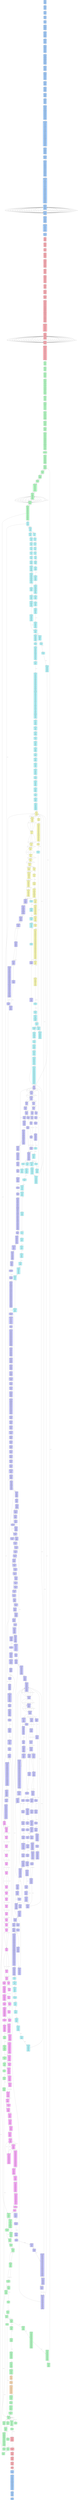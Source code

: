 digraph CFG {
    rankdir=TB;
    node [shape=box, style="filled, rounded", fontname="Arial", fontsize=8, margin=0.1];
    edge [fontname="Arial", fontsize=8, color="#555555"];

    "node_881d40237659c251811cec9c364ef91dc08d300c_0" [label="0x881d40...
start: 0x0 | end: 0xc
terminator: JUMPI
---------
0x0: PUSH1
0x2: PUSH1
0x4: MSTORE
0x5: PUSH1
0x7: CALLDATASIZE
0x8: LT
0x9: PUSH2
0xc: JUMPI", fillcolor="#a8d1ff"];
    "node_881d40237659c251811cec9c364ef91dc08d300c_d" [label="0x881d40...
start: 0xd | end: 0x1d
terminator: JUMPI
---------
0xd: PUSH1
0xf: CALLDATALOAD
0x10: PUSH1
0x12: SHR
0x13: DUP1
0x14: PUSH4
0x19: GT
0x1a: PUSH2
0x1d: JUMPI", fillcolor="#a8d1ff"];
    "node_881d40237659c251811cec9c364ef91dc08d300c_7f" [label="0x881d40...
start: 0x7f | end: 0x8a
terminator: JUMPI
---------
0x7f: JUMPDEST
0x80: DUP1
0x81: PUSH4
0x86: GT
0x87: PUSH2
0x8a: JUMPI", fillcolor="#a8d1ff"];
    "node_881d40237659c251811cec9c364ef91dc08d300c_8b" [label="0x881d40...
start: 0x8b | end: 0x95
terminator: JUMPI
---------
0x8b: DUP1
0x8c: PUSH4
0x91: EQ
0x92: PUSH2
0x95: JUMPI", fillcolor="#a8d1ff"];
    "node_881d40237659c251811cec9c364ef91dc08d300c_96" [label="0x881d40...
start: 0x96 | end: 0xa0
terminator: JUMPI
---------
0x96: DUP1
0x97: PUSH4
0x9c: EQ
0x9d: PUSH2
0xa0: JUMPI", fillcolor="#a8d1ff"];
    "node_881d40237659c251811cec9c364ef91dc08d300c_2b2" [label="0x881d40...
start: 0x2b2 | end: 0x2c3
terminator: JUMPI
---------
0x2b2: JUMPDEST
0x2b3: PUSH2
0x2b6: PUSH1
0x2b8: DUP1
0x2b9: CALLDATASIZE
0x2ba: SUB
0x2bb: PUSH1
0x2bd: DUP2
0x2be: LT
0x2bf: ISZERO
0x2c0: PUSH2
0x2c3: JUMPI", fillcolor="#a8d1ff"];
    "node_881d40237659c251811cec9c364ef91dc08d300c_2c8" [label="0x881d40...
start: 0x2c8 | end: 0x2de
terminator: JUMPI
---------
0x2c8: JUMPDEST
0x2c9: DUP2
0x2ca: ADD
0x2cb: SWAP1
0x2cc: PUSH1
0x2ce: DUP2
0x2cf: ADD
0x2d0: DUP2
0x2d1: CALLDATALOAD
0x2d2: PUSH5
0x2d8: DUP2
0x2d9: GT
0x2da: ISZERO
0x2db: PUSH2
0x2de: JUMPI", fillcolor="#a8d1ff"];
    "node_881d40237659c251811cec9c364ef91dc08d300c_2e3" [label="0x881d40...
start: 0x2e3 | end: 0x2f0
terminator: JUMPI
---------
0x2e3: JUMPDEST
0x2e4: DUP3
0x2e5: ADD
0x2e6: DUP4
0x2e7: PUSH1
0x2e9: DUP3
0x2ea: ADD
0x2eb: GT
0x2ec: ISZERO
0x2ed: PUSH2
0x2f0: JUMPI", fillcolor="#a8d1ff"];
    "node_881d40237659c251811cec9c364ef91dc08d300c_2f5" [label="0x881d40...
start: 0x2f5 | end: 0x312
terminator: JUMPI
---------
0x2f5: JUMPDEST
0x2f6: DUP1
0x2f7: CALLDATALOAD
0x2f8: SWAP1
0x2f9: PUSH1
0x2fb: ADD
0x2fc: SWAP2
0x2fd: DUP5
0x2fe: PUSH1
0x300: DUP4
0x301: MUL
0x302: DUP5
0x303: ADD
0x304: GT
0x305: PUSH5
0x30b: DUP4
0x30c: GT
0x30d: OR
0x30e: ISZERO
0x30f: PUSH2
0x312: JUMPI", fillcolor="#a8d1ff"];
    "node_881d40237659c251811cec9c364ef91dc08d300c_317" [label="0x881d40...
start: 0x317 | end: 0x352
terminator: JUMPI
---------
0x317: JUMPDEST
0x318: SWAP2
0x319: SWAP4
0x31a: SWAP1
0x31b: SWAP3
0x31c: PUSH20
0x331: DUP4
0x332: CALLDATALOAD
0x333: AND
0x334: SWAP3
0x335: PUSH1
0x337: DUP2
0x338: ADD
0x339: CALLDATALOAD
0x33a: SWAP3
0x33b: SWAP2
0x33c: SWAP1
0x33d: PUSH1
0x33f: DUP2
0x340: ADD
0x341: SWAP1
0x342: PUSH1
0x344: ADD
0x345: CALLDATALOAD
0x346: PUSH5
0x34c: DUP2
0x34d: GT
0x34e: ISZERO
0x34f: PUSH2
0x352: JUMPI", fillcolor="#a8d1ff"];
    "node_881d40237659c251811cec9c364ef91dc08d300c_357" [label="0x881d40...
start: 0x357 | end: 0x364
terminator: JUMPI
---------
0x357: JUMPDEST
0x358: DUP3
0x359: ADD
0x35a: DUP4
0x35b: PUSH1
0x35d: DUP3
0x35e: ADD
0x35f: GT
0x360: ISZERO
0x361: PUSH2
0x364: JUMPI", fillcolor="#a8d1ff"];
    "node_881d40237659c251811cec9c364ef91dc08d300c_369" [label="0x881d40...
start: 0x369 | end: 0x386
terminator: JUMPI
---------
0x369: JUMPDEST
0x36a: DUP1
0x36b: CALLDATALOAD
0x36c: SWAP1
0x36d: PUSH1
0x36f: ADD
0x370: SWAP2
0x371: DUP5
0x372: PUSH1
0x374: DUP4
0x375: MUL
0x376: DUP5
0x377: ADD
0x378: GT
0x379: PUSH5
0x37f: DUP4
0x380: GT
0x381: OR
0x382: ISZERO
0x383: PUSH2
0x386: JUMPI", fillcolor="#a8d1ff"];
    "node_881d40237659c251811cec9c364ef91dc08d300c_38b" [label="0x881d40...
start: 0x38b | end: 0x395
terminator: JUMP
---------
0x38b: JUMPDEST
0x38c: POP
0x38d: SWAP1
0x38e: SWAP3
0x38f: POP
0x390: SWAP1
0x391: POP
0x392: PUSH2
0x395: JUMP", fillcolor="#a8d1ff"];
    "node_881d40237659c251811cec9c364ef91dc08d300c_e4d" [label="0x881d40...
start: 0xe4d | end: 0xe70
terminator: JUMPI
---------
0xe4d: JUMPDEST
0xe4e: PUSH1
0xe50: SLOAD
0xe51: PUSH21
0xe67: SWAP1
0xe68: DIV
0xe69: PUSH1
0xe6b: AND
0xe6c: ISZERO
0xe6d: PUSH2
0xe70: JUMPI", fillcolor="#a8d1ff"];
    "node_881d40237659c251811cec9c364ef91dc08d300c_ed7" [label="0x881d40...
start: 0xed7 | end: 0xee2
terminator: JUMPI
---------
0xed7: JUMPDEST
0xed8: PUSH1
0xeda: PUSH1
0xedc: SLOAD
0xedd: EQ
0xede: ISZERO
0xedf: PUSH2
0xee2: JUMPI", fillcolor="#a8d1ff"];
    "node_881d40237659c251811cec9c364ef91dc08d300c_f49" [label="0x881d40...
start: 0xf49 | end: 0xf5b
terminator: JUMP
---------
0xf49: JUMPDEST
0xf4a: PUSH1
0xf4c: PUSH1
0xf4e: SSTORE
0xf4f: PUSH2
0xf52: DUP7
0xf53: DUP7
0xf54: DUP7
0xf55: DUP7
0xf56: DUP7
0xf57: DUP7
0xf58: PUSH2
0xf5b: JUMP", fillcolor="#a8d1ff"];
    "node_881d40237659c251811cec9c364ef91dc08d300c_173a" [label="0x881d40...
start: 0x173a | end: 0x1780
terminator: JUMPI
---------
0x173a: JUMPDEST
0x173b: PUSH1
0x173d: PUSH1
0x173f: DUP8
0x1740: DUP8
0x1741: PUSH1
0x1743: MLOAD
0x1744: DUP1
0x1745: DUP4
0x1746: DUP4
0x1747: DUP1
0x1748: DUP3
0x1749: DUP5
0x174a: CALLDATACOPY
0x174b: SWAP2
0x174c: SWAP1
0x174d: SWAP2
0x174e: ADD
0x174f: SWAP5
0x1750: DUP6
0x1751: MSTORE
0x1752: POP
0x1753: POP
0x1754: PUSH1
0x1756: MLOAD
0x1757: SWAP3
0x1758: DUP4
0x1759: SWAP1
0x175a: SUB
0x175b: PUSH1
0x175d: ADD
0x175e: SWAP1
0x175f: SWAP3
0x1760: SHA3
0x1761: SWAP3
0x1762: POP
0x1763: POP
0x1764: POP
0x1765: PUSH20
0x177a: DUP6
0x177b: AND
0x177c: ISZERO
0x177d: PUSH2
0x1780: JUMPI", fillcolor="#a8d1ff"];
    "node_881d40237659c251811cec9c364ef91dc08d300c_17c2" [label="0x881d40...
start: 0x17c2 | end: 0x1885
terminator: JUMPDEST_PREV
---------
0x17c2: JUMPDEST
0x17c3: DUP1
0x17c4: SLOAD
0x17c5: PUSH1
0x17c7: DUP1
0x17c8: MLOAD
0x17c9: CALLER
0x17ca: PUSH1
0x17cc: DUP1
0x17cd: DUP4
0x17ce: ADD
0x17cf: SWAP2
0x17d0: SWAP1
0x17d1: SWAP2
0x17d2: MSTORE
0x17d3: DUP3
0x17d4: MLOAD
0x17d5: DUP1
0x17d6: DUP4
0x17d7: SUB
0x17d8: DUP3
0x17d9: ADD
0x17da: DUP2
0x17db: MSTORE
0x17dc: DUP3
0x17dd: DUP5
0x17de: ADD
0x17df: SWAP1
0x17e0: SWAP4
0x17e1: MSTORE
0x17e2: PUSH32
0x1803: PUSH21
0x1819: DUP6
0x181a: DIV
0x181b: PUSH1
0x181d: SHL
0x181e: SWAP1
0x181f: DUP2
0x1820: AND
0x1821: PUSH1
0x1823: DUP5
0x1824: ADD
0x1825: SWAP1
0x1826: DUP2
0x1827: MSTORE
0x1828: DUP5
0x1829: MLOAD
0x182a: PUSH20
0x183f: PUSH32
0x1860: DUP2
0x1861: AND
0x1862: SWAP8
0x1863: PUSH4
0x1868: SWAP8
0x1869: CALLVALUE
0x186a: SWAP8
0x186b: SWAP2
0x186c: SWAP1
0x186d: SWAP3
0x186e: AND
0x186f: SWAP6
0x1870: SWAP2
0x1871: SWAP4
0x1872: PUSH1
0x1874: DUP12
0x1875: ADD
0x1876: SWAP4
0x1877: DUP14
0x1878: SWAP4
0x1879: DUP14
0x187a: SWAP4
0x187b: PUSH1
0x187d: ADD
0x187e: SWAP2
0x187f: SWAP1
0x1880: DUP8
0x1881: ADD
0x1882: SWAP1
0x1883: DUP1
0x1884: DUP4
0x1885: DUP4", fillcolor="#a8d1ff"];
    "node_881d40237659c251811cec9c364ef91dc08d300c_188f" [label="0x881d40...
start: 0x188f | end: 0x18c2
terminator: JUMP
---------
0x188f: DUP1
0x1890: MLOAD
0x1891: DUP3
0x1892: MSTORE
0x1893: PUSH32
0x18b4: SWAP1
0x18b5: SWAP3
0x18b6: ADD
0x18b7: SWAP2
0x18b8: PUSH1
0x18ba: SWAP2
0x18bb: DUP3
0x18bc: ADD
0x18bd: SWAP2
0x18be: ADD
0x18bf: PUSH2
0x18c2: JUMP", fillcolor="#a8d1ff"];
    "node_881d40237659c251811cec9c364ef91dc08d300c_1886" [label="0x881d40...
start: 0x1886 | end: 0x188e
terminator: JUMPI
---------
0x1886: JUMPDEST
0x1887: PUSH1
0x1889: DUP4
0x188a: LT
0x188b: PUSH2
0x188e: JUMPI", fillcolor="#a8d1ff"];
    "node_881d40237659c251811cec9c364ef91dc08d300c_18c3" [label="0x881d40...
start: 0x18c3 | end: 0x18ff
terminator: JUMPI
---------
0x18c3: JUMPDEST
0x18c4: PUSH1
0x18c6: DUP4
0x18c7: PUSH1
0x18c9: SUB
0x18ca: PUSH2
0x18cd: EXP
0x18ce: SUB
0x18cf: DUP1
0x18d0: NOT
0x18d1: DUP3
0x18d2: MLOAD
0x18d3: AND
0x18d4: DUP2
0x18d5: DUP5
0x18d6: MLOAD
0x18d7: AND
0x18d8: DUP1
0x18d9: DUP3
0x18da: OR
0x18db: DUP6
0x18dc: MSTORE
0x18dd: POP
0x18de: POP
0x18df: POP
0x18e0: POP
0x18e1: POP
0x18e2: POP
0x18e3: SWAP1
0x18e4: POP
0x18e5: ADD
0x18e6: DUP5
0x18e7: DUP1
0x18e8: SLOAD
0x18e9: PUSH1
0x18eb: DUP2
0x18ec: PUSH1
0x18ee: AND
0x18ef: ISZERO
0x18f0: PUSH2
0x18f3: MUL
0x18f4: SUB
0x18f5: AND
0x18f6: PUSH1
0x18f8: SWAP1
0x18f9: DIV
0x18fa: DUP1
0x18fb: ISZERO
0x18fc: PUSH2
0x18ff: JUMPI", fillcolor="#a8d1ff"];
    "node_881d40237659c251811cec9c364ef91dc08d300c_193c" [label="0x881d40...
start: 0x193c | end: 0x19af
terminator: JUMPDEST_PREV
---------
0x193c: JUMPDEST
0x193d: POP
0x193e: POP
0x193f: DUP4
0x1940: DUP4
0x1941: DUP1
0x1942: DUP3
0x1943: DUP5
0x1944: CALLDATACOPY
0x1945: DUP1
0x1946: DUP4
0x1947: ADD
0x1948: SWAP3
0x1949: POP
0x194a: POP
0x194b: POP
0x194c: SWAP6
0x194d: POP
0x194e: POP
0x194f: POP
0x1950: POP
0x1951: POP
0x1952: POP
0x1953: PUSH1
0x1955: MLOAD
0x1956: PUSH1
0x1958: DUP2
0x1959: DUP4
0x195a: SUB
0x195b: SUB
0x195c: DUP2
0x195d: MSTORE
0x195e: SWAP1
0x195f: PUSH1
0x1961: MSTORE
0x1962: PUSH1
0x1964: MLOAD
0x1965: DUP5
0x1966: PUSH4
0x196b: AND
0x196c: PUSH1
0x196e: SHL
0x196f: DUP2
0x1970: MSTORE
0x1971: PUSH1
0x1973: ADD
0x1974: DUP1
0x1975: DUP4
0x1976: PUSH20
0x198b: AND
0x198c: DUP2
0x198d: MSTORE
0x198e: PUSH1
0x1990: ADD
0x1991: DUP1
0x1992: PUSH1
0x1994: ADD
0x1995: DUP3
0x1996: DUP2
0x1997: SUB
0x1998: DUP3
0x1999: MSTORE
0x199a: DUP4
0x199b: DUP2
0x199c: DUP2
0x199d: MLOAD
0x199e: DUP2
0x199f: MSTORE
0x19a0: PUSH1
0x19a2: ADD
0x19a3: SWAP2
0x19a4: POP
0x19a5: DUP1
0x19a6: MLOAD
0x19a7: SWAP1
0x19a8: PUSH1
0x19aa: ADD
0x19ab: SWAP1
0x19ac: DUP1
0x19ad: DUP4
0x19ae: DUP4
0x19af: PUSH1", fillcolor="#a8d1ff"];
    "node_881d40237659c251811cec9c364ef91dc08d300c_19ba" [label="0x881d40...
start: 0x19ba | end: 0x19c8
terminator: JUMP
---------
0x19ba: DUP2
0x19bb: DUP2
0x19bc: ADD
0x19bd: MLOAD
0x19be: DUP4
0x19bf: DUP3
0x19c0: ADD
0x19c1: MSTORE
0x19c2: PUSH1
0x19c4: ADD
0x19c5: PUSH2
0x19c8: JUMP", fillcolor="#a8d1ff"];
    "node_881d40237659c251811cec9c364ef91dc08d300c_19b1" [label="0x881d40...
start: 0x19b1 | end: 0x19b9
terminator: JUMPI
---------
0x19b1: JUMPDEST
0x19b2: DUP4
0x19b3: DUP2
0x19b4: LT
0x19b5: ISZERO
0x19b6: PUSH2
0x19b9: JUMPI", fillcolor="#a8d1ff"];
    "node_881d40237659c251811cec9c364ef91dc08d300c_19c9" [label="0x881d40...
start: 0x19c9 | end: 0x19dc
terminator: JUMPI
---------
0x19c9: JUMPDEST
0x19ca: POP
0x19cb: POP
0x19cc: POP
0x19cd: POP
0x19ce: SWAP1
0x19cf: POP
0x19d0: SWAP1
0x19d1: DUP2
0x19d2: ADD
0x19d3: SWAP1
0x19d4: PUSH1
0x19d6: AND
0x19d7: DUP1
0x19d8: ISZERO
0x19d9: PUSH2
0x19dc: JUMPI", fillcolor="#a8d1ff"];
    "node_881d40237659c251811cec9c364ef91dc08d300c_19dd" [label="0x881d40...
start: 0x19dd | end: 0x19f5
terminator: JUMPDEST_PREV
---------
0x19dd: DUP1
0x19de: DUP3
0x19df: SUB
0x19e0: DUP1
0x19e1: MLOAD
0x19e2: PUSH1
0x19e4: DUP4
0x19e5: PUSH1
0x19e7: SUB
0x19e8: PUSH2
0x19eb: EXP
0x19ec: SUB
0x19ed: NOT
0x19ee: AND
0x19ef: DUP2
0x19f0: MSTORE
0x19f1: PUSH1
0x19f3: ADD
0x19f4: SWAP2
0x19f5: POP", fillcolor="#a8d1ff"];
    "node_881d40237659c251811cec9c364ef91dc08d300c_1a15" [label="0x881d40...
start: 0x1a15 | end: 0x1a18
terminator: CALL
---------
0x1a15: JUMPDEST
0x1a16: POP
0x1a17: GAS
0x1a18: CALL", fillcolor="#a8d1ff"];
    "node_74de5d4fcbf63e00296fd95d33236b9794016631_0" [label="0x74de5d...
start: 0x0 | end: 0xc
terminator: JUMPI
---------
0x0: PUSH1
0x2: PUSH1
0x4: MSTORE
0x5: PUSH1
0x7: CALLDATASIZE
0x8: LT
0x9: PUSH2
0xc: JUMPI", fillcolor="#ffb3ba"];
    "node_74de5d4fcbf63e00296fd95d33236b9794016631_d" [label="0x74de5d...
start: 0xd | end: 0x1d
terminator: JUMPI
---------
0xd: PUSH1
0xf: CALLDATALOAD
0x10: PUSH1
0x12: SHR
0x13: DUP1
0x14: PUSH4
0x19: EQ
0x1a: PUSH2
0x1d: JUMPI", fillcolor="#ffb3ba"];
    "node_74de5d4fcbf63e00296fd95d33236b9794016631_1e" [label="0x74de5d...
start: 0x1e | end: 0x28
terminator: JUMPI
---------
0x1e: DUP1
0x1f: PUSH4
0x24: EQ
0x25: PUSH2
0x28: JUMPI", fillcolor="#ffb3ba"];
    "node_74de5d4fcbf63e00296fd95d33236b9794016631_69" [label="0x74de5d...
start: 0x69 | end: 0x7a
terminator: JUMPI
---------
0x69: JUMPDEST
0x6a: PUSH2
0x6d: PUSH1
0x6f: DUP1
0x70: CALLDATASIZE
0x71: SUB
0x72: PUSH1
0x74: DUP2
0x75: LT
0x76: ISZERO
0x77: PUSH2
0x7a: JUMPI", fillcolor="#ffb3ba"];
    "node_74de5d4fcbf63e00296fd95d33236b9794016631_7f" [label="0x74de5d...
start: 0x7f | end: 0xb2
terminator: JUMPI
---------
0x7f: JUMPDEST
0x80: PUSH20
0x95: DUP3
0x96: CALLDATALOAD
0x97: AND
0x98: SWAP2
0x99: SWAP1
0x9a: DUP2
0x9b: ADD
0x9c: SWAP1
0x9d: PUSH1
0x9f: DUP2
0xa0: ADD
0xa1: PUSH1
0xa3: DUP3
0xa4: ADD
0xa5: CALLDATALOAD
0xa6: PUSH5
0xac: DUP2
0xad: GT
0xae: ISZERO
0xaf: PUSH2
0xb2: JUMPI", fillcolor="#ffb3ba"];
    "node_74de5d4fcbf63e00296fd95d33236b9794016631_b7" [label="0x74de5d...
start: 0xb7 | end: 0xc4
terminator: JUMPI
---------
0xb7: JUMPDEST
0xb8: DUP3
0xb9: ADD
0xba: DUP4
0xbb: PUSH1
0xbd: DUP3
0xbe: ADD
0xbf: GT
0xc0: ISZERO
0xc1: PUSH2
0xc4: JUMPI", fillcolor="#ffb3ba"];
    "node_74de5d4fcbf63e00296fd95d33236b9794016631_c9" [label="0x74de5d...
start: 0xc9 | end: 0xe6
terminator: JUMPI
---------
0xc9: JUMPDEST
0xca: DUP1
0xcb: CALLDATALOAD
0xcc: SWAP1
0xcd: PUSH1
0xcf: ADD
0xd0: SWAP2
0xd1: DUP5
0xd2: PUSH1
0xd4: DUP4
0xd5: MUL
0xd6: DUP5
0xd7: ADD
0xd8: GT
0xd9: PUSH5
0xdf: DUP4
0xe0: GT
0xe1: OR
0xe2: ISZERO
0xe3: PUSH2
0xe6: JUMPI", fillcolor="#ffb3ba"];
    "node_74de5d4fcbf63e00296fd95d33236b9794016631_eb" [label="0x74de5d...
start: 0xeb | end: 0xf5
terminator: JUMP
---------
0xeb: JUMPDEST
0xec: POP
0xed: SWAP1
0xee: SWAP3
0xef: POP
0xf0: SWAP1
0xf1: POP
0xf2: PUSH2
0xf5: JUMP", fillcolor="#ffb3ba"];
    "node_74de5d4fcbf63e00296fd95d33236b9794016631_11a" [label="0x74de5d...
start: 0x11a | end: 0x157
terminator: JUMPI
---------
0x11a: JUMPDEST
0x11b: CALLER
0x11c: PUSH20
0x131: PUSH32
0x152: AND
0x153: EQ
0x154: PUSH2
0x157: JUMPI", fillcolor="#ffb3ba"];
    "node_74de5d4fcbf63e00296fd95d33236b9794016631_1be" [label="0x74de5d...
start: 0x1be | end: 0x1d9
terminator: JUMPI
---------
0x1be: JUMPDEST
0x1bf: PUSH20
0x1d4: DUP4
0x1d5: AND
0x1d6: PUSH2
0x1d9: JUMPI", fillcolor="#ffb3ba"];
    "node_74de5d4fcbf63e00296fd95d33236b9794016631_240" [label="0x74de5d...
start: 0x240 | end: 0x2b4
terminator: JUMP
---------
0x240: JUMPDEST
0x241: PUSH2
0x244: DUP4
0x245: DUP4
0x246: DUP4
0x247: DUP1
0x248: DUP1
0x249: PUSH1
0x24b: ADD
0x24c: PUSH1
0x24e: DUP1
0x24f: SWAP2
0x250: DIV
0x251: MUL
0x252: PUSH1
0x254: ADD
0x255: PUSH1
0x257: MLOAD
0x258: SWAP1
0x259: DUP2
0x25a: ADD
0x25b: PUSH1
0x25d: MSTORE
0x25e: DUP1
0x25f: SWAP4
0x260: SWAP3
0x261: SWAP2
0x262: SWAP1
0x263: DUP2
0x264: DUP2
0x265: MSTORE
0x266: PUSH1
0x268: ADD
0x269: DUP4
0x26a: DUP4
0x26b: DUP1
0x26c: DUP3
0x26d: DUP5
0x26e: CALLDATACOPY
0x26f: PUSH1
0x271: SWAP3
0x272: ADD
0x273: SWAP2
0x274: SWAP1
0x275: SWAP2
0x276: MSTORE
0x277: POP
0x278: POP
0x279: PUSH1
0x27b: DUP1
0x27c: MLOAD
0x27d: DUP1
0x27e: DUP3
0x27f: ADD
0x280: SWAP1
0x281: SWAP2
0x282: MSTORE
0x283: PUSH1
0x285: DUP2
0x286: MSTORE
0x287: PUSH32
0x2a8: PUSH1
0x2aa: DUP3
0x2ab: ADD
0x2ac: MSTORE
0x2ad: SWAP2
0x2ae: POP
0x2af: PUSH2
0x2b2: SWAP1
0x2b3: POP
0x2b4: JUMP", fillcolor="#ffb3ba"];
    "node_74de5d4fcbf63e00296fd95d33236b9794016631_2bb" [label="0x74de5d...
start: 0x2bb | end: 0x2e8
terminator: JUMPDEST_PREV
---------
0x2bb: JUMPDEST
0x2bc: PUSH1
0x2be: PUSH1
0x2c0: PUSH1
0x2c2: DUP6
0x2c3: PUSH20
0x2d8: AND
0x2d9: DUP6
0x2da: PUSH1
0x2dc: MLOAD
0x2dd: DUP1
0x2de: DUP3
0x2df: DUP1
0x2e0: MLOAD
0x2e1: SWAP1
0x2e2: PUSH1
0x2e4: ADD
0x2e5: SWAP1
0x2e6: DUP1
0x2e7: DUP4
0x2e8: DUP4", fillcolor="#ffb3ba"];
    "node_74de5d4fcbf63e00296fd95d33236b9794016631_2f2" [label="0x74de5d...
start: 0x2f2 | end: 0x325
terminator: JUMP
---------
0x2f2: DUP1
0x2f3: MLOAD
0x2f4: DUP3
0x2f5: MSTORE
0x2f6: PUSH32
0x317: SWAP1
0x318: SWAP3
0x319: ADD
0x31a: SWAP2
0x31b: PUSH1
0x31d: SWAP2
0x31e: DUP3
0x31f: ADD
0x320: SWAP2
0x321: ADD
0x322: PUSH2
0x325: JUMP", fillcolor="#ffb3ba"];
    "node_74de5d4fcbf63e00296fd95d33236b9794016631_2e9" [label="0x74de5d...
start: 0x2e9 | end: 0x2f1
terminator: JUMPI
---------
0x2e9: JUMPDEST
0x2ea: PUSH1
0x2ec: DUP4
0x2ed: LT
0x2ee: PUSH2
0x2f1: JUMPI", fillcolor="#ffb3ba"];
    "node_74de5d4fcbf63e00296fd95d33236b9794016631_326" [label="0x74de5d...
start: 0x326 | end: 0x357
terminator: DELEGATECALL
---------
0x326: JUMPDEST
0x327: PUSH1
0x329: DUP4
0x32a: PUSH1
0x32c: SUB
0x32d: PUSH2
0x330: EXP
0x331: SUB
0x332: DUP1
0x333: NOT
0x334: DUP3
0x335: MLOAD
0x336: AND
0x337: DUP2
0x338: DUP5
0x339: MLOAD
0x33a: AND
0x33b: DUP1
0x33c: DUP3
0x33d: OR
0x33e: DUP6
0x33f: MSTORE
0x340: POP
0x341: POP
0x342: POP
0x343: POP
0x344: POP
0x345: POP
0x346: SWAP1
0x347: POP
0x348: ADD
0x349: SWAP2
0x34a: POP
0x34b: POP
0x34c: PUSH1
0x34e: PUSH1
0x350: MLOAD
0x351: DUP1
0x352: DUP4
0x353: SUB
0x354: DUP2
0x355: DUP6
0x356: GAS
0x357: DELEGATECALL", fillcolor="#ffb3ba"];
    "node_1e9121427562a5c6557ec57d51d09a76d9b040ea_0" [label="0x1e9121...
start: 0x0 | end: 0xc
terminator: JUMPI
---------
0x0: PUSH1
0x2: PUSH1
0x4: MSTORE
0x5: PUSH1
0x7: CALLDATASIZE
0x8: LT
0x9: PUSH2
0xc: JUMPI", fillcolor="#baffc9"];
    "node_1e9121427562a5c6557ec57d51d09a76d9b040ea_d" [label="0x1e9121...
start: 0xd | end: 0x1d
terminator: JUMPI
---------
0xd: PUSH1
0xf: CALLDATALOAD
0x10: PUSH1
0x12: SHR
0x13: DUP1
0x14: PUSH4
0x19: EQ
0x1a: PUSH2
0x1d: JUMPI", fillcolor="#baffc9"];
    "node_1e9121427562a5c6557ec57d51d09a76d9b040ea_39" [label="0x1e9121...
start: 0x39 | end: 0x4b
terminator: JUMPI
---------
0x39: JUMPDEST
0x3a: PUSH2
0x3d: PUSH1
0x3f: DUP1
0x40: CALLDATASIZE
0x41: SUB
0x42: PUSH2
0x45: DUP2
0x46: LT
0x47: ISZERO
0x48: PUSH2
0x4b: JUMPI", fillcolor="#baffc9"];
    "node_1e9121427562a5c6557ec57d51d09a76d9b040ea_50" [label="0x1e9121...
start: 0x50 | end: 0xa0
terminator: JUMPI
---------
0x50: JUMPDEST
0x51: PUSH20
0x66: DUP3
0x67: CALLDATALOAD
0x68: DUP2
0x69: AND
0x6a: SWAP3
0x6b: PUSH1
0x6d: DUP2
0x6e: ADD
0x6f: CALLDATALOAD
0x70: DUP3
0x71: AND
0x72: SWAP3
0x73: PUSH1
0x75: DUP3
0x76: ADD
0x77: CALLDATALOAD
0x78: SWAP1
0x79: SWAP3
0x7a: AND
0x7b: SWAP2
0x7c: PUSH1
0x7e: DUP3
0x7f: ADD
0x80: CALLDATALOAD
0x81: SWAP2
0x82: PUSH1
0x84: DUP2
0x85: ADD
0x86: CALLDATALOAD
0x87: SWAP2
0x88: DUP2
0x89: ADD
0x8a: SWAP1
0x8b: PUSH1
0x8d: DUP2
0x8e: ADD
0x8f: PUSH1
0x91: DUP3
0x92: ADD
0x93: CALLDATALOAD
0x94: PUSH5
0x9a: DUP2
0x9b: GT
0x9c: ISZERO
0x9d: PUSH2
0xa0: JUMPI", fillcolor="#baffc9"];
    "node_1e9121427562a5c6557ec57d51d09a76d9b040ea_a5" [label="0x1e9121...
start: 0xa5 | end: 0xb2
terminator: JUMPI
---------
0xa5: JUMPDEST
0xa6: DUP3
0xa7: ADD
0xa8: DUP4
0xa9: PUSH1
0xab: DUP3
0xac: ADD
0xad: GT
0xae: ISZERO
0xaf: PUSH2
0xb2: JUMPI", fillcolor="#baffc9"];
    "node_1e9121427562a5c6557ec57d51d09a76d9b040ea_b7" [label="0x1e9121...
start: 0xb7 | end: 0xd4
terminator: JUMPI
---------
0xb7: JUMPDEST
0xb8: DUP1
0xb9: CALLDATALOAD
0xba: SWAP1
0xbb: PUSH1
0xbd: ADD
0xbe: SWAP2
0xbf: DUP5
0xc0: PUSH1
0xc2: DUP4
0xc3: MUL
0xc4: DUP5
0xc5: ADD
0xc6: GT
0xc7: PUSH5
0xcd: DUP4
0xce: GT
0xcf: OR
0xd0: ISZERO
0xd1: PUSH2
0xd4: JUMPI", fillcolor="#baffc9"];
    "node_1e9121427562a5c6557ec57d51d09a76d9b040ea_d9" [label="0x1e9121...
start: 0xd9 | end: 0x107
terminator: JUMP
---------
0xd9: JUMPDEST
0xda: SWAP2
0xdb: SWAP4
0xdc: POP
0xdd: SWAP2
0xde: POP
0xdf: DUP1
0xe0: CALLDATALOAD
0xe1: SWAP1
0xe2: PUSH20
0xf7: PUSH1
0xf9: DUP3
0xfa: ADD
0xfb: CALLDATALOAD
0xfc: AND
0xfd: SWAP1
0xfe: PUSH1
0x100: ADD
0x101: CALLDATALOAD
0x102: ISZERO
0x103: ISZERO
0x104: PUSH2
0x107: JUMP", fillcolor="#baffc9"];
    "node_1e9121427562a5c6557ec57d51d09a76d9b040ea_15d" [label="0x1e9121...
start: 0x15d | end: 0x191
terminator: JUMPI
---------
0x15d: JUMPDEST
0x15e: DUP8
0x15f: PUSH20
0x174: AND
0x175: DUP10
0x176: PUSH20
0x18b: AND
0x18c: EQ
0x18d: ISZERO
0x18e: PUSH2
0x191: JUMPI", fillcolor="#baffc9"];
    "node_1e9121427562a5c6557ec57d51d09a76d9b040ea_1f8" [label="0x1e9121...
start: 0x1f8 | end: 0x214
terminator: JUMPI
---------
0x1f8: JUMPDEST
0x1f9: PUSH20
0x20e: DUP10
0x20f: AND
0x210: ISZERO
0x211: PUSH2
0x214: JUMPI", fillcolor="#baffc9"];
    "node_1e9121427562a5c6557ec57d51d09a76d9b040ea_23f" [label="0x1e9121...
start: 0x23f | end: 0x294
terminator: JUMPI
---------
0x23f: JUMPDEST
0x240: PUSH2
0x243: DUP6
0x244: DUP6
0x245: DUP1
0x246: DUP1
0x247: PUSH1
0x249: ADD
0x24a: PUSH1
0x24c: DUP1
0x24d: SWAP2
0x24e: DIV
0x24f: MUL
0x250: PUSH1
0x252: ADD
0x253: PUSH1
0x255: MLOAD
0x256: SWAP1
0x257: DUP2
0x258: ADD
0x259: PUSH1
0x25b: MSTORE
0x25c: DUP1
0x25d: SWAP4
0x25e: SWAP3
0x25f: SWAP2
0x260: SWAP1
0x261: DUP2
0x262: DUP2
0x263: MSTORE
0x264: PUSH1
0x266: ADD
0x267: DUP4
0x268: DUP4
0x269: DUP1
0x26a: DUP3
0x26b: DUP5
0x26c: CALLDATACOPY
0x26d: PUSH1
0x26f: SWAP3
0x270: ADD
0x271: SWAP2
0x272: SWAP1
0x273: SWAP2
0x274: MSTORE
0x275: POP
0x276: POP
0x277: POP
0x278: POP
0x279: PUSH20
0x28e: DUP12
0x28f: AND
0x290: ISZERO
0x291: PUSH2
0x294: JUMPI", fillcolor="#baffc9"];
    "node_1e9121427562a5c6557ec57d51d09a76d9b040ea_29b" [label="0x1e9121...
start: 0x29b | end: 0x29c
terminator: JUMPDEST_PREV
---------
0x29b: JUMPDEST
0x29c: DUP9", fillcolor="#baffc9"];
    "node_1e9121427562a5c6557ec57d51d09a76d9b040ea_5ec" [label="0x1e9121...
start: 0x5ec | end: 0x611
terminator: JUMP
---------
0x5ec: JUMPDEST
0x5ed: PUSH1
0x5ef: PUSH2
0x5f2: DUP5
0x5f3: DUP5
0x5f4: DUP5
0x5f5: PUSH1
0x5f7: MLOAD
0x5f8: DUP1
0x5f9: PUSH1
0x5fb: ADD
0x5fc: PUSH1
0x5fe: MSTORE
0x5ff: DUP1
0x600: PUSH1
0x602: DUP2
0x603: MSTORE
0x604: PUSH1
0x606: ADD
0x607: PUSH2
0x60a: PUSH1
0x60c: SWAP2
0x60d: CODECOPY
0x60e: PUSH2
0x611: JUMP", fillcolor="#baffc9"];
    "node_1e9121427562a5c6557ec57d51d09a76d9b040ea_806" [label="0x1e9121...
start: 0x806 | end: 0x810
terminator: JUMPI
---------
0x806: JUMPDEST
0x807: PUSH1
0x809: DUP3
0x80a: SELFBALANCE
0x80b: LT
0x80c: ISZERO
0x80d: PUSH2
0x810: JUMPI", fillcolor="#baffc9"];
    "node_1e9121427562a5c6557ec57d51d09a76d9b040ea_861" [label="0x1e9121...
start: 0x861 | end: 0x869
terminator: JUMP
---------
0x861: JUMPDEST
0x862: PUSH2
0x865: DUP6
0x866: PUSH2
0x869: JUMP", fillcolor="#baffc9"];
    "node_1e9121427562a5c6557ec57d51d09a76d9b040ea_b83" [label="0x1e9121...
start: 0xb83 | end: 0xb88
terminator: JUMP
---------
0xb83: JUMPDEST
0xb84: EXTCODESIZE
0xb85: ISZERO
0xb86: ISZERO
0xb87: SWAP1
0xb88: JUMP", fillcolor="#baffc9"];
    "node_1e9121427562a5c6557ec57d51d09a76d9b040ea_86a" [label="0x1e9121...
start: 0x86a | end: 0x86e
terminator: JUMPI
---------
0x86a: JUMPDEST
0x86b: PUSH2
0x86e: JUMPI", fillcolor="#baffc9"];
    "node_1e9121427562a5c6557ec57d51d09a76d9b040ea_8d5" [label="0x1e9121...
start: 0x8d5 | end: 0x901
terminator: JUMPDEST_PREV
---------
0x8d5: JUMPDEST
0x8d6: PUSH1
0x8d8: PUSH1
0x8da: DUP7
0x8db: PUSH20
0x8f0: AND
0x8f1: DUP6
0x8f2: DUP8
0x8f3: PUSH1
0x8f5: MLOAD
0x8f6: DUP1
0x8f7: DUP3
0x8f8: DUP1
0x8f9: MLOAD
0x8fa: SWAP1
0x8fb: PUSH1
0x8fd: ADD
0x8fe: SWAP1
0x8ff: DUP1
0x900: DUP4
0x901: DUP4", fillcolor="#baffc9"];
    "node_1e9121427562a5c6557ec57d51d09a76d9b040ea_90b" [label="0x1e9121...
start: 0x90b | end: 0x93e
terminator: JUMP
---------
0x90b: DUP1
0x90c: MLOAD
0x90d: DUP3
0x90e: MSTORE
0x90f: PUSH32
0x930: SWAP1
0x931: SWAP3
0x932: ADD
0x933: SWAP2
0x934: PUSH1
0x936: SWAP2
0x937: DUP3
0x938: ADD
0x939: SWAP2
0x93a: ADD
0x93b: PUSH2
0x93e: JUMP", fillcolor="#baffc9"];
    "node_1e9121427562a5c6557ec57d51d09a76d9b040ea_902" [label="0x1e9121...
start: 0x902 | end: 0x90a
terminator: JUMPI
---------
0x902: JUMPDEST
0x903: PUSH1
0x905: DUP4
0x906: LT
0x907: PUSH2
0x90a: JUMPI", fillcolor="#baffc9"];
    "node_1e9121427562a5c6557ec57d51d09a76d9b040ea_93f" [label="0x1e9121...
start: 0x93f | end: 0x971
terminator: CALL
---------
0x93f: JUMPDEST
0x940: PUSH1
0x942: DUP4
0x943: PUSH1
0x945: SUB
0x946: PUSH2
0x949: EXP
0x94a: SUB
0x94b: DUP1
0x94c: NOT
0x94d: DUP3
0x94e: MLOAD
0x94f: AND
0x950: DUP2
0x951: DUP5
0x952: MLOAD
0x953: AND
0x954: DUP1
0x955: DUP3
0x956: OR
0x957: DUP6
0x958: MSTORE
0x959: POP
0x95a: POP
0x95b: POP
0x95c: POP
0x95d: POP
0x95e: POP
0x95f: SWAP1
0x960: POP
0x961: ADD
0x962: SWAP2
0x963: POP
0x964: POP
0x965: PUSH1
0x967: PUSH1
0x969: MLOAD
0x96a: DUP1
0x96b: DUP4
0x96c: SUB
0x96d: DUP2
0x96e: DUP6
0x96f: DUP8
0x970: GAS
0x971: CALL", fillcolor="#baffc9"];
    "node_6088d94c5a40cecd3ae2d4e0710ca687b91c61d0_0" [label="0x6088d9...
start: 0x0 | end: 0xc
terminator: JUMPI
---------
0x0: PUSH1
0x2: PUSH1
0x4: MSTORE
0x5: PUSH1
0x7: CALLDATASIZE
0x8: LT
0x9: PUSH2
0xc: JUMPI", fillcolor="#bafaff"];
    "node_6088d94c5a40cecd3ae2d4e0710ca687b91c61d0_d" [label="0x6088d9...
start: 0xd | end: 0x1d
terminator: JUMPI
---------
0xd: PUSH1
0xf: CALLDATALOAD
0x10: PUSH1
0x12: SHR
0x13: DUP1
0x14: PUSH4
0x19: GT
0x1a: PUSH2
0x1d: JUMPI", fillcolor="#bafaff"];
    "node_6088d94c5a40cecd3ae2d4e0710ca687b91c61d0_102" [label="0x6088d9...
start: 0x102 | end: 0x10d
terminator: JUMPI
---------
0x102: JUMPDEST
0x103: DUP1
0x104: PUSH4
0x109: GT
0x10a: PUSH2
0x10d: JUMPI", fillcolor="#bafaff"];
    "node_6088d94c5a40cecd3ae2d4e0710ca687b91c61d0_17a" [label="0x6088d9...
start: 0x17a | end: 0x185
terminator: JUMPI
---------
0x17a: JUMPDEST
0x17b: DUP1
0x17c: PUSH4
0x181: GT
0x182: PUSH2
0x185: JUMPI", fillcolor="#bafaff"];
    "node_6088d94c5a40cecd3ae2d4e0710ca687b91c61d0_1b6" [label="0x6088d9...
start: 0x1b6 | end: 0x1c1
terminator: JUMPI
---------
0x1b6: JUMPDEST
0x1b7: DUP1
0x1b8: PUSH4
0x1bd: EQ
0x1be: PUSH2
0x1c1: JUMPI", fillcolor="#bafaff"];
    "node_6088d94c5a40cecd3ae2d4e0710ca687b91c61d0_1c2" [label="0x6088d9...
start: 0x1c2 | end: 0x1cc
terminator: JUMPI
---------
0x1c2: DUP1
0x1c3: PUSH4
0x1c8: EQ
0x1c9: PUSH2
0x1cc: JUMPI", fillcolor="#bafaff"];
    "node_6088d94c5a40cecd3ae2d4e0710ca687b91c61d0_1cd" [label="0x6088d9...
start: 0x1cd | end: 0x1d7
terminator: JUMPI
---------
0x1cd: DUP1
0x1ce: PUSH4
0x1d3: EQ
0x1d4: PUSH2
0x1d7: JUMPI", fillcolor="#bafaff"];
    "node_6088d94c5a40cecd3ae2d4e0710ca687b91c61d0_1d8" [label="0x6088d9...
start: 0x1d8 | end: 0x1e2
terminator: JUMPI
---------
0x1d8: DUP1
0x1d9: PUSH4
0x1de: EQ
0x1df: PUSH2
0x1e2: JUMPI", fillcolor="#bafaff"];
    "node_6088d94c5a40cecd3ae2d4e0710ca687b91c61d0_28a" [label="0x6088d9...
start: 0x28a | end: 0x297
terminator: JUMP
---------
0x28a: JUMPDEST
0x28b: PUSH2
0x28e: PUSH2
0x291: CALLDATASIZE
0x292: PUSH1
0x294: PUSH2
0x297: JUMP", fillcolor="#bafaff"];
    "node_6088d94c5a40cecd3ae2d4e0710ca687b91c61d0_46ac" [label="0x6088d9...
start: 0x46ac | end: 0x46bf
terminator: JUMPI
---------
0x46ac: JUMPDEST
0x46ad: PUSH1
0x46af: DUP1
0x46b0: PUSH1
0x46b2: DUP1
0x46b3: PUSH1
0x46b5: PUSH1
0x46b7: DUP7
0x46b8: DUP9
0x46b9: SUB
0x46ba: SLT
0x46bb: ISZERO
0x46bc: PUSH2
0x46bf: JUMPI", fillcolor="#bafaff"];
    "node_6088d94c5a40cecd3ae2d4e0710ca687b91c61d0_46c4" [label="0x6088d9...
start: 0x46c4 | end: 0x46ea
terminator: JUMPI
---------
0x46c4: JUMPDEST
0x46c5: DUP6
0x46c6: CALLDATALOAD
0x46c7: SWAP5
0x46c8: POP
0x46c9: PUSH1
0x46cb: DUP7
0x46cc: ADD
0x46cd: CALLDATALOAD
0x46ce: SWAP4
0x46cf: POP
0x46d0: PUSH1
0x46d2: DUP7
0x46d3: ADD
0x46d4: CALLDATALOAD
0x46d5: SWAP3
0x46d6: POP
0x46d7: PUSH1
0x46d9: DUP7
0x46da: ADD
0x46db: CALLDATALOAD
0x46dc: PUSH1
0x46de: PUSH1
0x46e0: PUSH1
0x46e2: SHL
0x46e3: SUB
0x46e4: DUP2
0x46e5: GT
0x46e6: ISZERO
0x46e7: PUSH2
0x46ea: JUMPI", fillcolor="#bafaff"];
    "node_6088d94c5a40cecd3ae2d4e0710ca687b91c61d0_46ef" [label="0x6088d9...
start: 0x46ef | end: 0x46fa
terminator: JUMP
---------
0x46ef: JUMPDEST
0x46f0: PUSH2
0x46f3: DUP9
0x46f4: DUP3
0x46f5: DUP10
0x46f6: ADD
0x46f7: PUSH2
0x46fa: JUMP", fillcolor="#bafaff"];
    "node_6088d94c5a40cecd3ae2d4e0710ca687b91c61d0_4523" [label="0x6088d9...
start: 0x4523 | end: 0x4530
terminator: JUMPI
---------
0x4523: JUMPDEST
0x4524: PUSH1
0x4526: DUP1
0x4527: DUP4
0x4528: PUSH1
0x452a: DUP5
0x452b: ADD
0x452c: SLT
0x452d: PUSH2
0x4530: JUMPI", fillcolor="#bafaff"];
    "node_6088d94c5a40cecd3ae2d4e0710ca687b91c61d0_4535" [label="0x6088d9...
start: 0x4535 | end: 0x4547
terminator: JUMPI
---------
0x4535: JUMPDEST
0x4536: POP
0x4537: DUP2
0x4538: CALLDATALOAD
0x4539: PUSH1
0x453b: PUSH1
0x453d: PUSH1
0x453f: SHL
0x4540: SUB
0x4541: DUP2
0x4542: GT
0x4543: ISZERO
0x4544: PUSH2
0x4547: JUMPI", fillcolor="#bafaff"];
    "node_6088d94c5a40cecd3ae2d4e0710ca687b91c61d0_454c" [label="0x6088d9...
start: 0x454c | end: 0x4562
terminator: JUMPI
---------
0x454c: JUMPDEST
0x454d: PUSH1
0x454f: DUP4
0x4550: ADD
0x4551: SWAP2
0x4552: POP
0x4553: DUP4
0x4554: PUSH1
0x4556: DUP3
0x4557: PUSH1
0x4559: SHL
0x455a: DUP6
0x455b: ADD
0x455c: ADD
0x455d: GT
0x455e: ISZERO
0x455f: PUSH2
0x4562: JUMPI", fillcolor="#bafaff"];
    "node_6088d94c5a40cecd3ae2d4e0710ca687b91c61d0_4567" [label="0x6088d9...
start: 0x4567 | end: 0x456d
terminator: JUMP
---------
0x4567: JUMPDEST
0x4568: SWAP3
0x4569: POP
0x456a: SWAP3
0x456b: SWAP1
0x456c: POP
0x456d: JUMP", fillcolor="#bafaff"];
    "node_6088d94c5a40cecd3ae2d4e0710ca687b91c61d0_46fb" [label="0x6088d9...
start: 0x46fb | end: 0x470b
terminator: JUMP
---------
0x46fb: JUMPDEST
0x46fc: SWAP7
0x46fd: SWAP10
0x46fe: SWAP6
0x46ff: SWAP9
0x4700: POP
0x4701: SWAP4
0x4702: SWAP7
0x4703: POP
0x4704: SWAP3
0x4705: SWAP5
0x4706: SWAP4
0x4707: SWAP3
0x4708: POP
0x4709: POP
0x470a: POP
0x470b: JUMP", fillcolor="#bafaff"];
    "node_6088d94c5a40cecd3ae2d4e0710ca687b91c61d0_298" [label="0x6088d9...
start: 0x298 | end: 0x29c
terminator: JUMP
---------
0x298: JUMPDEST
0x299: PUSH2
0x29c: JUMP", fillcolor="#bafaff"];
    "node_6088d94c5a40cecd3ae2d4e0710ca687b91c61d0_b8e" [label="0x6088d9...
start: 0xb8e | end: 0xbc3
terminator: JUMP
---------
0xb8e: JUMPDEST
0xb8f: PUSH1
0xb91: MLOAD
0xb92: PUSH1
0xb94: DUP7
0xb95: SWAP1
0xb96: SHR
0xb97: DUP2
0xb98: MSTORE
0xb99: PUSH1
0xb9b: SWAP1
0xb9c: PUSH1
0xb9e: DUP1
0xb9f: MLOAD
0xba0: PUSH1
0xba2: PUSH2
0xba5: DUP4
0xba6: CODECOPY
0xba7: DUP2
0xba8: MLOAD
0xba9: SWAP2
0xbaa: MSTORE
0xbab: SWAP1
0xbac: PUSH1
0xbae: ADD
0xbaf: PUSH1
0xbb1: MLOAD
0xbb2: DUP1
0xbb3: SWAP2
0xbb4: SUB
0xbb5: SWAP1
0xbb6: LOG1
0xbb7: PUSH2
0xbba: CALLER
0xbbb: DUP8
0xbbc: DUP8
0xbbd: DUP8
0xbbe: DUP8
0xbbf: DUP8
0xbc0: PUSH2
0xbc3: JUMP", fillcolor="#bafaff"];
    "node_6088d94c5a40cecd3ae2d4e0710ca687b91c61d0_2231" [label="0x6088d9...
start: 0x2231 | end: 0x223b
terminator: JUMP
---------
0x2231: JUMPDEST
0x2232: PUSH1
0x2234: DUP1
0x2235: PUSH2
0x2238: PUSH2
0x223b: JUMP", fillcolor="#bafaff"];
    "node_6088d94c5a40cecd3ae2d4e0710ca687b91c61d0_182f" [label="0x6088d9...
start: 0x182f | end: 0x1917
terminator: JUMPI
---------
0x182f: JUMPDEST
0x1830: PUSH1
0x1832: DUP1
0x1833: MLOAD
0x1834: PUSH1
0x1836: DUP2
0x1837: ADD
0x1838: DUP3
0x1839: MSTORE
0x183a: PUSH1
0x183c: DUP1
0x183d: DUP3
0x183e: MSTORE
0x183f: PUSH1
0x1841: DUP3
0x1842: ADD
0x1843: DUP2
0x1844: SWAP1
0x1845: MSTORE
0x1846: SWAP2
0x1847: DUP2
0x1848: ADD
0x1849: DUP3
0x184a: SWAP1
0x184b: MSTORE
0x184c: PUSH1
0x184e: DUP2
0x184f: ADD
0x1850: DUP3
0x1851: SWAP1
0x1852: MSTORE
0x1853: PUSH1
0x1855: DUP2
0x1856: ADD
0x1857: DUP3
0x1858: SWAP1
0x1859: MSTORE
0x185a: PUSH1
0x185c: DUP2
0x185d: ADD
0x185e: DUP3
0x185f: SWAP1
0x1860: MSTORE
0x1861: PUSH1
0x1863: DUP2
0x1864: ADD
0x1865: SWAP2
0x1866: SWAP1
0x1867: SWAP2
0x1868: MSTORE
0x1869: PUSH1
0x186b: MLOAD
0x186c: PUSH1
0x186e: DUP2
0x186f: ADD
0x1870: PUSH1
0x1872: MSTORE
0x1873: POP
0x1874: PUSH1
0x1876: CALLDATASIZE
0x1877: SUB
0x1878: CALLDATALOAD
0x1879: PUSH1
0x187b: PUSH1
0x187d: PUSH1
0x187f: SHL
0x1880: SUB
0x1881: NOT
0x1882: DUP2
0x1883: AND
0x1884: PUSH6
0x188b: PUSH1
0x188d: SHL
0x188e: DUP2
0x188f: EQ
0x1890: PUSH6
0x1897: PUSH1
0x1899: SHL
0x189a: DUP3
0x189b: EQ
0x189c: OR
0x189d: PUSH6
0x18a4: PUSH1
0x18a6: SHL
0x18a7: DUP3
0x18a8: EQ
0x18a9: PUSH6
0x18b0: PUSH1
0x18b2: SHL
0x18b3: DUP4
0x18b4: EQ
0x18b5: OR
0x18b6: DUP5
0x18b7: MSTORE
0x18b8: PUSH6
0x18bf: PUSH1
0x18c1: SHL
0x18c2: DUP3
0x18c3: EQ
0x18c4: PUSH6
0x18cb: PUSH1
0x18cd: SHL
0x18ce: DUP4
0x18cf: EQ
0x18d0: OR
0x18d1: DUP5
0x18d2: PUSH1
0x18d4: ADD
0x18d5: MSTORE
0x18d6: PUSH6
0x18dd: PUSH1
0x18df: SHL
0x18e0: DUP4
0x18e1: AND
0x18e2: PUSH1
0x18e4: SHR
0x18e5: DUP5
0x18e6: PUSH1
0x18e8: ADD
0x18e9: MSTORE
0x18ea: PUSH1
0x18ec: PUSH1
0x18ee: PUSH1
0x18f0: SHL
0x18f1: SUB
0x18f2: DUP4
0x18f3: AND
0x18f4: DUP5
0x18f5: PUSH1
0x18f7: ADD
0x18f8: MSTORE
0x18f9: PUSH1
0x18fb: PUSH1
0x18fd: PUSH1
0x18ff: SHL
0x1900: SUB
0x1901: PUSH1
0x1903: CALLDATASIZE
0x1904: SUB
0x1905: CALLDATALOAD
0x1906: AND
0x1907: DUP5
0x1908: PUSH1
0x190a: ADD
0x190b: MSTORE
0x190c: PUSH1
0x190e: DUP2
0x190f: EQ
0x1910: PUSH1
0x1912: DUP2
0x1913: EQ
0x1914: PUSH2
0x1917: JUMPI", fillcolor="#bafaff"];
    "node_6088d94c5a40cecd3ae2d4e0710ca687b91c61d0_1918" [label="0x6088d9...
start: 0x1918 | end: 0x1929
terminator: JUMP
---------
0x1918: PUSH1
0x191a: DUP6
0x191b: PUSH1
0x191d: ADD
0x191e: MSTORE
0x191f: PUSH1
0x1921: DUP6
0x1922: PUSH1
0x1924: ADD
0x1925: MSTORE
0x1926: PUSH2
0x1929: JUMP", fillcolor="#bafaff"];
    "node_6088d94c5a40cecd3ae2d4e0710ca687b91c61d0_1955" [label="0x6088d9...
start: 0x1955 | end: 0x195b
terminator: JUMP
---------
0x1955: JUMPDEST
0x1956: POP
0x1957: POP
0x1958: POP
0x1959: POP
0x195a: SWAP1
0x195b: JUMP", fillcolor="#bafaff"];
    "node_6088d94c5a40cecd3ae2d4e0710ca687b91c61d0_223c" [label="0x6088d9...
start: 0x223c | end: 0x2246
terminator: JUMPI
---------
0x223c: JUMPDEST
0x223d: SWAP1
0x223e: POP
0x223f: PUSH1
0x2241: CALLVALUE
0x2242: ISZERO
0x2243: PUSH2
0x2246: JUMPI", fillcolor="#bafaff"];
    "node_6088d94c5a40cecd3ae2d4e0710ca687b91c61d0_2247" [label="0x6088d9...
start: 0x2247 | end: 0x2260
terminator: JUMP
---------
0x2247: POP
0x2248: PUSH20
0x225d: PUSH2
0x2260: JUMP", fillcolor="#bafaff"];
    "node_6088d94c5a40cecd3ae2d4e0710ca687b91c61d0_2386" [label="0x6088d9...
start: 0x2386 | end: 0x2395
terminator: JUMP
---------
0x2386: JUMPDEST
0x2387: PUSH1
0x2389: DUP1
0x238a: PUSH2
0x238d: DUP5
0x238e: DUP5
0x238f: DUP14
0x2390: DUP14
0x2391: DUP14
0x2392: PUSH2
0x2395: JUMP", fillcolor="#bafaff"];
    "node_6088d94c5a40cecd3ae2d4e0710ca687b91c61d0_195c" [label="0x6088d9...
start: 0x195c | end: 0x1969
terminator: JUMPI
---------
0x195c: JUMPDEST
0x195d: PUSH1
0x195f: DUP1
0x1960: DUP7
0x1961: PUSH1
0x1963: ADD
0x1964: MLOAD
0x1965: ISZERO
0x1966: PUSH2
0x1969: JUMPI", fillcolor="#bafaff"];
    "node_6088d94c5a40cecd3ae2d4e0710ca687b91c61d0_1981" [label="0x6088d9...
start: 0x1981 | end: 0x1987
terminator: JUMPI
---------
0x1981: JUMPDEST
0x1982: DUP7
0x1983: MLOAD
0x1984: PUSH2
0x1987: JUMPI", fillcolor="#bafaff"];
    "node_6088d94c5a40cecd3ae2d4e0710ca687b91c61d0_1988" [label="0x6088d9...
start: 0x1988 | end: 0x1991
terminator: JUMP
---------
0x1988: POP
0x1989: DUP3
0x198a: SWAP1
0x198b: POP
0x198c: PUSH1
0x198e: PUSH2
0x1991: JUMP", fillcolor="#bafaff"];
    "node_6088d94c5a40cecd3ae2d4e0710ca687b91c61d0_1ca0" [label="0x6088d9...
start: 0x1ca0 | end: 0x1ca9
terminator: JUMP
---------
0x1ca0: JUMPDEST
0x1ca1: SWAP6
0x1ca2: POP
0x1ca3: SWAP6
0x1ca4: SWAP4
0x1ca5: POP
0x1ca6: POP
0x1ca7: POP
0x1ca8: POP
0x1ca9: JUMP", fillcolor="#bafaff"];
    "node_6088d94c5a40cecd3ae2d4e0710ca687b91c61d0_2396" [label="0x6088d9...
start: 0x2396 | end: 0x23a9
terminator: JUMP
---------
0x2396: JUMPDEST
0x2397: SWAP2
0x2398: POP
0x2399: SWAP2
0x239a: POP
0x239b: PUSH1
0x239d: PUSH2
0x23a0: DUP13
0x23a1: DUP5
0x23a2: DUP13
0x23a3: DUP13
0x23a4: DUP13
0x23a5: DUP13
0x23a6: PUSH2
0x23a9: JUMP", fillcolor="#bafaff"];
    "node_6088d94c5a40cecd3ae2d4e0710ca687b91c61d0_3261" [label="0x6088d9...
start: 0x3261 | end: 0x3267
terminator: JUMP
---------
0x3261: JUMPDEST
0x3262: PUSH1
0x3264: PUSH2
0x3267: JUMP", fillcolor="#bafaff"];
    "node_6088d94c5a40cecd3ae2d4e0710ca687b91c61d0_3685" [label="0x6088d9...
start: 0x3685 | end: 0x3696
terminator: JUMPI
---------
0x3685: JUMPDEST
0x3686: DUP3
0x3687: PUSH1
0x3689: NOT
0x368a: PUSH1
0x368c: DUP5
0x368d: MUL
0x368e: DUP3
0x368f: ADD
0x3690: ADD
0x3691: DUP4
0x3692: DUP1
0x3693: PUSH2
0x3696: JUMPI", fillcolor="#bafaff"];
    "node_6088d94c5a40cecd3ae2d4e0710ca687b91c61d0_36a7" [label="0x6088d9...
start: 0x36a7 | end: 0x36b3
terminator: JUMPI
---------
0x36a7: JUMPDEST
0x36a8: POP
0x36a9: DUP9
0x36aa: PUSH1
0x36ac: CALLVALUE
0x36ad: GT
0x36ae: DUP1
0x36af: ISZERO
0x36b0: PUSH2
0x36b3: JUMPI", fillcolor="#bafaff"];
    "node_6088d94c5a40cecd3ae2d4e0710ca687b91c61d0_36b4" [label="0x6088d9...
start: 0x36b4 | end: 0x36bb
terminator: JUMP
---------
0x36b4: PUSH2
0x36b7: DUP10
0x36b8: PUSH2
0x36bb: JUMP", fillcolor="#bafaff"];
    "node_6088d94c5a40cecd3ae2d4e0710ca687b91c61d0_33b4" [label="0x6088d9...
start: 0x33b4 | end: 0x33be
terminator: JUMPI
---------
0x33b4: JUMPDEST
0x33b5: PUSH1
0x33b7: DUP2
0x33b8: CALLVALUE
0x33b9: LT
0x33ba: SUB
0x33bb: PUSH2
0x33be: JUMPI", fillcolor="#bafaff"];
    "node_6088d94c5a40cecd3ae2d4e0710ca687b91c61d0_33cf" [label="0x6088d9...
start: 0x33cf | end: 0x33e7
terminator: CALL
---------
0x33cf: JUMPDEST
0x33d0: PUSH1
0x33d2: DUP1
0x33d3: PUSH1
0x33d5: DUP1
0x33d6: DUP5
0x33d7: PUSH1
0x33d9: DUP1
0x33da: MLOAD
0x33db: PUSH1
0x33dd: PUSH2
0x33e0: DUP4
0x33e1: CODECOPY
0x33e2: DUP2
0x33e3: MLOAD
0x33e4: SWAP2
0x33e5: MSTORE
0x33e6: GAS
0x33e7: CALL", fillcolor="#bafaff"];
    "node_c02aaa39b223fe8d0a0e5c4f27ead9083c756cc2_0" [label="0xc02aaa...
start: 0x0 | end: 0xc
terminator: JUMPI
---------
0x0: PUSH1
0x2: PUSH1
0x4: MSTORE
0x5: PUSH1
0x7: CALLDATASIZE
0x8: LT
0x9: PUSH2
0xc: JUMPI", fillcolor="#ffffba"];
    "node_c02aaa39b223fe8d0a0e5c4f27ead9083c756cc2_af" [label="0xc02aaa...
start: 0xaf | end: 0xb6
terminator: JUMP
---------
0xaf: JUMPDEST
0xb0: PUSH2
0xb3: PUSH2
0xb6: JUMP", fillcolor="#ffffba"];
    "node_c02aaa39b223fe8d0a0e5c4f27ead9083c756cc2_440" [label="0xc02aaa...
start: 0x440 | end: 0x4dc
terminator: JUMP
---------
0x440: JUMPDEST
0x441: CALLVALUE
0x442: PUSH1
0x444: PUSH1
0x446: CALLER
0x447: PUSH20
0x45c: AND
0x45d: PUSH20
0x472: AND
0x473: DUP2
0x474: MSTORE
0x475: PUSH1
0x477: ADD
0x478: SWAP1
0x479: DUP2
0x47a: MSTORE
0x47b: PUSH1
0x47d: ADD
0x47e: PUSH1
0x480: SHA3
0x481: PUSH1
0x483: DUP3
0x484: DUP3
0x485: SLOAD
0x486: ADD
0x487: SWAP3
0x488: POP
0x489: POP
0x48a: DUP2
0x48b: SWAP1
0x48c: SSTORE
0x48d: POP
0x48e: CALLER
0x48f: PUSH20
0x4a4: AND
0x4a5: PUSH32
0x4c6: CALLVALUE
0x4c7: PUSH1
0x4c9: MLOAD
0x4ca: DUP1
0x4cb: DUP3
0x4cc: DUP2
0x4cd: MSTORE
0x4ce: PUSH1
0x4d0: ADD
0x4d1: SWAP2
0x4d2: POP
0x4d3: POP
0x4d4: PUSH1
0x4d6: MLOAD
0x4d7: DUP1
0x4d8: SWAP2
0x4d9: SUB
0x4da: SWAP1
0x4db: LOG2
0x4dc: JUMP", fillcolor="#ffffba"];
    "node_c02aaa39b223fe8d0a0e5c4f27ead9083c756cc2_b7" [label="0xc02aaa...
start: 0xb7 | end: 0xb8
terminator: STOP
---------
0xb7: JUMPDEST
0xb8: STOP", fillcolor="#ffffba"];
    "node_6088d94c5a40cecd3ae2d4e0710ca687b91c61d0_33e8" [label="0x6088d9...
start: 0x33e8 | end: 0x33ec
terminator: JUMPI
---------
0x33e8: DUP1
0x33e9: PUSH2
0x33ec: JUMPI", fillcolor="#bafaff"];
    "node_6088d94c5a40cecd3ae2d4e0710ca687b91c61d0_167d" [label="0x6088d9...
start: 0x167d | end: 0x1680
terminator: JUMP
---------
0x167d: JUMPDEST
0x167e: POP
0x167f: POP
0x1680: JUMP", fillcolor="#bafaff"];
    "node_6088d94c5a40cecd3ae2d4e0710ca687b91c61d0_36bc" [label="0x6088d9...
start: 0x36bc | end: 0x36bf
terminator: JUMPDEST_PREV
---------
0x36bc: JUMPDEST
0x36bd: ADDRESS
0x36be: SWAP11
0x36bf: POP", fillcolor="#bafaff"];
    "node_6088d94c5a40cecd3ae2d4e0710ca687b91c61d0_36ea" [label="0x6088d9...
start: 0x36ea | end: 0x36ff
terminator: JUMPI
---------
0x36ea: JUMPDEST
0x36eb: POP
0x36ec: PUSH1
0x36ee: PUSH1
0x36f0: PUSH1
0x36f2: SHL
0x36f3: DUP4
0x36f4: CALLDATALOAD
0x36f5: AND
0x36f6: GT
0x36f7: DUP1
0x36f8: PUSH1
0x36fa: DUP2
0x36fb: EQ
0x36fc: PUSH2
0x36ff: JUMPI", fillcolor="#bafaff"];
    "node_6088d94c5a40cecd3ae2d4e0710ca687b91c61d0_3700" [label="0x6088d9...
start: 0x3700 | end: 0x3705
terminator: JUMPI
---------
0x3700: DUP1
0x3701: ISZERO
0x3702: PUSH2
0x3705: JUMPI", fillcolor="#bafaff"];
    "node_6088d94c5a40cecd3ae2d4e0710ca687b91c61d0_3729" [label="0x6088d9...
start: 0x3729 | end: 0x3736
terminator: JUMP
---------
0x3729: JUMPDEST
0x372a: PUSH2
0x372d: DUP11
0x372e: DUP6
0x372f: CALLDATALOAD
0x3730: DUP6
0x3731: DUP16
0x3732: DUP16
0x3733: PUSH2
0x3736: JUMP", fillcolor="#bafaff"];
    "node_6088d94c5a40cecd3ae2d4e0710ca687b91c61d0_3268" [label="0x6088d9...
start: 0x3268 | end: 0x3279
terminator: JUMPI
---------
0x3268: JUMPDEST
0x3269: PUSH1
0x326b: DUP6
0x326c: PUSH1
0x326e: PUSH1
0x3270: PUSH1
0x3272: SHL
0x3273: SUB
0x3274: LT
0x3275: ISZERO
0x3276: PUSH2
0x3279: JUMPI", fillcolor="#bafaff"];
    "node_6088d94c5a40cecd3ae2d4e0710ca687b91c61d0_328a" [label="0x6088d9...
start: 0x328a | end: 0x32a8
terminator: JUMPI
---------
0x328a: JUMPDEST
0x328b: PUSH1
0x328d: MLOAD
0x328e: PUSH1
0x3290: PUSH1
0x3292: SHL
0x3293: DUP7
0x3294: AND
0x3295: ISZERO
0x3296: PUSH1
0x3298: PUSH1
0x329a: PUSH1
0x329c: SHL
0x329d: SUB
0x329e: DUP8
0x329f: AND
0x32a0: DUP2
0x32a1: PUSH1
0x32a3: DUP2
0x32a4: EQ
0x32a5: PUSH2
0x32a8: JUMPI", fillcolor="#bafaff"];
    "node_6088d94c5a40cecd3ae2d4e0710ca687b91c61d0_331e" [label="0x6088d9...
start: 0x331e | end: 0x336e
terminator: CALL
---------
0x331e: JUMPDEST
0x331f: PUSH4
0x3324: PUSH1
0x3326: SHL
0x3327: DUP5
0x3328: MSTORE
0x3329: PUSH1
0x332b: DUP5
0x332c: ADD
0x332d: DUP7
0x332e: DUP2
0x332f: MSTORE
0x3330: PUSH1
0x3332: PUSH1
0x3334: DUP3
0x3335: ADD
0x3336: MSTORE
0x3337: DUP11
0x3338: PUSH1
0x333a: DUP3
0x333b: ADD
0x333c: MSTORE
0x333d: PUSH5
0x3343: PUSH1
0x3345: DUP3
0x3346: ADD
0x3347: MSTORE
0x3348: PUSH1
0x334a: PUSH1
0x334c: DUP3
0x334d: ADD
0x334e: MSTORE
0x334f: PUSH1
0x3351: PUSH1
0x3353: DUP3
0x3354: ADD
0x3355: MSTORE
0x3356: DUP8
0x3357: PUSH1
0x3359: DUP3
0x335a: ADD
0x335b: MSTORE
0x335c: DUP9
0x335d: PUSH1
0x335f: DUP3
0x3360: ADD
0x3361: MSTORE
0x3362: POP
0x3363: PUSH1
0x3365: DUP1
0x3366: PUSH2
0x3369: DUP7
0x336a: PUSH1
0x336c: DUP7
0x336d: GAS
0x336e: CALL", fillcolor="#bafaff"];
    "node_c7bbec68d12a0d1830360f8ec58fa599ba1b0e9b_0" [label="0xc7bbec...
start: 0x0 | end: 0xb
terminator: JUMPI
---------
0x0: PUSH1
0x2: PUSH1
0x4: MSTORE
0x5: CALLVALUE
0x6: DUP1
0x7: ISZERO
0x8: PUSH2
0xb: JUMPI", fillcolor="#c9c9ff"];
    "node_c7bbec68d12a0d1830360f8ec58fa599ba1b0e9b_10" [label="0xc7bbec...
start: 0x10 | end: 0x19
terminator: JUMPI
---------
0x10: JUMPDEST
0x11: POP
0x12: PUSH1
0x14: CALLDATASIZE
0x15: LT
0x16: PUSH2
0x19: JUMPI", fillcolor="#c9c9ff"];
    "node_c7bbec68d12a0d1830360f8ec58fa599ba1b0e9b_1a" [label="0xc7bbec...
start: 0x1a | end: 0x2a
terminator: JUMPI
---------
0x1a: PUSH1
0x1c: CALLDATALOAD
0x1d: PUSH1
0x1f: SHR
0x20: DUP1
0x21: PUSH4
0x26: GT
0x27: PUSH2
0x2a: JUMPI", fillcolor="#c9c9ff"];
    "node_c7bbec68d12a0d1830360f8ec58fa599ba1b0e9b_ee" [label="0xc7bbec...
start: 0xee | end: 0xf9
terminator: JUMPI
---------
0xee: JUMPDEST
0xef: DUP1
0xf0: PUSH4
0xf5: GT
0xf6: PUSH2
0xf9: JUMPI", fillcolor="#c9c9ff"];
    "node_c7bbec68d12a0d1830360f8ec58fa599ba1b0e9b_15b" [label="0xc7bbec...
start: 0x15b | end: 0x166
terminator: JUMPI
---------
0x15b: JUMPDEST
0x15c: DUP1
0x15d: PUSH4
0x162: GT
0x163: PUSH2
0x166: JUMPI", fillcolor="#c9c9ff"];
    "node_c7bbec68d12a0d1830360f8ec58fa599ba1b0e9b_18c" [label="0xc7bbec...
start: 0x18c | end: 0x197
terminator: JUMPI
---------
0x18c: JUMPDEST
0x18d: DUP1
0x18e: PUSH4
0x193: EQ
0x194: PUSH2
0x197: JUMPI", fillcolor="#c9c9ff"];
    "node_c7bbec68d12a0d1830360f8ec58fa599ba1b0e9b_198" [label="0xc7bbec...
start: 0x198 | end: 0x1a2
terminator: JUMPI
---------
0x198: DUP1
0x199: PUSH4
0x19e: EQ
0x19f: PUSH2
0x1a2: JUMPI", fillcolor="#c9c9ff"];
    "node_c7bbec68d12a0d1830360f8ec58fa599ba1b0e9b_1d7" [label="0xc7bbec...
start: 0x1d7 | end: 0x1e8
terminator: JUMPI
---------
0x1d7: JUMPDEST
0x1d8: PUSH2
0x1db: PUSH1
0x1dd: DUP1
0x1de: CALLDATASIZE
0x1df: SUB
0x1e0: PUSH1
0x1e2: DUP2
0x1e3: LT
0x1e4: ISZERO
0x1e5: PUSH2
0x1e8: JUMPI", fillcolor="#c9c9ff"];
    "node_c7bbec68d12a0d1830360f8ec58fa599ba1b0e9b_1ed" [label="0xc7bbec...
start: 0x1ed | end: 0x229
terminator: JUMPI
---------
0x1ed: JUMPDEST
0x1ee: PUSH1
0x1f0: PUSH1
0x1f2: PUSH1
0x1f4: SHL
0x1f5: SUB
0x1f6: DUP3
0x1f7: CALLDATALOAD
0x1f8: DUP2
0x1f9: AND
0x1fa: SWAP3
0x1fb: PUSH1
0x1fd: DUP2
0x1fe: ADD
0x1ff: CALLDATALOAD
0x200: ISZERO
0x201: ISZERO
0x202: SWAP3
0x203: PUSH1
0x205: DUP3
0x206: ADD
0x207: CALLDATALOAD
0x208: SWAP3
0x209: PUSH1
0x20b: DUP4
0x20c: ADD
0x20d: CALLDATALOAD
0x20e: AND
0x20f: SWAP2
0x210: SWAP1
0x211: DUP2
0x212: ADD
0x213: SWAP1
0x214: PUSH1
0x216: DUP2
0x217: ADD
0x218: PUSH1
0x21a: DUP3
0x21b: ADD
0x21c: CALLDATALOAD
0x21d: PUSH5
0x223: DUP2
0x224: GT
0x225: ISZERO
0x226: PUSH2
0x229: JUMPI", fillcolor="#c9c9ff"];
    "node_c7bbec68d12a0d1830360f8ec58fa599ba1b0e9b_22e" [label="0xc7bbec...
start: 0x22e | end: 0x23b
terminator: JUMPI
---------
0x22e: JUMPDEST
0x22f: DUP3
0x230: ADD
0x231: DUP4
0x232: PUSH1
0x234: DUP3
0x235: ADD
0x236: GT
0x237: ISZERO
0x238: PUSH2
0x23b: JUMPI", fillcolor="#c9c9ff"];
    "node_c7bbec68d12a0d1830360f8ec58fa599ba1b0e9b_240" [label="0xc7bbec...
start: 0x240 | end: 0x25d
terminator: JUMPI
---------
0x240: JUMPDEST
0x241: DUP1
0x242: CALLDATALOAD
0x243: SWAP1
0x244: PUSH1
0x246: ADD
0x247: SWAP2
0x248: DUP5
0x249: PUSH1
0x24b: DUP4
0x24c: MUL
0x24d: DUP5
0x24e: ADD
0x24f: GT
0x250: PUSH5
0x256: DUP4
0x257: GT
0x258: OR
0x259: ISZERO
0x25a: PUSH2
0x25d: JUMPI", fillcolor="#c9c9ff"];
    "node_c7bbec68d12a0d1830360f8ec58fa599ba1b0e9b_262" [label="0xc7bbec...
start: 0x262 | end: 0x26c
terminator: JUMP
---------
0x262: JUMPDEST
0x263: POP
0x264: SWAP1
0x265: SWAP3
0x266: POP
0x267: SWAP1
0x268: POP
0x269: PUSH2
0x26c: JUMP", fillcolor="#c9c9ff"];
    "node_c7bbec68d12a0d1830360f8ec58fa599ba1b0e9b_8f4" [label="0xc7bbec...
start: 0x8f4 | end: 0x8fe
terminator: JUMP
---------
0x8f4: JUMPDEST
0x8f5: PUSH1
0x8f7: DUP1
0x8f8: PUSH2
0x8fb: PUSH2
0x8fe: JUMP", fillcolor="#c9c9ff"];
    "node_c7bbec68d12a0d1830360f8ec58fa599ba1b0e9b_2bf0" [label="0xc7bbec...
start: 0x2bf0 | end: 0x2c20
terminator: JUMPI
---------
0x2bf0: JUMPDEST
0x2bf1: ADDRESS
0x2bf2: PUSH1
0x2bf4: PUSH1
0x2bf6: PUSH1
0x2bf8: SHL
0x2bf9: SUB
0x2bfa: PUSH32
0x2c1b: AND
0x2c1c: EQ
0x2c1d: PUSH2
0x2c20: JUMPI", fillcolor="#c9c9ff"];
    "node_c7bbec68d12a0d1830360f8ec58fa599ba1b0e9b_2c25" [label="0xc7bbec...
start: 0x2c25 | end: 0x2c26
terminator: JUMP
---------
0x2c25: JUMPDEST
0x2c26: JUMP", fillcolor="#c9c9ff"];
    "node_c7bbec68d12a0d1830360f8ec58fa599ba1b0e9b_8ff" [label="0xc7bbec...
start: 0x8ff | end: 0x904
terminator: JUMPI
---------
0x8ff: JUMPDEST
0x900: DUP6
0x901: PUSH2
0x904: JUMPI", fillcolor="#c9c9ff"];
    "node_c7bbec68d12a0d1830360f8ec58fa599ba1b0e9b_936" [label="0xc7bbec...
start: 0x936 | end: 0x9bc
terminator: JUMPI
---------
0x936: JUMPDEST
0x937: PUSH1
0x939: DUP1
0x93a: MLOAD
0x93b: PUSH1
0x93d: DUP2
0x93e: ADD
0x93f: DUP3
0x940: MSTORE
0x941: PUSH1
0x943: SLOAD
0x944: PUSH1
0x946: PUSH1
0x948: PUSH1
0x94a: SHL
0x94b: SUB
0x94c: DUP2
0x94d: AND
0x94e: DUP3
0x94f: MSTORE
0x950: PUSH1
0x952: PUSH1
0x954: SHL
0x955: DUP2
0x956: DIV
0x957: PUSH1
0x959: SWAP1
0x95a: DUP2
0x95b: SIGNEXTEND
0x95c: DUP2
0x95d: SIGNEXTEND
0x95e: SWAP1
0x95f: SIGNEXTEND
0x960: PUSH1
0x962: DUP4
0x963: ADD
0x964: MSTORE
0x965: PUSH2
0x968: PUSH1
0x96a: PUSH1
0x96c: SHL
0x96d: DUP3
0x96e: DIV
0x96f: DUP2
0x970: AND
0x971: SWAP4
0x972: DUP4
0x973: ADD
0x974: SWAP4
0x975: SWAP1
0x976: SWAP4
0x977: MSTORE
0x978: PUSH1
0x97a: PUSH1
0x97c: SHL
0x97d: DUP2
0x97e: DIV
0x97f: DUP4
0x980: AND
0x981: PUSH1
0x983: DUP4
0x984: ADD
0x985: MSTORE
0x986: PUSH1
0x988: PUSH1
0x98a: SHL
0x98b: DUP2
0x98c: DIV
0x98d: SWAP1
0x98e: SWAP3
0x98f: AND
0x990: PUSH1
0x992: DUP3
0x993: ADD
0x994: MSTORE
0x995: PUSH1
0x997: PUSH1
0x999: PUSH1
0x99b: SHL
0x99c: DUP4
0x99d: DIV
0x99e: DUP2
0x99f: AND
0x9a0: PUSH1
0x9a2: DUP4
0x9a3: ADD
0x9a4: MSTORE
0x9a5: PUSH1
0x9a7: PUSH1
0x9a9: SHL
0x9aa: SWAP1
0x9ab: SWAP3
0x9ac: DIV
0x9ad: SWAP1
0x9ae: SWAP2
0x9af: AND
0x9b0: ISZERO
0x9b1: ISZERO
0x9b2: PUSH1
0x9b4: DUP3
0x9b5: ADD
0x9b6: DUP2
0x9b7: SWAP1
0x9b8: MSTORE
0x9b9: PUSH2
0x9bc: JUMPI", fillcolor="#c9c9ff"];
    "node_c7bbec68d12a0d1830360f8ec58fa599ba1b0e9b_9ef" [label="0xc7bbec...
start: 0x9ef | end: 0x9f4
terminator: JUMPI
---------
0x9ef: JUMPDEST
0x9f0: DUP8
0x9f1: PUSH2
0x9f4: JUMPI", fillcolor="#c9c9ff"];
    "node_c7bbec68d12a0d1830360f8ec58fa599ba1b0e9b_a3a" [label="0xc7bbec...
start: 0xa3a | end: 0xa59
terminator: JUMPI
---------
0xa3a: JUMPDEST
0xa3b: DUP1
0xa3c: PUSH1
0xa3e: ADD
0xa3f: MLOAD
0xa40: PUSH1
0xa42: PUSH1
0xa44: PUSH1
0xa46: SHL
0xa47: SUB
0xa48: AND
0xa49: DUP7
0xa4a: PUSH1
0xa4c: PUSH1
0xa4e: PUSH1
0xa50: SHL
0xa51: SUB
0xa52: AND
0xa53: LT
0xa54: DUP1
0xa55: ISZERO
0xa56: PUSH2
0xa59: JUMPI", fillcolor="#c9c9ff"];
    "node_c7bbec68d12a0d1830360f8ec58fa599ba1b0e9b_a5a" [label="0xc7bbec...
start: 0xa5a | end: 0xa6b
terminator: JUMPDEST_PREV
---------
0xa5a: POP
0xa5b: PUSH5
0xa61: PUSH1
0xa63: PUSH1
0xa65: PUSH1
0xa67: SHL
0xa68: SUB
0xa69: DUP8
0xa6a: AND
0xa6b: GT", fillcolor="#c9c9ff"];
    "node_c7bbec68d12a0d1830360f8ec58fa599ba1b0e9b_aa3" [label="0xc7bbec...
start: 0xaa3 | end: 0xac1
terminator: JUMPI
---------
0xaa3: JUMPDEST
0xaa4: PUSH1
0xaa6: DUP1
0xaa7: SLOAD
0xaa8: PUSH1
0xaaa: PUSH1
0xaac: SHL
0xaad: NOT
0xaae: AND
0xaaf: DUP2
0xab0: SSTORE
0xab1: PUSH1
0xab3: DUP1
0xab4: MLOAD
0xab5: PUSH1
0xab7: DUP2
0xab8: ADD
0xab9: SWAP1
0xaba: SWAP2
0xabb: MSTORE
0xabc: DUP1
0xabd: DUP11
0xabe: PUSH2
0xac1: JUMPI", fillcolor="#c9c9ff"];
    "node_c7bbec68d12a0d1830360f8ec58fa599ba1b0e9b_ad2" [label="0xc7bbec...
start: 0xad2 | end: 0xae1
terminator: JUMPI
---------
0xad2: JUMPDEST
0xad3: PUSH1
0xad5: DUP5
0xad6: PUSH1
0xad8: ADD
0xad9: MLOAD
0xada: PUSH1
0xadc: AND
0xadd: DUP2
0xade: PUSH2
0xae1: JUMPI", fillcolor="#c9c9ff"];
    "node_c7bbec68d12a0d1830360f8ec58fa599ba1b0e9b_ae3" [label="0xc7bbec...
start: 0xae3 | end: 0xae4
terminator: JUMPDEST_PREV
---------
0xae3: JUMPDEST
0xae4: MOD", fillcolor="#c9c9ff"];
    "node_c7bbec68d12a0d1830360f8ec58fa599ba1b0e9b_2c27" [label="0xc7bbec...
start: 0x2c27 | end: 0x2c2a
terminator: JUMP
---------
0x2c27: JUMPDEST
0x2c28: TIMESTAMP
0x2c29: SWAP1
0x2c2a: JUMP", fillcolor="#c9c9ff"];
    "node_c7bbec68d12a0d1830360f8ec58fa599ba1b0e9b_b06" [label="0xc7bbec...
start: 0xb06 | end: 0xb7a
terminator: JUMPI
---------
0xb06: JUMPDEST
0xb07: PUSH4
0xb0c: AND
0xb0d: DUP2
0xb0e: MSTORE
0xb0f: PUSH1
0xb11: ADD
0xb12: PUSH1
0xb14: PUSH1
0xb16: SIGNEXTEND
0xb17: DUP2
0xb18: MSTORE
0xb19: PUSH1
0xb1b: ADD
0xb1c: PUSH1
0xb1e: PUSH1
0xb20: PUSH1
0xb22: PUSH1
0xb24: SHL
0xb25: SUB
0xb26: AND
0xb27: DUP2
0xb28: MSTORE
0xb29: PUSH1
0xb2b: ADD
0xb2c: PUSH1
0xb2e: ISZERO
0xb2f: ISZERO
0xb30: DUP2
0xb31: MSTORE
0xb32: POP
0xb33: SWAP1
0xb34: POP
0xb35: PUSH1
0xb37: DUP1
0xb38: DUP10
0xb39: SGT
0xb3a: SWAP1
0xb3b: POP
0xb3c: PUSH1
0xb3e: PUSH1
0xb40: MLOAD
0xb41: DUP1
0xb42: PUSH1
0xb44: ADD
0xb45: PUSH1
0xb47: MSTORE
0xb48: DUP1
0xb49: DUP12
0xb4a: DUP2
0xb4b: MSTORE
0xb4c: PUSH1
0xb4e: ADD
0xb4f: PUSH1
0xb51: DUP2
0xb52: MSTORE
0xb53: PUSH1
0xb55: ADD
0xb56: DUP6
0xb57: PUSH1
0xb59: ADD
0xb5a: MLOAD
0xb5b: PUSH1
0xb5d: PUSH1
0xb5f: PUSH1
0xb61: SHL
0xb62: SUB
0xb63: AND
0xb64: DUP2
0xb65: MSTORE
0xb66: PUSH1
0xb68: ADD
0xb69: DUP6
0xb6a: PUSH1
0xb6c: ADD
0xb6d: MLOAD
0xb6e: PUSH1
0xb70: SIGNEXTEND
0xb71: DUP2
0xb72: MSTORE
0xb73: PUSH1
0xb75: ADD
0xb76: DUP13
0xb77: PUSH2
0xb7a: JUMPI", fillcolor="#c9c9ff"];
    "node_c7bbec68d12a0d1830360f8ec58fa599ba1b0e9b_b82" [label="0xc7bbec...
start: 0xb82 | end: 0xb85
terminator: JUMPDEST_PREV
---------
0xb82: JUMPDEST
0xb83: PUSH1
0xb85: SLOAD", fillcolor="#c9c9ff"];
    "node_c7bbec68d12a0d1830360f8ec58fa599ba1b0e9b_bba" [label="0xc7bbec...
start: 0xbba | end: 0xbd4
terminator: JUMPDEST_PREV
---------
0xbba: POP
0xbbb: DUP9
0xbbc: PUSH1
0xbbe: PUSH1
0xbc0: PUSH1
0xbc2: SHL
0xbc3: SUB
0xbc4: AND
0xbc5: DUP2
0xbc6: PUSH1
0xbc8: ADD
0xbc9: MLOAD
0xbca: PUSH1
0xbcc: PUSH1
0xbce: PUSH1
0xbd0: SHL
0xbd1: SUB
0xbd2: AND
0xbd3: EQ
0xbd4: ISZERO", fillcolor="#c9c9ff"];
    "node_c7bbec68d12a0d1830360f8ec58fa599ba1b0e9b_bdb" [label="0xc7bbec...
start: 0xbdb | end: 0xbe1
terminator: JUMP
---------
0xbdb: PUSH2
0xbde: PUSH2
0xbe1: JUMP", fillcolor="#c9c9ff"];
    "node_c7bbec68d12a0d1830360f8ec58fa599ba1b0e9b_560e" [label="0xc7bbec...
start: 0x560e | end: 0x5649
terminator: JUMP
---------
0x560e: JUMPDEST
0x560f: PUSH1
0x5611: DUP1
0x5612: MLOAD
0x5613: PUSH1
0x5615: DUP2
0x5616: ADD
0x5617: DUP3
0x5618: MSTORE
0x5619: PUSH1
0x561b: DUP1
0x561c: DUP3
0x561d: MSTORE
0x561e: PUSH1
0x5620: DUP3
0x5621: ADD
0x5622: DUP2
0x5623: SWAP1
0x5624: MSTORE
0x5625: SWAP2
0x5626: DUP2
0x5627: ADD
0x5628: DUP3
0x5629: SWAP1
0x562a: MSTORE
0x562b: PUSH1
0x562d: DUP2
0x562e: ADD
0x562f: DUP3
0x5630: SWAP1
0x5631: MSTORE
0x5632: PUSH1
0x5634: DUP2
0x5635: ADD
0x5636: DUP3
0x5637: SWAP1
0x5638: MSTORE
0x5639: PUSH1
0x563b: DUP2
0x563c: ADD
0x563d: DUP3
0x563e: SWAP1
0x563f: MSTORE
0x5640: PUSH1
0x5642: DUP2
0x5643: ADD
0x5644: SWAP2
0x5645: SWAP1
0x5646: SWAP2
0x5647: MSTORE
0x5648: SWAP1
0x5649: JUMP", fillcolor="#c9c9ff"];
    "node_c7bbec68d12a0d1830360f8ec58fa599ba1b0e9b_be2" [label="0xc7bbec...
start: 0xbe2 | end: 0xc24
terminator: JUMP
---------
0xbe2: JUMPDEST
0xbe3: PUSH1
0xbe5: DUP3
0xbe6: ADD
0xbe7: MLOAD
0xbe8: PUSH1
0xbea: PUSH1
0xbec: PUSH1
0xbee: SHL
0xbef: SUB
0xbf0: AND
0xbf1: DUP2
0xbf2: MSTORE
0xbf3: PUSH1
0xbf5: DUP3
0xbf6: ADD
0xbf7: MLOAD
0xbf8: PUSH2
0xbfb: SWAP1
0xbfc: PUSH1
0xbfe: SWAP1
0xbff: PUSH32
0xc20: DUP16
0xc21: PUSH2
0xc24: JUMP", fillcolor="#c9c9ff"];
    "node_c7bbec68d12a0d1830360f8ec58fa599ba1b0e9b_2c2b" [label="0xc7bbec...
start: 0x2c2b | end: 0x2c3d
terminator: JUMPI
---------
0x2c2b: JUMPDEST
0x2c2c: PUSH1
0x2c2e: DUP1
0x2c2f: PUSH1
0x2c31: DUP5
0x2c32: PUSH1
0x2c34: SIGNEXTEND
0x2c35: DUP7
0x2c36: PUSH1
0x2c38: SIGNEXTEND
0x2c39: DUP2
0x2c3a: PUSH2
0x2c3d: JUMPI", fillcolor="#c9c9ff"];
    "node_c7bbec68d12a0d1830360f8ec58fa599ba1b0e9b_2c3f" [label="0xc7bbec...
start: 0x2c3f | end: 0x2c4f
terminator: JUMPI
---------
0x2c3f: JUMPDEST
0x2c40: SDIV
0x2c41: SWAP1
0x2c42: POP
0x2c43: PUSH1
0x2c45: DUP7
0x2c46: PUSH1
0x2c48: SIGNEXTEND
0x2c49: SLT
0x2c4a: DUP1
0x2c4b: ISZERO
0x2c4c: PUSH2
0x2c4f: JUMPI", fillcolor="#c9c9ff"];
    "node_c7bbec68d12a0d1830360f8ec58fa599ba1b0e9b_2c50" [label="0xc7bbec...
start: 0x2c50 | end: 0x2c5d
terminator: JUMPI
---------
0x2c50: POP
0x2c51: DUP5
0x2c52: PUSH1
0x2c54: SIGNEXTEND
0x2c55: DUP7
0x2c56: PUSH1
0x2c58: SIGNEXTEND
0x2c59: DUP2
0x2c5a: PUSH2
0x2c5d: JUMPI", fillcolor="#c9c9ff"];
    "node_c7bbec68d12a0d1830360f8ec58fa599ba1b0e9b_2c5f" [label="0xc7bbec...
start: 0x2c5f | end: 0x2c65
terminator: JUMPDEST_PREV
---------
0x2c5f: JUMPDEST
0x2c60: SMOD
0x2c61: PUSH1
0x2c63: SIGNEXTEND
0x2c64: ISZERO
0x2c65: ISZERO", fillcolor="#c9c9ff"];
    "node_c7bbec68d12a0d1830360f8ec58fa599ba1b0e9b_2c70" [label="0xc7bbec...
start: 0x2c70 | end: 0x2c76
terminator: JUMPI
---------
0x2c70: JUMPDEST
0x2c71: DUP4
0x2c72: ISZERO
0x2c73: PUSH2
0x2c76: JUMPI", fillcolor="#c9c9ff"];
    "node_c7bbec68d12a0d1830360f8ec58fa599ba1b0e9b_2c77" [label="0xc7bbec...
start: 0x2c77 | end: 0x2c81
terminator: JUMP
---------
0x2c77: PUSH1
0x2c79: DUP1
0x2c7a: PUSH2
0x2c7d: DUP4
0x2c7e: PUSH2
0x2c81: JUMP", fillcolor="#c9c9ff"];
    "node_c7bbec68d12a0d1830360f8ec58fa599ba1b0e9b_44b6" [label="0xc7bbec...
start: 0x44b6 | end: 0x44c7
terminator: JUMP
---------
0x44b6: JUMPDEST
0x44b7: PUSH1
0x44b9: SIGNEXTEND
0x44ba: PUSH1
0x44bc: DUP2
0x44bd: SWAP1
0x44be: SAR
0x44bf: SWAP2
0x44c0: PUSH2
0x44c3: SWAP1
0x44c4: SWAP2
0x44c5: SMOD
0x44c6: SWAP1
0x44c7: JUMP", fillcolor="#c9c9ff"];
    "node_c7bbec68d12a0d1830360f8ec58fa599ba1b0e9b_2c82" [label="0xc7bbec...
start: 0x2c82 | end: 0x2cba
terminator: JUMPI
---------
0x2c82: JUMPDEST
0x2c83: PUSH1
0x2c85: DUP3
0x2c86: DUP2
0x2c87: SIGNEXTEND
0x2c88: DUP2
0x2c89: SIGNEXTEND
0x2c8a: PUSH1
0x2c8c: SWAP1
0x2c8d: DUP2
0x2c8e: MSTORE
0x2c8f: PUSH1
0x2c91: DUP14
0x2c92: SWAP1
0x2c93: MSTORE
0x2c94: PUSH1
0x2c96: SWAP1
0x2c97: SHA3
0x2c98: SLOAD
0x2c99: PUSH1
0x2c9b: DUP4
0x2c9c: AND
0x2c9d: SWAP2
0x2c9e: SWAP1
0x2c9f: SWAP2
0x2ca0: SHL
0x2ca1: DUP1
0x2ca2: ADD
0x2ca3: PUSH1
0x2ca5: NOT
0x2ca6: ADD
0x2ca7: SWAP1
0x2ca8: DUP2
0x2ca9: AND
0x2caa: DUP1
0x2cab: ISZERO
0x2cac: ISZERO
0x2cad: SWAP8
0x2cae: POP
0x2caf: SWAP3
0x2cb0: SWAP5
0x2cb1: POP
0x2cb2: SWAP1
0x2cb3: SWAP3
0x2cb4: POP
0x2cb5: SWAP1
0x2cb6: DUP6
0x2cb7: PUSH2
0x2cba: JUMPI", fillcolor="#c9c9ff"];
    "node_c7bbec68d12a0d1830360f8ec58fa599ba1b0e9b_2cc7" [label="0xc7bbec...
start: 0x2cc7 | end: 0x2cd0
terminator: JUMP
---------
0x2cc7: JUMPDEST
0x2cc8: DUP9
0x2cc9: PUSH2
0x2ccc: DUP3
0x2ccd: PUSH2
0x2cd0: JUMP", fillcolor="#c9c9ff"];
    "node_c7bbec68d12a0d1830360f8ec58fa599ba1b0e9b_44c8" [label="0xc7bbec...
start: 0x44c8 | end: 0x44d1
terminator: JUMPI
---------
0x44c8: JUMPDEST
0x44c9: PUSH1
0x44cb: DUP1
0x44cc: DUP3
0x44cd: GT
0x44ce: PUSH2
0x44d1: JUMPI", fillcolor="#c9c9ff"];
    "node_c7bbec68d12a0d1830360f8ec58fa599ba1b0e9b_44d6" [label="0xc7bbec...
start: 0x44d6 | end: 0x44e1
terminator: JUMPI
---------
0x44d6: JUMPDEST
0x44d7: PUSH1
0x44d9: PUSH1
0x44db: SHL
0x44dc: DUP3
0x44dd: LT
0x44de: PUSH2
0x44e1: JUMPI", fillcolor="#c9c9ff"];
    "node_c7bbec68d12a0d1830360f8ec58fa599ba1b0e9b_44e2" [label="0xc7bbec...
start: 0x44e2 | end: 0x44e8
terminator: JUMPDEST_PREV
---------
0x44e2: PUSH1
0x44e4: SWAP2
0x44e5: DUP3
0x44e6: SHR
0x44e7: SWAP2
0x44e8: ADD", fillcolor="#c9c9ff"];
    "node_c7bbec68d12a0d1830360f8ec58fa599ba1b0e9b_4501" [label="0xc7bbec...
start: 0x4501 | end: 0x450d
terminator: JUMPI
---------
0x4501: JUMPDEST
0x4502: PUSH5
0x4508: DUP3
0x4509: LT
0x450a: PUSH2
0x450d: JUMPI", fillcolor="#c9c9ff"];
    "node_c7bbec68d12a0d1830360f8ec58fa599ba1b0e9b_4515" [label="0xc7bbec...
start: 0x4515 | end: 0x451f
terminator: JUMPI
---------
0x4515: JUMPDEST
0x4516: PUSH3
0x451a: DUP3
0x451b: LT
0x451c: PUSH2
0x451f: JUMPI", fillcolor="#c9c9ff"];
    "node_c7bbec68d12a0d1830360f8ec58fa599ba1b0e9b_4527" [label="0xc7bbec...
start: 0x4527 | end: 0x4530
terminator: JUMPI
---------
0x4527: JUMPDEST
0x4528: PUSH2
0x452b: DUP3
0x452c: LT
0x452d: PUSH2
0x4530: JUMPI", fillcolor="#c9c9ff"];
    "node_c7bbec68d12a0d1830360f8ec58fa599ba1b0e9b_4538" [label="0xc7bbec...
start: 0x4538 | end: 0x4540
terminator: JUMPI
---------
0x4538: JUMPDEST
0x4539: PUSH1
0x453b: DUP3
0x453c: LT
0x453d: PUSH2
0x4540: JUMPI", fillcolor="#c9c9ff"];
    "node_c7bbec68d12a0d1830360f8ec58fa599ba1b0e9b_4548" [label="0xc7bbec...
start: 0x4548 | end: 0x4550
terminator: JUMPI
---------
0x4548: JUMPDEST
0x4549: PUSH1
0x454b: DUP3
0x454c: LT
0x454d: PUSH2
0x4550: JUMPI", fillcolor="#c9c9ff"];
    "node_c7bbec68d12a0d1830360f8ec58fa599ba1b0e9b_4558" [label="0xc7bbec...
start: 0x4558 | end: 0x4560
terminator: JUMPI
---------
0x4558: JUMPDEST
0x4559: PUSH1
0x455b: DUP3
0x455c: LT
0x455d: PUSH2
0x4560: JUMPI", fillcolor="#c9c9ff"];
    "node_c7bbec68d12a0d1830360f8ec58fa599ba1b0e9b_4561" [label="0xc7bbec...
start: 0x4561 | end: 0x4567
terminator: JUMP
---------
0x4561: PUSH1
0x4563: ADD
0x4564: SWAP2
0x4565: SWAP1
0x4566: POP
0x4567: JUMP", fillcolor="#c9c9ff"];
    "node_c7bbec68d12a0d1830360f8ec58fa599ba1b0e9b_2cd1" [label="0xc7bbec...
start: 0x2cd1 | end: 0x2cd9
terminator: JUMPDEST_PREV
---------
0x2cd1: JUMPDEST
0x2cd2: DUP5
0x2cd3: SUB
0x2cd4: PUSH1
0x2cd6: AND
0x2cd7: DUP7
0x2cd8: SUB
0x2cd9: MUL", fillcolor="#c9c9ff"];
    "node_c7bbec68d12a0d1830360f8ec58fa599ba1b0e9b_2d63" [label="0xc7bbec...
start: 0x2d63 | end: 0x2d6c
terminator: JUMP
---------
0x2d63: JUMPDEST
0x2d64: POP
0x2d65: SWAP5
0x2d66: POP
0x2d67: SWAP5
0x2d68: SWAP3
0x2d69: POP
0x2d6a: POP
0x2d6b: POP
0x2d6c: JUMP", fillcolor="#c9c9ff"];
    "node_c7bbec68d12a0d1830360f8ec58fa599ba1b0e9b_c25" [label="0xc7bbec...
start: 0xc25 | end: 0xc47
terminator: JUMPI
---------
0xc25: JUMPDEST
0xc26: ISZERO
0xc27: ISZERO
0xc28: PUSH1
0xc2a: DUP4
0xc2b: ADD
0xc2c: MSTORE
0xc2d: PUSH1
0xc2f: SWAP1
0xc30: DUP2
0xc31: SIGNEXTEND
0xc32: DUP2
0xc33: SIGNEXTEND
0xc34: PUSH1
0xc36: DUP4
0xc37: ADD
0xc38: DUP2
0xc39: SWAP1
0xc3a: MSTORE
0xc3b: PUSH3
0xc3f: NOT
0xc40: SWAP2
0xc41: SIGNEXTEND
0xc42: SLT
0xc43: ISZERO
0xc44: PUSH2
0xc47: JUMPI", fillcolor="#c9c9ff"];
    "node_c7bbec68d12a0d1830360f8ec58fa599ba1b0e9b_c56" [label="0xc7bbec...
start: 0xc56 | end: 0xc6b
terminator: JUMPI
---------
0xc56: JUMPDEST
0xc57: PUSH1
0xc59: DUP2
0xc5a: ADD
0xc5b: MLOAD
0xc5c: PUSH3
0xc60: PUSH1
0xc62: SWAP2
0xc63: SWAP1
0xc64: SWAP2
0xc65: SIGNEXTEND
0xc66: SGT
0xc67: ISZERO
0xc68: PUSH2
0xc6b: JUMPI", fillcolor="#c9c9ff"];
    "node_c7bbec68d12a0d1830360f8ec58fa599ba1b0e9b_c75" [label="0xc7bbec...
start: 0xc75 | end: 0xc81
terminator: JUMP
---------
0xc75: JUMPDEST
0xc76: PUSH2
0xc79: DUP2
0xc7a: PUSH1
0xc7c: ADD
0xc7d: MLOAD
0xc7e: PUSH2
0xc81: JUMP", fillcolor="#c9c9ff"];
    "node_c7bbec68d12a0d1830360f8ec58fa599ba1b0e9b_2d6d" [label="0xc7bbec...
start: 0x2d6d | end: 0x2d7b
terminator: JUMPI
---------
0x2d6d: JUMPDEST
0x2d6e: PUSH1
0x2d70: DUP1
0x2d71: PUSH1
0x2d73: DUP4
0x2d74: PUSH1
0x2d76: SIGNEXTEND
0x2d77: SLT
0x2d78: PUSH2
0x2d7b: JUMPI", fillcolor="#c9c9ff"];
    "node_c7bbec68d12a0d1830360f8ec58fa599ba1b0e9b_2d84" [label="0xc7bbec...
start: 0x2d84 | end: 0x2d8b
terminator: JUMPDEST_PREV
---------
0x2d84: JUMPDEST
0x2d85: DUP3
0x2d86: PUSH1
0x2d88: SIGNEXTEND
0x2d89: PUSH1
0x2d8b: SUB", fillcolor="#c9c9ff"];
    "node_c7bbec68d12a0d1830360f8ec58fa599ba1b0e9b_2dca" [label="0xc7bbec...
start: 0x2dca | end: 0x2dd4
terminator: JUMPI
---------
0x2dca: JUMPDEST
0x2dcb: PUSH1
0x2dcd: PUSH1
0x2dcf: DUP3
0x2dd0: AND
0x2dd1: PUSH2
0x2dd4: JUMPI", fillcolor="#c9c9ff"];
    "node_c7bbec68d12a0d1830360f8ec58fa599ba1b0e9b_2dde" [label="0xc7bbec...
start: 0x2dde | end: 0x2ddf
terminator: JUMPDEST_PREV
---------
0x2dde: JUMPDEST
0x2ddf: PUSH16", fillcolor="#c9c9ff"];
    "node_c7bbec68d12a0d1830360f8ec58fa599ba1b0e9b_2e0f" [label="0xc7bbec...
start: 0x2e0f | end: 0x2e23
terminator: JUMPDEST_PREV
---------
0x2e0f: PUSH16
0x2e20: MUL
0x2e21: PUSH1
0x2e23: SHR", fillcolor="#c9c9ff"];
    "node_c7bbec68d12a0d1830360f8ec58fa599ba1b0e9b_2e2e" [label="0xc7bbec...
start: 0x2e2e | end: 0x2e42
terminator: JUMPDEST_PREV
---------
0x2e2e: PUSH16
0x2e3f: MUL
0x2e40: PUSH1
0x2e42: SHR", fillcolor="#c9c9ff"];
    "node_c7bbec68d12a0d1830360f8ec58fa599ba1b0e9b_2e4d" [label="0xc7bbec...
start: 0x2e4d | end: 0x2e61
terminator: JUMPDEST_PREV
---------
0x2e4d: PUSH16
0x2e5e: MUL
0x2e5f: PUSH1
0x2e61: SHR", fillcolor="#c9c9ff"];
    "node_c7bbec68d12a0d1830360f8ec58fa599ba1b0e9b_2e6c" [label="0xc7bbec...
start: 0x2e6c | end: 0x2e80
terminator: JUMPDEST_PREV
---------
0x2e6c: PUSH16
0x2e7d: MUL
0x2e7e: PUSH1
0x2e80: SHR", fillcolor="#c9c9ff"];
    "node_c7bbec68d12a0d1830360f8ec58fa599ba1b0e9b_2e8b" [label="0xc7bbec...
start: 0x2e8b | end: 0x2e9f
terminator: JUMPDEST_PREV
---------
0x2e8b: PUSH16
0x2e9c: MUL
0x2e9d: PUSH1
0x2e9f: SHR", fillcolor="#c9c9ff"];
    "node_c7bbec68d12a0d1830360f8ec58fa599ba1b0e9b_2eaa" [label="0xc7bbec...
start: 0x2eaa | end: 0x2ebe
terminator: JUMPDEST_PREV
---------
0x2eaa: PUSH16
0x2ebb: MUL
0x2ebc: PUSH1
0x2ebe: SHR", fillcolor="#c9c9ff"];
    "node_c7bbec68d12a0d1830360f8ec58fa599ba1b0e9b_2ede" [label="0xc7bbec...
start: 0x2ede | end: 0x2ee8
terminator: JUMPI
---------
0x2ede: JUMPDEST
0x2edf: PUSH2
0x2ee2: DUP3
0x2ee3: AND
0x2ee4: ISZERO
0x2ee5: PUSH2
0x2ee8: JUMPI", fillcolor="#c9c9ff"];
    "node_c7bbec68d12a0d1830360f8ec58fa599ba1b0e9b_2ee9" [label="0xc7bbec...
start: 0x2ee9 | end: 0x2efd
terminator: JUMPDEST_PREV
---------
0x2ee9: PUSH16
0x2efa: MUL
0x2efb: PUSH1
0x2efd: SHR", fillcolor="#c9c9ff"];
    "node_c7bbec68d12a0d1830360f8ec58fa599ba1b0e9b_2f09" [label="0xc7bbec...
start: 0x2f09 | end: 0x2f1d
terminator: JUMPDEST_PREV
---------
0x2f09: PUSH16
0x2f1a: MUL
0x2f1b: PUSH1
0x2f1d: SHR", fillcolor="#c9c9ff"];
    "node_c7bbec68d12a0d1830360f8ec58fa599ba1b0e9b_2f29" [label="0xc7bbec...
start: 0x2f29 | end: 0x2f3d
terminator: JUMPDEST_PREV
---------
0x2f29: PUSH16
0x2f3a: MUL
0x2f3b: PUSH1
0x2f3d: SHR", fillcolor="#c9c9ff"];
    "node_c7bbec68d12a0d1830360f8ec58fa599ba1b0e9b_2f5e" [label="0xc7bbec...
start: 0x2f5e | end: 0x2f68
terminator: JUMPI
---------
0x2f5e: JUMPDEST
0x2f5f: PUSH2
0x2f62: DUP3
0x2f63: AND
0x2f64: ISZERO
0x2f65: PUSH2
0x2f68: JUMPI", fillcolor="#c9c9ff"];
    "node_c7bbec68d12a0d1830360f8ec58fa599ba1b0e9b_2f69" [label="0xc7bbec...
start: 0x2f69 | end: 0x2f7d
terminator: JUMPDEST_PREV
---------
0x2f69: PUSH16
0x2f7a: MUL
0x2f7b: PUSH1
0x2f7d: SHR", fillcolor="#c9c9ff"];
    "node_c7bbec68d12a0d1830360f8ec58fa599ba1b0e9b_2f89" [label="0xc7bbec...
start: 0x2f89 | end: 0x2f9d
terminator: JUMPDEST_PREV
---------
0x2f89: PUSH16
0x2f9a: MUL
0x2f9b: PUSH1
0x2f9d: SHR", fillcolor="#c9c9ff"];
    "node_c7bbec68d12a0d1830360f8ec58fa599ba1b0e9b_2fa9" [label="0xc7bbec...
start: 0x2fa9 | end: 0x2fbd
terminator: JUMPDEST_PREV
---------
0x2fa9: PUSH16
0x2fba: MUL
0x2fbb: PUSH1
0x2fbd: SHR", fillcolor="#c9c9ff"];
    "node_c7bbec68d12a0d1830360f8ec58fa599ba1b0e9b_2fc9" [label="0xc7bbec...
start: 0x2fc9 | end: 0x2fdd
terminator: JUMPDEST_PREV
---------
0x2fc9: PUSH16
0x2fda: MUL
0x2fdb: PUSH1
0x2fdd: SHR", fillcolor="#c9c9ff"];
    "node_c7bbec68d12a0d1830360f8ec58fa599ba1b0e9b_2fff" [label="0xc7bbec...
start: 0x2fff | end: 0x300a
terminator: JUMPI
---------
0x2fff: JUMPDEST
0x3000: PUSH3
0x3004: DUP3
0x3005: AND
0x3006: ISZERO
0x3007: PUSH2
0x300a: JUMPI", fillcolor="#c9c9ff"];
    "node_c7bbec68d12a0d1830360f8ec58fa599ba1b0e9b_300b" [label="0xc7bbec...
start: 0x300b | end: 0x301e
terminator: JUMPDEST_PREV
---------
0x300b: PUSH15
0x301b: MUL
0x301c: PUSH1
0x301e: SHR", fillcolor="#c9c9ff"];
    "node_c7bbec68d12a0d1830360f8ec58fa599ba1b0e9b_303e" [label="0xc7bbec...
start: 0x303e | end: 0x3049
terminator: JUMPI
---------
0x303e: JUMPDEST
0x303f: PUSH3
0x3043: DUP3
0x3044: AND
0x3045: ISZERO
0x3046: PUSH2
0x3049: JUMPI", fillcolor="#c9c9ff"];
    "node_c7bbec68d12a0d1830360f8ec58fa599ba1b0e9b_305b" [label="0xc7bbec...
start: 0x305b | end: 0x3067
terminator: JUMPI
---------
0x305b: JUMPDEST
0x305c: PUSH1
0x305e: DUP5
0x305f: PUSH1
0x3061: SIGNEXTEND
0x3062: SGT
0x3063: ISZERO
0x3064: PUSH2
0x3067: JUMPI", fillcolor="#c9c9ff"];
    "node_c7bbec68d12a0d1830360f8ec58fa599ba1b0e9b_3076" [label="0xc7bbec...
start: 0x3076 | end: 0x3083
terminator: JUMPI
---------
0x3076: JUMPDEST
0x3077: PUSH5
0x307d: DUP2
0x307e: MOD
0x307f: ISZERO
0x3080: PUSH2
0x3083: JUMPI", fillcolor="#c9c9ff"];
    "node_c7bbec68d12a0d1830360f8ec58fa599ba1b0e9b_3084" [label="0xc7bbec...
start: 0x3084 | end: 0x3089
terminator: JUMP
---------
0x3084: PUSH1
0x3086: PUSH2
0x3089: JUMP", fillcolor="#c9c9ff"];
    "node_c7bbec68d12a0d1830360f8ec58fa599ba1b0e9b_308d" [label="0xc7bbec...
start: 0x308d | end: 0x309e
terminator: JUMP
---------
0x308d: JUMPDEST
0x308e: PUSH1
0x3090: AND
0x3091: PUSH1
0x3093: DUP3
0x3094: SWAP1
0x3095: SHR
0x3096: ADD
0x3097: SWAP3
0x3098: POP
0x3099: POP
0x309a: POP
0x309b: SWAP2
0x309c: SWAP1
0x309d: POP
0x309e: JUMP", fillcolor="#c9c9ff"];
    "node_c7bbec68d12a0d1830360f8ec58fa599ba1b0e9b_c82" [label="0xc7bbec...
start: 0xc82 | end: 0xc9e
terminator: JUMPI
---------
0xc82: JUMPDEST
0xc83: PUSH1
0xc85: PUSH1
0xc87: PUSH1
0xc89: SHL
0xc8a: SUB
0xc8b: AND
0xc8c: PUSH1
0xc8e: DUP3
0xc8f: ADD
0xc90: MSTORE
0xc91: PUSH1
0xc93: DUP3
0xc94: ADD
0xc95: MLOAD
0xc96: PUSH2
0xc99: SWAP1
0xc9a: DUP14
0xc9b: PUSH2
0xc9e: JUMPI", fillcolor="#c9c9ff"];
    "node_c7bbec68d12a0d1830360f8ec58fa599ba1b0e9b_cbc" [label="0xc7bbec...
start: 0xcbc | end: 0xcd5
terminator: JUMPDEST_PREV
---------
0xcbc: JUMPDEST
0xcbd: DUP12
0xcbe: PUSH1
0xcc0: PUSH1
0xcc2: PUSH1
0xcc4: SHL
0xcc5: SUB
0xcc6: AND
0xcc7: DUP4
0xcc8: PUSH1
0xcca: ADD
0xccb: MLOAD
0xccc: PUSH1
0xcce: PUSH1
0xcd0: PUSH1
0xcd2: SHL
0xcd3: SUB
0xcd4: AND
0xcd5: LT", fillcolor="#c9c9ff"];
    "node_c7bbec68d12a0d1830360f8ec58fa599ba1b0e9b_cdb" [label="0xc7bbec...
start: 0xcdb | end: 0xce3
terminator: JUMP
---------
0xcdb: DUP3
0xcdc: PUSH1
0xcde: ADD
0xcdf: MLOAD
0xce0: PUSH2
0xce3: JUMP", fillcolor="#c9c9ff"];
    "node_c7bbec68d12a0d1830360f8ec58fa599ba1b0e9b_ce6" [label="0xc7bbec...
start: 0xce6 | end: 0xd12
terminator: JUMP
---------
0xce6: JUMPDEST
0xce7: PUSH1
0xce9: DUP6
0xcea: ADD
0xceb: MLOAD
0xcec: DUP6
0xced: MLOAD
0xcee: PUSH32
0xd0f: PUSH2
0xd12: JUMP", fillcolor="#c9c9ff"];
    "node_c7bbec68d12a0d1830360f8ec58fa599ba1b0e9b_309f" [label="0xc7bbec...
start: 0x309f | end: 0x30be
terminator: JUMPI
---------
0x309f: JUMPDEST
0x30a0: PUSH1
0x30a2: DUP1
0x30a3: DUP1
0x30a4: DUP1
0x30a5: PUSH1
0x30a7: PUSH1
0x30a9: PUSH1
0x30ab: SHL
0x30ac: SUB
0x30ad: DUP1
0x30ae: DUP10
0x30af: AND
0x30b0: SWAP1
0x30b1: DUP11
0x30b2: AND
0x30b3: LT
0x30b4: ISZERO
0x30b5: DUP2
0x30b6: DUP8
0x30b7: SLT
0x30b8: DUP1
0x30b9: ISZERO
0x30ba: SWAP1
0x30bb: PUSH2
0x30be: JUMPI", fillcolor="#c9c9ff"];
    "node_c7bbec68d12a0d1830360f8ec58fa599ba1b0e9b_30bf" [label="0xc7bbec...
start: 0x30bf | end: 0x30d7
terminator: JUMP
---------
0x30bf: PUSH1
0x30c1: PUSH2
0x30c4: DUP10
0x30c5: DUP10
0x30c6: PUSH3
0x30ca: SUB
0x30cb: PUSH3
0x30cf: AND
0x30d0: PUSH3
0x30d4: PUSH2
0x30d7: JUMP", fillcolor="#c9c9ff"];
    "node_c7bbec68d12a0d1830360f8ec58fa599ba1b0e9b_32d9" [label="0xc7bbec...
start: 0x32d9 | end: 0x32f7
terminator: JUMPI
---------
0x32d9: JUMPDEST
0x32da: PUSH1
0x32dc: DUP1
0x32dd: DUP1
0x32de: PUSH1
0x32e0: NOT
0x32e1: DUP6
0x32e2: DUP8
0x32e3: MULMOD
0x32e4: DUP7
0x32e5: DUP7
0x32e6: MUL
0x32e7: SWAP3
0x32e8: POP
0x32e9: DUP3
0x32ea: DUP2
0x32eb: LT
0x32ec: SWAP1
0x32ed: DUP4
0x32ee: SWAP1
0x32ef: SUB
0x32f0: SUB
0x32f1: SWAP1
0x32f2: POP
0x32f3: DUP1
0x32f4: PUSH2
0x32f7: JUMPI", fillcolor="#c9c9ff"];
    "node_c7bbec68d12a0d1830360f8ec58fa599ba1b0e9b_32f8" [label="0xc7bbec...
start: 0x32f8 | end: 0x32ff
terminator: JUMPI
---------
0x32f8: PUSH1
0x32fa: DUP5
0x32fb: GT
0x32fc: PUSH2
0x32ff: JUMPI", fillcolor="#c9c9ff"];
    "node_c7bbec68d12a0d1830360f8ec58fa599ba1b0e9b_3304" [label="0xc7bbec...
start: 0x3304 | end: 0x330e
terminator: JUMP
---------
0x3304: JUMPDEST
0x3305: POP
0x3306: DUP3
0x3307: SWAP1
0x3308: DIV
0x3309: SWAP1
0x330a: POP
0x330b: PUSH2
0x330e: JUMP", fillcolor="#c9c9ff"];
    "node_c7bbec68d12a0d1830360f8ec58fa599ba1b0e9b_3382" [label="0xc7bbec...
start: 0x3382 | end: 0x3388
terminator: JUMP
---------
0x3382: JUMPDEST
0x3383: SWAP4
0x3384: SWAP3
0x3385: POP
0x3386: POP
0x3387: POP
0x3388: JUMP", fillcolor="#c9c9ff"];
    "node_c7bbec68d12a0d1830360f8ec58fa599ba1b0e9b_30d8" [label="0xc7bbec...
start: 0x30d8 | end: 0x30df
terminator: JUMPI
---------
0x30d8: JUMPDEST
0x30d9: SWAP1
0x30da: POP
0x30db: DUP3
0x30dc: PUSH2
0x30df: JUMPI", fillcolor="#c9c9ff"];
    "node_c7bbec68d12a0d1830360f8ec58fa599ba1b0e9b_30f1" [label="0xc7bbec...
start: 0x30f1 | end: 0x30fd
terminator: JUMP
---------
0x30f1: JUMPDEST
0x30f2: PUSH2
0x30f5: DUP12
0x30f6: DUP14
0x30f7: DUP13
0x30f8: PUSH1
0x30fa: PUSH2
0x30fd: JUMP", fillcolor="#c9c9ff"];
    "node_c7bbec68d12a0d1830360f8ec58fa599ba1b0e9b_46cd" [label="0xc7bbec...
start: 0x46cd | end: 0x46e9
terminator: JUMPI
---------
0x46cd: JUMPDEST
0x46ce: PUSH1
0x46d0: DUP4
0x46d1: PUSH1
0x46d3: PUSH1
0x46d5: PUSH1
0x46d7: SHL
0x46d8: SUB
0x46d9: AND
0x46da: DUP6
0x46db: PUSH1
0x46dd: PUSH1
0x46df: PUSH1
0x46e1: SHL
0x46e2: SUB
0x46e3: AND
0x46e4: GT
0x46e5: ISZERO
0x46e6: PUSH2
0x46e9: JUMPI", fillcolor="#c9c9ff"];
    "node_c7bbec68d12a0d1830360f8ec58fa599ba1b0e9b_46ed" [label="0xc7bbec...
start: 0x46ed | end: 0x4724
terminator: JUMPI
---------
0x46ed: JUMPDEST
0x46ee: PUSH28
0x470b: PUSH1
0x470d: DUP5
0x470e: SWAP1
0x470f: SHL
0x4710: AND
0x4711: PUSH1
0x4713: PUSH1
0x4715: PUSH1
0x4717: SHL
0x4718: SUB
0x4719: DUP7
0x471a: DUP7
0x471b: SUB
0x471c: DUP2
0x471d: AND
0x471e: SWAP1
0x471f: DUP8
0x4720: AND
0x4721: PUSH2
0x4724: JUMPI", fillcolor="#c9c9ff"];
    "node_c7bbec68d12a0d1830360f8ec58fa599ba1b0e9b_4729" [label="0xc7bbec...
start: 0x4729 | end: 0x472e
terminator: JUMPI
---------
0x4729: JUMPDEST
0x472a: DUP4
0x472b: PUSH2
0x472e: JUMPI", fillcolor="#c9c9ff"];
    "node_c7bbec68d12a0d1830360f8ec58fa599ba1b0e9b_4759" [label="0xc7bbec...
start: 0x4759 | end: 0x476f
terminator: JUMP
---------
0x4759: JUMPDEST
0x475a: PUSH2
0x475d: PUSH2
0x4760: DUP4
0x4761: DUP4
0x4762: DUP10
0x4763: PUSH1
0x4765: PUSH1
0x4767: PUSH1
0x4769: SHL
0x476a: SUB
0x476b: AND
0x476c: PUSH2
0x476f: JUMP", fillcolor="#c9c9ff"];
    "node_c7bbec68d12a0d1830360f8ec58fa599ba1b0e9b_41a9" [label="0xc7bbec...
start: 0x41a9 | end: 0x41b5
terminator: JUMP
---------
0x41a9: JUMPDEST
0x41aa: PUSH1
0x41ac: PUSH2
0x41af: DUP5
0x41b0: DUP5
0x41b1: DUP5
0x41b2: PUSH2
0x41b5: JUMP", fillcolor="#c9c9ff"];
    "node_c7bbec68d12a0d1830360f8ec58fa599ba1b0e9b_41b6" [label="0xc7bbec...
start: 0x41b6 | end: 0x41c0
terminator: JUMPI
---------
0x41b6: JUMPDEST
0x41b7: SWAP1
0x41b8: POP
0x41b9: PUSH1
0x41bb: DUP3
0x41bc: DUP1
0x41bd: PUSH2
0x41c0: JUMPI", fillcolor="#c9c9ff"];
    "node_c7bbec68d12a0d1830360f8ec58fa599ba1b0e9b_41c2" [label="0xc7bbec...
start: 0x41c2 | end: 0x41cb
terminator: JUMPI
---------
0x41c2: JUMPDEST
0x41c3: DUP5
0x41c4: DUP7
0x41c5: MULMOD
0x41c6: GT
0x41c7: ISZERO
0x41c8: PUSH2
0x41cb: JUMPI", fillcolor="#c9c9ff"];
    "node_c7bbec68d12a0d1830360f8ec58fa599ba1b0e9b_41cc" [label="0xc7bbec...
start: 0x41cc | end: 0x41d4
terminator: JUMPI
---------
0x41cc: PUSH1
0x41ce: NOT
0x41cf: DUP2
0x41d0: LT
0x41d1: PUSH2
0x41d4: JUMPI", fillcolor="#c9c9ff"];
    "node_c7bbec68d12a0d1830360f8ec58fa599ba1b0e9b_41d9" [label="0xc7bbec...
start: 0x41d9 | end: 0x41e2
terminator: JUMP
---------
0x41d9: JUMPDEST
0x41da: PUSH1
0x41dc: ADD
0x41dd: SWAP4
0x41de: SWAP3
0x41df: POP
0x41e0: POP
0x41e1: POP
0x41e2: JUMP", fillcolor="#c9c9ff"];
    "node_c7bbec68d12a0d1830360f8ec58fa599ba1b0e9b_4770" [label="0xc7bbec...
start: 0x4770 | end: 0x477e
terminator: JUMP
---------
0x4770: JUMPDEST
0x4771: DUP9
0x4772: PUSH1
0x4774: PUSH1
0x4776: PUSH1
0x4778: SHL
0x4779: SUB
0x477a: AND
0x477b: PUSH2
0x477e: JUMP", fillcolor="#c9c9ff"];
    "node_c7bbec68d12a0d1830360f8ec58fa599ba1b0e9b_4cf7" [label="0xc7bbec...
start: 0x4cf7 | end: 0x4d01
terminator: JUMP
---------
0x4cf7: JUMPDEST
0x4cf8: DUP1
0x4cf9: DUP3
0x4cfa: DIV
0x4cfb: SWAP2
0x4cfc: MOD
0x4cfd: ISZERO
0x4cfe: ISZERO
0x4cff: ADD
0x4d00: SWAP1
0x4d01: JUMP", fillcolor="#c9c9ff"];
    "node_c7bbec68d12a0d1830360f8ec58fa599ba1b0e9b_477f" [label="0xc7bbec...
start: 0x477f | end: 0x4789
terminator: JUMP
---------
0x477f: JUMPDEST
0x4780: SWAP8
0x4781: SWAP7
0x4782: POP
0x4783: POP
0x4784: POP
0x4785: POP
0x4786: POP
0x4787: POP
0x4788: POP
0x4789: JUMP", fillcolor="#c9c9ff"];
    "node_c7bbec68d12a0d1830360f8ec58fa599ba1b0e9b_30fe" [label="0xc7bbec...
start: 0x30fe | end: 0x3107
terminator: JUMPI
---------
0x30fe: JUMPDEST
0x30ff: SWAP6
0x3100: POP
0x3101: DUP6
0x3102: DUP2
0x3103: LT
0x3104: PUSH2
0x3107: JUMPI", fillcolor="#c9c9ff"];
    "node_c7bbec68d12a0d1830360f8ec58fa599ba1b0e9b_310f" [label="0xc7bbec...
start: 0x310f | end: 0x311a
terminator: JUMP
---------
0x310f: JUMPDEST
0x3110: PUSH2
0x3113: DUP13
0x3114: DUP12
0x3115: DUP4
0x3116: DUP7
0x3117: PUSH2
0x311a: JUMP", fillcolor="#c9c9ff"];
    "node_c7bbec68d12a0d1830360f8ec58fa599ba1b0e9b_478a" [label="0xc7bbec...
start: 0x478a | end: 0x479c
terminator: JUMPI
---------
0x478a: JUMPDEST
0x478b: PUSH1
0x478d: DUP1
0x478e: DUP6
0x478f: PUSH1
0x4791: PUSH1
0x4793: PUSH1
0x4795: SHL
0x4796: SUB
0x4797: AND
0x4798: GT
0x4799: PUSH2
0x479c: JUMPI", fillcolor="#c9c9ff"];
    "node_c7bbec68d12a0d1830360f8ec58fa599ba1b0e9b_47a1" [label="0xc7bbec...
start: 0x47a1 | end: 0x47b2
terminator: JUMPI
---------
0x47a1: JUMPDEST
0x47a2: PUSH1
0x47a4: DUP5
0x47a5: PUSH1
0x47a7: PUSH1
0x47a9: PUSH1
0x47ab: SHL
0x47ac: SUB
0x47ad: AND
0x47ae: GT
0x47af: PUSH2
0x47b2: JUMPI", fillcolor="#c9c9ff"];
    "node_c7bbec68d12a0d1830360f8ec58fa599ba1b0e9b_47b7" [label="0xc7bbec...
start: 0x47b7 | end: 0x47bc
terminator: JUMPI
---------
0x47b7: JUMPDEST
0x47b8: DUP2
0x47b9: PUSH2
0x47bc: JUMPI", fillcolor="#c9c9ff"];
    "node_c7bbec68d12a0d1830360f8ec58fa599ba1b0e9b_47c9" [label="0xc7bbec...
start: 0x47c9 | end: 0x47d5
terminator: JUMP
---------
0x47c9: JUMPDEST
0x47ca: PUSH2
0x47cd: DUP6
0x47ce: DUP6
0x47cf: DUP6
0x47d0: PUSH1
0x47d2: PUSH2
0x47d5: JUMP", fillcolor="#c9c9ff"];
    "node_c7bbec68d12a0d1830360f8ec58fa599ba1b0e9b_4de3" [label="0xc7bbec...
start: 0x4de3 | end: 0x4dea
terminator: JUMPI
---------
0x4de3: JUMPDEST
0x4de4: PUSH1
0x4de6: DUP3
0x4de7: PUSH2
0x4dea: JUMPI", fillcolor="#c9c9ff"];
    "node_c7bbec68d12a0d1830360f8ec58fa599ba1b0e9b_4df1" [label="0xc7bbec...
start: 0x4df1 | end: 0x4e1a
terminator: JUMPI
---------
0x4df1: JUMPDEST
0x4df2: PUSH28
0x4e0f: PUSH1
0x4e11: DUP6
0x4e12: SWAP1
0x4e13: SHL
0x4e14: AND
0x4e15: DUP3
0x4e16: ISZERO
0x4e17: PUSH2
0x4e1a: JUMPI", fillcolor="#c9c9ff"];
    "node_c7bbec68d12a0d1830360f8ec58fa599ba1b0e9b_4e1b" [label="0xc7bbec...
start: 0x4e1b | end: 0x4e2f
terminator: JUMPI
---------
0x4e1b: PUSH1
0x4e1d: PUSH1
0x4e1f: PUSH1
0x4e21: SHL
0x4e22: SUB
0x4e23: DUP7
0x4e24: AND
0x4e25: DUP5
0x4e26: DUP2
0x4e27: MUL
0x4e28: SWAP1
0x4e29: DUP6
0x4e2a: DUP3
0x4e2b: DUP2
0x4e2c: PUSH2
0x4e2f: JUMPI", fillcolor="#c9c9ff"];
    "node_c7bbec68d12a0d1830360f8ec58fa599ba1b0e9b_4e31" [label="0xc7bbec...
start: 0x4e31 | end: 0x4e38
terminator: JUMPI
---------
0x4e31: JUMPDEST
0x4e32: DIV
0x4e33: EQ
0x4e34: ISZERO
0x4e35: PUSH2
0x4e38: JUMPI", fillcolor="#c9c9ff"];
    "node_c7bbec68d12a0d1830360f8ec58fa599ba1b0e9b_4e39" [label="0xc7bbec...
start: 0x4e39 | end: 0x4e42
terminator: JUMPI
---------
0x4e39: DUP2
0x4e3a: DUP2
0x4e3b: ADD
0x4e3c: DUP3
0x4e3d: DUP2
0x4e3e: LT
0x4e3f: PUSH2
0x4e42: JUMPI", fillcolor="#c9c9ff"];
    "node_c7bbec68d12a0d1830360f8ec58fa599ba1b0e9b_4e43" [label="0xc7bbec...
start: 0x4e43 | end: 0x4e55
terminator: JUMP
---------
0x4e43: PUSH2
0x4e46: DUP4
0x4e47: DUP10
0x4e48: PUSH1
0x4e4a: PUSH1
0x4e4c: PUSH1
0x4e4e: SHL
0x4e4f: SUB
0x4e50: AND
0x4e51: DUP4
0x4e52: PUSH2
0x4e55: JUMP", fillcolor="#c9c9ff"];
    "node_c7bbec68d12a0d1830360f8ec58fa599ba1b0e9b_4e56" [label="0xc7bbec...
start: 0x4e56 | end: 0x4e5f
terminator: JUMP
---------
0x4e56: JUMPDEST
0x4e57: SWAP4
0x4e58: POP
0x4e59: POP
0x4e5a: POP
0x4e5b: POP
0x4e5c: PUSH2
0x4e5f: JUMP", fillcolor="#c9c9ff"];
    "node_c7bbec68d12a0d1830360f8ec58fa599ba1b0e9b_46c5" [label="0xc7bbec...
start: 0x46c5 | end: 0x46cc
terminator: JUMP
---------
0x46c5: JUMPDEST
0x46c6: SWAP5
0x46c7: SWAP4
0x46c8: POP
0x46c9: POP
0x46ca: POP
0x46cb: POP
0x46cc: JUMP", fillcolor="#c9c9ff"];
    "node_c7bbec68d12a0d1830360f8ec58fa599ba1b0e9b_46c2" [label="0xc7bbec...
start: 0x46c2 | end: 0x46c4
terminator: JUMPDEST_PREV
---------
0x46c2: JUMPDEST
0x46c3: SWAP1
0x46c4: POP", fillcolor="#c9c9ff"];
    "node_c7bbec68d12a0d1830360f8ec58fa599ba1b0e9b_311b" [label="0xc7bbec...
start: 0x311b | end: 0x311d
terminator: JUMPDEST_PREV
---------
0x311b: JUMPDEST
0x311c: SWAP7
0x311d: POP", fillcolor="#c9c9ff"];
    "node_c7bbec68d12a0d1830360f8ec58fa599ba1b0e9b_316e" [label="0xc7bbec...
start: 0x316e | end: 0x3183
terminator: JUMPI
---------
0x316e: JUMPDEST
0x316f: PUSH1
0x3171: PUSH1
0x3173: PUSH1
0x3175: SHL
0x3176: SUB
0x3177: DUP11
0x3178: DUP2
0x3179: AND
0x317a: SWAP1
0x317b: DUP8
0x317c: AND
0x317d: EQ
0x317e: DUP3
0x317f: ISZERO
0x3180: PUSH2
0x3183: JUMPI", fillcolor="#c9c9ff"];
    "node_c7bbec68d12a0d1830360f8ec58fa599ba1b0e9b_3184" [label="0xc7bbec...
start: 0x3184 | end: 0x318a
terminator: JUMPI
---------
0x3184: DUP1
0x3185: DUP1
0x3186: ISZERO
0x3187: PUSH2
0x318a: JUMPI", fillcolor="#c9c9ff"];
    "node_c7bbec68d12a0d1830360f8ec58fa599ba1b0e9b_318d" [label="0xc7bbec...
start: 0x318d | end: 0x3191
terminator: JUMPI
---------
0x318d: JUMPDEST
0x318e: PUSH2
0x3191: JUMPI", fillcolor="#c9c9ff"];
    "node_c7bbec68d12a0d1830360f8ec58fa599ba1b0e9b_3192" [label="0xc7bbec...
start: 0x3192 | end: 0x319d
terminator: JUMP
---------
0x3192: PUSH2
0x3195: DUP8
0x3196: DUP14
0x3197: DUP13
0x3198: PUSH1
0x319a: PUSH2
0x319d: JUMP", fillcolor="#c9c9ff"];
    "node_c7bbec68d12a0d1830360f8ec58fa599ba1b0e9b_319e" [label="0xc7bbec...
start: 0x319e | end: 0x31a2
terminator: JUMP
---------
0x319e: JUMPDEST
0x319f: PUSH2
0x31a2: JUMP", fillcolor="#c9c9ff"];
    "node_c7bbec68d12a0d1830360f8ec58fa599ba1b0e9b_31a5" [label="0xc7bbec...
start: 0x31a5 | end: 0x31ae
terminator: JUMPI
---------
0x31a5: JUMPDEST
0x31a6: SWAP6
0x31a7: POP
0x31a8: DUP1
0x31a9: DUP1
0x31aa: ISZERO
0x31ab: PUSH2
0x31ae: JUMPI", fillcolor="#c9c9ff"];
    "node_c7bbec68d12a0d1830360f8ec58fa599ba1b0e9b_31b2" [label="0xc7bbec...
start: 0x31b2 | end: 0x31b6
terminator: JUMPI
---------
0x31b2: JUMPDEST
0x31b3: PUSH2
0x31b6: JUMPI", fillcolor="#c9c9ff"];
    "node_c7bbec68d12a0d1830360f8ec58fa599ba1b0e9b_31b7" [label="0xc7bbec...
start: 0x31b7 | end: 0x31c2
terminator: JUMP
---------
0x31b7: PUSH2
0x31ba: DUP8
0x31bb: DUP14
0x31bc: DUP13
0x31bd: PUSH1
0x31bf: PUSH2
0x31c2: JUMP", fillcolor="#c9c9ff"];
    "node_c7bbec68d12a0d1830360f8ec58fa599ba1b0e9b_4652" [label="0xc7bbec...
start: 0x4652 | end: 0x466e
terminator: JUMPI
---------
0x4652: JUMPDEST
0x4653: PUSH1
0x4655: DUP4
0x4656: PUSH1
0x4658: PUSH1
0x465a: PUSH1
0x465c: SHL
0x465d: SUB
0x465e: AND
0x465f: DUP6
0x4660: PUSH1
0x4662: PUSH1
0x4664: PUSH1
0x4666: SHL
0x4667: SUB
0x4668: AND
0x4669: GT
0x466a: ISZERO
0x466b: PUSH2
0x466e: JUMPI", fillcolor="#c9c9ff"];
    "node_c7bbec68d12a0d1830360f8ec58fa599ba1b0e9b_4672" [label="0xc7bbec...
start: 0x4672 | end: 0x4677
terminator: JUMPI
---------
0x4672: JUMPDEST
0x4673: DUP2
0x4674: PUSH2
0x4677: JUMPI", fillcolor="#c9c9ff"];
    "node_c7bbec68d12a0d1830360f8ec58fa599ba1b0e9b_4678" [label="0xc7bbec...
start: 0x4678 | end: 0x4699
terminator: JUMP
---------
0x4678: PUSH2
0x467b: DUP4
0x467c: PUSH1
0x467e: PUSH1
0x4680: PUSH1
0x4682: SHL
0x4683: SUB
0x4684: AND
0x4685: DUP7
0x4686: DUP7
0x4687: SUB
0x4688: PUSH1
0x468a: PUSH1
0x468c: PUSH1
0x468e: SHL
0x468f: SUB
0x4690: AND
0x4691: PUSH1
0x4693: PUSH1
0x4695: SHL
0x4696: PUSH2
0x4699: JUMP", fillcolor="#c9c9ff"];
    "node_c7bbec68d12a0d1830360f8ec58fa599ba1b0e9b_469a" [label="0xc7bbec...
start: 0x469a | end: 0x469e
terminator: JUMP
---------
0x469a: JUMPDEST
0x469b: PUSH2
0x469e: JUMP", fillcolor="#c9c9ff"];
    "node_c7bbec68d12a0d1830360f8ec58fa599ba1b0e9b_31c3" [label="0xc7bbec...
start: 0x31c3 | end: 0x31c7
terminator: JUMP
---------
0x31c3: JUMPDEST
0x31c4: PUSH2
0x31c7: JUMP", fillcolor="#c9c9ff"];
    "node_c7bbec68d12a0d1830360f8ec58fa599ba1b0e9b_31ca" [label="0xc7bbec...
start: 0x31ca | end: 0x31d0
terminator: JUMP
---------
0x31ca: JUMPDEST
0x31cb: SWAP5
0x31cc: POP
0x31cd: PUSH2
0x31d0: JUMP", fillcolor="#c9c9ff"];
    "node_c7bbec68d12a0d1830360f8ec58fa599ba1b0e9b_321b" [label="0xc7bbec...
start: 0x321b | end: 0x3223
terminator: JUMPI
---------
0x321b: JUMPDEST
0x321c: DUP2
0x321d: ISZERO
0x321e: DUP1
0x321f: ISZERO
0x3220: PUSH2
0x3223: JUMPI", fillcolor="#c9c9ff"];
    "node_c7bbec68d12a0d1830360f8ec58fa599ba1b0e9b_322b" [label="0xc7bbec...
start: 0x322b | end: 0x3230
terminator: JUMPI
---------
0x322b: JUMPDEST
0x322c: ISZERO
0x322d: PUSH2
0x3230: JUMPI", fillcolor="#c9c9ff"];
    "node_c7bbec68d12a0d1830360f8ec58fa599ba1b0e9b_3237" [label="0xc7bbec...
start: 0x3237 | end: 0x323e
terminator: JUMPI
---------
0x3237: JUMPDEST
0x3238: DUP2
0x3239: DUP1
0x323a: ISZERO
0x323b: PUSH2
0x323e: JUMPI", fillcolor="#c9c9ff"];
    "node_c7bbec68d12a0d1830360f8ec58fa599ba1b0e9b_323f" [label="0xc7bbec...
start: 0x323f | end: 0x3255
terminator: JUMPDEST_PREV
---------
0x323f: POP
0x3240: DUP11
0x3241: PUSH1
0x3243: PUSH1
0x3245: PUSH1
0x3247: SHL
0x3248: SUB
0x3249: AND
0x324a: DUP8
0x324b: PUSH1
0x324d: PUSH1
0x324f: PUSH1
0x3251: SHL
0x3252: SUB
0x3253: AND
0x3254: EQ
0x3255: ISZERO", fillcolor="#c9c9ff"];
    "node_c7bbec68d12a0d1830360f8ec58fa599ba1b0e9b_325c" [label="0xc7bbec...
start: 0x325c | end: 0x3264
terminator: JUMP
---------
0x325c: DUP6
0x325d: DUP10
0x325e: SUB
0x325f: SWAP4
0x3260: POP
0x3261: PUSH2
0x3264: JUMP", fillcolor="#c9c9ff"];
    "node_c7bbec68d12a0d1830360f8ec58fa599ba1b0e9b_3282" [label="0xc7bbec...
start: 0x3282 | end: 0x3290
terminator: JUMP
---------
0x3282: JUMPDEST
0x3283: POP
0x3284: POP
0x3285: POP
0x3286: SWAP6
0x3287: POP
0x3288: SWAP6
0x3289: POP
0x328a: SWAP6
0x328b: POP
0x328c: SWAP6
0x328d: SWAP2
0x328e: POP
0x328f: POP
0x3290: JUMP", fillcolor="#c9c9ff"];
    "node_c7bbec68d12a0d1830360f8ec58fa599ba1b0e9b_d13" [label="0xc7bbec...
start: 0xd13 | end: 0xd36
terminator: JUMPI
---------
0xd13: JUMPDEST
0xd14: PUSH1
0xd16: DUP6
0xd17: ADD
0xd18: MSTORE
0xd19: PUSH1
0xd1b: DUP5
0xd1c: ADD
0xd1d: MSTORE
0xd1e: PUSH1
0xd20: DUP4
0xd21: ADD
0xd22: MSTORE
0xd23: PUSH1
0xd25: PUSH1
0xd27: PUSH1
0xd29: SHL
0xd2a: SUB
0xd2b: AND
0xd2c: PUSH1
0xd2e: DUP4
0xd2f: ADD
0xd30: MSTORE
0xd31: DUP3
0xd32: ISZERO
0xd33: PUSH2
0xd36: JUMPI", fillcolor="#c9c9ff"];
    "node_c7bbec68d12a0d1830360f8ec58fa599ba1b0e9b_d37" [label="0xc7bbec...
start: 0xd37 | end: 0xd48
terminator: JUMP
---------
0xd37: PUSH2
0xd3a: DUP2
0xd3b: PUSH1
0xd3d: ADD
0xd3e: MLOAD
0xd3f: DUP3
0xd40: PUSH1
0xd42: ADD
0xd43: MLOAD
0xd44: ADD
0xd45: PUSH2
0xd48: JUMP", fillcolor="#c9c9ff"];
    "node_c7bbec68d12a0d1830360f8ec58fa599ba1b0e9b_3291" [label="0xc7bbec...
start: 0x3291 | end: 0x329e
terminator: JUMPI
---------
0x3291: JUMPDEST
0x3292: PUSH1
0x3294: PUSH1
0x3296: PUSH1
0x3298: SHL
0x3299: DUP3
0x329a: LT
0x329b: PUSH2
0x329e: JUMPI", fillcolor="#c9c9ff"];
    "node_c7bbec68d12a0d1830360f8ec58fa599ba1b0e9b_32a3" [label="0xc7bbec...
start: 0x32a3 | end: 0x32a6
terminator: JUMP
---------
0x32a3: JUMPDEST
0x32a4: POP
0x32a5: SWAP1
0x32a6: JUMP", fillcolor="#c9c9ff"];
    "node_c7bbec68d12a0d1830360f8ec58fa599ba1b0e9b_d49" [label="0xc7bbec...
start: 0xd49 | end: 0xd5f
terminator: JUMP
---------
0xd49: JUMPDEST
0xd4a: DUP3
0xd4b: MLOAD
0xd4c: SUB
0xd4d: DUP3
0xd4e: MSTORE
0xd4f: PUSH1
0xd51: DUP2
0xd52: ADD
0xd53: MLOAD
0xd54: PUSH2
0xd57: SWAP1
0xd58: PUSH2
0xd5b: SWAP1
0xd5c: PUSH2
0xd5f: JUMP", fillcolor="#c9c9ff"];
    "node_c7bbec68d12a0d1830360f8ec58fa599ba1b0e9b_d60" [label="0xc7bbec...
start: 0xd60 | end: 0xd6a
terminator: JUMP
---------
0xd60: JUMPDEST
0xd61: PUSH1
0xd63: DUP5
0xd64: ADD
0xd65: MLOAD
0xd66: SWAP1
0xd67: PUSH2
0xd6a: JUMP", fillcolor="#c9c9ff"];
    "node_c7bbec68d12a0d1830360f8ec58fa599ba1b0e9b_32a7" [label="0xc7bbec...
start: 0x32a7 | end: 0x32b8
terminator: JUMPI
---------
0x32a7: JUMPDEST
0x32a8: DUP1
0x32a9: DUP3
0x32aa: SUB
0x32ab: DUP3
0x32ac: DUP2
0x32ad: SGT
0x32ae: ISZERO
0x32af: PUSH1
0x32b1: DUP4
0x32b2: SLT
0x32b3: ISZERO
0x32b4: EQ
0x32b5: PUSH2
0x32b8: JUMPI", fillcolor="#c9c9ff"];
    "node_c7bbec68d12a0d1830360f8ec58fa599ba1b0e9b_32bd" [label="0xc7bbec...
start: 0x32bd | end: 0x32c2
terminator: JUMP
---------
0x32bd: JUMPDEST
0x32be: SWAP3
0x32bf: SWAP2
0x32c0: POP
0x32c1: POP
0x32c2: JUMP", fillcolor="#c9c9ff"];
    "node_c7bbec68d12a0d1830360f8ec58fa599ba1b0e9b_d6b" [label="0xc7bbec...
start: 0xd6b | end: 0xd74
terminator: JUMP
---------
0xd6b: JUMPDEST
0xd6c: PUSH1
0xd6e: DUP4
0xd6f: ADD
0xd70: MSTORE
0xd71: PUSH2
0xd74: JUMP", fillcolor="#c9c9ff"];
    "node_c7bbec68d12a0d1830360f8ec58fa599ba1b0e9b_db0" [label="0xc7bbec...
start: 0xdb0 | end: 0xdba
terminator: JUMPI
---------
0xdb0: JUMPDEST
0xdb1: DUP4
0xdb2: MLOAD
0xdb3: PUSH1
0xdb5: AND
0xdb6: ISZERO
0xdb7: PUSH2
0xdba: JUMPI", fillcolor="#c9c9ff"];
    "node_c7bbec68d12a0d1830360f8ec58fa599ba1b0e9b_df6" [label="0xc7bbec...
start: 0xdf6 | end: 0xe09
terminator: JUMPI
---------
0xdf6: JUMPDEST
0xdf7: PUSH1
0xdf9: DUP3
0xdfa: ADD
0xdfb: MLOAD
0xdfc: PUSH1
0xdfe: PUSH1
0xe00: PUSH1
0xe02: SHL
0xe03: SUB
0xe04: AND
0xe05: ISZERO
0xe06: PUSH2
0xe09: JUMPI", fillcolor="#c9c9ff"];
    "node_c7bbec68d12a0d1830360f8ec58fa599ba1b0e9b_e0a" [label="0xc7bbec...
start: 0xe0a | end: 0xe28
terminator: JUMP
---------
0xe0a: PUSH2
0xe0d: DUP2
0xe0e: PUSH1
0xe10: ADD
0xe11: MLOAD
0xe12: PUSH1
0xe14: PUSH1
0xe16: SHL
0xe17: DUP5
0xe18: PUSH1
0xe1a: ADD
0xe1b: MLOAD
0xe1c: PUSH1
0xe1e: PUSH1
0xe20: PUSH1
0xe22: SHL
0xe23: SUB
0xe24: AND
0xe25: PUSH2
0xe28: JUMP", fillcolor="#c9c9ff"];
    "node_c7bbec68d12a0d1830360f8ec58fa599ba1b0e9b_e29" [label="0xc7bbec...
start: 0xe29 | end: 0xe34
terminator: JUMPDEST_PREV
---------
0xe29: JUMPDEST
0xe2a: PUSH1
0xe2c: DUP4
0xe2d: ADD
0xe2e: DUP1
0xe2f: MLOAD
0xe30: SWAP1
0xe31: SWAP2
0xe32: ADD
0xe33: SWAP1
0xe34: MSTORE", fillcolor="#c9c9ff"];
    "node_c7bbec68d12a0d1830360f8ec58fa599ba1b0e9b_f5e" [label="0xc7bbec...
start: 0xf5e | end: 0xf7f
terminator: JUMPI
---------
0xf5e: JUMPDEST
0xf5f: DUP1
0xf60: PUSH1
0xf62: ADD
0xf63: MLOAD
0xf64: PUSH1
0xf66: PUSH1
0xf68: PUSH1
0xf6a: SHL
0xf6b: SUB
0xf6c: AND
0xf6d: DUP3
0xf6e: PUSH1
0xf70: ADD
0xf71: MLOAD
0xf72: PUSH1
0xf74: PUSH1
0xf76: PUSH1
0xf78: SHL
0xf79: SUB
0xf7a: AND
0xf7b: EQ
0xf7c: PUSH2
0xf7f: JUMPI", fillcolor="#c9c9ff"];
    "node_c7bbec68d12a0d1830360f8ec58fa599ba1b0e9b_f80" [label="0xc7bbec...
start: 0xf80 | end: 0xf8b
terminator: JUMP
---------
0xf80: PUSH2
0xf83: DUP3
0xf84: PUSH1
0xf86: ADD
0xf87: MLOAD
0xf88: PUSH2
0xf8b: JUMP", fillcolor="#c9c9ff"];
    "node_c7bbec68d12a0d1830360f8ec58fa599ba1b0e9b_36a5" [label="0xc7bbec...
start: 0x36a5 | end: 0x36bf
terminator: JUMPI
---------
0x36a5: JUMPDEST
0x36a6: PUSH1
0x36a8: PUSH5
0x36ae: PUSH1
0x36b0: PUSH1
0x36b2: PUSH1
0x36b4: SHL
0x36b5: SUB
0x36b6: DUP4
0x36b7: AND
0x36b8: LT
0x36b9: DUP1
0x36ba: ISZERO
0x36bb: SWAP1
0x36bc: PUSH2
0x36bf: JUMPI", fillcolor="#c9c9ff"];
    "node_c7bbec68d12a0d1830360f8ec58fa599ba1b0e9b_36c0" [label="0xc7bbec...
start: 0x36c0 | end: 0x36e0
terminator: JUMPDEST_PREV
---------
0x36c0: POP
0x36c1: PUSH20
0x36d6: PUSH1
0x36d8: PUSH1
0x36da: PUSH1
0x36dc: SHL
0x36dd: SUB
0x36de: DUP4
0x36df: AND
0x36e0: LT", fillcolor="#c9c9ff"];
    "node_c7bbec68d12a0d1830360f8ec58fa599ba1b0e9b_3716" [label="0xc7bbec...
start: 0x3716 | end: 0x37a9
terminator: JUMPI
---------
0x3716: JUMPDEST
0x3717: PUSH24
0x3730: PUSH1
0x3732: DUP4
0x3733: SWAP1
0x3734: SHL
0x3735: AND
0x3736: PUSH1
0x3738: PUSH1
0x373a: PUSH1
0x373c: SHL
0x373d: SUB
0x373e: DUP2
0x373f: GT
0x3740: PUSH1
0x3742: SHL
0x3743: DUP2
0x3744: DUP2
0x3745: SHR
0x3746: PUSH8
0x374f: DUP2
0x3750: GT
0x3751: PUSH1
0x3753: SHL
0x3754: SWAP1
0x3755: DUP2
0x3756: SHR
0x3757: PUSH4
0x375c: DUP2
0x375d: GT
0x375e: PUSH1
0x3760: SHL
0x3761: SWAP1
0x3762: DUP2
0x3763: SHR
0x3764: PUSH2
0x3767: DUP2
0x3768: GT
0x3769: PUSH1
0x376b: SHL
0x376c: SWAP1
0x376d: DUP2
0x376e: SHR
0x376f: PUSH1
0x3771: DUP2
0x3772: GT
0x3773: PUSH1
0x3775: SWAP1
0x3776: DUP2
0x3777: SHL
0x3778: SWAP2
0x3779: DUP3
0x377a: SHR
0x377b: PUSH1
0x377d: DUP2
0x377e: GT
0x377f: PUSH1
0x3781: SHL
0x3782: SWAP1
0x3783: DUP2
0x3784: SHR
0x3785: SWAP2
0x3786: DUP3
0x3787: GT
0x3788: PUSH1
0x378a: SWAP1
0x378b: DUP2
0x378c: SHL
0x378d: SWAP3
0x378e: DUP4
0x378f: SHR
0x3790: SWAP8
0x3791: SWAP1
0x3792: DUP9
0x3793: GT
0x3794: SWAP7
0x3795: OR
0x3796: SWAP1
0x3797: SWAP5
0x3798: OR
0x3799: SWAP1
0x379a: SWAP3
0x379b: OR
0x379c: OR
0x379d: SWAP1
0x379e: SWAP2
0x379f: OR
0x37a0: OR
0x37a1: OR
0x37a2: PUSH1
0x37a4: DUP2
0x37a5: LT
0x37a6: PUSH2
0x37a9: JUMPI", fillcolor="#c9c9ff"];
    "node_c7bbec68d12a0d1830360f8ec58fa599ba1b0e9b_37b7" [label="0xc7bbec...
start: 0x37b7 | end: 0x37c0
terminator: JUMPDEST_PREV
---------
0x37b7: JUMPDEST
0x37b8: DUP1
0x37b9: PUSH1
0x37bb: SUB
0x37bc: DUP4
0x37bd: SWAP1
0x37be: SHL
0x37bf: SWAP2
0x37c0: POP", fillcolor="#c9c9ff"];
    "node_c7bbec68d12a0d1830360f8ec58fa599ba1b0e9b_3994" [label="0xc7bbec...
start: 0x3994 | end: 0x39a5
terminator: JUMP
---------
0x3994: DUP9
0x3995: PUSH1
0x3997: PUSH1
0x3999: PUSH1
0x399b: SHL
0x399c: SUB
0x399d: AND
0x399e: PUSH2
0x39a1: DUP3
0x39a2: PUSH2
0x39a5: JUMP", fillcolor="#c9c9ff"];
    "node_c7bbec68d12a0d1830360f8ec58fa599ba1b0e9b_2dd5" [label="0xc7bbec...
start: 0x2dd5 | end: 0x2ddd
terminator: JUMP
---------
0x2dd5: PUSH1
0x2dd7: PUSH1
0x2dd9: SHL
0x2dda: PUSH2
0x2ddd: JUMP", fillcolor="#c9c9ff"];
    "node_c7bbec68d12a0d1830360f8ec58fa599ba1b0e9b_2df0" [label="0xc7bbec...
start: 0x2df0 | end: 0x2e0e
terminator: JUMPI
---------
0x2df0: JUMPDEST
0x2df1: PUSH17
0x2e03: AND
0x2e04: SWAP1
0x2e05: POP
0x2e06: PUSH1
0x2e08: DUP3
0x2e09: AND
0x2e0a: ISZERO
0x2e0b: PUSH2
0x2e0e: JUMPI", fillcolor="#c9c9ff"];
    "node_c7bbec68d12a0d1830360f8ec58fa599ba1b0e9b_2e43" [label="0xc7bbec...
start: 0x2e43 | end: 0x2e4c
terminator: JUMPI
---------
0x2e43: JUMPDEST
0x2e44: PUSH1
0x2e46: DUP3
0x2e47: AND
0x2e48: ISZERO
0x2e49: PUSH2
0x2e4c: JUMPI", fillcolor="#c9c9ff"];
    "node_c7bbec68d12a0d1830360f8ec58fa599ba1b0e9b_39a6" [label="0xc7bbec...
start: 0x39a6 | end: 0x39b5
terminator: JUMPI
---------
0x39a6: JUMPDEST
0x39a7: PUSH1
0x39a9: PUSH1
0x39ab: PUSH1
0x39ad: SHL
0x39ae: SUB
0x39af: AND
0x39b0: GT
0x39b1: ISZERO
0x39b2: PUSH2
0x39b5: JUMPI", fillcolor="#c9c9ff"];
    "node_c7bbec68d12a0d1830360f8ec58fa599ba1b0e9b_39bb" [label="0xc7bbec...
start: 0x39bb | end: 0x39bc
terminator: JUMPDEST_PREV
---------
0x39bb: JUMPDEST
0x39bc: DUP1", fillcolor="#c9c9ff"];
    "node_c7bbec68d12a0d1830360f8ec58fa599ba1b0e9b_39c4" [label="0xc7bbec...
start: 0x39c4 | end: 0x39d0
terminator: JUMP
---------
0x39c4: JUMPDEST
0x39c5: SWAP10
0x39c6: SWAP9
0x39c7: POP
0x39c8: POP
0x39c9: POP
0x39ca: POP
0x39cb: POP
0x39cc: POP
0x39cd: POP
0x39ce: POP
0x39cf: POP
0x39d0: JUMP", fillcolor="#c9c9ff"];
    "node_c7bbec68d12a0d1830360f8ec58fa599ba1b0e9b_f8c" [label="0xc7bbec...
start: 0xf8c | end: 0xf98
terminator: JUMPDEST_PREV
---------
0xf8c: JUMPDEST
0xf8d: PUSH1
0xf8f: SWAP1
0xf90: DUP2
0xf91: SIGNEXTEND
0xf92: SWAP1
0xf93: SIGNEXTEND
0xf94: PUSH1
0xf96: DUP4
0xf97: ADD
0xf98: MSTORE", fillcolor="#c9c9ff"];
    "node_c7bbec68d12a0d1830360f8ec58fa599ba1b0e9b_baf" [label="0xc7bbec...
start: 0xbaf | end: 0xbb9
terminator: JUMPI
---------
0xbaf: JUMPDEST
0xbb0: DUP1
0xbb1: MLOAD
0xbb2: ISZERO
0xbb3: DUP1
0xbb4: ISZERO
0xbb5: SWAP1
0xbb6: PUSH2
0xbb9: JUMPI", fillcolor="#c9c9ff"];
    "node_c7bbec68d12a0d1830360f8ec58fa599ba1b0e9b_bd5" [label="0xc7bbec...
start: 0xbd5 | end: 0xbda
terminator: JUMPI
---------
0xbd5: JUMPDEST
0xbd6: ISZERO
0xbd7: PUSH2
0xbda: JUMPI", fillcolor="#c9c9ff"];
    "node_c7bbec68d12a0d1830360f8ec58fa599ba1b0e9b_f9f" [label="0xc7bbec...
start: 0xf9f | end: 0xfb4
terminator: JUMPI
---------
0xf9f: JUMPDEST
0xfa0: DUP4
0xfa1: PUSH1
0xfa3: ADD
0xfa4: MLOAD
0xfa5: PUSH1
0xfa7: SIGNEXTEND
0xfa8: DUP2
0xfa9: PUSH1
0xfab: ADD
0xfac: MLOAD
0xfad: PUSH1
0xfaf: SIGNEXTEND
0xfb0: EQ
0xfb1: PUSH2
0xfb4: JUMPI", fillcolor="#c9c9ff"];
    "node_c7bbec68d12a0d1830360f8ec58fa599ba1b0e9b_107a" [label="0xc7bbec...
start: 0x107a | end: 0x10ab
terminator: JUMPDEST_PREV
---------
0x107a: JUMPDEST
0x107b: PUSH1
0x107d: DUP2
0x107e: ADD
0x107f: MLOAD
0x1080: PUSH1
0x1082: DUP1
0x1083: SLOAD
0x1084: PUSH20
0x1099: NOT
0x109a: AND
0x109b: PUSH1
0x109d: PUSH1
0x109f: PUSH1
0x10a1: SHL
0x10a2: SUB
0x10a3: SWAP1
0x10a4: SWAP3
0x10a5: AND
0x10a6: SWAP2
0x10a7: SWAP1
0x10a8: SWAP2
0x10a9: OR
0x10aa: SWAP1
0x10ab: SSTORE", fillcolor="#c9c9ff"];
    "node_c7bbec68d12a0d1830360f8ec58fa599ba1b0e9b_10f2" [label="0xc7bbec...
start: 0x10f2 | end: 0x10f8
terminator: JUMPI
---------
0x10f2: JUMPDEST
0x10f3: DUP11
0x10f4: ISZERO
0x10f5: PUSH2
0x10f8: JUMPI", fillcolor="#c9c9ff"];
    "node_c7bbec68d12a0d1830360f8ec58fa599ba1b0e9b_10f9" [label="0xc7bbec...
start: 0x10f9 | end: 0x1113
terminator: JUMPI
---------
0x10f9: PUSH1
0x10fb: DUP2
0x10fc: ADD
0x10fd: MLOAD
0x10fe: PUSH1
0x1100: SSTORE
0x1101: PUSH1
0x1103: DUP2
0x1104: ADD
0x1105: MLOAD
0x1106: PUSH1
0x1108: PUSH1
0x110a: PUSH1
0x110c: SHL
0x110d: SUB
0x110e: AND
0x110f: ISZERO
0x1110: PUSH2
0x1113: JUMPI", fillcolor="#c9c9ff"];
    "node_c7bbec68d12a0d1830360f8ec58fa599ba1b0e9b_113d" [label="0xc7bbec...
start: 0x113d | end: 0x1141
terminator: JUMP
---------
0x113d: JUMPDEST
0x113e: PUSH2
0x1141: JUMP", fillcolor="#c9c9ff"];
    "node_c7bbec68d12a0d1830360f8ec58fa599ba1b0e9b_1188" [label="0xc7bbec...
start: 0x1188 | end: 0x1193
terminator: JUMPI
---------
0x1188: JUMPDEST
0x1189: DUP2
0x118a: ISZERO
0x118b: ISZERO
0x118c: DUP12
0x118d: ISZERO
0x118e: ISZERO
0x118f: EQ
0x1190: PUSH2
0x1193: JUMPI", fillcolor="#c9c9ff"];
    "node_c7bbec68d12a0d1830360f8ec58fa599ba1b0e9b_11a1" [label="0xc7bbec...
start: 0x11a1 | end: 0x11ad
terminator: JUMPDEST_PREV
---------
0x11a1: JUMPDEST
0x11a2: DUP1
0x11a3: PUSH1
0x11a5: ADD
0x11a6: MLOAD
0x11a7: DUP11
0x11a8: SUB
0x11a9: DUP2
0x11aa: PUSH1
0x11ac: ADD
0x11ad: MLOAD", fillcolor="#c9c9ff"];
    "node_c7bbec68d12a0d1830360f8ec58fa599ba1b0e9b_11ba" [label="0xc7bbec...
start: 0x11ba | end: 0x11c2
terminator: JUMPI
---------
0x11ba: PUSH1
0x11bc: DUP6
0x11bd: SLT
0x11be: ISZERO
0x11bf: PUSH2
0x11c2: JUMPI", fillcolor="#c9c9ff"];
    "node_c7bbec68d12a0d1830360f8ec58fa599ba1b0e9b_11c3" [label="0xc7bbec...
start: 0x11c3 | end: 0x11ef
terminator: JUMP
---------
0x11c3: PUSH2
0x11c6: PUSH32
0x11e7: DUP14
0x11e8: DUP8
0x11e9: PUSH1
0x11eb: SUB
0x11ec: PUSH2
0x11ef: JUMP", fillcolor="#c9c9ff"];
    "node_c7bbec68d12a0d1830360f8ec58fa599ba1b0e9b_3b86" [label="0xc7bbec...
start: 0x3b86 | end: 0x3be2
terminator: JUMPDEST_PREV
---------
0x3b86: JUMPDEST
0x3b87: PUSH1
0x3b89: DUP1
0x3b8a: MLOAD
0x3b8b: PUSH1
0x3b8d: PUSH1
0x3b8f: PUSH1
0x3b91: SHL
0x3b92: SUB
0x3b93: DUP5
0x3b94: DUP2
0x3b95: AND
0x3b96: PUSH1
0x3b98: DUP4
0x3b99: ADD
0x3b9a: MSTORE
0x3b9b: PUSH1
0x3b9d: DUP1
0x3b9e: DUP4
0x3b9f: ADD
0x3ba0: DUP6
0x3ba1: SWAP1
0x3ba2: MSTORE
0x3ba3: DUP4
0x3ba4: MLOAD
0x3ba5: DUP1
0x3ba6: DUP5
0x3ba7: SUB
0x3ba8: SWAP1
0x3ba9: SWAP2
0x3baa: ADD
0x3bab: DUP2
0x3bac: MSTORE
0x3bad: PUSH1
0x3baf: SWAP1
0x3bb0: SWAP3
0x3bb1: ADD
0x3bb2: DUP4
0x3bb3: MSTORE
0x3bb4: PUSH1
0x3bb6: DUP3
0x3bb7: ADD
0x3bb8: DUP1
0x3bb9: MLOAD
0x3bba: PUSH1
0x3bbc: PUSH1
0x3bbe: PUSH1
0x3bc0: SHL
0x3bc1: SUB
0x3bc2: AND
0x3bc3: PUSH4
0x3bc8: PUSH1
0x3bca: SHL
0x3bcb: OR
0x3bcc: DUP2
0x3bcd: MSTORE
0x3bce: SWAP3
0x3bcf: MLOAD
0x3bd0: DUP3
0x3bd1: MLOAD
0x3bd2: PUSH1
0x3bd4: SWAP5
0x3bd5: DUP6
0x3bd6: SWAP5
0x3bd7: SWAP4
0x3bd8: DUP10
0x3bd9: AND
0x3bda: SWAP4
0x3bdb: SWAP3
0x3bdc: SWAP2
0x3bdd: DUP3
0x3bde: SWAP2
0x3bdf: SWAP1
0x3be0: DUP1
0x3be1: DUP4
0x3be2: DUP4", fillcolor="#c9c9ff"];
    "node_c7bbec68d12a0d1830360f8ec58fa599ba1b0e9b_3bec" [label="0xc7bbec...
start: 0x3bec | end: 0x3c01
terminator: JUMP
---------
0x3bec: DUP1
0x3bed: MLOAD
0x3bee: DUP3
0x3bef: MSTORE
0x3bf0: PUSH1
0x3bf2: NOT
0x3bf3: SWAP1
0x3bf4: SWAP3
0x3bf5: ADD
0x3bf6: SWAP2
0x3bf7: PUSH1
0x3bf9: SWAP2
0x3bfa: DUP3
0x3bfb: ADD
0x3bfc: SWAP2
0x3bfd: ADD
0x3bfe: PUSH2
0x3c01: JUMP", fillcolor="#c9c9ff"];
    "node_c7bbec68d12a0d1830360f8ec58fa599ba1b0e9b_3be3" [label="0xc7bbec...
start: 0x3be3 | end: 0x3beb
terminator: JUMPI
---------
0x3be3: JUMPDEST
0x3be4: PUSH1
0x3be6: DUP4
0x3be7: LT
0x3be8: PUSH2
0x3beb: JUMPI", fillcolor="#c9c9ff"];
    "node_c7bbec68d12a0d1830360f8ec58fa599ba1b0e9b_3c02" [label="0xc7bbec...
start: 0x3c02 | end: 0x3c35
terminator: CALL
---------
0x3c02: JUMPDEST
0x3c03: PUSH1
0x3c05: DUP4
0x3c06: PUSH1
0x3c08: SUB
0x3c09: PUSH2
0x3c0c: EXP
0x3c0d: SUB
0x3c0e: DUP1
0x3c0f: NOT
0x3c10: DUP3
0x3c11: MLOAD
0x3c12: AND
0x3c13: DUP2
0x3c14: DUP5
0x3c15: MLOAD
0x3c16: AND
0x3c17: DUP1
0x3c18: DUP3
0x3c19: OR
0x3c1a: DUP6
0x3c1b: MSTORE
0x3c1c: POP
0x3c1d: POP
0x3c1e: POP
0x3c1f: POP
0x3c20: POP
0x3c21: POP
0x3c22: SWAP1
0x3c23: POP
0x3c24: ADD
0x3c25: SWAP2
0x3c26: POP
0x3c27: POP
0x3c28: PUSH1
0x3c2a: PUSH1
0x3c2c: MLOAD
0x3c2d: DUP1
0x3c2e: DUP4
0x3c2f: SUB
0x3c30: DUP2
0x3c31: PUSH1
0x3c33: DUP7
0x3c34: GAS
0x3c35: CALL", fillcolor="#c9c9ff"];
    "node_dac17f958d2ee523a2206206994597c13d831ec7_0" [label="0xdac17f...
start: 0x0 | end: 0xc
terminator: JUMPI
---------
0x0: PUSH1
0x2: PUSH1
0x4: MSTORE
0x5: PUSH1
0x7: CALLDATASIZE
0x8: LT
0x9: PUSH2
0xc: JUMPI", fillcolor="#ffb3ff"];
    "node_dac17f958d2ee523a2206206994597c13d831ec7_d" [label="0xdac17f...
start: 0xd | end: 0x40
terminator: JUMPI
---------
0xd: PUSH1
0xf: CALLDATALOAD
0x10: PUSH29
0x2e: SWAP1
0x2f: DIV
0x30: PUSH4
0x35: AND
0x36: DUP1
0x37: PUSH4
0x3c: EQ
0x3d: PUSH2
0x40: JUMPI", fillcolor="#ffb3ff"];
    "node_dac17f958d2ee523a2206206994597c13d831ec7_41" [label="0xdac17f...
start: 0x41 | end: 0x4b
terminator: JUMPI
---------
0x41: DUP1
0x42: PUSH4
0x47: EQ
0x48: PUSH2
0x4b: JUMPI", fillcolor="#ffb3ff"];
    "node_dac17f958d2ee523a2206206994597c13d831ec7_4c" [label="0xdac17f...
start: 0x4c | end: 0x56
terminator: JUMPI
---------
0x4c: DUP1
0x4d: PUSH4
0x52: EQ
0x53: PUSH2
0x56: JUMPI", fillcolor="#ffb3ff"];
    "node_dac17f958d2ee523a2206206994597c13d831ec7_57" [label="0xdac17f...
start: 0x57 | end: 0x61
terminator: JUMPI
---------
0x57: DUP1
0x58: PUSH4
0x5d: EQ
0x5e: PUSH2
0x61: JUMPI", fillcolor="#ffb3ff"];
    "node_dac17f958d2ee523a2206206994597c13d831ec7_62" [label="0xdac17f...
start: 0x62 | end: 0x6c
terminator: JUMPI
---------
0x62: DUP1
0x63: PUSH4
0x68: EQ
0x69: PUSH2
0x6c: JUMPI", fillcolor="#ffb3ff"];
    "node_dac17f958d2ee523a2206206994597c13d831ec7_6d" [label="0xdac17f...
start: 0x6d | end: 0x77
terminator: JUMPI
---------
0x6d: DUP1
0x6e: PUSH4
0x73: EQ
0x74: PUSH2
0x77: JUMPI", fillcolor="#ffb3ff"];
    "node_dac17f958d2ee523a2206206994597c13d831ec7_78" [label="0xdac17f...
start: 0x78 | end: 0x82
terminator: JUMPI
---------
0x78: DUP1
0x79: PUSH4
0x7e: EQ
0x7f: PUSH2
0x82: JUMPI", fillcolor="#ffb3ff"];
    "node_dac17f958d2ee523a2206206994597c13d831ec7_83" [label="0xdac17f...
start: 0x83 | end: 0x8d
terminator: JUMPI
---------
0x83: DUP1
0x84: PUSH4
0x89: EQ
0x8a: PUSH2
0x8d: JUMPI", fillcolor="#ffb3ff"];
    "node_dac17f958d2ee523a2206206994597c13d831ec7_8e" [label="0xdac17f...
start: 0x8e | end: 0x98
terminator: JUMPI
---------
0x8e: DUP1
0x8f: PUSH4
0x94: EQ
0x95: PUSH2
0x98: JUMPI", fillcolor="#ffb3ff"];
    "node_dac17f958d2ee523a2206206994597c13d831ec7_99" [label="0xdac17f...
start: 0x99 | end: 0xa3
terminator: JUMPI
---------
0x99: DUP1
0x9a: PUSH4
0x9f: EQ
0xa0: PUSH2
0xa3: JUMPI", fillcolor="#ffb3ff"];
    "node_dac17f958d2ee523a2206206994597c13d831ec7_a4" [label="0xdac17f...
start: 0xa4 | end: 0xae
terminator: JUMPI
---------
0xa4: DUP1
0xa5: PUSH4
0xaa: EQ
0xab: PUSH2
0xae: JUMPI", fillcolor="#ffb3ff"];
    "node_dac17f958d2ee523a2206206994597c13d831ec7_af" [label="0xdac17f...
start: 0xaf | end: 0xb9
terminator: JUMPI
---------
0xaf: DUP1
0xb0: PUSH4
0xb5: EQ
0xb6: PUSH2
0xb9: JUMPI", fillcolor="#ffb3ff"];
    "node_dac17f958d2ee523a2206206994597c13d831ec7_ba" [label="0xdac17f...
start: 0xba | end: 0xc4
terminator: JUMPI
---------
0xba: DUP1
0xbb: PUSH4
0xc0: EQ
0xc1: PUSH2
0xc4: JUMPI", fillcolor="#ffb3ff"];
    "node_dac17f958d2ee523a2206206994597c13d831ec7_c5" [label="0xdac17f...
start: 0xc5 | end: 0xcf
terminator: JUMPI
---------
0xc5: DUP1
0xc6: PUSH4
0xcb: EQ
0xcc: PUSH2
0xcf: JUMPI", fillcolor="#ffb3ff"];
    "node_dac17f958d2ee523a2206206994597c13d831ec7_d0" [label="0xdac17f...
start: 0xd0 | end: 0xda
terminator: JUMPI
---------
0xd0: DUP1
0xd1: PUSH4
0xd6: EQ
0xd7: PUSH2
0xda: JUMPI", fillcolor="#ffb3ff"];
    "node_dac17f958d2ee523a2206206994597c13d831ec7_db" [label="0xdac17f...
start: 0xdb | end: 0xe5
terminator: JUMPI
---------
0xdb: DUP1
0xdc: PUSH4
0xe1: EQ
0xe2: PUSH2
0xe5: JUMPI", fillcolor="#ffb3ff"];
    "node_dac17f958d2ee523a2206206994597c13d831ec7_e6" [label="0xdac17f...
start: 0xe6 | end: 0xf0
terminator: JUMPI
---------
0xe6: DUP1
0xe7: PUSH4
0xec: EQ
0xed: PUSH2
0xf0: JUMPI", fillcolor="#ffb3ff"];
    "node_dac17f958d2ee523a2206206994597c13d831ec7_f1" [label="0xdac17f...
start: 0xf1 | end: 0xfb
terminator: JUMPI
---------
0xf1: DUP1
0xf2: PUSH4
0xf7: EQ
0xf8: PUSH2
0xfb: JUMPI", fillcolor="#ffb3ff"];
    "node_dac17f958d2ee523a2206206994597c13d831ec7_fc" [label="0xdac17f...
start: 0xfc | end: 0x106
terminator: JUMPI
---------
0xfc: DUP1
0xfd: PUSH4
0x102: EQ
0x103: PUSH2
0x106: JUMPI", fillcolor="#ffb3ff"];
    "node_dac17f958d2ee523a2206206994597c13d831ec7_107" [label="0xdac17f...
start: 0x107 | end: 0x111
terminator: JUMPI
---------
0x107: DUP1
0x108: PUSH4
0x10d: EQ
0x10e: PUSH2
0x111: JUMPI", fillcolor="#ffb3ff"];
    "node_dac17f958d2ee523a2206206994597c13d831ec7_112" [label="0xdac17f...
start: 0x112 | end: 0x11c
terminator: JUMPI
---------
0x112: DUP1
0x113: PUSH4
0x118: EQ
0x119: PUSH2
0x11c: JUMPI", fillcolor="#ffb3ff"];
    "node_dac17f958d2ee523a2206206994597c13d831ec7_11d" [label="0xdac17f...
start: 0x11d | end: 0x127
terminator: JUMPI
---------
0x11d: DUP1
0x11e: PUSH4
0x123: EQ
0x124: PUSH2
0x127: JUMPI", fillcolor="#ffb3ff"];
    "node_dac17f958d2ee523a2206206994597c13d831ec7_74a" [label="0xdac17f...
start: 0x74a | end: 0x750
terminator: JUMPI
---------
0x74a: JUMPDEST
0x74b: CALLVALUE
0x74c: ISZERO
0x74d: PUSH2
0x750: JUMPI", fillcolor="#ffb3ff"];
    "node_dac17f958d2ee523a2206206994597c13d831ec7_755" [label="0xdac17f...
start: 0x755 | end: 0x789
terminator: JUMP
---------
0x755: JUMPDEST
0x756: PUSH2
0x759: PUSH1
0x75b: DUP1
0x75c: DUP1
0x75d: CALLDATALOAD
0x75e: PUSH20
0x773: AND
0x774: SWAP1
0x775: PUSH1
0x777: ADD
0x778: SWAP1
0x779: SWAP2
0x77a: SWAP1
0x77b: DUP1
0x77c: CALLDATALOAD
0x77d: SWAP1
0x77e: PUSH1
0x780: ADD
0x781: SWAP1
0x782: SWAP2
0x783: SWAP1
0x784: POP
0x785: POP
0x786: PUSH2
0x789: JUMP", fillcolor="#ffb3ff"];
    "node_dac17f958d2ee523a2206206994597c13d831ec7_14f4" [label="0xdac17f...
start: 0x14f4 | end: 0x150b
terminator: JUMPI
---------
0x14f4: JUMPDEST
0x14f5: PUSH1
0x14f7: PUSH1
0x14f9: SWAP1
0x14fa: SLOAD
0x14fb: SWAP1
0x14fc: PUSH2
0x14ff: EXP
0x1500: SWAP1
0x1501: DIV
0x1502: PUSH1
0x1504: AND
0x1505: ISZERO
0x1506: ISZERO
0x1507: ISZERO
0x1508: PUSH2
0x150b: JUMPI", fillcolor="#ffb3ff"];
    "node_dac17f958d2ee523a2206206994597c13d831ec7_1510" [label="0xdac17f...
start: 0x1510 | end: 0x1564
terminator: JUMPI
---------
0x1510: JUMPDEST
0x1511: PUSH1
0x1513: PUSH1
0x1515: CALLER
0x1516: PUSH20
0x152b: AND
0x152c: PUSH20
0x1541: AND
0x1542: DUP2
0x1543: MSTORE
0x1544: PUSH1
0x1546: ADD
0x1547: SWAP1
0x1548: DUP2
0x1549: MSTORE
0x154a: PUSH1
0x154c: ADD
0x154d: PUSH1
0x154f: SHA3
0x1550: PUSH1
0x1552: SWAP1
0x1553: SLOAD
0x1554: SWAP1
0x1555: PUSH2
0x1558: EXP
0x1559: SWAP1
0x155a: DIV
0x155b: PUSH1
0x155d: AND
0x155e: ISZERO
0x155f: ISZERO
0x1560: ISZERO
0x1561: PUSH2
0x1564: JUMPI", fillcolor="#ffb3ff"];
    "node_dac17f958d2ee523a2206206994597c13d831ec7_1569" [label="0xdac17f...
start: 0x1569 | end: 0x157e
terminator: JUMPI
---------
0x1569: JUMPDEST
0x156a: PUSH1
0x156c: PUSH1
0x156e: SWAP1
0x156f: SLOAD
0x1570: SWAP1
0x1571: PUSH2
0x1574: EXP
0x1575: SWAP1
0x1576: DIV
0x1577: PUSH1
0x1579: AND
0x157a: ISZERO
0x157b: PUSH2
0x157e: JUMPI", fillcolor="#ffb3ff"];
    "node_dac17f958d2ee523a2206206994597c13d831ec7_168f" [label="0xdac17f...
start: 0x168f | end: 0x1698
terminator: JUMP
---------
0x168f: JUMPDEST
0x1690: PUSH2
0x1693: DUP3
0x1694: DUP3
0x1695: PUSH2
0x1698: JUMP", fillcolor="#ffb3ff"];
    "node_dac17f958d2ee523a2206206994597c13d831ec7_269b" [label="0xdac17f...
start: 0x269b | end: 0x26b1
terminator: JUMPI
---------
0x269b: JUMPDEST
0x269c: PUSH1
0x269e: DUP1
0x269f: PUSH1
0x26a1: PUSH1
0x26a3: DUP2
0x26a4: ADD
0x26a5: PUSH1
0x26a7: CALLDATASIZE
0x26a8: SWAP1
0x26a9: POP
0x26aa: LT
0x26ab: ISZERO
0x26ac: ISZERO
0x26ad: ISZERO
0x26ae: PUSH2
0x26b1: JUMPI", fillcolor="#ffb3ff"];
    "node_dac17f958d2ee523a2206206994597c13d831ec7_26b6" [label="0xdac17f...
start: 0x26b6 | end: 0x26d0
terminator: JUMP
---------
0x26b6: JUMPDEST
0x26b7: PUSH2
0x26ba: PUSH2
0x26bd: PUSH2
0x26c0: PUSH1
0x26c2: SLOAD
0x26c3: DUP8
0x26c4: PUSH2
0x26c7: SWAP1
0x26c8: SWAP2
0x26c9: SWAP1
0x26ca: PUSH4
0x26cf: AND
0x26d0: JUMP", fillcolor="#ffb3ff"];
    "node_dac17f958d2ee523a2206206994597c13d831ec7_2a03" [label="0xdac17f...
start: 0x2a03 | end: 0x2a0f
terminator: JUMPI
---------
0x2a03: JUMPDEST
0x2a04: PUSH1
0x2a06: DUP1
0x2a07: PUSH1
0x2a09: DUP5
0x2a0a: EQ
0x2a0b: ISZERO
0x2a0c: PUSH2
0x2a0f: JUMPI", fillcolor="#ffb3ff"];
    "node_dac17f958d2ee523a2206206994597c13d831ec7_2a18" [label="0xdac17f...
start: 0x2a18 | end: 0x2a27
terminator: JUMPI
---------
0x2a18: JUMPDEST
0x2a19: DUP3
0x2a1a: DUP5
0x2a1b: MUL
0x2a1c: SWAP1
0x2a1d: POP
0x2a1e: DUP3
0x2a1f: DUP5
0x2a20: DUP3
0x2a21: DUP2
0x2a22: ISZERO
0x2a23: ISZERO
0x2a24: PUSH2
0x2a27: JUMPI", fillcolor="#ffb3ff"];
    "node_dac17f958d2ee523a2206206994597c13d831ec7_2a29" [label="0xdac17f...
start: 0x2a29 | end: 0x2a31
terminator: JUMPI
---------
0x2a29: JUMPDEST
0x2a2a: DIV
0x2a2b: EQ
0x2a2c: ISZERO
0x2a2d: ISZERO
0x2a2e: PUSH2
0x2a31: JUMPI", fillcolor="#ffb3ff"];
    "node_dac17f958d2ee523a2206206994597c13d831ec7_2a33" [label="0xdac17f...
start: 0x2a33 | end: 0x2a36
terminator: JUMPDEST_PREV
---------
0x2a33: JUMPDEST
0x2a34: DUP1
0x2a35: SWAP2
0x2a36: POP", fillcolor="#ffb3ff"];
    "node_dac17f958d2ee523a2206206994597c13d831ec7_26d1" [label="0xdac17f...
start: 0x26d1 | end: 0x26de
terminator: JUMP
---------
0x26d1: JUMPDEST
0x26d2: PUSH2
0x26d5: SWAP1
0x26d6: SWAP2
0x26d7: SWAP1
0x26d8: PUSH4
0x26dd: AND
0x26de: JUMP", fillcolor="#ffb3ff"];
    "node_dac17f958d2ee523a2206206994597c13d831ec7_2ac5" [label="0xdac17f...
start: 0x2ac5 | end: 0x2ad1
terminator: JUMPI
---------
0x2ac5: JUMPDEST
0x2ac6: PUSH1
0x2ac8: DUP1
0x2ac9: DUP3
0x2aca: DUP5
0x2acb: DUP2
0x2acc: ISZERO
0x2acd: ISZERO
0x2ace: PUSH2
0x2ad1: JUMPI", fillcolor="#ffb3ff"];
    "node_dac17f958d2ee523a2206206994597c13d831ec7_2ad3" [label="0xdac17f...
start: 0x2ad3 | end: 0x2adf
terminator: JUMP
---------
0x2ad3: JUMPDEST
0x2ad4: DIV
0x2ad5: SWAP1
0x2ad6: POP
0x2ad7: DUP1
0x2ad8: SWAP2
0x2ad9: POP
0x2ada: POP
0x2adb: SWAP3
0x2adc: SWAP2
0x2add: POP
0x2ade: POP
0x2adf: JUMP", fillcolor="#ffb3ff"];
    "node_dac17f958d2ee523a2206206994597c13d831ec7_26df" [label="0xdac17f...
start: 0x26df | end: 0x26eb
terminator: JUMPI
---------
0x26df: JUMPDEST
0x26e0: SWAP3
0x26e1: POP
0x26e2: PUSH1
0x26e4: SLOAD
0x26e5: DUP4
0x26e6: GT
0x26e7: ISZERO
0x26e8: PUSH2
0x26eb: JUMPI", fillcolor="#ffb3ff"];
    "node_dac17f958d2ee523a2206206994597c13d831ec7_26f1" [label="0xdac17f...
start: 0x26f1 | end: 0x2703
terminator: JUMP
---------
0x26f1: JUMPDEST
0x26f2: PUSH2
0x26f5: DUP4
0x26f6: DUP6
0x26f7: PUSH2
0x26fa: SWAP1
0x26fb: SWAP2
0x26fc: SWAP1
0x26fd: PUSH4
0x2702: AND
0x2703: JUMP", fillcolor="#ffb3ff"];
    "node_dac17f958d2ee523a2206206994597c13d831ec7_2ae0" [label="0xdac17f...
start: 0x2ae0 | end: 0x2aec
terminator: JUMPI
---------
0x2ae0: JUMPDEST
0x2ae1: PUSH1
0x2ae3: DUP3
0x2ae4: DUP3
0x2ae5: GT
0x2ae6: ISZERO
0x2ae7: ISZERO
0x2ae8: ISZERO
0x2ae9: PUSH2
0x2aec: JUMPI", fillcolor="#ffb3ff"];
    "node_dac17f958d2ee523a2206206994597c13d831ec7_2aee" [label="0xdac17f...
start: 0x2aee | end: 0x2af8
terminator: JUMP
---------
0x2aee: JUMPDEST
0x2aef: DUP2
0x2af0: DUP4
0x2af1: SUB
0x2af2: SWAP1
0x2af3: POP
0x2af4: SWAP3
0x2af5: SWAP2
0x2af6: POP
0x2af7: POP
0x2af8: JUMP", fillcolor="#ffb3ff"];
    "node_dac17f958d2ee523a2206206994597c13d831ec7_2704" [label="0xdac17f...
start: 0x2704 | end: 0x2757
terminator: JUMP
---------
0x2704: JUMPDEST
0x2705: SWAP2
0x2706: POP
0x2707: PUSH2
0x270a: DUP5
0x270b: PUSH1
0x270d: PUSH1
0x270f: CALLER
0x2710: PUSH20
0x2725: AND
0x2726: PUSH20
0x273b: AND
0x273c: DUP2
0x273d: MSTORE
0x273e: PUSH1
0x2740: ADD
0x2741: SWAP1
0x2742: DUP2
0x2743: MSTORE
0x2744: PUSH1
0x2746: ADD
0x2747: PUSH1
0x2749: SHA3
0x274a: SLOAD
0x274b: PUSH2
0x274e: SWAP1
0x274f: SWAP2
0x2750: SWAP1
0x2751: PUSH4
0x2756: AND
0x2757: JUMP", fillcolor="#ffb3ff"];
    "node_dac17f958d2ee523a2206206994597c13d831ec7_2758" [label="0xdac17f...
start: 0x2758 | end: 0x27ec
terminator: JUMP
---------
0x2758: JUMPDEST
0x2759: PUSH1
0x275b: PUSH1
0x275d: CALLER
0x275e: PUSH20
0x2773: AND
0x2774: PUSH20
0x2789: AND
0x278a: DUP2
0x278b: MSTORE
0x278c: PUSH1
0x278e: ADD
0x278f: SWAP1
0x2790: DUP2
0x2791: MSTORE
0x2792: PUSH1
0x2794: ADD
0x2795: PUSH1
0x2797: SHA3
0x2798: DUP2
0x2799: SWAP1
0x279a: SSTORE
0x279b: POP
0x279c: PUSH2
0x279f: DUP3
0x27a0: PUSH1
0x27a2: PUSH1
0x27a4: DUP9
0x27a5: PUSH20
0x27ba: AND
0x27bb: PUSH20
0x27d0: AND
0x27d1: DUP2
0x27d2: MSTORE
0x27d3: PUSH1
0x27d5: ADD
0x27d6: SWAP1
0x27d7: DUP2
0x27d8: MSTORE
0x27d9: PUSH1
0x27db: ADD
0x27dc: PUSH1
0x27de: SHA3
0x27df: SLOAD
0x27e0: PUSH2
0x27e3: SWAP1
0x27e4: SWAP2
0x27e5: SWAP1
0x27e6: PUSH4
0x27eb: AND
0x27ec: JUMP", fillcolor="#ffb3ff"];
    "node_dac17f958d2ee523a2206206994597c13d831ec7_2af9" [label="0xdac17f...
start: 0x2af9 | end: 0x2b0b
terminator: JUMPI
---------
0x2af9: JUMPDEST
0x2afa: PUSH1
0x2afc: DUP1
0x2afd: DUP3
0x2afe: DUP5
0x2aff: ADD
0x2b00: SWAP1
0x2b01: POP
0x2b02: DUP4
0x2b03: DUP2
0x2b04: LT
0x2b05: ISZERO
0x2b06: ISZERO
0x2b07: ISZERO
0x2b08: PUSH2
0x2b0b: JUMPI", fillcolor="#ffb3ff"];
    "node_dac17f958d2ee523a2206206994597c13d831ec7_2b0d" [label="0xdac17f...
start: 0x2b0d | end: 0x2b16
terminator: JUMP
---------
0x2b0d: JUMPDEST
0x2b0e: DUP1
0x2b0f: SWAP2
0x2b10: POP
0x2b11: POP
0x2b12: SWAP3
0x2b13: SWAP2
0x2b14: POP
0x2b15: POP
0x2b16: JUMP", fillcolor="#ffb3ff"];
    "node_dac17f958d2ee523a2206206994597c13d831ec7_27ed" [label="0xdac17f...
start: 0x27ed | end: 0x2839
terminator: JUMPI
---------
0x27ed: JUMPDEST
0x27ee: PUSH1
0x27f0: PUSH1
0x27f2: DUP8
0x27f3: PUSH20
0x2808: AND
0x2809: PUSH20
0x281e: AND
0x281f: DUP2
0x2820: MSTORE
0x2821: PUSH1
0x2823: ADD
0x2824: SWAP1
0x2825: DUP2
0x2826: MSTORE
0x2827: PUSH1
0x2829: ADD
0x282a: PUSH1
0x282c: SHA3
0x282d: DUP2
0x282e: SWAP1
0x282f: SSTORE
0x2830: POP
0x2831: PUSH1
0x2833: DUP4
0x2834: GT
0x2835: ISZERO
0x2836: PUSH2
0x2839: JUMPI", fillcolor="#ffb3ff"];
    "node_dac17f958d2ee523a2206206994597c13d831ec7_2997" [label="0xdac17f...
start: 0x2997 | end: 0x2a02
terminator: JUMP
---------
0x2997: JUMPDEST
0x2998: DUP5
0x2999: PUSH20
0x29ae: AND
0x29af: CALLER
0x29b0: PUSH20
0x29c5: AND
0x29c6: PUSH32
0x29e7: DUP5
0x29e8: PUSH1
0x29ea: MLOAD
0x29eb: DUP1
0x29ec: DUP3
0x29ed: DUP2
0x29ee: MSTORE
0x29ef: PUSH1
0x29f1: ADD
0x29f2: SWAP2
0x29f3: POP
0x29f4: POP
0x29f5: PUSH1
0x29f7: MLOAD
0x29f8: DUP1
0x29f9: SWAP2
0x29fa: SUB
0x29fb: SWAP1
0x29fc: LOG3
0x29fd: POP
0x29fe: POP
0x29ff: POP
0x2a00: POP
0x2a01: POP
0x2a02: JUMP", fillcolor="#ffb3ff"];
    "node_dac17f958d2ee523a2206206994597c13d831ec7_1699" [label="0xdac17f...
start: 0x1699 | end: 0x1699
terminator: JUMPDEST_PREV
---------
0x1699: JUMPDEST", fillcolor="#ffb3ff"];
    "node_dac17f958d2ee523a2206206994597c13d831ec7_78a" [label="0xdac17f...
start: 0x78a | end: 0x78b
terminator: STOP
---------
0x78a: JUMPDEST
0x78b: STOP", fillcolor="#ffb3ff"];
    "node_c7bbec68d12a0d1830360f8ec58fa599ba1b0e9b_3c36" [label="0xc7bbec...
start: 0x3c36 | end: 0x3c42
terminator: JUMPI
---------
0x3c36: SWAP2
0x3c37: POP
0x3c38: POP
0x3c39: RETURNDATASIZE
0x3c3a: DUP1
0x3c3b: PUSH1
0x3c3d: DUP2
0x3c3e: EQ
0x3c3f: PUSH2
0x3c42: JUMPI", fillcolor="#c9c9ff"];
    "node_c7bbec68d12a0d1830360f8ec58fa599ba1b0e9b_3c64" [label="0xc7bbec...
start: 0x3c64 | end: 0x3c68
terminator: JUMPDEST_PREV
---------
0x3c64: JUMPDEST
0x3c65: PUSH1
0x3c67: SWAP2
0x3c68: POP", fillcolor="#c9c9ff"];
    "node_c7bbec68d12a0d1830360f8ec58fa599ba1b0e9b_3c76" [label="0xc7bbec...
start: 0x3c76 | end: 0x3c7e
terminator: JUMPI
---------
0x3c76: POP
0x3c77: DUP1
0x3c78: MLOAD
0x3c79: ISZERO
0x3c7a: DUP1
0x3c7b: PUSH2
0x3c7e: JUMPI", fillcolor="#c9c9ff"];
    "node_c7bbec68d12a0d1830360f8ec58fa599ba1b0e9b_3c97" [label="0xc7bbec...
start: 0x3c97 | end: 0x3c9b
terminator: JUMPI
---------
0x3c97: JUMPDEST
0x3c98: PUSH2
0x3c9b: JUMPI", fillcolor="#c9c9ff"];
    "node_c7bbec68d12a0d1830360f8ec58fa599ba1b0e9b_3ccd" [label="0xc7bbec...
start: 0x3ccd | end: 0x3cd3
terminator: JUMP
---------
0x3ccd: JUMPDEST
0x3cce: POP
0x3ccf: POP
0x3cd0: POP
0x3cd1: POP
0x3cd2: POP
0x3cd3: JUMP", fillcolor="#c9c9ff"];
    "node_c7bbec68d12a0d1830360f8ec58fa599ba1b0e9b_11f0" [label="0xc7bbec...
start: 0x11f0 | end: 0x11f9
terminator: JUMP
---------
0x11f0: JUMPDEST
0x11f1: PUSH1
0x11f3: PUSH2
0x11f6: PUSH2
0x11f9: JUMP", fillcolor="#c9c9ff"];
    "node_c7bbec68d12a0d1830360f8ec58fa599ba1b0e9b_3cd4" [label="0xc7bbec...
start: 0x3cd4 | end: 0x3d4d
terminator: JUMPDEST_PREV
---------
0x3cd4: JUMPDEST
0x3cd5: PUSH1
0x3cd7: DUP1
0x3cd8: MLOAD
0x3cd9: ADDRESS
0x3cda: PUSH1
0x3cdc: DUP1
0x3cdd: DUP4
0x3cde: ADD
0x3cdf: SWAP2
0x3ce0: SWAP1
0x3ce1: SWAP2
0x3ce2: MSTORE
0x3ce3: DUP3
0x3ce4: MLOAD
0x3ce5: DUP1
0x3ce6: DUP4
0x3ce7: SUB
0x3ce8: SWAP1
0x3ce9: SWAP2
0x3cea: ADD
0x3ceb: DUP2
0x3cec: MSTORE
0x3ced: PUSH1
0x3cef: SWAP1
0x3cf0: SWAP2
0x3cf1: ADD
0x3cf2: DUP3
0x3cf3: MSTORE
0x3cf4: PUSH1
0x3cf6: DUP2
0x3cf7: ADD
0x3cf8: DUP1
0x3cf9: MLOAD
0x3cfa: PUSH1
0x3cfc: PUSH1
0x3cfe: PUSH1
0x3d00: SHL
0x3d01: SUB
0x3d02: AND
0x3d03: PUSH4
0x3d08: PUSH1
0x3d0a: SHL
0x3d0b: OR
0x3d0c: DUP2
0x3d0d: MSTORE
0x3d0e: SWAP2
0x3d0f: MLOAD
0x3d10: DUP2
0x3d11: MLOAD
0x3d12: PUSH1
0x3d14: SWAP4
0x3d15: DUP5
0x3d16: SWAP4
0x3d17: DUP5
0x3d18: SWAP4
0x3d19: PUSH1
0x3d1b: PUSH1
0x3d1d: PUSH1
0x3d1f: SHL
0x3d20: SUB
0x3d21: PUSH32
0x3d42: AND
0x3d43: SWAP4
0x3d44: SWAP2
0x3d45: SWAP3
0x3d46: SWAP1
0x3d47: SWAP2
0x3d48: DUP3
0x3d49: SWAP2
0x3d4a: SWAP1
0x3d4b: DUP1
0x3d4c: DUP4
0x3d4d: DUP4", fillcolor="#c9c9ff"];
    "node_c7bbec68d12a0d1830360f8ec58fa599ba1b0e9b_3d57" [label="0xc7bbec...
start: 0x3d57 | end: 0x3d6c
terminator: JUMP
---------
0x3d57: DUP1
0x3d58: MLOAD
0x3d59: DUP3
0x3d5a: MSTORE
0x3d5b: PUSH1
0x3d5d: NOT
0x3d5e: SWAP1
0x3d5f: SWAP3
0x3d60: ADD
0x3d61: SWAP2
0x3d62: PUSH1
0x3d64: SWAP2
0x3d65: DUP3
0x3d66: ADD
0x3d67: SWAP2
0x3d68: ADD
0x3d69: PUSH2
0x3d6c: JUMP", fillcolor="#c9c9ff"];
    "node_c7bbec68d12a0d1830360f8ec58fa599ba1b0e9b_3d4e" [label="0xc7bbec...
start: 0x3d4e | end: 0x3d56
terminator: JUMPI
---------
0x3d4e: JUMPDEST
0x3d4f: PUSH1
0x3d51: DUP4
0x3d52: LT
0x3d53: PUSH2
0x3d56: JUMPI", fillcolor="#c9c9ff"];
    "node_c7bbec68d12a0d1830360f8ec58fa599ba1b0e9b_3d6d" [label="0xc7bbec...
start: 0x3d6d | end: 0x3d9e
terminator: STATICCALL
---------
0x3d6d: JUMPDEST
0x3d6e: PUSH1
0x3d70: DUP4
0x3d71: PUSH1
0x3d73: SUB
0x3d74: PUSH2
0x3d77: EXP
0x3d78: SUB
0x3d79: DUP1
0x3d7a: NOT
0x3d7b: DUP3
0x3d7c: MLOAD
0x3d7d: AND
0x3d7e: DUP2
0x3d7f: DUP5
0x3d80: MLOAD
0x3d81: AND
0x3d82: DUP1
0x3d83: DUP3
0x3d84: OR
0x3d85: DUP6
0x3d86: MSTORE
0x3d87: POP
0x3d88: POP
0x3d89: POP
0x3d8a: POP
0x3d8b: POP
0x3d8c: POP
0x3d8d: SWAP1
0x3d8e: POP
0x3d8f: ADD
0x3d90: SWAP2
0x3d91: POP
0x3d92: POP
0x3d93: PUSH1
0x3d95: PUSH1
0x3d97: MLOAD
0x3d98: DUP1
0x3d99: DUP4
0x3d9a: SUB
0x3d9b: DUP2
0x3d9c: DUP6
0x3d9d: GAS
0x3d9e: STATICCALL", fillcolor="#c9c9ff"];
    "node_c02aaa39b223fe8d0a0e5c4f27ead9083c756cc2_d" [label="0xc02aaa...
start: 0xd | end: 0x40
terminator: JUMPI
---------
0xd: PUSH1
0xf: CALLDATALOAD
0x10: PUSH29
0x2e: SWAP1
0x2f: DIV
0x30: PUSH4
0x35: AND
0x36: DUP1
0x37: PUSH4
0x3c: EQ
0x3d: PUSH2
0x40: JUMPI", fillcolor="#ffffba"];
    "node_c02aaa39b223fe8d0a0e5c4f27ead9083c756cc2_41" [label="0xc02aaa...
start: 0x41 | end: 0x4b
terminator: JUMPI
---------
0x41: DUP1
0x42: PUSH4
0x47: EQ
0x48: PUSH2
0x4b: JUMPI", fillcolor="#ffffba"];
    "node_c02aaa39b223fe8d0a0e5c4f27ead9083c756cc2_4c" [label="0xc02aaa...
start: 0x4c | end: 0x56
terminator: JUMPI
---------
0x4c: DUP1
0x4d: PUSH4
0x52: EQ
0x53: PUSH2
0x56: JUMPI", fillcolor="#ffffba"];
    "node_c02aaa39b223fe8d0a0e5c4f27ead9083c756cc2_57" [label="0xc02aaa...
start: 0x57 | end: 0x61
terminator: JUMPI
---------
0x57: DUP1
0x58: PUSH4
0x5d: EQ
0x5e: PUSH2
0x61: JUMPI", fillcolor="#ffffba"];
    "node_c02aaa39b223fe8d0a0e5c4f27ead9083c756cc2_62" [label="0xc02aaa...
start: 0x62 | end: 0x6c
terminator: JUMPI
---------
0x62: DUP1
0x63: PUSH4
0x68: EQ
0x69: PUSH2
0x6c: JUMPI", fillcolor="#ffffba"];
    "node_c02aaa39b223fe8d0a0e5c4f27ead9083c756cc2_6d" [label="0xc02aaa...
start: 0x6d | end: 0x77
terminator: JUMPI
---------
0x6d: DUP1
0x6e: PUSH4
0x73: EQ
0x74: PUSH2
0x77: JUMPI", fillcolor="#ffffba"];
    "node_c02aaa39b223fe8d0a0e5c4f27ead9083c756cc2_78" [label="0xc02aaa...
start: 0x78 | end: 0x82
terminator: JUMPI
---------
0x78: DUP1
0x79: PUSH4
0x7e: EQ
0x7f: PUSH2
0x82: JUMPI", fillcolor="#ffffba"];
    "node_c02aaa39b223fe8d0a0e5c4f27ead9083c756cc2_295" [label="0xc02aaa...
start: 0x295 | end: 0x29b
terminator: JUMPI
---------
0x295: JUMPDEST
0x296: CALLVALUE
0x297: ISZERO
0x298: PUSH2
0x29b: JUMPI", fillcolor="#ffffba"];
    "node_c02aaa39b223fe8d0a0e5c4f27ead9083c756cc2_2a0" [label="0xc02aaa...
start: 0x2a0 | end: 0x2cb
terminator: JUMP
---------
0x2a0: JUMPDEST
0x2a1: PUSH2
0x2a4: PUSH1
0x2a6: DUP1
0x2a7: DUP1
0x2a8: CALLDATALOAD
0x2a9: PUSH20
0x2be: AND
0x2bf: SWAP1
0x2c0: PUSH1
0x2c2: ADD
0x2c3: SWAP1
0x2c4: SWAP2
0x2c5: SWAP1
0x2c6: POP
0x2c7: POP
0x2c8: PUSH2
0x2cb: JUMP", fillcolor="#ffffba"];
    "node_c02aaa39b223fe8d0a0e5c4f27ead9083c756cc2_b18" [label="0xc02aaa...
start: 0xb18 | end: 0xb2f
terminator: JUMP
---------
0xb18: JUMPDEST
0xb19: PUSH1
0xb1b: PUSH1
0xb1d: MSTORE
0xb1e: DUP1
0xb1f: PUSH1
0xb21: MSTORE
0xb22: PUSH1
0xb24: PUSH1
0xb26: SHA3
0xb27: PUSH1
0xb29: SWAP2
0xb2a: POP
0xb2b: SWAP1
0xb2c: POP
0xb2d: SLOAD
0xb2e: DUP2
0xb2f: JUMP", fillcolor="#ffffba"];
    "node_c02aaa39b223fe8d0a0e5c4f27ead9083c756cc2_2cc" [label="0xc02aaa...
start: 0x2cc | end: 0x2e1
terminator: RETURN
---------
0x2cc: JUMPDEST
0x2cd: PUSH1
0x2cf: MLOAD
0x2d0: DUP1
0x2d1: DUP3
0x2d2: DUP2
0x2d3: MSTORE
0x2d4: PUSH1
0x2d6: ADD
0x2d7: SWAP2
0x2d8: POP
0x2d9: POP
0x2da: PUSH1
0x2dc: MLOAD
0x2dd: DUP1
0x2de: SWAP2
0x2df: SUB
0x2e0: SWAP1
0x2e1: RETURN", fillcolor="#ffffba"];
    "node_c7bbec68d12a0d1830360f8ec58fa599ba1b0e9b_3d9f" [label="0xc7bbec...
start: 0x3d9f | end: 0x3dab
terminator: JUMPI
---------
0x3d9f: SWAP2
0x3da0: POP
0x3da1: POP
0x3da2: RETURNDATASIZE
0x3da3: DUP1
0x3da4: PUSH1
0x3da6: DUP2
0x3da7: EQ
0x3da8: PUSH2
0x3dab: JUMPI", fillcolor="#c9c9ff"];
    "node_c7bbec68d12a0d1830360f8ec58fa599ba1b0e9b_3dac" [label="0xc7bbec...
start: 0x3dac | end: 0x3dcc
terminator: JUMP
---------
0x3dac: PUSH1
0x3dae: MLOAD
0x3daf: SWAP2
0x3db0: POP
0x3db1: PUSH1
0x3db3: NOT
0x3db4: PUSH1
0x3db6: RETURNDATASIZE
0x3db7: ADD
0x3db8: AND
0x3db9: DUP3
0x3dba: ADD
0x3dbb: PUSH1
0x3dbd: MSTORE
0x3dbe: RETURNDATASIZE
0x3dbf: DUP3
0x3dc0: MSTORE
0x3dc1: RETURNDATASIZE
0x3dc2: PUSH1
0x3dc4: PUSH1
0x3dc6: DUP5
0x3dc7: ADD
0x3dc8: RETURNDATACOPY
0x3dc9: PUSH2
0x3dcc: JUMP", fillcolor="#c9c9ff"];
    "node_c7bbec68d12a0d1830360f8ec58fa599ba1b0e9b_3dd2" [label="0xc7bbec...
start: 0x3dd2 | end: 0x3dde
terminator: JUMPI
---------
0x3dd2: JUMPDEST
0x3dd3: POP
0x3dd4: SWAP2
0x3dd5: POP
0x3dd6: SWAP2
0x3dd7: POP
0x3dd8: DUP2
0x3dd9: DUP1
0x3dda: ISZERO
0x3ddb: PUSH2
0x3dde: JUMPI", fillcolor="#c9c9ff"];
    "node_c7bbec68d12a0d1830360f8ec58fa599ba1b0e9b_3ddf" [label="0xc7bbec...
start: 0x3ddf | end: 0x3de5
terminator: JUMPDEST_PREV
---------
0x3ddf: POP
0x3de0: PUSH1
0x3de2: DUP2
0x3de3: MLOAD
0x3de4: LT
0x3de5: ISZERO", fillcolor="#c9c9ff"];
    "node_c7bbec68d12a0d1830360f8ec58fa599ba1b0e9b_3def" [label="0xc7bbec...
start: 0x3def | end: 0x3dff
terminator: JUMPI
---------
0x3def: JUMPDEST
0x3df0: DUP1
0x3df1: DUP1
0x3df2: PUSH1
0x3df4: ADD
0x3df5: SWAP1
0x3df6: MLOAD
0x3df7: PUSH1
0x3df9: DUP2
0x3dfa: LT
0x3dfb: ISZERO
0x3dfc: PUSH2
0x3dff: JUMPI", fillcolor="#c9c9ff"];
    "node_c7bbec68d12a0d1830360f8ec58fa599ba1b0e9b_3e04" [label="0xc7bbec...
start: 0x3e04 | end: 0x3e0c
terminator: JUMP
---------
0x3e04: JUMPDEST
0x3e05: POP
0x3e06: MLOAD
0x3e07: SWAP3
0x3e08: POP
0x3e09: POP
0x3e0a: POP
0x3e0b: SWAP1
0x3e0c: JUMP", fillcolor="#c9c9ff"];
    "node_c7bbec68d12a0d1830360f8ec58fa599ba1b0e9b_11fa" [label="0xc7bbec...
start: 0x11fa | end: 0x1279
terminator: JUMPI
---------
0x11fa: JUMPDEST
0x11fb: SWAP1
0x11fc: POP
0x11fd: CALLER
0x11fe: PUSH1
0x1200: PUSH1
0x1202: PUSH1
0x1204: SHL
0x1205: SUB
0x1206: AND
0x1207: PUSH4
0x120c: DUP9
0x120d: DUP9
0x120e: DUP13
0x120f: DUP13
0x1210: PUSH1
0x1212: MLOAD
0x1213: DUP6
0x1214: PUSH4
0x1219: AND
0x121a: PUSH1
0x121c: SHL
0x121d: DUP2
0x121e: MSTORE
0x121f: PUSH1
0x1221: ADD
0x1222: DUP1
0x1223: DUP6
0x1224: DUP2
0x1225: MSTORE
0x1226: PUSH1
0x1228: ADD
0x1229: DUP5
0x122a: DUP2
0x122b: MSTORE
0x122c: PUSH1
0x122e: ADD
0x122f: DUP1
0x1230: PUSH1
0x1232: ADD
0x1233: DUP3
0x1234: DUP2
0x1235: SUB
0x1236: DUP3
0x1237: MSTORE
0x1238: DUP5
0x1239: DUP5
0x123a: DUP3
0x123b: DUP2
0x123c: DUP2
0x123d: MSTORE
0x123e: PUSH1
0x1240: ADD
0x1241: SWAP3
0x1242: POP
0x1243: DUP1
0x1244: DUP3
0x1245: DUP5
0x1246: CALLDATACOPY
0x1247: PUSH1
0x1249: DUP2
0x124a: DUP5
0x124b: ADD
0x124c: MSTORE
0x124d: PUSH1
0x124f: NOT
0x1250: PUSH1
0x1252: DUP3
0x1253: ADD
0x1254: AND
0x1255: SWAP1
0x1256: POP
0x1257: DUP1
0x1258: DUP4
0x1259: ADD
0x125a: SWAP3
0x125b: POP
0x125c: POP
0x125d: POP
0x125e: SWAP6
0x125f: POP
0x1260: POP
0x1261: POP
0x1262: POP
0x1263: POP
0x1264: POP
0x1265: PUSH1
0x1267: PUSH1
0x1269: MLOAD
0x126a: DUP1
0x126b: DUP4
0x126c: SUB
0x126d: DUP2
0x126e: PUSH1
0x1270: DUP8
0x1271: DUP1
0x1272: EXTCODESIZE
0x1273: ISZERO
0x1274: DUP1
0x1275: ISZERO
0x1276: PUSH2
0x1279: JUMPI", fillcolor="#c9c9ff"];
    "node_c7bbec68d12a0d1830360f8ec58fa599ba1b0e9b_127e" [label="0xc7bbec...
start: 0x127e | end: 0x1281
terminator: CALL
---------
0x127e: JUMPDEST
0x127f: POP
0x1280: GAS
0x1281: CALL", fillcolor="#c9c9ff"];
    "node_6088d94c5a40cecd3ae2d4e0710ca687b91c61d0_1e" [label="0x6088d9...
start: 0x1e | end: 0x28
terminator: JUMPI
---------
0x1e: DUP1
0x1f: PUSH4
0x24: GT
0x25: PUSH2
0x28: JUMPI", fillcolor="#bafaff"];
    "node_6088d94c5a40cecd3ae2d4e0710ca687b91c61d0_29" [label="0x6088d9...
start: 0x29 | end: 0x33
terminator: JUMPI
---------
0x29: DUP1
0x2a: PUSH4
0x2f: GT
0x30: PUSH2
0x33: JUMPI", fillcolor="#bafaff"];
    "node_6088d94c5a40cecd3ae2d4e0710ca687b91c61d0_34" [label="0x6088d9...
start: 0x34 | end: 0x3e
terminator: JUMPI
---------
0x34: DUP1
0x35: PUSH4
0x3a: EQ
0x3b: PUSH2
0x3e: JUMPI", fillcolor="#bafaff"];
    "node_6088d94c5a40cecd3ae2d4e0710ca687b91c61d0_3f" [label="0x6088d9...
start: 0x3f | end: 0x49
terminator: JUMPI
---------
0x3f: DUP1
0x40: PUSH4
0x45: EQ
0x46: PUSH2
0x49: JUMPI", fillcolor="#bafaff"];
    "node_6088d94c5a40cecd3ae2d4e0710ca687b91c61d0_4a" [label="0x6088d9...
start: 0x4a | end: 0x54
terminator: JUMPI
---------
0x4a: DUP1
0x4b: PUSH4
0x50: EQ
0x51: PUSH2
0x54: JUMPI", fillcolor="#bafaff"];
    "node_6088d94c5a40cecd3ae2d4e0710ca687b91c61d0_55" [label="0x6088d9...
start: 0x55 | end: 0x5f
terminator: JUMPI
---------
0x55: DUP1
0x56: PUSH4
0x5b: EQ
0x5c: PUSH2
0x5f: JUMPI", fillcolor="#bafaff"];
    "node_6088d94c5a40cecd3ae2d4e0710ca687b91c61d0_608" [label="0x6088d9...
start: 0x608 | end: 0x60f
terminator: JUMPI
---------
0x608: JUMPDEST
0x609: CALLVALUE
0x60a: DUP1
0x60b: ISZERO
0x60c: PUSH2
0x60f: JUMPI", fillcolor="#bafaff"];
    "node_6088d94c5a40cecd3ae2d4e0710ca687b91c61d0_614" [label="0x6088d9...
start: 0x614 | end: 0x622
terminator: JUMP
---------
0x614: JUMPDEST
0x615: POP
0x616: PUSH2
0x619: PUSH2
0x61c: CALLDATASIZE
0x61d: PUSH1
0x61f: PUSH2
0x622: JUMP", fillcolor="#bafaff"];
    "node_6088d94c5a40cecd3ae2d4e0710ca687b91c61d0_50a8" [label="0x6088d9...
start: 0x50a8 | end: 0x50b9
terminator: JUMPI
---------
0x50a8: JUMPDEST
0x50a9: PUSH1
0x50ab: DUP1
0x50ac: PUSH1
0x50ae: DUP1
0x50af: PUSH1
0x50b1: DUP6
0x50b2: DUP8
0x50b3: SUB
0x50b4: SLT
0x50b5: ISZERO
0x50b6: PUSH2
0x50b9: JUMPI", fillcolor="#bafaff"];
    "node_6088d94c5a40cecd3ae2d4e0710ca687b91c61d0_50be" [label="0x6088d9...
start: 0x50be | end: 0x50dd
terminator: JUMPI
---------
0x50be: JUMPDEST
0x50bf: DUP5
0x50c0: CALLDATALOAD
0x50c1: SWAP4
0x50c2: POP
0x50c3: PUSH1
0x50c5: DUP6
0x50c6: ADD
0x50c7: CALLDATALOAD
0x50c8: SWAP3
0x50c9: POP
0x50ca: PUSH1
0x50cc: DUP6
0x50cd: ADD
0x50ce: CALLDATALOAD
0x50cf: PUSH1
0x50d1: PUSH1
0x50d3: PUSH1
0x50d5: SHL
0x50d6: SUB
0x50d7: DUP2
0x50d8: GT
0x50d9: ISZERO
0x50da: PUSH2
0x50dd: JUMPI", fillcolor="#bafaff"];
    "node_6088d94c5a40cecd3ae2d4e0710ca687b91c61d0_50e2" [label="0x6088d9...
start: 0x50e2 | end: 0x50ed
terminator: JUMP
---------
0x50e2: JUMPDEST
0x50e3: PUSH2
0x50e6: DUP8
0x50e7: DUP3
0x50e8: DUP9
0x50e9: ADD
0x50ea: PUSH2
0x50ed: JUMP", fillcolor="#bafaff"];
    "node_6088d94c5a40cecd3ae2d4e0710ca687b91c61d0_4fdd" [label="0x6088d9...
start: 0x4fdd | end: 0x4fea
terminator: JUMPI
---------
0x4fdd: JUMPDEST
0x4fde: PUSH1
0x4fe0: DUP1
0x4fe1: DUP4
0x4fe2: PUSH1
0x4fe4: DUP5
0x4fe5: ADD
0x4fe6: SLT
0x4fe7: PUSH2
0x4fea: JUMPI", fillcolor="#bafaff"];
    "node_6088d94c5a40cecd3ae2d4e0710ca687b91c61d0_4fef" [label="0x6088d9...
start: 0x4fef | end: 0x5001
terminator: JUMPI
---------
0x4fef: JUMPDEST
0x4ff0: POP
0x4ff1: DUP2
0x4ff2: CALLDATALOAD
0x4ff3: PUSH1
0x4ff5: PUSH1
0x4ff7: PUSH1
0x4ff9: SHL
0x4ffa: SUB
0x4ffb: DUP2
0x4ffc: GT
0x4ffd: ISZERO
0x4ffe: PUSH2
0x5001: JUMPI", fillcolor="#bafaff"];
    "node_6088d94c5a40cecd3ae2d4e0710ca687b91c61d0_5006" [label="0x6088d9...
start: 0x5006 | end: 0x5019
terminator: JUMPI
---------
0x5006: JUMPDEST
0x5007: PUSH1
0x5009: DUP4
0x500a: ADD
0x500b: SWAP2
0x500c: POP
0x500d: DUP4
0x500e: PUSH1
0x5010: DUP3
0x5011: DUP6
0x5012: ADD
0x5013: ADD
0x5014: GT
0x5015: ISZERO
0x5016: PUSH2
0x5019: JUMPI", fillcolor="#bafaff"];
    "node_6088d94c5a40cecd3ae2d4e0710ca687b91c61d0_50ee" [label="0x6088d9...
start: 0x50ee | end: 0x50f9
terminator: JUMP
---------
0x50ee: JUMPDEST
0x50ef: SWAP6
0x50f0: SWAP9
0x50f1: SWAP5
0x50f2: SWAP8
0x50f3: POP
0x50f4: SWAP6
0x50f5: POP
0x50f6: POP
0x50f7: POP
0x50f8: POP
0x50f9: JUMP", fillcolor="#bafaff"];
    "node_6088d94c5a40cecd3ae2d4e0710ca687b91c61d0_623" [label="0x6088d9...
start: 0x623 | end: 0x627
terminator: JUMP
---------
0x623: JUMPDEST
0x624: PUSH2
0x627: JUMP", fillcolor="#bafaff"];
    "node_6088d94c5a40cecd3ae2d4e0710ca687b91c61d0_15e0" [label="0x6088d9...
start: 0x15e0 | end: 0x15e4
terminator: JUMP
---------
0x15e0: JUMPDEST
0x15e1: PUSH2
0x15e4: JUMP", fillcolor="#bafaff"];
    "node_6088d94c5a40cecd3ae2d4e0710ca687b91c61d0_1681" [label="0x6088d9...
start: 0x1681 | end: 0x16ac
terminator: STATICCALL
---------
0x1681: JUMPDEST
0x1682: PUSH1
0x1684: MLOAD
0x1685: PUSH1
0x1687: DUP2
0x1688: ADD
0x1689: PUSH20
0x169e: PUSH1
0x16a0: SHL
0x16a1: DUP3
0x16a2: MSTORE
0x16a3: PUSH1
0x16a5: PUSH1
0x16a7: PUSH1
0x16a9: DUP5
0x16aa: CALLER
0x16ab: GAS
0x16ac: STATICCALL", fillcolor="#bafaff"];
    "node_c7bbec68d12a0d1830360f8ec58fa599ba1b0e9b_1b3" [label="0xc7bbec...
start: 0x1b3 | end: 0x1ba
terminator: JUMP
---------
0x1b3: JUMPDEST
0x1b4: PUSH2
0x1b7: PUSH2
0x1ba: JUMP", fillcolor="#c9c9ff"];
    "node_c7bbec68d12a0d1830360f8ec58fa599ba1b0e9b_8d0" [label="0xc7bbec...
start: 0x8d0 | end: 0x8f3
terminator: JUMP
---------
0x8d0: JUMPDEST
0x8d1: PUSH32
0x8f2: DUP2
0x8f3: JUMP", fillcolor="#c9c9ff"];
    "node_c7bbec68d12a0d1830360f8ec58fa599ba1b0e9b_1bb" [label="0xc7bbec...
start: 0x1bb | end: 0x1d6
terminator: RETURN
---------
0x1bb: JUMPDEST
0x1bc: PUSH1
0x1be: DUP1
0x1bf: MLOAD
0x1c0: PUSH1
0x1c2: PUSH1
0x1c4: PUSH1
0x1c6: SHL
0x1c7: SUB
0x1c8: SWAP1
0x1c9: SWAP3
0x1ca: AND
0x1cb: DUP3
0x1cc: MSTORE
0x1cd: MLOAD
0x1ce: SWAP1
0x1cf: DUP2
0x1d0: SWAP1
0x1d1: SUB
0x1d2: PUSH1
0x1d4: ADD
0x1d5: SWAP1
0x1d6: RETURN", fillcolor="#c9c9ff"];
    "node_6088d94c5a40cecd3ae2d4e0710ca687b91c61d0_16ad" [label="0x6088d9...
start: 0x16ad | end: 0x16b0
terminator: JUMPI
---------
0x16ad: PUSH2
0x16b0: JUMPI", fillcolor="#bafaff"];
    "node_6088d94c5a40cecd3ae2d4e0710ca687b91c61d0_16b8" [label="0x6088d9...
start: 0x16b8 | end: 0x16c3
terminator: STATICCALL
---------
0x16b8: JUMPDEST
0x16b9: PUSH1
0x16bb: DUP1
0x16bc: PUSH1
0x16be: DUP1
0x16bf: DUP6
0x16c0: ADD
0x16c1: CALLER
0x16c2: GAS
0x16c3: STATICCALL", fillcolor="#bafaff"];
    "node_c7bbec68d12a0d1830360f8ec58fa599ba1b0e9b_2b" [label="0xc7bbec...
start: 0x2b | end: 0x35
terminator: JUMPI
---------
0x2b: DUP1
0x2c: PUSH4
0x31: GT
0x32: PUSH2
0x35: JUMPI", fillcolor="#c9c9ff"];
    "node_c7bbec68d12a0d1830360f8ec58fa599ba1b0e9b_36" [label="0xc7bbec...
start: 0x36 | end: 0x40
terminator: JUMPI
---------
0x36: DUP1
0x37: PUSH4
0x3c: GT
0x3d: PUSH2
0x40: JUMPI", fillcolor="#c9c9ff"];
    "node_c7bbec68d12a0d1830360f8ec58fa599ba1b0e9b_71" [label="0xc7bbec...
start: 0x71 | end: 0x7c
terminator: JUMPI
---------
0x71: JUMPDEST
0x72: DUP1
0x73: PUSH4
0x78: EQ
0x79: PUSH2
0x7c: JUMPI", fillcolor="#c9c9ff"];
    "node_c7bbec68d12a0d1830360f8ec58fa599ba1b0e9b_7d" [label="0xc7bbec...
start: 0x7d | end: 0x87
terminator: JUMPI
---------
0x7d: DUP1
0x7e: PUSH4
0x83: EQ
0x84: PUSH2
0x87: JUMPI", fillcolor="#c9c9ff"];
    "node_c7bbec68d12a0d1830360f8ec58fa599ba1b0e9b_88" [label="0xc7bbec...
start: 0x88 | end: 0x92
terminator: JUMPI
---------
0x88: DUP1
0x89: PUSH4
0x8e: EQ
0x8f: PUSH2
0x92: JUMPI", fillcolor="#c9c9ff"];
    "node_c7bbec68d12a0d1830360f8ec58fa599ba1b0e9b_7f8" [label="0xc7bbec...
start: 0x7f8 | end: 0x7ff
terminator: JUMP
---------
0x7f8: JUMPDEST
0x7f9: PUSH2
0x7fc: PUSH2
0x7ff: JUMP", fillcolor="#c9c9ff"];
    "node_c7bbec68d12a0d1830360f8ec58fa599ba1b0e9b_291f" [label="0xc7bbec...
start: 0x291f | end: 0x2942
terminator: JUMP
---------
0x291f: JUMPDEST
0x2920: PUSH32
0x2941: DUP2
0x2942: JUMP", fillcolor="#c9c9ff"];
    "node_6088d94c5a40cecd3ae2d4e0710ca687b91c61d0_16c4" [label="0x6088d9...
start: 0x16c4 | end: 0x16c7
terminator: JUMPI
---------
0x16c4: PUSH2
0x16c7: JUMPI", fillcolor="#bafaff"];
    "node_6088d94c5a40cecd3ae2d4e0710ca687b91c61d0_16cf" [label="0x6088d9...
start: 0x16cf | end: 0x16dc
terminator: STATICCALL
---------
0x16cf: JUMPDEST
0x16d0: PUSH1
0x16d2: PUSH1
0x16d4: PUSH1
0x16d6: PUSH1
0x16d8: DUP6
0x16d9: ADD
0x16da: CALLER
0x16db: GAS
0x16dc: STATICCALL", fillcolor="#bafaff"];
    "node_c7bbec68d12a0d1830360f8ec58fa599ba1b0e9b_41" [label="0xc7bbec...
start: 0x41 | end: 0x4b
terminator: JUMPI
---------
0x41: DUP1
0x42: PUSH4
0x47: EQ
0x48: PUSH2
0x4b: JUMPI", fillcolor="#c9c9ff"];
    "node_c7bbec68d12a0d1830360f8ec58fa599ba1b0e9b_800" [label="0xc7bbec...
start: 0x800 | end: 0x807
terminator: JUMP
---------
0x800: JUMPDEST
0x801: PUSH2
0x804: PUSH2
0x807: JUMP", fillcolor="#c9c9ff"];
    "node_c7bbec68d12a0d1830360f8ec58fa599ba1b0e9b_2943" [label="0xc7bbec...
start: 0x2943 | end: 0x2966
terminator: JUMP
---------
0x2943: JUMPDEST
0x2944: PUSH32
0x2965: DUP2
0x2966: JUMP", fillcolor="#c9c9ff"];
    "node_c7bbec68d12a0d1830360f8ec58fa599ba1b0e9b_808" [label="0xc7bbec...
start: 0x808 | end: 0x81f
terminator: RETURN
---------
0x808: JUMPDEST
0x809: PUSH1
0x80b: DUP1
0x80c: MLOAD
0x80d: PUSH3
0x811: SWAP1
0x812: SWAP3
0x813: AND
0x814: DUP3
0x815: MSTORE
0x816: MLOAD
0x817: SWAP1
0x818: DUP2
0x819: SWAP1
0x81a: SUB
0x81b: PUSH1
0x81d: ADD
0x81e: SWAP1
0x81f: RETURN", fillcolor="#c9c9ff"];
    "node_6088d94c5a40cecd3ae2d4e0710ca687b91c61d0_16dd" [label="0x6088d9...
start: 0x16dd | end: 0x16e0
terminator: JUMPI
---------
0x16dd: PUSH2
0x16e0: JUMPI", fillcolor="#bafaff"];
    "node_6088d94c5a40cecd3ae2d4e0710ca687b91c61d0_16e8" [label="0x6088d9...
start: 0x16e8 | end: 0x16f7
terminator: JUMPI
---------
0x16e8: JUMPDEST
0x16e9: PUSH1
0x16eb: DUP1
0x16ec: PUSH1
0x16ee: DUP9
0x16ef: SGT
0x16f0: PUSH1
0x16f2: DUP2
0x16f3: EQ
0x16f4: PUSH2
0x16f7: JUMPI", fillcolor="#bafaff"];
    "node_6088d94c5a40cecd3ae2d4e0710ca687b91c61d0_1704" [label="0x6088d9...
start: 0x1704 | end: 0x170c
terminator: JUMPDEST_PREV
---------
0x1704: JUMPDEST
0x1705: PUSH1
0x1707: MLOAD
0x1708: SWAP3
0x1709: POP
0x170a: DUP9
0x170b: SWAP2
0x170c: POP", fillcolor="#bafaff"];
    "node_6088d94c5a40cecd3ae2d4e0710ca687b91c61d0_1785" [label="0x6088d9...
start: 0x1785 | end: 0x17af
terminator: JUMPI
---------
0x1785: JUMPDEST
0x1786: PUSH1
0x1788: CALLDATALOAD
0x1789: SWAP3
0x178a: POP
0x178b: PUSH20
0x17a0: PUSH1
0x17a2: SHL
0x17a3: DUP5
0x17a4: MSTORE
0x17a5: ADDRESS
0x17a6: DUP4
0x17a7: EQ
0x17a8: PUSH1
0x17aa: DUP2
0x17ab: EQ
0x17ac: PUSH2
0x17af: JUMPI", fillcolor="#bafaff"];
    "node_6088d94c5a40cecd3ae2d4e0710ca687b91c61d0_17f7" [label="0x6088d9...
start: 0x17f7 | end: 0x1815
terminator: CALL
---------
0x17f7: JUMPDEST
0x17f8: CALLER
0x17f9: PUSH1
0x17fb: DUP7
0x17fc: ADD
0x17fd: MSTORE
0x17fe: DUP2
0x17ff: PUSH1
0x1801: DUP7
0x1802: ADD
0x1803: MSTORE
0x1804: PUSH2
0x1807: PUSH1
0x1809: PUSH1
0x180b: PUSH1
0x180d: PUSH1
0x180f: DUP10
0x1810: ADD
0x1811: PUSH1
0x1813: DUP9
0x1814: GAS
0x1815: CALL", fillcolor="#bafaff"];
    "node_c02aaa39b223fe8d0a0e5c4f27ead9083c756cc2_83" [label="0xc02aaa...
start: 0x83 | end: 0x8d
terminator: JUMPI
---------
0x83: DUP1
0x84: PUSH4
0x89: EQ
0x8a: PUSH2
0x8d: JUMPI", fillcolor="#ffffba"];
    "node_c02aaa39b223fe8d0a0e5c4f27ead9083c756cc2_8e" [label="0xc02aaa...
start: 0x8e | end: 0x98
terminator: JUMPI
---------
0x8e: DUP1
0x8f: PUSH4
0x94: EQ
0x95: PUSH2
0x98: JUMPI", fillcolor="#ffffba"];
    "node_c02aaa39b223fe8d0a0e5c4f27ead9083c756cc2_370" [label="0xc02aaa...
start: 0x370 | end: 0x376
terminator: JUMPI
---------
0x370: JUMPDEST
0x371: CALLVALUE
0x372: ISZERO
0x373: PUSH2
0x376: JUMPI", fillcolor="#ffffba"];
    "node_c02aaa39b223fe8d0a0e5c4f27ead9083c756cc2_37b" [label="0xc02aaa...
start: 0x37b | end: 0x3af
terminator: JUMP
---------
0x37b: JUMPDEST
0x37c: PUSH2
0x37f: PUSH1
0x381: DUP1
0x382: DUP1
0x383: CALLDATALOAD
0x384: PUSH20
0x399: AND
0x39a: SWAP1
0x39b: PUSH1
0x39d: ADD
0x39e: SWAP1
0x39f: SWAP2
0x3a0: SWAP1
0x3a1: DUP1
0x3a2: CALLDATALOAD
0x3a3: SWAP1
0x3a4: PUSH1
0x3a6: ADD
0x3a7: SWAP1
0x3a8: SWAP2
0x3a9: SWAP1
0x3aa: POP
0x3ab: POP
0x3ac: PUSH2
0x3af: JUMP", fillcolor="#ffffba"];
    "node_c02aaa39b223fe8d0a0e5c4f27ead9083c756cc2_bce" [label="0xc02aaa...
start: 0xbce | end: 0xbda
terminator: JUMP
---------
0xbce: JUMPDEST
0xbcf: PUSH1
0xbd1: PUSH2
0xbd4: CALLER
0xbd5: DUP5
0xbd6: DUP5
0xbd7: PUSH2
0xbda: JUMP", fillcolor="#ffffba"];
    "node_c02aaa39b223fe8d0a0e5c4f27ead9083c756cc2_68c" [label="0xc02aaa...
start: 0x68c | end: 0x6d7
terminator: JUMPI
---------
0x68c: JUMPDEST
0x68d: PUSH1
0x68f: DUP2
0x690: PUSH1
0x692: PUSH1
0x694: DUP7
0x695: PUSH20
0x6aa: AND
0x6ab: PUSH20
0x6c0: AND
0x6c1: DUP2
0x6c2: MSTORE
0x6c3: PUSH1
0x6c5: ADD
0x6c6: SWAP1
0x6c7: DUP2
0x6c8: MSTORE
0x6c9: PUSH1
0x6cb: ADD
0x6cc: PUSH1
0x6ce: SHA3
0x6cf: SLOAD
0x6d0: LT
0x6d1: ISZERO
0x6d2: ISZERO
0x6d3: ISZERO
0x6d4: PUSH2
0x6d7: JUMPI", fillcolor="#ffffba"];
    "node_c02aaa39b223fe8d0a0e5c4f27ead9083c756cc2_6dc" [label="0xc02aaa...
start: 0x6dc | end: 0x712
terminator: JUMPI
---------
0x6dc: JUMPDEST
0x6dd: CALLER
0x6de: PUSH20
0x6f3: AND
0x6f4: DUP5
0x6f5: PUSH20
0x70a: AND
0x70b: EQ
0x70c: ISZERO
0x70d: DUP1
0x70e: ISZERO
0x70f: PUSH2
0x712: JUMPI", fillcolor="#ffffba"];
    "node_c02aaa39b223fe8d0a0e5c4f27ead9083c756cc2_7b4" [label="0xc02aaa...
start: 0x7b4 | end: 0x7b9
terminator: JUMPI
---------
0x7b4: JUMPDEST
0x7b5: ISZERO
0x7b6: PUSH2
0x7b9: JUMPI", fillcolor="#ffffba"];
    "node_c02aaa39b223fe8d0a0e5c4f27ead9083c756cc2_8cf" [label="0xc02aaa...
start: 0x8cf | end: 0x9d8
terminator: JUMP
---------
0x8cf: JUMPDEST
0x8d0: DUP2
0x8d1: PUSH1
0x8d3: PUSH1
0x8d5: DUP7
0x8d6: PUSH20
0x8eb: AND
0x8ec: PUSH20
0x901: AND
0x902: DUP2
0x903: MSTORE
0x904: PUSH1
0x906: ADD
0x907: SWAP1
0x908: DUP2
0x909: MSTORE
0x90a: PUSH1
0x90c: ADD
0x90d: PUSH1
0x90f: SHA3
0x910: PUSH1
0x912: DUP3
0x913: DUP3
0x914: SLOAD
0x915: SUB
0x916: SWAP3
0x917: POP
0x918: POP
0x919: DUP2
0x91a: SWAP1
0x91b: SSTORE
0x91c: POP
0x91d: DUP2
0x91e: PUSH1
0x920: PUSH1
0x922: DUP6
0x923: PUSH20
0x938: AND
0x939: PUSH20
0x94e: AND
0x94f: DUP2
0x950: MSTORE
0x951: PUSH1
0x953: ADD
0x954: SWAP1
0x955: DUP2
0x956: MSTORE
0x957: PUSH1
0x959: ADD
0x95a: PUSH1
0x95c: SHA3
0x95d: PUSH1
0x95f: DUP3
0x960: DUP3
0x961: SLOAD
0x962: ADD
0x963: SWAP3
0x964: POP
0x965: POP
0x966: DUP2
0x967: SWAP1
0x968: SSTORE
0x969: POP
0x96a: DUP3
0x96b: PUSH20
0x980: AND
0x981: DUP5
0x982: PUSH20
0x997: AND
0x998: PUSH32
0x9b9: DUP5
0x9ba: PUSH1
0x9bc: MLOAD
0x9bd: DUP1
0x9be: DUP3
0x9bf: DUP2
0x9c0: MSTORE
0x9c1: PUSH1
0x9c3: ADD
0x9c4: SWAP2
0x9c5: POP
0x9c6: POP
0x9c7: PUSH1
0x9c9: MLOAD
0x9ca: DUP1
0x9cb: SWAP2
0x9cc: SUB
0x9cd: SWAP1
0x9ce: LOG3
0x9cf: PUSH1
0x9d1: SWAP1
0x9d2: POP
0x9d3: SWAP4
0x9d4: SWAP3
0x9d5: POP
0x9d6: POP
0x9d7: POP
0x9d8: JUMP", fillcolor="#ffffba"];
    "node_c02aaa39b223fe8d0a0e5c4f27ead9083c756cc2_bdb" [label="0xc02aaa...
start: 0xbdb | end: 0xbe2
terminator: JUMP
---------
0xbdb: JUMPDEST
0xbdc: SWAP1
0xbdd: POP
0xbde: SWAP3
0xbdf: SWAP2
0xbe0: POP
0xbe1: POP
0xbe2: JUMP", fillcolor="#ffffba"];
    "node_c02aaa39b223fe8d0a0e5c4f27ead9083c756cc2_3b0" [label="0xc02aaa...
start: 0x3b0 | end: 0x3c9
terminator: RETURN
---------
0x3b0: JUMPDEST
0x3b1: PUSH1
0x3b3: MLOAD
0x3b4: DUP1
0x3b5: DUP3
0x3b6: ISZERO
0x3b7: ISZERO
0x3b8: ISZERO
0x3b9: ISZERO
0x3ba: DUP2
0x3bb: MSTORE
0x3bc: PUSH1
0x3be: ADD
0x3bf: SWAP2
0x3c0: POP
0x3c1: POP
0x3c2: PUSH1
0x3c4: MLOAD
0x3c5: DUP1
0x3c6: SWAP2
0x3c7: SUB
0x3c8: SWAP1
0x3c9: RETURN", fillcolor="#ffffba"];
    "node_6088d94c5a40cecd3ae2d4e0710ca687b91c61d0_1816" [label="0x6088d9...
start: 0x1816 | end: 0x1819
terminator: JUMP
---------
0x1816: PUSH2
0x1819: JUMP", fillcolor="#bafaff"];
    "node_6088d94c5a40cecd3ae2d4e0710ca687b91c61d0_164c" [label="0x6088d9...
start: 0x164c | end: 0x1651
terminator: JUMPI
---------
0x164c: JUMPDEST
0x164d: DUP1
0x164e: PUSH2
0x1651: JUMPI", fillcolor="#bafaff"];
    "node_6088d94c5a40cecd3ae2d4e0710ca687b91c61d0_1659" [label="0x6088d9...
start: 0x1659 | end: 0x166c
terminator: JUMPI
---------
0x1659: JUMPDEST
0x165a: PUSH1
0x165c: PUSH1
0x165e: MLOAD
0x165f: EQ
0x1660: PUSH1
0x1662: RETURNDATASIZE
0x1663: GT
0x1664: AND
0x1665: RETURNDATASIZE
0x1666: ISZERO
0x1667: OR
0x1668: DUP1
0x1669: PUSH2
0x166c: JUMPI", fillcolor="#bafaff"];
    "node_6088d94c5a40cecd3ae2d4e0710ca687b91c61d0_181a" [label="0x6088d9...
start: 0x181a | end: 0x1823
terminator: JUMP
---------
0x181a: JUMPDEST
0x181b: PUSH2
0x181e: DUP4
0x181f: DUP7
0x1820: PUSH2
0x1823: JUMP", fillcolor="#bafaff"];
    "node_6088d94c5a40cecd3ae2d4e0710ca687b91c61d0_15ef" [label="0x6088d9...
start: 0x15ef | end: 0x1610
terminator: STATICCALL
---------
0x15ef: JUMPDEST
0x15f0: PUSH8
0x15f9: PUSH1
0x15fb: SHL
0x15fc: DUP2
0x15fd: MSTORE
0x15fe: ADDRESS
0x15ff: DUP2
0x1600: PUSH1
0x1602: ADD
0x1603: MSTORE
0x1604: PUSH1
0x1606: PUSH1
0x1608: PUSH1
0x160a: DUP4
0x160b: PUSH1
0x160d: ADD
0x160e: DUP6
0x160f: GAS
0x1610: STATICCALL", fillcolor="#bafaff"];
    "node_6088d94c5a40cecd3ae2d4e0710ca687b91c61d0_1611" [label="0x6088d9...
start: 0x1611 | end: 0x1614
terminator: JUMPI
---------
0x1611: PUSH2
0x1614: JUMPI", fillcolor="#bafaff"];
    "node_6088d94c5a40cecd3ae2d4e0710ca687b91c61d0_161c" [label="0x6088d9...
start: 0x161c | end: 0x1625
terminator: JUMPI
---------
0x161c: JUMPDEST
0x161d: PUSH1
0x161f: MLOAD
0x1620: DUP1
0x1621: ISZERO
0x1622: PUSH2
0x1625: JUMPI", fillcolor="#bafaff"];
    "node_6088d94c5a40cecd3ae2d4e0710ca687b91c61d0_1647" [label="0x6088d9...
start: 0x1647 | end: 0x164b
terminator: JUMP
---------
0x1647: JUMPDEST
0x1648: POP
0x1649: POP
0x164a: POP
0x164b: JUMP", fillcolor="#bafaff"];
    "node_6088d94c5a40cecd3ae2d4e0710ca687b91c61d0_1824" [label="0x6088d9...
start: 0x1824 | end: 0x182e
terminator: JUMP
---------
0x1824: JUMPDEST
0x1825: POP
0x1826: POP
0x1827: POP
0x1828: POP
0x1829: POP
0x182a: POP
0x182b: POP
0x182c: POP
0x182d: POP
0x182e: JUMP", fillcolor="#bafaff"];
    "node_6088d94c5a40cecd3ae2d4e0710ca687b91c61d0_237" [label="0x6088d9...
start: 0x237 | end: 0x238
terminator: STOP
---------
0x237: JUMPDEST
0x238: STOP", fillcolor="#bafaff"];
    "node_c7bbec68d12a0d1830360f8ec58fa599ba1b0e9b_1282" [label="0xc7bbec...
start: 0x1282 | end: 0x1288
terminator: JUMPI
---------
0x1282: ISZERO
0x1283: DUP1
0x1284: ISZERO
0x1285: PUSH2
0x1288: JUMPI", fillcolor="#c9c9ff"];
    "node_c7bbec68d12a0d1830360f8ec58fa599ba1b0e9b_1292" [label="0xc7bbec...
start: 0x1292 | end: 0x129d
terminator: JUMP
---------
0x1292: JUMPDEST
0x1293: POP
0x1294: POP
0x1295: POP
0x1296: POP
0x1297: PUSH2
0x129a: PUSH2
0x129d: JUMP", fillcolor="#c9c9ff"];
    "node_c7bbec68d12a0d1830360f8ec58fa599ba1b0e9b_129e" [label="0xc7bbec...
start: 0x129e | end: 0x12a7
terminator: JUMP
---------
0x129e: JUMPDEST
0x129f: PUSH2
0x12a2: DUP3
0x12a3: DUP10
0x12a4: PUSH2
0x12a7: JUMP", fillcolor="#c9c9ff"];
    "node_c7bbec68d12a0d1830360f8ec58fa599ba1b0e9b_3e0d" [label="0xc7bbec...
start: 0x3e0d | end: 0x3e18
terminator: JUMPI
---------
0x3e0d: JUMPDEST
0x3e0e: DUP1
0x3e0f: DUP3
0x3e10: ADD
0x3e11: DUP3
0x3e12: DUP2
0x3e13: LT
0x3e14: ISZERO
0x3e15: PUSH2
0x3e18: JUMPI", fillcolor="#c9c9ff"];
    "node_c7bbec68d12a0d1830360f8ec58fa599ba1b0e9b_12a8" [label="0xc7bbec...
start: 0x12a8 | end: 0x12ae
terminator: JUMPI
---------
0x12a8: JUMPDEST
0x12a9: GT
0x12aa: ISZERO
0x12ab: PUSH2
0x12ae: JUMPI", fillcolor="#c9c9ff"];
    "node_c7bbec68d12a0d1830360f8ec58fa599ba1b0e9b_12e1" [label="0xc7bbec...
start: 0x12e1 | end: 0x12e6
terminator: JUMP
---------
0x12e1: JUMPDEST
0x12e2: POP
0x12e3: PUSH2
0x12e6: JUMP", fillcolor="#c9c9ff"];
    "node_c7bbec68d12a0d1830360f8ec58fa599ba1b0e9b_1411" [label="0xc7bbec...
start: 0x1411 | end: 0x14ac
terminator: JUMP
---------
0x1411: JUMPDEST
0x1412: PUSH1
0x1414: DUP1
0x1415: DUP3
0x1416: ADD
0x1417: MLOAD
0x1418: PUSH1
0x141a: DUP4
0x141b: ADD
0x141c: MLOAD
0x141d: PUSH1
0x141f: DUP1
0x1420: DUP6
0x1421: ADD
0x1422: MLOAD
0x1423: DUP5
0x1424: MLOAD
0x1425: DUP12
0x1426: DUP2
0x1427: MSTORE
0x1428: PUSH1
0x142a: DUP2
0x142b: ADD
0x142c: DUP12
0x142d: SWAP1
0x142e: MSTORE
0x142f: PUSH1
0x1431: PUSH1
0x1433: PUSH1
0x1435: SHL
0x1436: SUB
0x1437: SWAP5
0x1438: DUP6
0x1439: AND
0x143a: DUP2
0x143b: DUP8
0x143c: ADD
0x143d: MSTORE
0x143e: PUSH1
0x1440: PUSH1
0x1442: PUSH1
0x1444: SHL
0x1445: SUB
0x1446: SWAP1
0x1447: SWAP4
0x1448: AND
0x1449: SWAP2
0x144a: DUP4
0x144b: ADD
0x144c: SWAP2
0x144d: SWAP1
0x144e: SWAP2
0x144f: MSTORE
0x1450: PUSH1
0x1452: SIGNEXTEND
0x1453: PUSH1
0x1455: DUP3
0x1456: ADD
0x1457: MSTORE
0x1458: SWAP2
0x1459: MLOAD
0x145a: SWAP1
0x145b: DUP15
0x145c: AND
0x145d: SWAP2
0x145e: CALLER
0x145f: SWAP2
0x1460: PUSH32
0x1481: SWAP2
0x1482: DUP2
0x1483: SWAP1
0x1484: SUB
0x1485: PUSH1
0x1487: ADD
0x1488: SWAP1
0x1489: LOG3
0x148a: POP
0x148b: POP
0x148c: PUSH1
0x148e: DUP1
0x148f: SLOAD
0x1490: PUSH1
0x1492: PUSH1
0x1494: SHL
0x1495: NOT
0x1496: AND
0x1497: PUSH1
0x1499: PUSH1
0x149b: SHL
0x149c: OR
0x149d: SWAP1
0x149e: SSTORE
0x149f: POP
0x14a0: SWAP2
0x14a1: SWAP9
0x14a2: SWAP1
0x14a3: SWAP8
0x14a4: POP
0x14a5: SWAP6
0x14a6: POP
0x14a7: POP
0x14a8: POP
0x14a9: POP
0x14aa: POP
0x14ab: POP
0x14ac: JUMP", fillcolor="#c9c9ff"];
    "node_c7bbec68d12a0d1830360f8ec58fa599ba1b0e9b_26d" [label="0xc7bbec...
start: 0x26d | end: 0x285
terminator: RETURN
---------
0x26d: JUMPDEST
0x26e: PUSH1
0x270: DUP1
0x271: MLOAD
0x272: SWAP3
0x273: DUP4
0x274: MSTORE
0x275: PUSH1
0x277: DUP4
0x278: ADD
0x279: SWAP2
0x27a: SWAP1
0x27b: SWAP2
0x27c: MSTORE
0x27d: DUP1
0x27e: MLOAD
0x27f: SWAP2
0x280: DUP3
0x281: SWAP1
0x282: SUB
0x283: ADD
0x284: SWAP1
0x285: RETURN", fillcolor="#c9c9ff"];
    "node_6088d94c5a40cecd3ae2d4e0710ca687b91c61d0_336f" [label="0x6088d9...
start: 0x336f | end: 0x3373
terminator: JUMPI
---------
0x336f: DUP1
0x3370: PUSH2
0x3373: JUMPI", fillcolor="#bafaff"];
    "node_6088d94c5a40cecd3ae2d4e0710ca687b91c61d0_3379" [label="0x6088d9...
start: 0x3379 | end: 0x3380
terminator: JUMPDEST_PREV
---------
0x3379: JUMPDEST
0x337a: POP
0x337b: PUSH1
0x337d: DUP1
0x337e: PUSH1
0x3380: RETURNDATACOPY", fillcolor="#bafaff"];
    "node_6088d94c5a40cecd3ae2d4e0710ca687b91c61d0_33a7" [label="0x6088d9...
start: 0x33a7 | end: 0x33b3
terminator: JUMP
---------
0x33a7: JUMPDEST
0x33a8: NOT
0x33a9: PUSH1
0x33ab: ADD
0x33ac: SWAP6
0x33ad: SWAP5
0x33ae: POP
0x33af: POP
0x33b0: POP
0x33b1: POP
0x33b2: POP
0x33b3: JUMP", fillcolor="#bafaff"];
    "node_6088d94c5a40cecd3ae2d4e0710ca687b91c61d0_3737" [label="0x6088d9...
start: 0x3737 | end: 0x3739
terminator: JUMPDEST_PREV
---------
0x3737: JUMPDEST
0x3738: SWAP6
0x3739: POP", fillcolor="#bafaff"];
    "node_6088d94c5a40cecd3ae2d4e0710ca687b91c61d0_376d" [label="0x6088d9...
start: 0x376d | end: 0x3777
terminator: JUMP
---------
0x376d: JUMPDEST
0x376e: PUSH2
0x3771: DUP4
0x3772: DUP3
0x3773: DUP5
0x3774: PUSH2
0x3777: JUMP", fillcolor="#bafaff"];
    "node_6088d94c5a40cecd3ae2d4e0710ca687b91c61d0_35cb" [label="0x6088d9...
start: 0x35cb | end: 0x35e6
terminator: JUMPI
---------
0x35cb: JUMPDEST
0x35cc: PUSH20
0x35e1: DUP1
0x35e2: CALLVALUE
0x35e3: PUSH2
0x35e6: JUMPI", fillcolor="#bafaff"];
    "node_6088d94c5a40cecd3ae2d4e0710ca687b91c61d0_3617" [label="0x6088d9...
start: 0x3617 | end: 0x3623
terminator: JUMPI
---------
0x3617: JUMPDEST
0x3618: DUP4
0x3619: CALLDATALOAD
0x361a: PUSH1
0x361c: PUSH1
0x361e: SHL
0x361f: AND
0x3620: PUSH2
0x3623: JUMPI", fillcolor="#bafaff"];
    "node_6088d94c5a40cecd3ae2d4e0710ca687b91c61d0_3624" [label="0x6088d9...
start: 0x3624 | end: 0x3635
terminator: JUMPI
---------
0x3624: DUP4
0x3625: CALLDATALOAD
0x3626: PUSH1
0x3628: PUSH1
0x362a: SHL
0x362b: DUP2
0x362c: AND
0x362d: ISZERO
0x362e: PUSH1
0x3630: DUP2
0x3631: EQ
0x3632: PUSH2
0x3635: JUMPI", fillcolor="#bafaff"];
    "node_6088d94c5a40cecd3ae2d4e0710ca687b91c61d0_3645" [label="0x6088d9...
start: 0x3645 | end: 0x364d
terminator: JUMP
---------
0x3645: JUMPDEST
0x3646: PUSH2
0x3649: DUP3
0x364a: PUSH2
0x364d: JUMP", fillcolor="#bafaff"];
    "node_6088d94c5a40cecd3ae2d4e0710ca687b91c61d0_357a" [label="0x6088d9...
start: 0x357a | end: 0x35a4
terminator: STATICCALL
---------
0x357a: JUMPDEST
0x357b: PUSH1
0x357d: PUSH1
0x357f: MLOAD
0x3580: PUSH20
0x3595: PUSH1
0x3597: SHL
0x3598: DUP2
0x3599: MSTORE
0x359a: PUSH1
0x359c: DUP1
0x359d: PUSH1
0x359f: DUP1
0x35a0: DUP5
0x35a1: ADD
0x35a2: DUP7
0x35a3: GAS
0x35a4: STATICCALL", fillcolor="#bafaff"];
    "node_6088d94c5a40cecd3ae2d4e0710ca687b91c61d0_35a5" [label="0x6088d9...
start: 0x35a5 | end: 0x35ab
terminator: JUMPI
---------
0x35a5: SWAP1
0x35a6: POP
0x35a7: DUP1
0x35a8: PUSH2
0x35ab: JUMPI", fillcolor="#bafaff"];
    "node_6088d94c5a40cecd3ae2d4e0710ca687b91c61d0_356b" [label="0x6088d9...
start: 0x356b | end: 0x3579
terminator: JUMP
---------
0x356b: JUMPDEST
0x356c: POP
0x356d: PUSH1
0x356f: PUSH1
0x3571: DUP1
0x3572: RETURNDATACOPY
0x3573: POP
0x3574: POP
0x3575: PUSH1
0x3577: MLOAD
0x3578: SWAP1
0x3579: JUMP", fillcolor="#bafaff"];
    "node_6088d94c5a40cecd3ae2d4e0710ca687b91c61d0_364e" [label="0x6088d9...
start: 0x364e | end: 0x3650
terminator: JUMPDEST_PREV
---------
0x364e: JUMPDEST
0x364f: SWAP3
0x3650: POP", fillcolor="#bafaff"];
    "node_6088d94c5a40cecd3ae2d4e0710ca687b91c61d0_3778" [label="0x6088d9...
start: 0x3778 | end: 0x3783
terminator: JUMP
---------
0x3778: JUMPDEST
0x3779: POP
0x377a: POP
0x377b: SWAP7
0x377c: SWAP6
0x377d: POP
0x377e: POP
0x377f: POP
0x3780: POP
0x3781: POP
0x3782: POP
0x3783: JUMP", fillcolor="#bafaff"];
    "node_6088d94c5a40cecd3ae2d4e0710ca687b91c61d0_23aa" [label="0x6088d9...
start: 0x23aa | end: 0x23b8
terminator: JUMP
---------
0x23aa: JUMPDEST
0x23ab: SWAP1
0x23ac: POP
0x23ad: PUSH1
0x23af: PUSH2
0x23b2: DUP7
0x23b3: DUP14
0x23b4: DUP6
0x23b5: PUSH2
0x23b8: JUMP", fillcolor="#bafaff"];
    "node_6088d94c5a40cecd3ae2d4e0710ca687b91c61d0_1cda" [label="0x6088d9...
start: 0x1cda | end: 0x1ce5
terminator: JUMPI
---------
0x1cda: JUMPDEST
0x1cdb: PUSH1
0x1cdd: DUP4
0x1cde: PUSH1
0x1ce0: ADD
0x1ce1: MLOAD
0x1ce2: PUSH2
0x1ce5: JUMPI", fillcolor="#bafaff"];
    "node_6088d94c5a40cecd3ae2d4e0710ca687b91c61d0_1ce6" [label="0x6088d9...
start: 0x1ce6 | end: 0x1cec
terminator: JUMP
---------
0x1ce6: POP
0x1ce7: PUSH1
0x1ce9: PUSH2
0x1cec: JUMP", fillcolor="#bafaff"];
    "node_6088d94c5a40cecd3ae2d4e0710ca687b91c61d0_2077" [label="0x6088d9...
start: 0x2077 | end: 0x207d
terminator: JUMP
---------
0x2077: JUMPDEST
0x2078: SWAP4
0x2079: SWAP3
0x207a: POP
0x207b: POP
0x207c: POP
0x207d: JUMP", fillcolor="#bafaff"];
    "node_6088d94c5a40cecd3ae2d4e0710ca687b91c61d0_2175" [label="0x6088d9...
start: 0x2175 | end: 0x2180
terminator: JUMP
---------
0x2175: JUMPDEST
0x2176: SWAP1
0x2177: POP
0x2178: PUSH2
0x217b: DUP2
0x217c: DUP4
0x217d: PUSH2
0x2180: JUMP", fillcolor="#bafaff"];
    "node_6088d94c5a40cecd3ae2d4e0710ca687b91c61d0_5247" [label="0x6088d9...
start: 0x5247 | end: 0x5252
terminator: JUMPI
---------
0x5247: JUMPDEST
0x5248: DUP2
0x5249: DUP2
0x524a: SUB
0x524b: DUP2
0x524c: DUP2
0x524d: GT
0x524e: ISZERO
0x524f: PUSH2
0x5252: JUMPI", fillcolor="#bafaff"];
    "node_6088d94c5a40cecd3ae2d4e0710ca687b91c61d0_3812" [label="0x6088d9...
start: 0x3812 | end: 0x3817
terminator: JUMP
---------
0x3812: JUMPDEST
0x3813: SWAP3
0x3814: SWAP2
0x3815: POP
0x3816: POP
0x3817: JUMP", fillcolor="#bafaff"];
    "node_6088d94c5a40cecd3ae2d4e0710ca687b91c61d0_2181" [label="0x6088d9...
start: 0x2181 | end: 0x2191
terminator: JUMP
---------
0x2181: JUMPDEST
0x2182: SWAP14
0x2183: SWAP13
0x2184: POP
0x2185: POP
0x2186: POP
0x2187: POP
0x2188: POP
0x2189: POP
0x218a: POP
0x218b: POP
0x218c: POP
0x218d: POP
0x218e: POP
0x218f: POP
0x2190: POP
0x2191: JUMP", fillcolor="#bafaff"];
    "node_6088d94c5a40cecd3ae2d4e0710ca687b91c61d0_bc4" [label="0x6088d9...
start: 0xbc4 | end: 0xbcd
terminator: JUMP
---------
0xbc4: JUMPDEST
0xbc5: SWAP7
0xbc6: SWAP6
0xbc7: POP
0xbc8: POP
0xbc9: POP
0xbca: POP
0xbcb: POP
0xbcc: POP
0xbcd: JUMP", fillcolor="#bafaff"];
    "node_6088d94c5a40cecd3ae2d4e0710ca687b91c61d0_264" [label="0x6088d9...
start: 0x264 | end: 0x26d
terminator: JUMPDEST_PREV
---------
0x264: JUMPDEST
0x265: PUSH1
0x267: MLOAD
0x268: SWAP1
0x269: DUP2
0x26a: MSTORE
0x26b: PUSH1
0x26d: ADD", fillcolor="#bafaff"];
    "node_1e9121427562a5c6557ec57d51d09a76d9b040ea_972" [label="0x1e9121...
start: 0x972 | end: 0x97f
terminator: JUMPI
---------
0x972: SWAP3
0x973: POP
0x974: POP
0x975: POP
0x976: RETURNDATASIZE
0x977: DUP1
0x978: PUSH1
0x97a: DUP2
0x97b: EQ
0x97c: PUSH2
0x97f: JUMPI", fillcolor="#baffc9"];
    "node_1e9121427562a5c6557ec57d51d09a76d9b040ea_980" [label="0x1e9121...
start: 0x980 | end: 0x9a0
terminator: JUMP
---------
0x980: PUSH1
0x982: MLOAD
0x983: SWAP2
0x984: POP
0x985: PUSH1
0x987: NOT
0x988: PUSH1
0x98a: RETURNDATASIZE
0x98b: ADD
0x98c: AND
0x98d: DUP3
0x98e: ADD
0x98f: PUSH1
0x991: MSTORE
0x992: RETURNDATASIZE
0x993: DUP3
0x994: MSTORE
0x995: RETURNDATASIZE
0x996: PUSH1
0x998: PUSH1
0x99a: DUP5
0x99b: ADD
0x99c: RETURNDATACOPY
0x99d: PUSH2
0x9a0: JUMP", fillcolor="#baffc9"];
    "node_1e9121427562a5c6557ec57d51d09a76d9b040ea_9a6" [label="0x1e9121...
start: 0x9a6 | end: 0x9b5
terminator: JUMP
---------
0x9a6: JUMPDEST
0x9a7: POP
0x9a8: SWAP2
0x9a9: POP
0x9aa: SWAP2
0x9ab: POP
0x9ac: PUSH2
0x9af: DUP3
0x9b0: DUP3
0x9b1: DUP7
0x9b2: PUSH2
0x9b5: JUMP", fillcolor="#baffc9"];
    "node_1e9121427562a5c6557ec57d51d09a76d9b040ea_b89" [label="0x1e9121...
start: 0xb89 | end: 0xb91
terminator: JUMPI
---------
0xb89: JUMPDEST
0xb8a: PUSH1
0xb8c: DUP4
0xb8d: ISZERO
0xb8e: PUSH2
0xb91: JUMPI", fillcolor="#baffc9"];
    "node_1e9121427562a5c6557ec57d51d09a76d9b040ea_b92" [label="0x1e9121...
start: 0xb92 | end: 0xb97
terminator: JUMP
---------
0xb92: POP
0xb93: DUP2
0xb94: PUSH2
0xb97: JUMP", fillcolor="#baffc9"];
    "node_1e9121427562a5c6557ec57d51d09a76d9b040ea_615" [label="0x1e9121...
start: 0x615 | end: 0x61b
terminator: JUMP
---------
0x615: JUMPDEST
0x616: SWAP4
0x617: SWAP3
0x618: POP
0x619: POP
0x61a: POP
0x61b: JUMP", fillcolor="#baffc9"];
    "node_1e9121427562a5c6557ec57d51d09a76d9b040ea_9b6" [label="0x1e9121...
start: 0x9b6 | end: 0x9c0
terminator: JUMP
---------
0x9b6: JUMPDEST
0x9b7: SWAP8
0x9b8: SWAP7
0x9b9: POP
0x9ba: POP
0x9bb: POP
0x9bc: POP
0x9bd: POP
0x9be: POP
0x9bf: POP
0x9c0: JUMP", fillcolor="#baffc9"];
    "node_1e9121427562a5c6557ec57d51d09a76d9b040ea_612" [label="0x1e9121...
start: 0x612 | end: 0x614
terminator: JUMPDEST_PREV
---------
0x612: JUMPDEST
0x613: SWAP1
0x614: POP", fillcolor="#baffc9"];
    "node_1e9121427562a5c6557ec57d51d09a76d9b040ea_2db" [label="0x1e9121...
start: 0x2db | end: 0x2e4
terminator: JUMPI
---------
0x2db: JUMPDEST
0x2dc: POP
0x2dd: PUSH2
0x2e0: DUP2
0x2e1: PUSH2
0x2e4: JUMPI", fillcolor="#baffc9"];
    "node_1e9121427562a5c6557ec57d51d09a76d9b040ea_2e5" [label="0x1e9121...
start: 0x2e5 | end: 0x2e9
terminator: JUMP
---------
0x2e5: DUP10
0x2e6: PUSH2
0x2e9: JUMP", fillcolor="#baffc9"];
    "node_1e9121427562a5c6557ec57d51d09a76d9b040ea_2ec" [label="0x1e9121...
start: 0x2ec | end: 0x2f2
terminator: JUMP
---------
0x2ec: JUMPDEST
0x2ed: DUP5
0x2ee: DUP5
0x2ef: PUSH2
0x2f2: JUMP", fillcolor="#baffc9"];
    "node_1e9121427562a5c6557ec57d51d09a76d9b040ea_61c" [label="0x1e9121...
start: 0x61c | end: 0x621
terminator: JUMPI
---------
0x61c: JUMPDEST
0x61d: DUP2
0x61e: PUSH2
0x621: JUMPI", fillcolor="#baffc9"];
    "node_1e9121427562a5c6557ec57d51d09a76d9b040ea_626" [label="0x1e9121...
start: 0x626 | end: 0x641
terminator: JUMPI
---------
0x626: JUMPDEST
0x627: PUSH20
0x63c: DUP4
0x63d: AND
0x63e: PUSH2
0x641: JUMPI", fillcolor="#baffc9"];
    "node_1e9121427562a5c6557ec57d51d09a76d9b040ea_642" [label="0x1e9121...
start: 0x642 | end: 0x660
terminator: JUMP
---------
0x642: PUSH2
0x645: PUSH20
0x65a: DUP3
0x65b: AND
0x65c: DUP4
0x65d: PUSH2
0x660: JUMP", fillcolor="#baffc9"];
    "node_1e9121427562a5c6557ec57d51d09a76d9b040ea_9c1" [label="0x1e9121...
start: 0x9c1 | end: 0x9c9
terminator: JUMPI
---------
0x9c1: JUMPDEST
0x9c2: DUP1
0x9c3: SELFBALANCE
0x9c4: LT
0x9c5: ISZERO
0x9c6: PUSH2
0x9c9: JUMPI", fillcolor="#baffc9"];
    "node_1e9121427562a5c6557ec57d51d09a76d9b040ea_a30" [label="0x1e9121...
start: 0xa30 | end: 0xa58
terminator: CALL
---------
0xa30: JUMPDEST
0xa31: PUSH1
0xa33: MLOAD
0xa34: PUSH1
0xa36: SWAP1
0xa37: PUSH20
0xa4c: DUP5
0xa4d: AND
0xa4e: SWAP1
0xa4f: DUP4
0xa50: SWAP1
0xa51: DUP4
0xa52: DUP2
0xa53: DUP2
0xa54: DUP2
0xa55: DUP6
0xa56: DUP8
0xa57: GAS
0xa58: CALL", fillcolor="#baffc9"];
    "node_f326e4de8f66a0bdc0970b79e0924e33c79f1915_0" [label="0xf326e4...
start: 0x0 | end: 0x46
terminator: JUMPI
---------
0x0: PUSH1
0x2: PUSH1
0x4: MSTORE
0x5: PUSH20
0x1a: PUSH1
0x1c: SLOAD
0x1d: AND
0x1e: PUSH32
0x3f: PUSH1
0x41: CALLDATALOAD
0x42: EQ
0x43: ISZERO
0x44: PUSH1
0x46: JUMPI", fillcolor="#baffc9"];
    "node_f326e4de8f66a0bdc0970b79e0924e33c79f1915_50" [label="0xf326e4...
start: 0x50 | end: 0x5e
terminator: DELEGATECALL
---------
0x50: JUMPDEST
0x51: CALLDATASIZE
0x52: PUSH1
0x54: DUP1
0x55: CALLDATACOPY
0x56: PUSH1
0x58: DUP1
0x59: CALLDATASIZE
0x5a: PUSH1
0x5c: DUP5
0x5d: GAS
0x5e: DELEGATECALL", fillcolor="#baffc9"];
    "node_d9db270c1b5e3bd161e8c8503c55ceabee709552_0" [label="0xd9db27...
start: 0x0 | end: 0xc
terminator: JUMPI
---------
0x0: PUSH1
0x2: PUSH1
0x4: MSTORE
0x5: PUSH1
0x7: CALLDATASIZE
0x8: LT
0x9: PUSH2
0xc: JUMPI", fillcolor="#ffdfba"];
    "node_d9db270c1b5e3bd161e8c8503c55ceabee709552_1dc" [label="0xd9db27...
start: 0x1dc | end: 0x1e1
terminator: JUMPI
---------
0x1dc: JUMPDEST
0x1dd: CALLDATASIZE
0x1de: PUSH2
0x1e1: JUMPI", fillcolor="#ffdfba"];
    "node_d9db270c1b5e3bd161e8c8503c55ceabee709552_1e2" [label="0xd9db27...
start: 0x1e2 | end: 0x230
terminator: STOP
---------
0x1e2: CALLER
0x1e3: PUSH20
0x1f8: AND
0x1f9: PUSH32
0x21a: CALLVALUE
0x21b: PUSH1
0x21d: MLOAD
0x21e: DUP1
0x21f: DUP3
0x220: DUP2
0x221: MSTORE
0x222: PUSH1
0x224: ADD
0x225: SWAP2
0x226: POP
0x227: POP
0x228: PUSH1
0x22a: MLOAD
0x22b: DUP1
0x22c: SWAP2
0x22d: SUB
0x22e: SWAP1
0x22f: LOG2
0x230: STOP", fillcolor="#ffdfba"];
    "node_f326e4de8f66a0bdc0970b79e0924e33c79f1915_5f" [label="0xf326e4...
start: 0x5f | end: 0x6b
terminator: JUMPI
---------
0x5f: RETURNDATASIZE
0x60: PUSH1
0x62: DUP1
0x63: RETURNDATACOPY
0x64: PUSH1
0x66: DUP2
0x67: EQ
0x68: ISZERO
0x69: PUSH1
0x6b: JUMPI", fillcolor="#baffc9"];
    "node_f326e4de8f66a0bdc0970b79e0924e33c79f1915_70" [label="0xf326e4...
start: 0x70 | end: 0x74
terminator: RETURN
---------
0x70: JUMPDEST
0x71: RETURNDATASIZE
0x72: PUSH1
0x74: RETURN", fillcolor="#baffc9"];
    "node_1e9121427562a5c6557ec57d51d09a76d9b040ea_a59" [label="0x1e9121...
start: 0xa59 | end: 0xa66
terminator: JUMPI
---------
0xa59: SWAP3
0xa5a: POP
0xa5b: POP
0xa5c: POP
0xa5d: RETURNDATASIZE
0xa5e: DUP1
0xa5f: PUSH1
0xa61: DUP2
0xa62: EQ
0xa63: PUSH2
0xa66: JUMPI", fillcolor="#baffc9"];
    "node_1e9121427562a5c6557ec57d51d09a76d9b040ea_a88" [label="0x1e9121...
start: 0xa88 | end: 0xa8c
terminator: JUMPDEST_PREV
---------
0xa88: JUMPDEST
0xa89: PUSH1
0xa8b: SWAP2
0xa8c: POP", fillcolor="#baffc9"];
    "node_1e9121427562a5c6557ec57d51d09a76d9b040ea_687" [label="0x1e9121...
start: 0x687 | end: 0x68b
terminator: JUMP
---------
0x687: JUMPDEST
0x688: POP
0x689: POP
0x68a: POP
0x68b: JUMP", fillcolor="#baffc9"];
    "node_1e9121427562a5c6557ec57d51d09a76d9b040ea_661" [label="0x1e9121...
start: 0x661 | end: 0x665
terminator: JUMP
---------
0x661: JUMPDEST
0x662: PUSH2
0x665: JUMP", fillcolor="#baffc9"];
    "node_1e9121427562a5c6557ec57d51d09a76d9b040ea_2f3" [label="0x1e9121...
start: 0x2f3 | end: 0x2ff
terminator: JUMP
---------
0x2f3: JUMPDEST
0x2f4: PUSH2
0x2f7: DUP10
0x2f8: PUSH2
0x2fb: DUP12
0x2fc: PUSH2
0x2ff: JUMP", fillcolor="#baffc9"];
    "node_1e9121427562a5c6557ec57d51d09a76d9b040ea_68c" [label="0x1e9121...
start: 0x68c | end: 0x6a9
terminator: JUMPI
---------
0x68c: JUMPDEST
0x68d: PUSH1
0x68f: PUSH20
0x6a4: DUP3
0x6a5: AND
0x6a6: PUSH2
0x6a9: JUMPI", fillcolor="#baffc9"];
    "node_1e9121427562a5c6557ec57d51d09a76d9b040ea_6aa" [label="0x1e9121...
start: 0x6aa | end: 0x6af
terminator: JUMP
---------
0x6aa: POP
0x6ab: SELFBALANCE
0x6ac: PUSH2
0x6af: JUMP", fillcolor="#baffc9"];
    "node_1e9121427562a5c6557ec57d51d09a76d9b040ea_74b" [label="0x1e9121...
start: 0x74b | end: 0x74f
terminator: JUMP
---------
0x74b: JUMPDEST
0x74c: SWAP2
0x74d: SWAP1
0x74e: POP
0x74f: JUMP", fillcolor="#baffc9"];
    "node_1e9121427562a5c6557ec57d51d09a76d9b040ea_300" [label="0x1e9121...
start: 0x300 | end: 0x305
terminator: JUMP
---------
0x300: JUMPDEST
0x301: DUP13
0x302: PUSH2
0x305: JUMP", fillcolor="#baffc9"];
    "node_1e9121427562a5c6557ec57d51d09a76d9b040ea_622" [label="0x1e9121...
start: 0x622 | end: 0x625
terminator: JUMP
---------
0x622: PUSH2
0x625: JUMP", fillcolor="#baffc9"];
    "node_1e9121427562a5c6557ec57d51d09a76d9b040ea_306" [label="0x1e9121...
start: 0x306 | end: 0x310
terminator: JUMP
---------
0x306: JUMPDEST
0x307: PUSH1
0x309: PUSH2
0x30c: DUP10
0x30d: PUSH2
0x310: JUMP", fillcolor="#baffc9"];
    "node_1e9121427562a5c6557ec57d51d09a76d9b040ea_6b0" [label="0x1e9121...
start: 0x6b0 | end: 0x717
terminator: JUMPI
---------
0x6b0: JUMPDEST
0x6b1: PUSH1
0x6b3: DUP1
0x6b4: MLOAD
0x6b5: PUSH32
0x6d6: DUP2
0x6d7: MSTORE
0x6d8: ADDRESS
0x6d9: PUSH1
0x6db: DUP3
0x6dc: ADD
0x6dd: MSTORE
0x6de: SWAP1
0x6df: MLOAD
0x6e0: PUSH20
0x6f5: DUP5
0x6f6: AND
0x6f7: SWAP2
0x6f8: PUSH4
0x6fd: SWAP2
0x6fe: PUSH1
0x700: DUP1
0x701: DUP4
0x702: ADD
0x703: SWAP3
0x704: PUSH1
0x706: SWAP3
0x707: SWAP2
0x708: SWAP1
0x709: DUP3
0x70a: SWAP1
0x70b: SUB
0x70c: ADD
0x70d: DUP2
0x70e: DUP7
0x70f: DUP1
0x710: EXTCODESIZE
0x711: ISZERO
0x712: DUP1
0x713: ISZERO
0x714: PUSH2
0x717: JUMPI", fillcolor="#baffc9"];
    "node_1e9121427562a5c6557ec57d51d09a76d9b040ea_71c" [label="0x1e9121...
start: 0x71c | end: 0x71f
terminator: STATICCALL
---------
0x71c: JUMPDEST
0x71d: POP
0x71e: GAS
0x71f: STATICCALL", fillcolor="#baffc9"];
    "node_dac17f958d2ee523a2206206994597c13d831ec7_5b0" [label="0xdac17f...
start: 0x5b0 | end: 0x5b6
terminator: JUMPI
---------
0x5b0: JUMPDEST
0x5b1: CALLVALUE
0x5b2: ISZERO
0x5b3: PUSH2
0x5b6: JUMPI", fillcolor="#ffb3ff"];
    "node_dac17f958d2ee523a2206206994597c13d831ec7_5bb" [label="0xdac17f...
start: 0x5bb | end: 0x5e6
terminator: JUMP
---------
0x5bb: JUMPDEST
0x5bc: PUSH2
0x5bf: PUSH1
0x5c1: DUP1
0x5c2: DUP1
0x5c3: CALLDATALOAD
0x5c4: PUSH20
0x5d9: AND
0x5da: SWAP1
0x5db: PUSH1
0x5dd: ADD
0x5de: SWAP1
0x5df: SWAP2
0x5e0: SWAP1
0x5e1: POP
0x5e2: POP
0x5e3: PUSH2
0x5e6: JUMP", fillcolor="#ffb3ff"];
    "node_dac17f958d2ee523a2206206994597c13d831ec7_1239" [label="0xdac17f...
start: 0x1239 | end: 0x1250
terminator: JUMPI
---------
0x1239: JUMPDEST
0x123a: PUSH1
0x123c: PUSH1
0x123e: PUSH1
0x1240: SWAP1
0x1241: SLOAD
0x1242: SWAP1
0x1243: PUSH2
0x1246: EXP
0x1247: SWAP1
0x1248: DIV
0x1249: PUSH1
0x124b: AND
0x124c: ISZERO
0x124d: PUSH2
0x1250: JUMPI", fillcolor="#ffb3ff"];
    "node_dac17f958d2ee523a2206206994597c13d831ec7_1337" [label="0xdac17f...
start: 0x1337 | end: 0x133f
terminator: JUMP
---------
0x1337: JUMPDEST
0x1338: PUSH2
0x133b: DUP3
0x133c: PUSH2
0x133f: JUMP", fillcolor="#ffb3ff"];
    "node_dac17f958d2ee523a2206206994597c13d831ec7_2652" [label="0xdac17f...
start: 0x2652 | end: 0x269a
terminator: JUMP
---------
0x2652: JUMPDEST
0x2653: PUSH1
0x2655: PUSH1
0x2657: PUSH1
0x2659: DUP4
0x265a: PUSH20
0x266f: AND
0x2670: PUSH20
0x2685: AND
0x2686: DUP2
0x2687: MSTORE
0x2688: PUSH1
0x268a: ADD
0x268b: SWAP1
0x268c: DUP2
0x268d: MSTORE
0x268e: PUSH1
0x2690: ADD
0x2691: PUSH1
0x2693: SHA3
0x2694: SLOAD
0x2695: SWAP1
0x2696: POP
0x2697: SWAP2
0x2698: SWAP1
0x2699: POP
0x269a: JUMP", fillcolor="#ffb3ff"];
    "node_dac17f958d2ee523a2206206994597c13d831ec7_1340" [label="0xdac17f...
start: 0x1340 | end: 0x1342
terminator: JUMPDEST_PREV
---------
0x1340: JUMPDEST
0x1341: SWAP1
0x1342: POP", fillcolor="#ffb3ff"];
    "node_dac17f958d2ee523a2206206994597c13d831ec7_5e7" [label="0xdac17f...
start: 0x5e7 | end: 0x5fc
terminator: RETURN
---------
0x5e7: JUMPDEST
0x5e8: PUSH1
0x5ea: MLOAD
0x5eb: DUP1
0x5ec: DUP3
0x5ed: DUP2
0x5ee: MSTORE
0x5ef: PUSH1
0x5f1: ADD
0x5f2: SWAP2
0x5f3: POP
0x5f4: POP
0x5f5: PUSH1
0x5f7: MLOAD
0x5f8: DUP1
0x5f9: SWAP2
0x5fa: SUB
0x5fb: SWAP1
0x5fc: RETURN", fillcolor="#ffb3ff"];
    "node_1e9121427562a5c6557ec57d51d09a76d9b040ea_720" [label="0x1e9121...
start: 0x720 | end: 0x726
terminator: JUMPI
---------
0x720: ISZERO
0x721: DUP1
0x722: ISZERO
0x723: PUSH2
0x726: JUMPI", fillcolor="#baffc9"];
    "node_1e9121427562a5c6557ec57d51d09a76d9b040ea_730" [label="0x1e9121...
start: 0x730 | end: 0x741
terminator: JUMPI
---------
0x730: JUMPDEST
0x731: POP
0x732: POP
0x733: POP
0x734: POP
0x735: PUSH1
0x737: MLOAD
0x738: RETURNDATASIZE
0x739: PUSH1
0x73b: DUP2
0x73c: LT
0x73d: ISZERO
0x73e: PUSH2
0x741: JUMPI", fillcolor="#baffc9"];
    "node_1e9121427562a5c6557ec57d51d09a76d9b040ea_746" [label="0x1e9121...
start: 0x746 | end: 0x74a
terminator: JUMPDEST_PREV
---------
0x746: JUMPDEST
0x747: POP
0x748: MLOAD
0x749: SWAP1
0x74a: POP", fillcolor="#baffc9"];
    "node_1e9121427562a5c6557ec57d51d09a76d9b040ea_311" [label="0x1e9121...
start: 0x311 | end: 0x319
terminator: JUMPI
---------
0x311: JUMPDEST
0x312: SWAP1
0x313: POP
0x314: DUP7
0x315: DUP3
0x316: PUSH2
0x319: JUMPI", fillcolor="#baffc9"];
    "node_1e9121427562a5c6557ec57d51d09a76d9b040ea_31a" [label="0x1e9121...
start: 0x31a | end: 0x31e
terminator: JUMP
---------
0x31a: DUP2
0x31b: PUSH2
0x31e: JUMP", fillcolor="#baffc9"];
    "node_1e9121427562a5c6557ec57d51d09a76d9b040ea_329" [label="0x1e9121...
start: 0x329 | end: 0x32f
terminator: JUMPI
---------
0x329: JUMPDEST
0x32a: LT
0x32b: ISZERO
0x32c: PUSH2
0x32f: JUMPI", fillcolor="#baffc9"];
    "node_1e9121427562a5c6557ec57d51d09a76d9b040ea_396" [label="0x1e9121...
start: 0x396 | end: 0x3a0
terminator: JUMP
---------
0x396: JUMPDEST
0x397: PUSH2
0x39a: DUP10
0x39b: DUP3
0x39c: DUP14
0x39d: PUSH2
0x3a0: JUMP", fillcolor="#baffc9"];
    "node_1e9121427562a5c6557ec57d51d09a76d9b040ea_666" [label="0x1e9121...
start: 0x666 | end: 0x686
terminator: JUMP
---------
0x666: JUMPDEST
0x667: PUSH2
0x66a: PUSH20
0x67f: DUP5
0x680: AND
0x681: DUP3
0x682: DUP5
0x683: PUSH2
0x686: JUMP", fillcolor="#baffc9"];
    "node_1e9121427562a5c6557ec57d51d09a76d9b040ea_ae7" [label="0x1e9121...
start: 0xae7 | end: 0xb73
terminator: JUMP
---------
0xae7: JUMPDEST
0xae8: PUSH1
0xaea: DUP1
0xaeb: MLOAD
0xaec: PUSH20
0xb01: DUP5
0xb02: AND
0xb03: PUSH1
0xb05: DUP3
0xb06: ADD
0xb07: MSTORE
0xb08: PUSH1
0xb0a: DUP1
0xb0b: DUP3
0xb0c: ADD
0xb0d: DUP5
0xb0e: SWAP1
0xb0f: MSTORE
0xb10: DUP3
0xb11: MLOAD
0xb12: DUP1
0xb13: DUP4
0xb14: SUB
0xb15: SWAP1
0xb16: SWAP2
0xb17: ADD
0xb18: DUP2
0xb19: MSTORE
0xb1a: PUSH1
0xb1c: SWAP1
0xb1d: SWAP2
0xb1e: ADD
0xb1f: SWAP1
0xb20: SWAP2
0xb21: MSTORE
0xb22: PUSH1
0xb24: DUP2
0xb25: ADD
0xb26: DUP1
0xb27: MLOAD
0xb28: PUSH28
0xb45: AND
0xb46: PUSH32
0xb67: OR
0xb68: SWAP1
0xb69: MSTORE
0xb6a: PUSH2
0xb6d: SWAP1
0xb6e: DUP5
0xb6f: SWAP1
0xb70: PUSH2
0xb73: JUMP", fillcolor="#baffc9"];
    "node_1e9121427562a5c6557ec57d51d09a76d9b040ea_c47" [label="0x1e9121...
start: 0xc47 | end: 0xca8
terminator: JUMP
---------
0xc47: JUMPDEST
0xc48: PUSH1
0xc4a: PUSH2
0xc4d: DUP3
0xc4e: PUSH1
0xc50: MLOAD
0xc51: DUP1
0xc52: PUSH1
0xc54: ADD
0xc55: PUSH1
0xc57: MSTORE
0xc58: DUP1
0xc59: PUSH1
0xc5b: DUP2
0xc5c: MSTORE
0xc5d: PUSH1
0xc5f: ADD
0xc60: PUSH32
0xc81: DUP2
0xc82: MSTORE
0xc83: POP
0xc84: DUP6
0xc85: PUSH20
0xc9a: AND
0xc9b: PUSH2
0xc9e: SWAP1
0xc9f: SWAP3
0xca0: SWAP2
0xca1: SWAP1
0xca2: PUSH4
0xca7: AND
0xca8: JUMP", fillcolor="#baffc9"];
    "node_1e9121427562a5c6557ec57d51d09a76d9b040ea_b74" [label="0x1e9121...
start: 0xb74 | end: 0xb82
terminator: JUMP
---------
0xb74: JUMPDEST
0xb75: PUSH1
0xb77: PUSH2
0xb7a: DUP5
0xb7b: DUP5
0xb7c: PUSH1
0xb7e: DUP6
0xb7f: PUSH2
0xb82: JUMP", fillcolor="#baffc9"];
    "node_1e9121427562a5c6557ec57d51d09a76d9b040ea_9a1" [label="0x1e9121...
start: 0x9a1 | end: 0x9a5
terminator: JUMPDEST_PREV
---------
0x9a1: JUMPDEST
0x9a2: PUSH1
0x9a4: SWAP2
0x9a5: POP", fillcolor="#baffc9"];
    "node_1e9121427562a5c6557ec57d51d09a76d9b040ea_ca9" [label="0x1e9121...
start: 0xca9 | end: 0xcb3
terminator: JUMPI
---------
0xca9: JUMPDEST
0xcaa: DUP1
0xcab: MLOAD
0xcac: SWAP1
0xcad: SWAP2
0xcae: POP
0xcaf: ISZERO
0xcb0: PUSH2
0xcb3: JUMPI", fillcolor="#baffc9"];
    "node_1e9121427562a5c6557ec57d51d09a76d9b040ea_3a1" [label="0x1e9121...
start: 0x3a1 | end: 0x3ad
terminator: JUMP
---------
0x3a1: JUMPDEST
0x3a2: POP
0x3a3: POP
0x3a4: POP
0x3a5: POP
0x3a6: POP
0x3a7: POP
0x3a8: POP
0x3a9: POP
0x3aa: POP
0x3ab: POP
0x3ac: POP
0x3ad: JUMP", fillcolor="#baffc9"];
    "node_1e9121427562a5c6557ec57d51d09a76d9b040ea_108" [label="0x1e9121...
start: 0x108 | end: 0x109
terminator: STOP
---------
0x108: JUMPDEST
0x109: STOP", fillcolor="#baffc9"];
    "node_74de5d4fcbf63e00296fd95d33236b9794016631_358" [label="0x74de5d...
start: 0x358 | end: 0x364
terminator: JUMPI
---------
0x358: SWAP2
0x359: POP
0x35a: POP
0x35b: RETURNDATASIZE
0x35c: DUP1
0x35d: PUSH1
0x35f: DUP2
0x360: EQ
0x361: PUSH2
0x364: JUMPI", fillcolor="#ffb3ba"];
    "node_74de5d4fcbf63e00296fd95d33236b9794016631_386" [label="0x74de5d...
start: 0x386 | end: 0x38a
terminator: JUMPDEST_PREV
---------
0x386: JUMPDEST
0x387: PUSH1
0x389: SWAP2
0x38a: POP", fillcolor="#ffb3ba"];
    "node_74de5d4fcbf63e00296fd95d33236b9794016631_397" [label="0x74de5d...
start: 0x397 | end: 0x39e
terminator: JUMP
---------
0x397: SWAP2
0x398: POP
0x399: PUSH2
0x39c: SWAP1
0x39d: POP
0x39e: JUMP", fillcolor="#ffb3ba"];
    "node_74de5d4fcbf63e00296fd95d33236b9794016631_44e" [label="0x74de5d...
start: 0x44e | end: 0x454
terminator: JUMP
---------
0x44e: JUMPDEST
0x44f: SWAP4
0x450: SWAP3
0x451: POP
0x452: POP
0x453: POP
0x454: JUMP", fillcolor="#ffb3ba"];
    "node_74de5d4fcbf63e00296fd95d33236b9794016631_2b5" [label="0x74de5d...
start: 0x2b5 | end: 0x2ba
terminator: JUMP
---------
0x2b5: JUMPDEST
0x2b6: POP
0x2b7: POP
0x2b8: POP
0x2b9: POP
0x2ba: JUMP", fillcolor="#ffb3ba"];
    "node_74de5d4fcbf63e00296fd95d33236b9794016631_29" [label="0x74de5d...
start: 0x29 | end: 0x2a
terminator: STOP
---------
0x29: JUMPDEST
0x2a: STOP", fillcolor="#ffb3ba"];
    "node_881d40237659c251811cec9c364ef91dc08d300c_1a19" [label="0x881d40...
start: 0x1a19 | end: 0x1a1f
terminator: JUMPI
---------
0x1a19: ISZERO
0x1a1a: DUP1
0x1a1b: ISZERO
0x1a1c: PUSH2
0x1a1f: JUMPI", fillcolor="#a8d1ff"];
    "node_881d40237659c251811cec9c364ef91dc08d300c_1a29" [label="0x881d40...
start: 0x1a29 | end: 0x1a8e
terminator: JUMP
---------
0x1a29: JUMPDEST
0x1a2a: POP
0x1a2b: POP
0x1a2c: POP
0x1a2d: POP
0x1a2e: POP
0x1a2f: CALLER
0x1a30: PUSH20
0x1a45: AND
0x1a46: DUP8
0x1a47: DUP8
0x1a48: PUSH1
0x1a4a: MLOAD
0x1a4b: DUP1
0x1a4c: DUP4
0x1a4d: DUP4
0x1a4e: DUP1
0x1a4f: DUP3
0x1a50: DUP5
0x1a51: CALLDATACOPY
0x1a52: PUSH1
0x1a54: MLOAD
0x1a55: SWAP3
0x1a56: ADD
0x1a57: DUP3
0x1a58: SWAP1
0x1a59: SUB
0x1a5a: DUP3
0x1a5b: SHA3
0x1a5c: SWAP5
0x1a5d: POP
0x1a5e: PUSH32
0x1a7f: SWAP4
0x1a80: POP
0x1a81: PUSH1
0x1a83: SWAP3
0x1a84: POP
0x1a85: POP
0x1a86: LOG3
0x1a87: POP
0x1a88: POP
0x1a89: POP
0x1a8a: POP
0x1a8b: POP
0x1a8c: POP
0x1a8d: POP
0x1a8e: JUMP", fillcolor="#a8d1ff"];
    "node_881d40237659c251811cec9c364ef91dc08d300c_f5c" [label="0x881d40...
start: 0xf5c | end: 0xf67
terminator: JUMP
---------
0xf5c: JUMPDEST
0xf5d: POP
0xf5e: POP
0xf5f: PUSH1
0xf61: DUP1
0xf62: SSTORE
0xf63: POP
0xf64: POP
0xf65: POP
0xf66: POP
0xf67: JUMP", fillcolor="#a8d1ff"];
    "node_881d40237659c251811cec9c364ef91dc08d300c_15f" [label="0x881d40...
start: 0x15f | end: 0x160
terminator: STOP
---------
0x15f: JUMPDEST
0x160: STOP", fillcolor="#a8d1ff"];

    "node_881d40237659c251811cec9c364ef91dc08d300c_0" -> "node_881d40237659c251811cec9c364ef91dc08d300c_d" [label="id: 1 (JUMP)"];
    "node_881d40237659c251811cec9c364ef91dc08d300c_d" -> "node_881d40237659c251811cec9c364ef91dc08d300c_7f" [label="id: 2 (JUMP)"];
    "node_881d40237659c251811cec9c364ef91dc08d300c_7f" -> "node_881d40237659c251811cec9c364ef91dc08d300c_8b" [label="id: 3 (JUMP)"];
    "node_881d40237659c251811cec9c364ef91dc08d300c_8b" -> "node_881d40237659c251811cec9c364ef91dc08d300c_96" [label="id: 4 (JUMP)"];
    "node_881d40237659c251811cec9c364ef91dc08d300c_96" -> "node_881d40237659c251811cec9c364ef91dc08d300c_2b2" [label="id: 5 (JUMP)"];
    "node_881d40237659c251811cec9c364ef91dc08d300c_2b2" -> "node_881d40237659c251811cec9c364ef91dc08d300c_2c8" [label="id: 6 (JUMP)"];
    "node_881d40237659c251811cec9c364ef91dc08d300c_2c8" -> "node_881d40237659c251811cec9c364ef91dc08d300c_2e3" [label="id: 7 (JUMP)"];
    "node_881d40237659c251811cec9c364ef91dc08d300c_2e3" -> "node_881d40237659c251811cec9c364ef91dc08d300c_2f5" [label="id: 8 (JUMP)"];
    "node_881d40237659c251811cec9c364ef91dc08d300c_2f5" -> "node_881d40237659c251811cec9c364ef91dc08d300c_317" [label="id: 9 (JUMP)"];
    "node_881d40237659c251811cec9c364ef91dc08d300c_317" -> "node_881d40237659c251811cec9c364ef91dc08d300c_357" [label="id: 10 (JUMP)"];
    "node_881d40237659c251811cec9c364ef91dc08d300c_357" -> "node_881d40237659c251811cec9c364ef91dc08d300c_369" [label="id: 11 (JUMP)"];
    "node_881d40237659c251811cec9c364ef91dc08d300c_369" -> "node_881d40237659c251811cec9c364ef91dc08d300c_38b" [label="id: 12 (JUMP)"];
    "node_881d40237659c251811cec9c364ef91dc08d300c_38b" -> "node_881d40237659c251811cec9c364ef91dc08d300c_e4d" [label="id: 13 (JUMP)"];
    "node_881d40237659c251811cec9c364ef91dc08d300c_e4d" -> "node_881d40237659c251811cec9c364ef91dc08d300c_ed7" [label="id: 14 (JUMP)"];
    "node_881d40237659c251811cec9c364ef91dc08d300c_ed7" -> "node_881d40237659c251811cec9c364ef91dc08d300c_f49" [label="id: 15 (JUMP)"];
    "node_881d40237659c251811cec9c364ef91dc08d300c_f49" -> "node_881d40237659c251811cec9c364ef91dc08d300c_173a" [label="id: 16 (JUMP)"];
    "node_881d40237659c251811cec9c364ef91dc08d300c_173a" -> "node_881d40237659c251811cec9c364ef91dc08d300c_17c2" [label="id: 17 (JUMP)"];
    "node_881d40237659c251811cec9c364ef91dc08d300c_17c2" -> "node_881d40237659c251811cec9c364ef91dc08d300c_188f" [label="id: 18 (JUMP)"];
    "node_881d40237659c251811cec9c364ef91dc08d300c_188f" -> "node_881d40237659c251811cec9c364ef91dc08d300c_1886" [label="id: 19 (JUMP)"];
    "node_881d40237659c251811cec9c364ef91dc08d300c_1886" -> "node_881d40237659c251811cec9c364ef91dc08d300c_18c3" [label="id: 20 (JUMP)"];
    "node_881d40237659c251811cec9c364ef91dc08d300c_18c3" -> "node_881d40237659c251811cec9c364ef91dc08d300c_193c" [label="id: 21 (JUMP)"];
    "node_881d40237659c251811cec9c364ef91dc08d300c_193c" -> "node_881d40237659c251811cec9c364ef91dc08d300c_19ba" [label="id: 22 (JUMP)"];
    "node_881d40237659c251811cec9c364ef91dc08d300c_19ba" -> "node_881d40237659c251811cec9c364ef91dc08d300c_19b1" [label="id: 23 (JUMP)"];
    "node_881d40237659c251811cec9c364ef91dc08d300c_19b1" -> "node_881d40237659c251811cec9c364ef91dc08d300c_19ba" [label="id: 24 (JUMP)"];
    "node_881d40237659c251811cec9c364ef91dc08d300c_19ba" -> "node_881d40237659c251811cec9c364ef91dc08d300c_19b1" [label="id: 25 (JUMP)"];
    "node_881d40237659c251811cec9c364ef91dc08d300c_19b1" -> "node_881d40237659c251811cec9c364ef91dc08d300c_19ba" [label="id: 26 (JUMP)"];
    "node_881d40237659c251811cec9c364ef91dc08d300c_19ba" -> "node_881d40237659c251811cec9c364ef91dc08d300c_19b1" [label="id: 27 (JUMP)"];
    "node_881d40237659c251811cec9c364ef91dc08d300c_19b1" -> "node_881d40237659c251811cec9c364ef91dc08d300c_19ba" [label="id: 28 (JUMP)"];
    "node_881d40237659c251811cec9c364ef91dc08d300c_19ba" -> "node_881d40237659c251811cec9c364ef91dc08d300c_19b1" [label="id: 29 (JUMP)"];
    "node_881d40237659c251811cec9c364ef91dc08d300c_19b1" -> "node_881d40237659c251811cec9c364ef91dc08d300c_19ba" [label="id: 30 (JUMP)"];
    "node_881d40237659c251811cec9c364ef91dc08d300c_19ba" -> "node_881d40237659c251811cec9c364ef91dc08d300c_19b1" [label="id: 31 (JUMP)"];
    "node_881d40237659c251811cec9c364ef91dc08d300c_19b1" -> "node_881d40237659c251811cec9c364ef91dc08d300c_19ba" [label="id: 32 (JUMP)"];
    "node_881d40237659c251811cec9c364ef91dc08d300c_19ba" -> "node_881d40237659c251811cec9c364ef91dc08d300c_19b1" [label="id: 33 (JUMP)"];
    "node_881d40237659c251811cec9c364ef91dc08d300c_19b1" -> "node_881d40237659c251811cec9c364ef91dc08d300c_19ba" [label="id: 34 (JUMP)"];
    "node_881d40237659c251811cec9c364ef91dc08d300c_19ba" -> "node_881d40237659c251811cec9c364ef91dc08d300c_19b1" [label="id: 35 (JUMP)"];
    "node_881d40237659c251811cec9c364ef91dc08d300c_19b1" -> "node_881d40237659c251811cec9c364ef91dc08d300c_19ba" [label="id: 36 (JUMP)"];
    "node_881d40237659c251811cec9c364ef91dc08d300c_19ba" -> "node_881d40237659c251811cec9c364ef91dc08d300c_19b1" [label="id: 37 (JUMP)"];
    "node_881d40237659c251811cec9c364ef91dc08d300c_19b1" -> "node_881d40237659c251811cec9c364ef91dc08d300c_19ba" [label="id: 38 (JUMP)"];
    "node_881d40237659c251811cec9c364ef91dc08d300c_19ba" -> "node_881d40237659c251811cec9c364ef91dc08d300c_19b1" [label="id: 39 (JUMP)"];
    "node_881d40237659c251811cec9c364ef91dc08d300c_19b1" -> "node_881d40237659c251811cec9c364ef91dc08d300c_19ba" [label="id: 40 (JUMP)"];
    "node_881d40237659c251811cec9c364ef91dc08d300c_19ba" -> "node_881d40237659c251811cec9c364ef91dc08d300c_19b1" [label="id: 41 (JUMP)"];
    "node_881d40237659c251811cec9c364ef91dc08d300c_19b1" -> "node_881d40237659c251811cec9c364ef91dc08d300c_19ba" [label="id: 42 (JUMP)"];
    "node_881d40237659c251811cec9c364ef91dc08d300c_19ba" -> "node_881d40237659c251811cec9c364ef91dc08d300c_19b1" [label="id: 43 (JUMP)"];
    "node_881d40237659c251811cec9c364ef91dc08d300c_19b1" -> "node_881d40237659c251811cec9c364ef91dc08d300c_19ba" [label="id: 44 (JUMP)"];
    "node_881d40237659c251811cec9c364ef91dc08d300c_19ba" -> "node_881d40237659c251811cec9c364ef91dc08d300c_19b1" [label="id: 45 (JUMP)"];
    "node_881d40237659c251811cec9c364ef91dc08d300c_19b1" -> "node_881d40237659c251811cec9c364ef91dc08d300c_19ba" [label="id: 46 (JUMP)"];
    "node_881d40237659c251811cec9c364ef91dc08d300c_19ba" -> "node_881d40237659c251811cec9c364ef91dc08d300c_19b1" [label="id: 47 (JUMP)"];
    "node_881d40237659c251811cec9c364ef91dc08d300c_19b1" -> "node_881d40237659c251811cec9c364ef91dc08d300c_19ba" [label="id: 48 (JUMP)"];
    "node_881d40237659c251811cec9c364ef91dc08d300c_19ba" -> "node_881d40237659c251811cec9c364ef91dc08d300c_19b1" [label="id: 49 (JUMP)"];
    "node_881d40237659c251811cec9c364ef91dc08d300c_19b1" -> "node_881d40237659c251811cec9c364ef91dc08d300c_19ba" [label="id: 50 (JUMP)"];
    "node_881d40237659c251811cec9c364ef91dc08d300c_19ba" -> "node_881d40237659c251811cec9c364ef91dc08d300c_19b1" [label="id: 51 (JUMP)"];
    "node_881d40237659c251811cec9c364ef91dc08d300c_19b1" -> "node_881d40237659c251811cec9c364ef91dc08d300c_19ba" [label="id: 52 (JUMP)"];
    "node_881d40237659c251811cec9c364ef91dc08d300c_19ba" -> "node_881d40237659c251811cec9c364ef91dc08d300c_19b1" [label="id: 53 (JUMP)"];
    "node_881d40237659c251811cec9c364ef91dc08d300c_19b1" -> "node_881d40237659c251811cec9c364ef91dc08d300c_19ba" [label="id: 54 (JUMP)"];
    "node_881d40237659c251811cec9c364ef91dc08d300c_19ba" -> "node_881d40237659c251811cec9c364ef91dc08d300c_19b1" [label="id: 55 (JUMP)"];
    "node_881d40237659c251811cec9c364ef91dc08d300c_19b1" -> "node_881d40237659c251811cec9c364ef91dc08d300c_19ba" [label="id: 56 (JUMP)"];
    "node_881d40237659c251811cec9c364ef91dc08d300c_19ba" -> "node_881d40237659c251811cec9c364ef91dc08d300c_19b1" [label="id: 57 (JUMP)"];
    "node_881d40237659c251811cec9c364ef91dc08d300c_19b1" -> "node_881d40237659c251811cec9c364ef91dc08d300c_19c9" [label="id: 58 (JUMP)"];
    "node_881d40237659c251811cec9c364ef91dc08d300c_19c9" -> "node_881d40237659c251811cec9c364ef91dc08d300c_19dd" [label="id: 59 (JUMP)"];
    "node_881d40237659c251811cec9c364ef91dc08d300c_19dd" -> "node_881d40237659c251811cec9c364ef91dc08d300c_1a15" [label="id: 60 (JUMP)"];
    "node_881d40237659c251811cec9c364ef91dc08d300c_1a15" -> "node_74de5d4fcbf63e00296fd95d33236b9794016631_0" [label="id: 61 (CALL)"];
    "node_74de5d4fcbf63e00296fd95d33236b9794016631_0" -> "node_74de5d4fcbf63e00296fd95d33236b9794016631_d" [label="id: 62 (JUMP)"];
    "node_74de5d4fcbf63e00296fd95d33236b9794016631_d" -> "node_74de5d4fcbf63e00296fd95d33236b9794016631_1e" [label="id: 63 (JUMP)"];
    "node_74de5d4fcbf63e00296fd95d33236b9794016631_1e" -> "node_74de5d4fcbf63e00296fd95d33236b9794016631_69" [label="id: 64 (JUMP)"];
    "node_74de5d4fcbf63e00296fd95d33236b9794016631_69" -> "node_74de5d4fcbf63e00296fd95d33236b9794016631_7f" [label="id: 65 (JUMP)"];
    "node_74de5d4fcbf63e00296fd95d33236b9794016631_7f" -> "node_74de5d4fcbf63e00296fd95d33236b9794016631_b7" [label="id: 66 (JUMP)"];
    "node_74de5d4fcbf63e00296fd95d33236b9794016631_b7" -> "node_74de5d4fcbf63e00296fd95d33236b9794016631_c9" [label="id: 67 (JUMP)"];
    "node_74de5d4fcbf63e00296fd95d33236b9794016631_c9" -> "node_74de5d4fcbf63e00296fd95d33236b9794016631_eb" [label="id: 68 (JUMP)"];
    "node_74de5d4fcbf63e00296fd95d33236b9794016631_eb" -> "node_74de5d4fcbf63e00296fd95d33236b9794016631_11a" [label="id: 69 (JUMP)"];
    "node_74de5d4fcbf63e00296fd95d33236b9794016631_11a" -> "node_74de5d4fcbf63e00296fd95d33236b9794016631_1be" [label="id: 70 (JUMP)"];
    "node_74de5d4fcbf63e00296fd95d33236b9794016631_1be" -> "node_74de5d4fcbf63e00296fd95d33236b9794016631_240" [label="id: 71 (JUMP)"];
    "node_74de5d4fcbf63e00296fd95d33236b9794016631_240" -> "node_74de5d4fcbf63e00296fd95d33236b9794016631_2bb" [label="id: 72 (JUMP)"];
    "node_74de5d4fcbf63e00296fd95d33236b9794016631_2bb" -> "node_74de5d4fcbf63e00296fd95d33236b9794016631_2f2" [label="id: 73 (JUMP)"];
    "node_74de5d4fcbf63e00296fd95d33236b9794016631_2f2" -> "node_74de5d4fcbf63e00296fd95d33236b9794016631_2e9" [label="id: 74 (JUMP)"];
    "node_74de5d4fcbf63e00296fd95d33236b9794016631_2e9" -> "node_74de5d4fcbf63e00296fd95d33236b9794016631_2f2" [label="id: 75 (JUMP)"];
    "node_74de5d4fcbf63e00296fd95d33236b9794016631_2f2" -> "node_74de5d4fcbf63e00296fd95d33236b9794016631_2e9" [label="id: 76 (JUMP)"];
    "node_74de5d4fcbf63e00296fd95d33236b9794016631_2e9" -> "node_74de5d4fcbf63e00296fd95d33236b9794016631_2f2" [label="id: 77 (JUMP)"];
    "node_74de5d4fcbf63e00296fd95d33236b9794016631_2f2" -> "node_74de5d4fcbf63e00296fd95d33236b9794016631_2e9" [label="id: 78 (JUMP)"];
    "node_74de5d4fcbf63e00296fd95d33236b9794016631_2e9" -> "node_74de5d4fcbf63e00296fd95d33236b9794016631_2f2" [label="id: 79 (JUMP)"];
    "node_74de5d4fcbf63e00296fd95d33236b9794016631_2f2" -> "node_74de5d4fcbf63e00296fd95d33236b9794016631_2e9" [label="id: 80 (JUMP)"];
    "node_74de5d4fcbf63e00296fd95d33236b9794016631_2e9" -> "node_74de5d4fcbf63e00296fd95d33236b9794016631_2f2" [label="id: 81 (JUMP)"];
    "node_74de5d4fcbf63e00296fd95d33236b9794016631_2f2" -> "node_74de5d4fcbf63e00296fd95d33236b9794016631_2e9" [label="id: 82 (JUMP)"];
    "node_74de5d4fcbf63e00296fd95d33236b9794016631_2e9" -> "node_74de5d4fcbf63e00296fd95d33236b9794016631_2f2" [label="id: 83 (JUMP)"];
    "node_74de5d4fcbf63e00296fd95d33236b9794016631_2f2" -> "node_74de5d4fcbf63e00296fd95d33236b9794016631_2e9" [label="id: 84 (JUMP)"];
    "node_74de5d4fcbf63e00296fd95d33236b9794016631_2e9" -> "node_74de5d4fcbf63e00296fd95d33236b9794016631_2f2" [label="id: 85 (JUMP)"];
    "node_74de5d4fcbf63e00296fd95d33236b9794016631_2f2" -> "node_74de5d4fcbf63e00296fd95d33236b9794016631_2e9" [label="id: 86 (JUMP)"];
    "node_74de5d4fcbf63e00296fd95d33236b9794016631_2e9" -> "node_74de5d4fcbf63e00296fd95d33236b9794016631_2f2" [label="id: 87 (JUMP)"];
    "node_74de5d4fcbf63e00296fd95d33236b9794016631_2f2" -> "node_74de5d4fcbf63e00296fd95d33236b9794016631_2e9" [label="id: 88 (JUMP)"];
    "node_74de5d4fcbf63e00296fd95d33236b9794016631_2e9" -> "node_74de5d4fcbf63e00296fd95d33236b9794016631_2f2" [label="id: 89 (JUMP)"];
    "node_74de5d4fcbf63e00296fd95d33236b9794016631_2f2" -> "node_74de5d4fcbf63e00296fd95d33236b9794016631_2e9" [label="id: 90 (JUMP)"];
    "node_74de5d4fcbf63e00296fd95d33236b9794016631_2e9" -> "node_74de5d4fcbf63e00296fd95d33236b9794016631_2f2" [label="id: 91 (JUMP)"];
    "node_74de5d4fcbf63e00296fd95d33236b9794016631_2f2" -> "node_74de5d4fcbf63e00296fd95d33236b9794016631_2e9" [label="id: 92 (JUMP)"];
    "node_74de5d4fcbf63e00296fd95d33236b9794016631_2e9" -> "node_74de5d4fcbf63e00296fd95d33236b9794016631_2f2" [label="id: 93 (JUMP)"];
    "node_74de5d4fcbf63e00296fd95d33236b9794016631_2f2" -> "node_74de5d4fcbf63e00296fd95d33236b9794016631_2e9" [label="id: 94 (JUMP)"];
    "node_74de5d4fcbf63e00296fd95d33236b9794016631_2e9" -> "node_74de5d4fcbf63e00296fd95d33236b9794016631_2f2" [label="id: 95 (JUMP)"];
    "node_74de5d4fcbf63e00296fd95d33236b9794016631_2f2" -> "node_74de5d4fcbf63e00296fd95d33236b9794016631_2e9" [label="id: 96 (JUMP)"];
    "node_74de5d4fcbf63e00296fd95d33236b9794016631_2e9" -> "node_74de5d4fcbf63e00296fd95d33236b9794016631_2f2" [label="id: 97 (JUMP)"];
    "node_74de5d4fcbf63e00296fd95d33236b9794016631_2f2" -> "node_74de5d4fcbf63e00296fd95d33236b9794016631_2e9" [label="id: 98 (JUMP)"];
    "node_74de5d4fcbf63e00296fd95d33236b9794016631_2e9" -> "node_74de5d4fcbf63e00296fd95d33236b9794016631_2f2" [label="id: 99 (JUMP)"];
    "node_74de5d4fcbf63e00296fd95d33236b9794016631_2f2" -> "node_74de5d4fcbf63e00296fd95d33236b9794016631_2e9" [label="id: 100 (JUMP)"];
    "node_74de5d4fcbf63e00296fd95d33236b9794016631_2e9" -> "node_74de5d4fcbf63e00296fd95d33236b9794016631_2f2" [label="id: 101 (JUMP)"];
    "node_74de5d4fcbf63e00296fd95d33236b9794016631_2f2" -> "node_74de5d4fcbf63e00296fd95d33236b9794016631_2e9" [label="id: 102 (JUMP)"];
    "node_74de5d4fcbf63e00296fd95d33236b9794016631_2e9" -> "node_74de5d4fcbf63e00296fd95d33236b9794016631_2f2" [label="id: 103 (JUMP)"];
    "node_74de5d4fcbf63e00296fd95d33236b9794016631_2f2" -> "node_74de5d4fcbf63e00296fd95d33236b9794016631_2e9" [label="id: 104 (JUMP)"];
    "node_74de5d4fcbf63e00296fd95d33236b9794016631_2e9" -> "node_74de5d4fcbf63e00296fd95d33236b9794016631_2f2" [label="id: 105 (JUMP)"];
    "node_74de5d4fcbf63e00296fd95d33236b9794016631_2f2" -> "node_74de5d4fcbf63e00296fd95d33236b9794016631_2e9" [label="id: 106 (JUMP)"];
    "node_74de5d4fcbf63e00296fd95d33236b9794016631_2e9" -> "node_74de5d4fcbf63e00296fd95d33236b9794016631_326" [label="id: 107 (JUMP)"];
    "node_74de5d4fcbf63e00296fd95d33236b9794016631_326" -> "node_1e9121427562a5c6557ec57d51d09a76d9b040ea_0" [label="id: 108 (CALL)"];
    "node_1e9121427562a5c6557ec57d51d09a76d9b040ea_0" -> "node_1e9121427562a5c6557ec57d51d09a76d9b040ea_d" [label="id: 109 (JUMP)"];
    "node_1e9121427562a5c6557ec57d51d09a76d9b040ea_d" -> "node_1e9121427562a5c6557ec57d51d09a76d9b040ea_39" [label="id: 110 (JUMP)"];
    "node_1e9121427562a5c6557ec57d51d09a76d9b040ea_39" -> "node_1e9121427562a5c6557ec57d51d09a76d9b040ea_50" [label="id: 111 (JUMP)"];
    "node_1e9121427562a5c6557ec57d51d09a76d9b040ea_50" -> "node_1e9121427562a5c6557ec57d51d09a76d9b040ea_a5" [label="id: 112 (JUMP)"];
    "node_1e9121427562a5c6557ec57d51d09a76d9b040ea_a5" -> "node_1e9121427562a5c6557ec57d51d09a76d9b040ea_b7" [label="id: 113 (JUMP)"];
    "node_1e9121427562a5c6557ec57d51d09a76d9b040ea_b7" -> "node_1e9121427562a5c6557ec57d51d09a76d9b040ea_d9" [label="id: 114 (JUMP)"];
    "node_1e9121427562a5c6557ec57d51d09a76d9b040ea_d9" -> "node_1e9121427562a5c6557ec57d51d09a76d9b040ea_15d" [label="id: 115 (JUMP)"];
    "node_1e9121427562a5c6557ec57d51d09a76d9b040ea_15d" -> "node_1e9121427562a5c6557ec57d51d09a76d9b040ea_1f8" [label="id: 116 (JUMP)"];
    "node_1e9121427562a5c6557ec57d51d09a76d9b040ea_1f8" -> "node_1e9121427562a5c6557ec57d51d09a76d9b040ea_23f" [label="id: 117 (JUMP)"];
    "node_1e9121427562a5c6557ec57d51d09a76d9b040ea_23f" -> "node_1e9121427562a5c6557ec57d51d09a76d9b040ea_29b" [label="id: 118 (JUMP)"];
    "node_1e9121427562a5c6557ec57d51d09a76d9b040ea_29b" -> "node_1e9121427562a5c6557ec57d51d09a76d9b040ea_5ec" [label="id: 119 (JUMP)"];
    "node_1e9121427562a5c6557ec57d51d09a76d9b040ea_5ec" -> "node_1e9121427562a5c6557ec57d51d09a76d9b040ea_806" [label="id: 120 (JUMP)"];
    "node_1e9121427562a5c6557ec57d51d09a76d9b040ea_806" -> "node_1e9121427562a5c6557ec57d51d09a76d9b040ea_861" [label="id: 121 (JUMP)"];
    "node_1e9121427562a5c6557ec57d51d09a76d9b040ea_861" -> "node_1e9121427562a5c6557ec57d51d09a76d9b040ea_b83" [label="id: 122 (JUMP)"];
    "node_1e9121427562a5c6557ec57d51d09a76d9b040ea_b83" -> "node_1e9121427562a5c6557ec57d51d09a76d9b040ea_86a" [label="id: 123 (JUMP)"];
    "node_1e9121427562a5c6557ec57d51d09a76d9b040ea_86a" -> "node_1e9121427562a5c6557ec57d51d09a76d9b040ea_8d5" [label="id: 124 (JUMP)"];
    "node_1e9121427562a5c6557ec57d51d09a76d9b040ea_8d5" -> "node_1e9121427562a5c6557ec57d51d09a76d9b040ea_90b" [label="id: 125 (JUMP)"];
    "node_1e9121427562a5c6557ec57d51d09a76d9b040ea_90b" -> "node_1e9121427562a5c6557ec57d51d09a76d9b040ea_902" [label="id: 126 (JUMP)"];
    "node_1e9121427562a5c6557ec57d51d09a76d9b040ea_902" -> "node_1e9121427562a5c6557ec57d51d09a76d9b040ea_90b" [label="id: 127 (JUMP)"];
    "node_1e9121427562a5c6557ec57d51d09a76d9b040ea_90b" -> "node_1e9121427562a5c6557ec57d51d09a76d9b040ea_902" [label="id: 128 (JUMP)"];
    "node_1e9121427562a5c6557ec57d51d09a76d9b040ea_902" -> "node_1e9121427562a5c6557ec57d51d09a76d9b040ea_90b" [label="id: 129 (JUMP)"];
    "node_1e9121427562a5c6557ec57d51d09a76d9b040ea_90b" -> "node_1e9121427562a5c6557ec57d51d09a76d9b040ea_902" [label="id: 130 (JUMP)"];
    "node_1e9121427562a5c6557ec57d51d09a76d9b040ea_902" -> "node_1e9121427562a5c6557ec57d51d09a76d9b040ea_90b" [label="id: 131 (JUMP)"];
    "node_1e9121427562a5c6557ec57d51d09a76d9b040ea_90b" -> "node_1e9121427562a5c6557ec57d51d09a76d9b040ea_902" [label="id: 132 (JUMP)"];
    "node_1e9121427562a5c6557ec57d51d09a76d9b040ea_902" -> "node_1e9121427562a5c6557ec57d51d09a76d9b040ea_90b" [label="id: 133 (JUMP)"];
    "node_1e9121427562a5c6557ec57d51d09a76d9b040ea_90b" -> "node_1e9121427562a5c6557ec57d51d09a76d9b040ea_902" [label="id: 134 (JUMP)"];
    "node_1e9121427562a5c6557ec57d51d09a76d9b040ea_902" -> "node_1e9121427562a5c6557ec57d51d09a76d9b040ea_90b" [label="id: 135 (JUMP)"];
    "node_1e9121427562a5c6557ec57d51d09a76d9b040ea_90b" -> "node_1e9121427562a5c6557ec57d51d09a76d9b040ea_902" [label="id: 136 (JUMP)"];
    "node_1e9121427562a5c6557ec57d51d09a76d9b040ea_902" -> "node_1e9121427562a5c6557ec57d51d09a76d9b040ea_93f" [label="id: 137 (JUMP)"];
    "node_1e9121427562a5c6557ec57d51d09a76d9b040ea_93f" -> "node_6088d94c5a40cecd3ae2d4e0710ca687b91c61d0_0" [label="id: 138 (CALL)"];
    "node_6088d94c5a40cecd3ae2d4e0710ca687b91c61d0_0" -> "node_6088d94c5a40cecd3ae2d4e0710ca687b91c61d0_d" [label="id: 139 (JUMP)"];
    "node_6088d94c5a40cecd3ae2d4e0710ca687b91c61d0_d" -> "node_6088d94c5a40cecd3ae2d4e0710ca687b91c61d0_102" [label="id: 140 (JUMP)"];
    "node_6088d94c5a40cecd3ae2d4e0710ca687b91c61d0_102" -> "node_6088d94c5a40cecd3ae2d4e0710ca687b91c61d0_17a" [label="id: 141 (JUMP)"];
    "node_6088d94c5a40cecd3ae2d4e0710ca687b91c61d0_17a" -> "node_6088d94c5a40cecd3ae2d4e0710ca687b91c61d0_1b6" [label="id: 142 (JUMP)"];
    "node_6088d94c5a40cecd3ae2d4e0710ca687b91c61d0_1b6" -> "node_6088d94c5a40cecd3ae2d4e0710ca687b91c61d0_1c2" [label="id: 143 (JUMP)"];
    "node_6088d94c5a40cecd3ae2d4e0710ca687b91c61d0_1c2" -> "node_6088d94c5a40cecd3ae2d4e0710ca687b91c61d0_1cd" [label="id: 144 (JUMP)"];
    "node_6088d94c5a40cecd3ae2d4e0710ca687b91c61d0_1cd" -> "node_6088d94c5a40cecd3ae2d4e0710ca687b91c61d0_1d8" [label="id: 145 (JUMP)"];
    "node_6088d94c5a40cecd3ae2d4e0710ca687b91c61d0_1d8" -> "node_6088d94c5a40cecd3ae2d4e0710ca687b91c61d0_28a" [label="id: 146 (JUMP)"];
    "node_6088d94c5a40cecd3ae2d4e0710ca687b91c61d0_28a" -> "node_6088d94c5a40cecd3ae2d4e0710ca687b91c61d0_46ac" [label="id: 147 (JUMP)"];
    "node_6088d94c5a40cecd3ae2d4e0710ca687b91c61d0_46ac" -> "node_6088d94c5a40cecd3ae2d4e0710ca687b91c61d0_46c4" [label="id: 148 (JUMP)"];
    "node_6088d94c5a40cecd3ae2d4e0710ca687b91c61d0_46c4" -> "node_6088d94c5a40cecd3ae2d4e0710ca687b91c61d0_46ef" [label="id: 149 (JUMP)"];
    "node_6088d94c5a40cecd3ae2d4e0710ca687b91c61d0_46ef" -> "node_6088d94c5a40cecd3ae2d4e0710ca687b91c61d0_4523" [label="id: 150 (JUMP)"];
    "node_6088d94c5a40cecd3ae2d4e0710ca687b91c61d0_4523" -> "node_6088d94c5a40cecd3ae2d4e0710ca687b91c61d0_4535" [label="id: 151 (JUMP)"];
    "node_6088d94c5a40cecd3ae2d4e0710ca687b91c61d0_4535" -> "node_6088d94c5a40cecd3ae2d4e0710ca687b91c61d0_454c" [label="id: 152 (JUMP)"];
    "node_6088d94c5a40cecd3ae2d4e0710ca687b91c61d0_454c" -> "node_6088d94c5a40cecd3ae2d4e0710ca687b91c61d0_4567" [label="id: 153 (JUMP)"];
    "node_6088d94c5a40cecd3ae2d4e0710ca687b91c61d0_4567" -> "node_6088d94c5a40cecd3ae2d4e0710ca687b91c61d0_46fb" [label="id: 154 (JUMP)"];
    "node_6088d94c5a40cecd3ae2d4e0710ca687b91c61d0_46fb" -> "node_6088d94c5a40cecd3ae2d4e0710ca687b91c61d0_298" [label="id: 155 (JUMP)"];
    "node_6088d94c5a40cecd3ae2d4e0710ca687b91c61d0_298" -> "node_6088d94c5a40cecd3ae2d4e0710ca687b91c61d0_b8e" [label="id: 156 (JUMP)"];
    "node_6088d94c5a40cecd3ae2d4e0710ca687b91c61d0_b8e" -> "node_6088d94c5a40cecd3ae2d4e0710ca687b91c61d0_2231" [label="id: 157 (JUMP)"];
    "node_6088d94c5a40cecd3ae2d4e0710ca687b91c61d0_2231" -> "node_6088d94c5a40cecd3ae2d4e0710ca687b91c61d0_182f" [label="id: 158 (JUMP)"];
    "node_6088d94c5a40cecd3ae2d4e0710ca687b91c61d0_182f" -> "node_6088d94c5a40cecd3ae2d4e0710ca687b91c61d0_1918" [label="id: 159 (JUMP)"];
    "node_6088d94c5a40cecd3ae2d4e0710ca687b91c61d0_1918" -> "node_6088d94c5a40cecd3ae2d4e0710ca687b91c61d0_1955" [label="id: 160 (JUMP)"];
    "node_6088d94c5a40cecd3ae2d4e0710ca687b91c61d0_1955" -> "node_6088d94c5a40cecd3ae2d4e0710ca687b91c61d0_223c" [label="id: 161 (JUMP)"];
    "node_6088d94c5a40cecd3ae2d4e0710ca687b91c61d0_223c" -> "node_6088d94c5a40cecd3ae2d4e0710ca687b91c61d0_2247" [label="id: 162 (JUMP)"];
    "node_6088d94c5a40cecd3ae2d4e0710ca687b91c61d0_2247" -> "node_6088d94c5a40cecd3ae2d4e0710ca687b91c61d0_2386" [label="id: 163 (JUMP)"];
    "node_6088d94c5a40cecd3ae2d4e0710ca687b91c61d0_2386" -> "node_6088d94c5a40cecd3ae2d4e0710ca687b91c61d0_195c" [label="id: 164 (JUMP)"];
    "node_6088d94c5a40cecd3ae2d4e0710ca687b91c61d0_195c" -> "node_6088d94c5a40cecd3ae2d4e0710ca687b91c61d0_1981" [label="id: 165 (JUMP)"];
    "node_6088d94c5a40cecd3ae2d4e0710ca687b91c61d0_1981" -> "node_6088d94c5a40cecd3ae2d4e0710ca687b91c61d0_1988" [label="id: 166 (JUMP)"];
    "node_6088d94c5a40cecd3ae2d4e0710ca687b91c61d0_1988" -> "node_6088d94c5a40cecd3ae2d4e0710ca687b91c61d0_1ca0" [label="id: 167 (JUMP)"];
    "node_6088d94c5a40cecd3ae2d4e0710ca687b91c61d0_1ca0" -> "node_6088d94c5a40cecd3ae2d4e0710ca687b91c61d0_2396" [label="id: 168 (JUMP)"];
    "node_6088d94c5a40cecd3ae2d4e0710ca687b91c61d0_2396" -> "node_6088d94c5a40cecd3ae2d4e0710ca687b91c61d0_3261" [label="id: 169 (JUMP)"];
    "node_6088d94c5a40cecd3ae2d4e0710ca687b91c61d0_3261" -> "node_6088d94c5a40cecd3ae2d4e0710ca687b91c61d0_3685" [label="id: 170 (JUMP)"];
    "node_6088d94c5a40cecd3ae2d4e0710ca687b91c61d0_3685" -> "node_6088d94c5a40cecd3ae2d4e0710ca687b91c61d0_36a7" [label="id: 171 (JUMP)"];
    "node_6088d94c5a40cecd3ae2d4e0710ca687b91c61d0_36a7" -> "node_6088d94c5a40cecd3ae2d4e0710ca687b91c61d0_36b4" [label="id: 172 (JUMP)"];
    "node_6088d94c5a40cecd3ae2d4e0710ca687b91c61d0_36b4" -> "node_6088d94c5a40cecd3ae2d4e0710ca687b91c61d0_33b4" [label="id: 173 (JUMP)"];
    "node_6088d94c5a40cecd3ae2d4e0710ca687b91c61d0_33b4" -> "node_6088d94c5a40cecd3ae2d4e0710ca687b91c61d0_33cf" [label="id: 174 (JUMP)"];
    "node_6088d94c5a40cecd3ae2d4e0710ca687b91c61d0_33cf" -> "node_c02aaa39b223fe8d0a0e5c4f27ead9083c756cc2_0" [label="id: 175 (CALL)"];
    "node_c02aaa39b223fe8d0a0e5c4f27ead9083c756cc2_0" -> "node_c02aaa39b223fe8d0a0e5c4f27ead9083c756cc2_af" [label="id: 176 (JUMP)"];
    "node_c02aaa39b223fe8d0a0e5c4f27ead9083c756cc2_af" -> "node_c02aaa39b223fe8d0a0e5c4f27ead9083c756cc2_440" [label="id: 177 (JUMP)"];
    "node_c02aaa39b223fe8d0a0e5c4f27ead9083c756cc2_440" -> "node_c02aaa39b223fe8d0a0e5c4f27ead9083c756cc2_b7" [label="id: 178 (JUMP)"];
    "node_c02aaa39b223fe8d0a0e5c4f27ead9083c756cc2_b7" -> "node_6088d94c5a40cecd3ae2d4e0710ca687b91c61d0_33e8" [label="id: 179 (TERMINATE)"];
    "node_6088d94c5a40cecd3ae2d4e0710ca687b91c61d0_33e8" -> "node_6088d94c5a40cecd3ae2d4e0710ca687b91c61d0_167d" [label="id: 180 (JUMP)"];
    "node_6088d94c5a40cecd3ae2d4e0710ca687b91c61d0_167d" -> "node_6088d94c5a40cecd3ae2d4e0710ca687b91c61d0_36bc" [label="id: 181 (JUMP)"];
    "node_6088d94c5a40cecd3ae2d4e0710ca687b91c61d0_36bc" -> "node_6088d94c5a40cecd3ae2d4e0710ca687b91c61d0_36ea" [label="id: 182 (JUMP)"];
    "node_6088d94c5a40cecd3ae2d4e0710ca687b91c61d0_36ea" -> "node_6088d94c5a40cecd3ae2d4e0710ca687b91c61d0_3700" [label="id: 183 (JUMP)"];
    "node_6088d94c5a40cecd3ae2d4e0710ca687b91c61d0_3700" -> "node_6088d94c5a40cecd3ae2d4e0710ca687b91c61d0_3729" [label="id: 184 (JUMP)"];
    "node_6088d94c5a40cecd3ae2d4e0710ca687b91c61d0_3729" -> "node_6088d94c5a40cecd3ae2d4e0710ca687b91c61d0_3268" [label="id: 185 (JUMP)"];
    "node_6088d94c5a40cecd3ae2d4e0710ca687b91c61d0_3268" -> "node_6088d94c5a40cecd3ae2d4e0710ca687b91c61d0_328a" [label="id: 186 (JUMP)"];
    "node_6088d94c5a40cecd3ae2d4e0710ca687b91c61d0_328a" -> "node_6088d94c5a40cecd3ae2d4e0710ca687b91c61d0_331e" [label="id: 187 (JUMP)"];
    "node_6088d94c5a40cecd3ae2d4e0710ca687b91c61d0_331e" -> "node_c7bbec68d12a0d1830360f8ec58fa599ba1b0e9b_0" [label="id: 188 (CALL)"];
    "node_c7bbec68d12a0d1830360f8ec58fa599ba1b0e9b_0" -> "node_c7bbec68d12a0d1830360f8ec58fa599ba1b0e9b_10" [label="id: 189 (JUMP)"];
    "node_c7bbec68d12a0d1830360f8ec58fa599ba1b0e9b_10" -> "node_c7bbec68d12a0d1830360f8ec58fa599ba1b0e9b_1a" [label="id: 190 (JUMP)"];
    "node_c7bbec68d12a0d1830360f8ec58fa599ba1b0e9b_1a" -> "node_c7bbec68d12a0d1830360f8ec58fa599ba1b0e9b_ee" [label="id: 191 (JUMP)"];
    "node_c7bbec68d12a0d1830360f8ec58fa599ba1b0e9b_ee" -> "node_c7bbec68d12a0d1830360f8ec58fa599ba1b0e9b_15b" [label="id: 192 (JUMP)"];
    "node_c7bbec68d12a0d1830360f8ec58fa599ba1b0e9b_15b" -> "node_c7bbec68d12a0d1830360f8ec58fa599ba1b0e9b_18c" [label="id: 193 (JUMP)"];
    "node_c7bbec68d12a0d1830360f8ec58fa599ba1b0e9b_18c" -> "node_c7bbec68d12a0d1830360f8ec58fa599ba1b0e9b_198" [label="id: 194 (JUMP)"];
    "node_c7bbec68d12a0d1830360f8ec58fa599ba1b0e9b_198" -> "node_c7bbec68d12a0d1830360f8ec58fa599ba1b0e9b_1d7" [label="id: 195 (JUMP)"];
    "node_c7bbec68d12a0d1830360f8ec58fa599ba1b0e9b_1d7" -> "node_c7bbec68d12a0d1830360f8ec58fa599ba1b0e9b_1ed" [label="id: 196 (JUMP)"];
    "node_c7bbec68d12a0d1830360f8ec58fa599ba1b0e9b_1ed" -> "node_c7bbec68d12a0d1830360f8ec58fa599ba1b0e9b_22e" [label="id: 197 (JUMP)"];
    "node_c7bbec68d12a0d1830360f8ec58fa599ba1b0e9b_22e" -> "node_c7bbec68d12a0d1830360f8ec58fa599ba1b0e9b_240" [label="id: 198 (JUMP)"];
    "node_c7bbec68d12a0d1830360f8ec58fa599ba1b0e9b_240" -> "node_c7bbec68d12a0d1830360f8ec58fa599ba1b0e9b_262" [label="id: 199 (JUMP)"];
    "node_c7bbec68d12a0d1830360f8ec58fa599ba1b0e9b_262" -> "node_c7bbec68d12a0d1830360f8ec58fa599ba1b0e9b_8f4" [label="id: 200 (JUMP)"];
    "node_c7bbec68d12a0d1830360f8ec58fa599ba1b0e9b_8f4" -> "node_c7bbec68d12a0d1830360f8ec58fa599ba1b0e9b_2bf0" [label="id: 201 (JUMP)"];
    "node_c7bbec68d12a0d1830360f8ec58fa599ba1b0e9b_2bf0" -> "node_c7bbec68d12a0d1830360f8ec58fa599ba1b0e9b_2c25" [label="id: 202 (JUMP)"];
    "node_c7bbec68d12a0d1830360f8ec58fa599ba1b0e9b_2c25" -> "node_c7bbec68d12a0d1830360f8ec58fa599ba1b0e9b_8ff" [label="id: 203 (JUMP)"];
    "node_c7bbec68d12a0d1830360f8ec58fa599ba1b0e9b_8ff" -> "node_c7bbec68d12a0d1830360f8ec58fa599ba1b0e9b_936" [label="id: 204 (JUMP)"];
    "node_c7bbec68d12a0d1830360f8ec58fa599ba1b0e9b_936" -> "node_c7bbec68d12a0d1830360f8ec58fa599ba1b0e9b_9ef" [label="id: 205 (JUMP)"];
    "node_c7bbec68d12a0d1830360f8ec58fa599ba1b0e9b_9ef" -> "node_c7bbec68d12a0d1830360f8ec58fa599ba1b0e9b_a3a" [label="id: 206 (JUMP)"];
    "node_c7bbec68d12a0d1830360f8ec58fa599ba1b0e9b_a3a" -> "node_c7bbec68d12a0d1830360f8ec58fa599ba1b0e9b_a5a" [label="id: 207 (JUMP)"];
    "node_c7bbec68d12a0d1830360f8ec58fa599ba1b0e9b_a5a" -> "node_c7bbec68d12a0d1830360f8ec58fa599ba1b0e9b_aa3" [label="id: 208 (JUMP)"];
    "node_c7bbec68d12a0d1830360f8ec58fa599ba1b0e9b_aa3" -> "node_c7bbec68d12a0d1830360f8ec58fa599ba1b0e9b_ad2" [label="id: 209 (JUMP)"];
    "node_c7bbec68d12a0d1830360f8ec58fa599ba1b0e9b_ad2" -> "node_c7bbec68d12a0d1830360f8ec58fa599ba1b0e9b_ae3" [label="id: 210 (JUMP)"];
    "node_c7bbec68d12a0d1830360f8ec58fa599ba1b0e9b_ae3" -> "node_c7bbec68d12a0d1830360f8ec58fa599ba1b0e9b_2c27" [label="id: 211 (JUMP)"];
    "node_c7bbec68d12a0d1830360f8ec58fa599ba1b0e9b_2c27" -> "node_c7bbec68d12a0d1830360f8ec58fa599ba1b0e9b_b06" [label="id: 212 (JUMP)"];
    "node_c7bbec68d12a0d1830360f8ec58fa599ba1b0e9b_b06" -> "node_c7bbec68d12a0d1830360f8ec58fa599ba1b0e9b_b82" [label="id: 213 (JUMP)"];
    "node_c7bbec68d12a0d1830360f8ec58fa599ba1b0e9b_b82" -> "node_c7bbec68d12a0d1830360f8ec58fa599ba1b0e9b_bba" [label="id: 214 (JUMP)"];
    "node_c7bbec68d12a0d1830360f8ec58fa599ba1b0e9b_bba" -> "node_c7bbec68d12a0d1830360f8ec58fa599ba1b0e9b_bdb" [label="id: 215 (JUMP)"];
    "node_c7bbec68d12a0d1830360f8ec58fa599ba1b0e9b_bdb" -> "node_c7bbec68d12a0d1830360f8ec58fa599ba1b0e9b_560e" [label="id: 216 (JUMP)"];
    "node_c7bbec68d12a0d1830360f8ec58fa599ba1b0e9b_560e" -> "node_c7bbec68d12a0d1830360f8ec58fa599ba1b0e9b_be2" [label="id: 217 (JUMP)"];
    "node_c7bbec68d12a0d1830360f8ec58fa599ba1b0e9b_be2" -> "node_c7bbec68d12a0d1830360f8ec58fa599ba1b0e9b_2c2b" [label="id: 218 (JUMP)"];
    "node_c7bbec68d12a0d1830360f8ec58fa599ba1b0e9b_2c2b" -> "node_c7bbec68d12a0d1830360f8ec58fa599ba1b0e9b_2c3f" [label="id: 219 (JUMP)"];
    "node_c7bbec68d12a0d1830360f8ec58fa599ba1b0e9b_2c3f" -> "node_c7bbec68d12a0d1830360f8ec58fa599ba1b0e9b_2c50" [label="id: 220 (JUMP)"];
    "node_c7bbec68d12a0d1830360f8ec58fa599ba1b0e9b_2c50" -> "node_c7bbec68d12a0d1830360f8ec58fa599ba1b0e9b_2c5f" [label="id: 221 (JUMP)"];
    "node_c7bbec68d12a0d1830360f8ec58fa599ba1b0e9b_2c5f" -> "node_c7bbec68d12a0d1830360f8ec58fa599ba1b0e9b_2c70" [label="id: 222 (JUMP)"];
    "node_c7bbec68d12a0d1830360f8ec58fa599ba1b0e9b_2c70" -> "node_c7bbec68d12a0d1830360f8ec58fa599ba1b0e9b_2c77" [label="id: 223 (JUMP)"];
    "node_c7bbec68d12a0d1830360f8ec58fa599ba1b0e9b_2c77" -> "node_c7bbec68d12a0d1830360f8ec58fa599ba1b0e9b_44b6" [label="id: 224 (JUMP)"];
    "node_c7bbec68d12a0d1830360f8ec58fa599ba1b0e9b_44b6" -> "node_c7bbec68d12a0d1830360f8ec58fa599ba1b0e9b_2c82" [label="id: 225 (JUMP)"];
    "node_c7bbec68d12a0d1830360f8ec58fa599ba1b0e9b_2c82" -> "node_c7bbec68d12a0d1830360f8ec58fa599ba1b0e9b_2cc7" [label="id: 226 (JUMP)"];
    "node_c7bbec68d12a0d1830360f8ec58fa599ba1b0e9b_2cc7" -> "node_c7bbec68d12a0d1830360f8ec58fa599ba1b0e9b_44c8" [label="id: 227 (JUMP)"];
    "node_c7bbec68d12a0d1830360f8ec58fa599ba1b0e9b_44c8" -> "node_c7bbec68d12a0d1830360f8ec58fa599ba1b0e9b_44d6" [label="id: 228 (JUMP)"];
    "node_c7bbec68d12a0d1830360f8ec58fa599ba1b0e9b_44d6" -> "node_c7bbec68d12a0d1830360f8ec58fa599ba1b0e9b_44e2" [label="id: 229 (JUMP)"];
    "node_c7bbec68d12a0d1830360f8ec58fa599ba1b0e9b_44e2" -> "node_c7bbec68d12a0d1830360f8ec58fa599ba1b0e9b_4501" [label="id: 230 (JUMP)"];
    "node_c7bbec68d12a0d1830360f8ec58fa599ba1b0e9b_4501" -> "node_c7bbec68d12a0d1830360f8ec58fa599ba1b0e9b_4515" [label="id: 231 (JUMP)"];
    "node_c7bbec68d12a0d1830360f8ec58fa599ba1b0e9b_4515" -> "node_c7bbec68d12a0d1830360f8ec58fa599ba1b0e9b_4527" [label="id: 232 (JUMP)"];
    "node_c7bbec68d12a0d1830360f8ec58fa599ba1b0e9b_4527" -> "node_c7bbec68d12a0d1830360f8ec58fa599ba1b0e9b_4538" [label="id: 233 (JUMP)"];
    "node_c7bbec68d12a0d1830360f8ec58fa599ba1b0e9b_4538" -> "node_c7bbec68d12a0d1830360f8ec58fa599ba1b0e9b_4548" [label="id: 234 (JUMP)"];
    "node_c7bbec68d12a0d1830360f8ec58fa599ba1b0e9b_4548" -> "node_c7bbec68d12a0d1830360f8ec58fa599ba1b0e9b_4558" [label="id: 235 (JUMP)"];
    "node_c7bbec68d12a0d1830360f8ec58fa599ba1b0e9b_4558" -> "node_c7bbec68d12a0d1830360f8ec58fa599ba1b0e9b_4561" [label="id: 236 (JUMP)"];
    "node_c7bbec68d12a0d1830360f8ec58fa599ba1b0e9b_4561" -> "node_c7bbec68d12a0d1830360f8ec58fa599ba1b0e9b_2cd1" [label="id: 237 (JUMP)"];
    "node_c7bbec68d12a0d1830360f8ec58fa599ba1b0e9b_2cd1" -> "node_c7bbec68d12a0d1830360f8ec58fa599ba1b0e9b_2d63" [label="id: 238 (JUMP)"];
    "node_c7bbec68d12a0d1830360f8ec58fa599ba1b0e9b_2d63" -> "node_c7bbec68d12a0d1830360f8ec58fa599ba1b0e9b_c25" [label="id: 239 (JUMP)"];
    "node_c7bbec68d12a0d1830360f8ec58fa599ba1b0e9b_c25" -> "node_c7bbec68d12a0d1830360f8ec58fa599ba1b0e9b_c56" [label="id: 240 (JUMP)"];
    "node_c7bbec68d12a0d1830360f8ec58fa599ba1b0e9b_c56" -> "node_c7bbec68d12a0d1830360f8ec58fa599ba1b0e9b_c75" [label="id: 241 (JUMP)"];
    "node_c7bbec68d12a0d1830360f8ec58fa599ba1b0e9b_c75" -> "node_c7bbec68d12a0d1830360f8ec58fa599ba1b0e9b_2d6d" [label="id: 242 (JUMP)"];
    "node_c7bbec68d12a0d1830360f8ec58fa599ba1b0e9b_2d6d" -> "node_c7bbec68d12a0d1830360f8ec58fa599ba1b0e9b_2d84" [label="id: 243 (JUMP)"];
    "node_c7bbec68d12a0d1830360f8ec58fa599ba1b0e9b_2d84" -> "node_c7bbec68d12a0d1830360f8ec58fa599ba1b0e9b_2dca" [label="id: 244 (JUMP)"];
    "node_c7bbec68d12a0d1830360f8ec58fa599ba1b0e9b_2dca" -> "node_c7bbec68d12a0d1830360f8ec58fa599ba1b0e9b_2dde" [label="id: 245 (JUMP)"];
    "node_c7bbec68d12a0d1830360f8ec58fa599ba1b0e9b_2dde" -> "node_c7bbec68d12a0d1830360f8ec58fa599ba1b0e9b_2e0f" [label="id: 246 (JUMP)"];
    "node_c7bbec68d12a0d1830360f8ec58fa599ba1b0e9b_2e0f" -> "node_c7bbec68d12a0d1830360f8ec58fa599ba1b0e9b_2e2e" [label="id: 247 (JUMP)"];
    "node_c7bbec68d12a0d1830360f8ec58fa599ba1b0e9b_2e2e" -> "node_c7bbec68d12a0d1830360f8ec58fa599ba1b0e9b_2e4d" [label="id: 248 (JUMP)"];
    "node_c7bbec68d12a0d1830360f8ec58fa599ba1b0e9b_2e4d" -> "node_c7bbec68d12a0d1830360f8ec58fa599ba1b0e9b_2e6c" [label="id: 249 (JUMP)"];
    "node_c7bbec68d12a0d1830360f8ec58fa599ba1b0e9b_2e6c" -> "node_c7bbec68d12a0d1830360f8ec58fa599ba1b0e9b_2e8b" [label="id: 250 (JUMP)"];
    "node_c7bbec68d12a0d1830360f8ec58fa599ba1b0e9b_2e8b" -> "node_c7bbec68d12a0d1830360f8ec58fa599ba1b0e9b_2eaa" [label="id: 251 (JUMP)"];
    "node_c7bbec68d12a0d1830360f8ec58fa599ba1b0e9b_2eaa" -> "node_c7bbec68d12a0d1830360f8ec58fa599ba1b0e9b_2ede" [label="id: 252 (JUMP)"];
    "node_c7bbec68d12a0d1830360f8ec58fa599ba1b0e9b_2ede" -> "node_c7bbec68d12a0d1830360f8ec58fa599ba1b0e9b_2ee9" [label="id: 253 (JUMP)"];
    "node_c7bbec68d12a0d1830360f8ec58fa599ba1b0e9b_2ee9" -> "node_c7bbec68d12a0d1830360f8ec58fa599ba1b0e9b_2f09" [label="id: 254 (JUMP)"];
    "node_c7bbec68d12a0d1830360f8ec58fa599ba1b0e9b_2f09" -> "node_c7bbec68d12a0d1830360f8ec58fa599ba1b0e9b_2f29" [label="id: 255 (JUMP)"];
    "node_c7bbec68d12a0d1830360f8ec58fa599ba1b0e9b_2f29" -> "node_c7bbec68d12a0d1830360f8ec58fa599ba1b0e9b_2f5e" [label="id: 256 (JUMP)"];
    "node_c7bbec68d12a0d1830360f8ec58fa599ba1b0e9b_2f5e" -> "node_c7bbec68d12a0d1830360f8ec58fa599ba1b0e9b_2f69" [label="id: 257 (JUMP)"];
    "node_c7bbec68d12a0d1830360f8ec58fa599ba1b0e9b_2f69" -> "node_c7bbec68d12a0d1830360f8ec58fa599ba1b0e9b_2f89" [label="id: 258 (JUMP)"];
    "node_c7bbec68d12a0d1830360f8ec58fa599ba1b0e9b_2f89" -> "node_c7bbec68d12a0d1830360f8ec58fa599ba1b0e9b_2fa9" [label="id: 259 (JUMP)"];
    "node_c7bbec68d12a0d1830360f8ec58fa599ba1b0e9b_2fa9" -> "node_c7bbec68d12a0d1830360f8ec58fa599ba1b0e9b_2fc9" [label="id: 260 (JUMP)"];
    "node_c7bbec68d12a0d1830360f8ec58fa599ba1b0e9b_2fc9" -> "node_c7bbec68d12a0d1830360f8ec58fa599ba1b0e9b_2fff" [label="id: 261 (JUMP)"];
    "node_c7bbec68d12a0d1830360f8ec58fa599ba1b0e9b_2fff" -> "node_c7bbec68d12a0d1830360f8ec58fa599ba1b0e9b_300b" [label="id: 262 (JUMP)"];
    "node_c7bbec68d12a0d1830360f8ec58fa599ba1b0e9b_300b" -> "node_c7bbec68d12a0d1830360f8ec58fa599ba1b0e9b_303e" [label="id: 263 (JUMP)"];
    "node_c7bbec68d12a0d1830360f8ec58fa599ba1b0e9b_303e" -> "node_c7bbec68d12a0d1830360f8ec58fa599ba1b0e9b_305b" [label="id: 264 (JUMP)"];
    "node_c7bbec68d12a0d1830360f8ec58fa599ba1b0e9b_305b" -> "node_c7bbec68d12a0d1830360f8ec58fa599ba1b0e9b_3076" [label="id: 265 (JUMP)"];
    "node_c7bbec68d12a0d1830360f8ec58fa599ba1b0e9b_3076" -> "node_c7bbec68d12a0d1830360f8ec58fa599ba1b0e9b_3084" [label="id: 266 (JUMP)"];
    "node_c7bbec68d12a0d1830360f8ec58fa599ba1b0e9b_3084" -> "node_c7bbec68d12a0d1830360f8ec58fa599ba1b0e9b_308d" [label="id: 267 (JUMP)"];
    "node_c7bbec68d12a0d1830360f8ec58fa599ba1b0e9b_308d" -> "node_c7bbec68d12a0d1830360f8ec58fa599ba1b0e9b_c82" [label="id: 268 (JUMP)"];
    "node_c7bbec68d12a0d1830360f8ec58fa599ba1b0e9b_c82" -> "node_c7bbec68d12a0d1830360f8ec58fa599ba1b0e9b_cbc" [label="id: 269 (JUMP)"];
    "node_c7bbec68d12a0d1830360f8ec58fa599ba1b0e9b_cbc" -> "node_c7bbec68d12a0d1830360f8ec58fa599ba1b0e9b_cdb" [label="id: 270 (JUMP)"];
    "node_c7bbec68d12a0d1830360f8ec58fa599ba1b0e9b_cdb" -> "node_c7bbec68d12a0d1830360f8ec58fa599ba1b0e9b_ce6" [label="id: 271 (JUMP)"];
    "node_c7bbec68d12a0d1830360f8ec58fa599ba1b0e9b_ce6" -> "node_c7bbec68d12a0d1830360f8ec58fa599ba1b0e9b_309f" [label="id: 272 (JUMP)"];
    "node_c7bbec68d12a0d1830360f8ec58fa599ba1b0e9b_309f" -> "node_c7bbec68d12a0d1830360f8ec58fa599ba1b0e9b_30bf" [label="id: 273 (JUMP)"];
    "node_c7bbec68d12a0d1830360f8ec58fa599ba1b0e9b_30bf" -> "node_c7bbec68d12a0d1830360f8ec58fa599ba1b0e9b_32d9" [label="id: 274 (JUMP)"];
    "node_c7bbec68d12a0d1830360f8ec58fa599ba1b0e9b_32d9" -> "node_c7bbec68d12a0d1830360f8ec58fa599ba1b0e9b_32f8" [label="id: 275 (JUMP)"];
    "node_c7bbec68d12a0d1830360f8ec58fa599ba1b0e9b_32f8" -> "node_c7bbec68d12a0d1830360f8ec58fa599ba1b0e9b_3304" [label="id: 276 (JUMP)"];
    "node_c7bbec68d12a0d1830360f8ec58fa599ba1b0e9b_3304" -> "node_c7bbec68d12a0d1830360f8ec58fa599ba1b0e9b_3382" [label="id: 277 (JUMP)"];
    "node_c7bbec68d12a0d1830360f8ec58fa599ba1b0e9b_3382" -> "node_c7bbec68d12a0d1830360f8ec58fa599ba1b0e9b_30d8" [label="id: 278 (JUMP)"];
    "node_c7bbec68d12a0d1830360f8ec58fa599ba1b0e9b_30d8" -> "node_c7bbec68d12a0d1830360f8ec58fa599ba1b0e9b_30f1" [label="id: 279 (JUMP)"];
    "node_c7bbec68d12a0d1830360f8ec58fa599ba1b0e9b_30f1" -> "node_c7bbec68d12a0d1830360f8ec58fa599ba1b0e9b_46cd" [label="id: 280 (JUMP)"];
    "node_c7bbec68d12a0d1830360f8ec58fa599ba1b0e9b_46cd" -> "node_c7bbec68d12a0d1830360f8ec58fa599ba1b0e9b_46ed" [label="id: 281 (JUMP)"];
    "node_c7bbec68d12a0d1830360f8ec58fa599ba1b0e9b_46ed" -> "node_c7bbec68d12a0d1830360f8ec58fa599ba1b0e9b_4729" [label="id: 282 (JUMP)"];
    "node_c7bbec68d12a0d1830360f8ec58fa599ba1b0e9b_4729" -> "node_c7bbec68d12a0d1830360f8ec58fa599ba1b0e9b_4759" [label="id: 283 (JUMP)"];
    "node_c7bbec68d12a0d1830360f8ec58fa599ba1b0e9b_4759" -> "node_c7bbec68d12a0d1830360f8ec58fa599ba1b0e9b_41a9" [label="id: 284 (JUMP)"];
    "node_c7bbec68d12a0d1830360f8ec58fa599ba1b0e9b_41a9" -> "node_c7bbec68d12a0d1830360f8ec58fa599ba1b0e9b_32d9" [label="id: 285 (JUMP)"];
    "node_c7bbec68d12a0d1830360f8ec58fa599ba1b0e9b_32d9" -> "node_c7bbec68d12a0d1830360f8ec58fa599ba1b0e9b_32f8" [label="id: 286 (JUMP)"];
    "node_c7bbec68d12a0d1830360f8ec58fa599ba1b0e9b_32f8" -> "node_c7bbec68d12a0d1830360f8ec58fa599ba1b0e9b_3304" [label="id: 287 (JUMP)"];
    "node_c7bbec68d12a0d1830360f8ec58fa599ba1b0e9b_3304" -> "node_c7bbec68d12a0d1830360f8ec58fa599ba1b0e9b_3382" [label="id: 288 (JUMP)"];
    "node_c7bbec68d12a0d1830360f8ec58fa599ba1b0e9b_3382" -> "node_c7bbec68d12a0d1830360f8ec58fa599ba1b0e9b_41b6" [label="id: 289 (JUMP)"];
    "node_c7bbec68d12a0d1830360f8ec58fa599ba1b0e9b_41b6" -> "node_c7bbec68d12a0d1830360f8ec58fa599ba1b0e9b_41c2" [label="id: 290 (JUMP)"];
    "node_c7bbec68d12a0d1830360f8ec58fa599ba1b0e9b_41c2" -> "node_c7bbec68d12a0d1830360f8ec58fa599ba1b0e9b_41cc" [label="id: 291 (JUMP)"];
    "node_c7bbec68d12a0d1830360f8ec58fa599ba1b0e9b_41cc" -> "node_c7bbec68d12a0d1830360f8ec58fa599ba1b0e9b_41d9" [label="id: 292 (JUMP)"];
    "node_c7bbec68d12a0d1830360f8ec58fa599ba1b0e9b_41d9" -> "node_c7bbec68d12a0d1830360f8ec58fa599ba1b0e9b_4770" [label="id: 293 (JUMP)"];
    "node_c7bbec68d12a0d1830360f8ec58fa599ba1b0e9b_4770" -> "node_c7bbec68d12a0d1830360f8ec58fa599ba1b0e9b_4cf7" [label="id: 294 (JUMP)"];
    "node_c7bbec68d12a0d1830360f8ec58fa599ba1b0e9b_4cf7" -> "node_c7bbec68d12a0d1830360f8ec58fa599ba1b0e9b_477f" [label="id: 295 (JUMP)"];
    "node_c7bbec68d12a0d1830360f8ec58fa599ba1b0e9b_477f" -> "node_c7bbec68d12a0d1830360f8ec58fa599ba1b0e9b_30fe" [label="id: 296 (JUMP)"];
    "node_c7bbec68d12a0d1830360f8ec58fa599ba1b0e9b_30fe" -> "node_c7bbec68d12a0d1830360f8ec58fa599ba1b0e9b_310f" [label="id: 297 (JUMP)"];
    "node_c7bbec68d12a0d1830360f8ec58fa599ba1b0e9b_310f" -> "node_c7bbec68d12a0d1830360f8ec58fa599ba1b0e9b_478a" [label="id: 298 (JUMP)"];
    "node_c7bbec68d12a0d1830360f8ec58fa599ba1b0e9b_478a" -> "node_c7bbec68d12a0d1830360f8ec58fa599ba1b0e9b_47a1" [label="id: 299 (JUMP)"];
    "node_c7bbec68d12a0d1830360f8ec58fa599ba1b0e9b_47a1" -> "node_c7bbec68d12a0d1830360f8ec58fa599ba1b0e9b_47b7" [label="id: 300 (JUMP)"];
    "node_c7bbec68d12a0d1830360f8ec58fa599ba1b0e9b_47b7" -> "node_c7bbec68d12a0d1830360f8ec58fa599ba1b0e9b_47c9" [label="id: 301 (JUMP)"];
    "node_c7bbec68d12a0d1830360f8ec58fa599ba1b0e9b_47c9" -> "node_c7bbec68d12a0d1830360f8ec58fa599ba1b0e9b_4de3" [label="id: 302 (JUMP)"];
    "node_c7bbec68d12a0d1830360f8ec58fa599ba1b0e9b_4de3" -> "node_c7bbec68d12a0d1830360f8ec58fa599ba1b0e9b_4df1" [label="id: 303 (JUMP)"];
    "node_c7bbec68d12a0d1830360f8ec58fa599ba1b0e9b_4df1" -> "node_c7bbec68d12a0d1830360f8ec58fa599ba1b0e9b_4e1b" [label="id: 304 (JUMP)"];
    "node_c7bbec68d12a0d1830360f8ec58fa599ba1b0e9b_4e1b" -> "node_c7bbec68d12a0d1830360f8ec58fa599ba1b0e9b_4e31" [label="id: 305 (JUMP)"];
    "node_c7bbec68d12a0d1830360f8ec58fa599ba1b0e9b_4e31" -> "node_c7bbec68d12a0d1830360f8ec58fa599ba1b0e9b_4e39" [label="id: 306 (JUMP)"];
    "node_c7bbec68d12a0d1830360f8ec58fa599ba1b0e9b_4e39" -> "node_c7bbec68d12a0d1830360f8ec58fa599ba1b0e9b_4e43" [label="id: 307 (JUMP)"];
    "node_c7bbec68d12a0d1830360f8ec58fa599ba1b0e9b_4e43" -> "node_c7bbec68d12a0d1830360f8ec58fa599ba1b0e9b_41a9" [label="id: 308 (JUMP)"];
    "node_c7bbec68d12a0d1830360f8ec58fa599ba1b0e9b_41a9" -> "node_c7bbec68d12a0d1830360f8ec58fa599ba1b0e9b_32d9" [label="id: 309 (JUMP)"];
    "node_c7bbec68d12a0d1830360f8ec58fa599ba1b0e9b_32d9" -> "node_c7bbec68d12a0d1830360f8ec58fa599ba1b0e9b_32f8" [label="id: 310 (JUMP)"];
    "node_c7bbec68d12a0d1830360f8ec58fa599ba1b0e9b_32f8" -> "node_c7bbec68d12a0d1830360f8ec58fa599ba1b0e9b_3304" [label="id: 311 (JUMP)"];
    "node_c7bbec68d12a0d1830360f8ec58fa599ba1b0e9b_3304" -> "node_c7bbec68d12a0d1830360f8ec58fa599ba1b0e9b_3382" [label="id: 312 (JUMP)"];
    "node_c7bbec68d12a0d1830360f8ec58fa599ba1b0e9b_3382" -> "node_c7bbec68d12a0d1830360f8ec58fa599ba1b0e9b_41b6" [label="id: 313 (JUMP)"];
    "node_c7bbec68d12a0d1830360f8ec58fa599ba1b0e9b_41b6" -> "node_c7bbec68d12a0d1830360f8ec58fa599ba1b0e9b_41c2" [label="id: 314 (JUMP)"];
    "node_c7bbec68d12a0d1830360f8ec58fa599ba1b0e9b_41c2" -> "node_c7bbec68d12a0d1830360f8ec58fa599ba1b0e9b_41cc" [label="id: 315 (JUMP)"];
    "node_c7bbec68d12a0d1830360f8ec58fa599ba1b0e9b_41cc" -> "node_c7bbec68d12a0d1830360f8ec58fa599ba1b0e9b_41d9" [label="id: 316 (JUMP)"];
    "node_c7bbec68d12a0d1830360f8ec58fa599ba1b0e9b_41d9" -> "node_c7bbec68d12a0d1830360f8ec58fa599ba1b0e9b_4e56" [label="id: 317 (JUMP)"];
    "node_c7bbec68d12a0d1830360f8ec58fa599ba1b0e9b_4e56" -> "node_c7bbec68d12a0d1830360f8ec58fa599ba1b0e9b_46c5" [label="id: 318 (JUMP)"];
    "node_c7bbec68d12a0d1830360f8ec58fa599ba1b0e9b_46c5" -> "node_c7bbec68d12a0d1830360f8ec58fa599ba1b0e9b_46c2" [label="id: 319 (JUMP)"];
    "node_c7bbec68d12a0d1830360f8ec58fa599ba1b0e9b_46c2" -> "node_c7bbec68d12a0d1830360f8ec58fa599ba1b0e9b_311b" [label="id: 320 (JUMP)"];
    "node_c7bbec68d12a0d1830360f8ec58fa599ba1b0e9b_311b" -> "node_c7bbec68d12a0d1830360f8ec58fa599ba1b0e9b_316e" [label="id: 321 (JUMP)"];
    "node_c7bbec68d12a0d1830360f8ec58fa599ba1b0e9b_316e" -> "node_c7bbec68d12a0d1830360f8ec58fa599ba1b0e9b_3184" [label="id: 322 (JUMP)"];
    "node_c7bbec68d12a0d1830360f8ec58fa599ba1b0e9b_3184" -> "node_c7bbec68d12a0d1830360f8ec58fa599ba1b0e9b_318d" [label="id: 323 (JUMP)"];
    "node_c7bbec68d12a0d1830360f8ec58fa599ba1b0e9b_318d" -> "node_c7bbec68d12a0d1830360f8ec58fa599ba1b0e9b_3192" [label="id: 324 (JUMP)"];
    "node_c7bbec68d12a0d1830360f8ec58fa599ba1b0e9b_3192" -> "node_c7bbec68d12a0d1830360f8ec58fa599ba1b0e9b_46cd" [label="id: 325 (JUMP)"];
    "node_c7bbec68d12a0d1830360f8ec58fa599ba1b0e9b_46cd" -> "node_c7bbec68d12a0d1830360f8ec58fa599ba1b0e9b_46ed" [label="id: 326 (JUMP)"];
    "node_c7bbec68d12a0d1830360f8ec58fa599ba1b0e9b_46ed" -> "node_c7bbec68d12a0d1830360f8ec58fa599ba1b0e9b_4729" [label="id: 327 (JUMP)"];
    "node_c7bbec68d12a0d1830360f8ec58fa599ba1b0e9b_4729" -> "node_c7bbec68d12a0d1830360f8ec58fa599ba1b0e9b_4759" [label="id: 328 (JUMP)"];
    "node_c7bbec68d12a0d1830360f8ec58fa599ba1b0e9b_4759" -> "node_c7bbec68d12a0d1830360f8ec58fa599ba1b0e9b_41a9" [label="id: 329 (JUMP)"];
    "node_c7bbec68d12a0d1830360f8ec58fa599ba1b0e9b_41a9" -> "node_c7bbec68d12a0d1830360f8ec58fa599ba1b0e9b_32d9" [label="id: 330 (JUMP)"];
    "node_c7bbec68d12a0d1830360f8ec58fa599ba1b0e9b_32d9" -> "node_c7bbec68d12a0d1830360f8ec58fa599ba1b0e9b_32f8" [label="id: 331 (JUMP)"];
    "node_c7bbec68d12a0d1830360f8ec58fa599ba1b0e9b_32f8" -> "node_c7bbec68d12a0d1830360f8ec58fa599ba1b0e9b_3304" [label="id: 332 (JUMP)"];
    "node_c7bbec68d12a0d1830360f8ec58fa599ba1b0e9b_3304" -> "node_c7bbec68d12a0d1830360f8ec58fa599ba1b0e9b_3382" [label="id: 333 (JUMP)"];
    "node_c7bbec68d12a0d1830360f8ec58fa599ba1b0e9b_3382" -> "node_c7bbec68d12a0d1830360f8ec58fa599ba1b0e9b_41b6" [label="id: 334 (JUMP)"];
    "node_c7bbec68d12a0d1830360f8ec58fa599ba1b0e9b_41b6" -> "node_c7bbec68d12a0d1830360f8ec58fa599ba1b0e9b_41c2" [label="id: 335 (JUMP)"];
    "node_c7bbec68d12a0d1830360f8ec58fa599ba1b0e9b_41c2" -> "node_c7bbec68d12a0d1830360f8ec58fa599ba1b0e9b_41cc" [label="id: 336 (JUMP)"];
    "node_c7bbec68d12a0d1830360f8ec58fa599ba1b0e9b_41cc" -> "node_c7bbec68d12a0d1830360f8ec58fa599ba1b0e9b_41d9" [label="id: 337 (JUMP)"];
    "node_c7bbec68d12a0d1830360f8ec58fa599ba1b0e9b_41d9" -> "node_c7bbec68d12a0d1830360f8ec58fa599ba1b0e9b_4770" [label="id: 338 (JUMP)"];
    "node_c7bbec68d12a0d1830360f8ec58fa599ba1b0e9b_4770" -> "node_c7bbec68d12a0d1830360f8ec58fa599ba1b0e9b_4cf7" [label="id: 339 (JUMP)"];
    "node_c7bbec68d12a0d1830360f8ec58fa599ba1b0e9b_4cf7" -> "node_c7bbec68d12a0d1830360f8ec58fa599ba1b0e9b_477f" [label="id: 340 (JUMP)"];
    "node_c7bbec68d12a0d1830360f8ec58fa599ba1b0e9b_477f" -> "node_c7bbec68d12a0d1830360f8ec58fa599ba1b0e9b_319e" [label="id: 341 (JUMP)"];
    "node_c7bbec68d12a0d1830360f8ec58fa599ba1b0e9b_319e" -> "node_c7bbec68d12a0d1830360f8ec58fa599ba1b0e9b_31a5" [label="id: 342 (JUMP)"];
    "node_c7bbec68d12a0d1830360f8ec58fa599ba1b0e9b_31a5" -> "node_c7bbec68d12a0d1830360f8ec58fa599ba1b0e9b_31b2" [label="id: 343 (JUMP)"];
    "node_c7bbec68d12a0d1830360f8ec58fa599ba1b0e9b_31b2" -> "node_c7bbec68d12a0d1830360f8ec58fa599ba1b0e9b_31b7" [label="id: 344 (JUMP)"];
    "node_c7bbec68d12a0d1830360f8ec58fa599ba1b0e9b_31b7" -> "node_c7bbec68d12a0d1830360f8ec58fa599ba1b0e9b_4652" [label="id: 345 (JUMP)"];
    "node_c7bbec68d12a0d1830360f8ec58fa599ba1b0e9b_4652" -> "node_c7bbec68d12a0d1830360f8ec58fa599ba1b0e9b_4672" [label="id: 346 (JUMP)"];
    "node_c7bbec68d12a0d1830360f8ec58fa599ba1b0e9b_4672" -> "node_c7bbec68d12a0d1830360f8ec58fa599ba1b0e9b_4678" [label="id: 347 (JUMP)"];
    "node_c7bbec68d12a0d1830360f8ec58fa599ba1b0e9b_4678" -> "node_c7bbec68d12a0d1830360f8ec58fa599ba1b0e9b_32d9" [label="id: 348 (JUMP)"];
    "node_c7bbec68d12a0d1830360f8ec58fa599ba1b0e9b_32d9" -> "node_c7bbec68d12a0d1830360f8ec58fa599ba1b0e9b_32f8" [label="id: 349 (JUMP)"];
    "node_c7bbec68d12a0d1830360f8ec58fa599ba1b0e9b_32f8" -> "node_c7bbec68d12a0d1830360f8ec58fa599ba1b0e9b_3304" [label="id: 350 (JUMP)"];
    "node_c7bbec68d12a0d1830360f8ec58fa599ba1b0e9b_3304" -> "node_c7bbec68d12a0d1830360f8ec58fa599ba1b0e9b_3382" [label="id: 351 (JUMP)"];
    "node_c7bbec68d12a0d1830360f8ec58fa599ba1b0e9b_3382" -> "node_c7bbec68d12a0d1830360f8ec58fa599ba1b0e9b_469a" [label="id: 352 (JUMP)"];
    "node_c7bbec68d12a0d1830360f8ec58fa599ba1b0e9b_469a" -> "node_c7bbec68d12a0d1830360f8ec58fa599ba1b0e9b_46c2" [label="id: 353 (JUMP)"];
    "node_c7bbec68d12a0d1830360f8ec58fa599ba1b0e9b_46c2" -> "node_c7bbec68d12a0d1830360f8ec58fa599ba1b0e9b_31c3" [label="id: 354 (JUMP)"];
    "node_c7bbec68d12a0d1830360f8ec58fa599ba1b0e9b_31c3" -> "node_c7bbec68d12a0d1830360f8ec58fa599ba1b0e9b_31ca" [label="id: 355 (JUMP)"];
    "node_c7bbec68d12a0d1830360f8ec58fa599ba1b0e9b_31ca" -> "node_c7bbec68d12a0d1830360f8ec58fa599ba1b0e9b_321b" [label="id: 356 (JUMP)"];
    "node_c7bbec68d12a0d1830360f8ec58fa599ba1b0e9b_321b" -> "node_c7bbec68d12a0d1830360f8ec58fa599ba1b0e9b_322b" [label="id: 357 (JUMP)"];
    "node_c7bbec68d12a0d1830360f8ec58fa599ba1b0e9b_322b" -> "node_c7bbec68d12a0d1830360f8ec58fa599ba1b0e9b_3237" [label="id: 358 (JUMP)"];
    "node_c7bbec68d12a0d1830360f8ec58fa599ba1b0e9b_3237" -> "node_c7bbec68d12a0d1830360f8ec58fa599ba1b0e9b_323f" [label="id: 359 (JUMP)"];
    "node_c7bbec68d12a0d1830360f8ec58fa599ba1b0e9b_323f" -> "node_c7bbec68d12a0d1830360f8ec58fa599ba1b0e9b_325c" [label="id: 360 (JUMP)"];
    "node_c7bbec68d12a0d1830360f8ec58fa599ba1b0e9b_325c" -> "node_c7bbec68d12a0d1830360f8ec58fa599ba1b0e9b_3282" [label="id: 361 (JUMP)"];
    "node_c7bbec68d12a0d1830360f8ec58fa599ba1b0e9b_3282" -> "node_c7bbec68d12a0d1830360f8ec58fa599ba1b0e9b_d13" [label="id: 362 (JUMP)"];
    "node_c7bbec68d12a0d1830360f8ec58fa599ba1b0e9b_d13" -> "node_c7bbec68d12a0d1830360f8ec58fa599ba1b0e9b_d37" [label="id: 363 (JUMP)"];
    "node_c7bbec68d12a0d1830360f8ec58fa599ba1b0e9b_d37" -> "node_c7bbec68d12a0d1830360f8ec58fa599ba1b0e9b_3291" [label="id: 364 (JUMP)"];
    "node_c7bbec68d12a0d1830360f8ec58fa599ba1b0e9b_3291" -> "node_c7bbec68d12a0d1830360f8ec58fa599ba1b0e9b_32a3" [label="id: 365 (JUMP)"];
    "node_c7bbec68d12a0d1830360f8ec58fa599ba1b0e9b_32a3" -> "node_c7bbec68d12a0d1830360f8ec58fa599ba1b0e9b_d49" [label="id: 366 (JUMP)"];
    "node_c7bbec68d12a0d1830360f8ec58fa599ba1b0e9b_d49" -> "node_c7bbec68d12a0d1830360f8ec58fa599ba1b0e9b_3291" [label="id: 367 (JUMP)"];
    "node_c7bbec68d12a0d1830360f8ec58fa599ba1b0e9b_3291" -> "node_c7bbec68d12a0d1830360f8ec58fa599ba1b0e9b_32a3" [label="id: 368 (JUMP)"];
    "node_c7bbec68d12a0d1830360f8ec58fa599ba1b0e9b_32a3" -> "node_c7bbec68d12a0d1830360f8ec58fa599ba1b0e9b_d60" [label="id: 369 (JUMP)"];
    "node_c7bbec68d12a0d1830360f8ec58fa599ba1b0e9b_d60" -> "node_c7bbec68d12a0d1830360f8ec58fa599ba1b0e9b_32a7" [label="id: 370 (JUMP)"];
    "node_c7bbec68d12a0d1830360f8ec58fa599ba1b0e9b_32a7" -> "node_c7bbec68d12a0d1830360f8ec58fa599ba1b0e9b_32bd" [label="id: 371 (JUMP)"];
    "node_c7bbec68d12a0d1830360f8ec58fa599ba1b0e9b_32bd" -> "node_c7bbec68d12a0d1830360f8ec58fa599ba1b0e9b_d6b" [label="id: 372 (JUMP)"];
    "node_c7bbec68d12a0d1830360f8ec58fa599ba1b0e9b_d6b" -> "node_c7bbec68d12a0d1830360f8ec58fa599ba1b0e9b_db0" [label="id: 373 (JUMP)"];
    "node_c7bbec68d12a0d1830360f8ec58fa599ba1b0e9b_db0" -> "node_c7bbec68d12a0d1830360f8ec58fa599ba1b0e9b_df6" [label="id: 374 (JUMP)"];
    "node_c7bbec68d12a0d1830360f8ec58fa599ba1b0e9b_df6" -> "node_c7bbec68d12a0d1830360f8ec58fa599ba1b0e9b_e0a" [label="id: 375 (JUMP)"];
    "node_c7bbec68d12a0d1830360f8ec58fa599ba1b0e9b_e0a" -> "node_c7bbec68d12a0d1830360f8ec58fa599ba1b0e9b_32d9" [label="id: 376 (JUMP)"];
    "node_c7bbec68d12a0d1830360f8ec58fa599ba1b0e9b_32d9" -> "node_c7bbec68d12a0d1830360f8ec58fa599ba1b0e9b_32f8" [label="id: 377 (JUMP)"];
    "node_c7bbec68d12a0d1830360f8ec58fa599ba1b0e9b_32f8" -> "node_c7bbec68d12a0d1830360f8ec58fa599ba1b0e9b_3304" [label="id: 378 (JUMP)"];
    "node_c7bbec68d12a0d1830360f8ec58fa599ba1b0e9b_3304" -> "node_c7bbec68d12a0d1830360f8ec58fa599ba1b0e9b_3382" [label="id: 379 (JUMP)"];
    "node_c7bbec68d12a0d1830360f8ec58fa599ba1b0e9b_3382" -> "node_c7bbec68d12a0d1830360f8ec58fa599ba1b0e9b_e29" [label="id: 380 (JUMP)"];
    "node_c7bbec68d12a0d1830360f8ec58fa599ba1b0e9b_e29" -> "node_c7bbec68d12a0d1830360f8ec58fa599ba1b0e9b_f5e" [label="id: 381 (JUMP)"];
    "node_c7bbec68d12a0d1830360f8ec58fa599ba1b0e9b_f5e" -> "node_c7bbec68d12a0d1830360f8ec58fa599ba1b0e9b_f80" [label="id: 382 (JUMP)"];
    "node_c7bbec68d12a0d1830360f8ec58fa599ba1b0e9b_f80" -> "node_c7bbec68d12a0d1830360f8ec58fa599ba1b0e9b_36a5" [label="id: 383 (JUMP)"];
    "node_c7bbec68d12a0d1830360f8ec58fa599ba1b0e9b_36a5" -> "node_c7bbec68d12a0d1830360f8ec58fa599ba1b0e9b_36c0" [label="id: 384 (JUMP)"];
    "node_c7bbec68d12a0d1830360f8ec58fa599ba1b0e9b_36c0" -> "node_c7bbec68d12a0d1830360f8ec58fa599ba1b0e9b_3716" [label="id: 385 (JUMP)"];
    "node_c7bbec68d12a0d1830360f8ec58fa599ba1b0e9b_3716" -> "node_c7bbec68d12a0d1830360f8ec58fa599ba1b0e9b_37b7" [label="id: 386 (JUMP)"];
    "node_c7bbec68d12a0d1830360f8ec58fa599ba1b0e9b_37b7" -> "node_c7bbec68d12a0d1830360f8ec58fa599ba1b0e9b_3994" [label="id: 387 (JUMP)"];
    "node_c7bbec68d12a0d1830360f8ec58fa599ba1b0e9b_3994" -> "node_c7bbec68d12a0d1830360f8ec58fa599ba1b0e9b_2d6d" [label="id: 388 (JUMP)"];
    "node_c7bbec68d12a0d1830360f8ec58fa599ba1b0e9b_2d6d" -> "node_c7bbec68d12a0d1830360f8ec58fa599ba1b0e9b_2d84" [label="id: 389 (JUMP)"];
    "node_c7bbec68d12a0d1830360f8ec58fa599ba1b0e9b_2d84" -> "node_c7bbec68d12a0d1830360f8ec58fa599ba1b0e9b_2dca" [label="id: 390 (JUMP)"];
    "node_c7bbec68d12a0d1830360f8ec58fa599ba1b0e9b_2dca" -> "node_c7bbec68d12a0d1830360f8ec58fa599ba1b0e9b_2dd5" [label="id: 391 (JUMP)"];
    "node_c7bbec68d12a0d1830360f8ec58fa599ba1b0e9b_2dd5" -> "node_c7bbec68d12a0d1830360f8ec58fa599ba1b0e9b_2df0" [label="id: 392 (JUMP)"];
    "node_c7bbec68d12a0d1830360f8ec58fa599ba1b0e9b_2df0" -> "node_c7bbec68d12a0d1830360f8ec58fa599ba1b0e9b_2e0f" [label="id: 393 (JUMP)"];
    "node_c7bbec68d12a0d1830360f8ec58fa599ba1b0e9b_2e0f" -> "node_c7bbec68d12a0d1830360f8ec58fa599ba1b0e9b_2e43" [label="id: 394 (JUMP)"];
    "node_c7bbec68d12a0d1830360f8ec58fa599ba1b0e9b_2e43" -> "node_c7bbec68d12a0d1830360f8ec58fa599ba1b0e9b_2e4d" [label="id: 395 (JUMP)"];
    "node_c7bbec68d12a0d1830360f8ec58fa599ba1b0e9b_2e4d" -> "node_c7bbec68d12a0d1830360f8ec58fa599ba1b0e9b_2e6c" [label="id: 396 (JUMP)"];
    "node_c7bbec68d12a0d1830360f8ec58fa599ba1b0e9b_2e6c" -> "node_c7bbec68d12a0d1830360f8ec58fa599ba1b0e9b_2e8b" [label="id: 397 (JUMP)"];
    "node_c7bbec68d12a0d1830360f8ec58fa599ba1b0e9b_2e8b" -> "node_c7bbec68d12a0d1830360f8ec58fa599ba1b0e9b_2eaa" [label="id: 398 (JUMP)"];
    "node_c7bbec68d12a0d1830360f8ec58fa599ba1b0e9b_2eaa" -> "node_c7bbec68d12a0d1830360f8ec58fa599ba1b0e9b_2ede" [label="id: 399 (JUMP)"];
    "node_c7bbec68d12a0d1830360f8ec58fa599ba1b0e9b_2ede" -> "node_c7bbec68d12a0d1830360f8ec58fa599ba1b0e9b_2ee9" [label="id: 400 (JUMP)"];
    "node_c7bbec68d12a0d1830360f8ec58fa599ba1b0e9b_2ee9" -> "node_c7bbec68d12a0d1830360f8ec58fa599ba1b0e9b_2f09" [label="id: 401 (JUMP)"];
    "node_c7bbec68d12a0d1830360f8ec58fa599ba1b0e9b_2f09" -> "node_c7bbec68d12a0d1830360f8ec58fa599ba1b0e9b_2f29" [label="id: 402 (JUMP)"];
    "node_c7bbec68d12a0d1830360f8ec58fa599ba1b0e9b_2f29" -> "node_c7bbec68d12a0d1830360f8ec58fa599ba1b0e9b_2f5e" [label="id: 403 (JUMP)"];
    "node_c7bbec68d12a0d1830360f8ec58fa599ba1b0e9b_2f5e" -> "node_c7bbec68d12a0d1830360f8ec58fa599ba1b0e9b_2f69" [label="id: 404 (JUMP)"];
    "node_c7bbec68d12a0d1830360f8ec58fa599ba1b0e9b_2f69" -> "node_c7bbec68d12a0d1830360f8ec58fa599ba1b0e9b_2f89" [label="id: 405 (JUMP)"];
    "node_c7bbec68d12a0d1830360f8ec58fa599ba1b0e9b_2f89" -> "node_c7bbec68d12a0d1830360f8ec58fa599ba1b0e9b_2fa9" [label="id: 406 (JUMP)"];
    "node_c7bbec68d12a0d1830360f8ec58fa599ba1b0e9b_2fa9" -> "node_c7bbec68d12a0d1830360f8ec58fa599ba1b0e9b_2fc9" [label="id: 407 (JUMP)"];
    "node_c7bbec68d12a0d1830360f8ec58fa599ba1b0e9b_2fc9" -> "node_c7bbec68d12a0d1830360f8ec58fa599ba1b0e9b_2fff" [label="id: 408 (JUMP)"];
    "node_c7bbec68d12a0d1830360f8ec58fa599ba1b0e9b_2fff" -> "node_c7bbec68d12a0d1830360f8ec58fa599ba1b0e9b_300b" [label="id: 409 (JUMP)"];
    "node_c7bbec68d12a0d1830360f8ec58fa599ba1b0e9b_300b" -> "node_c7bbec68d12a0d1830360f8ec58fa599ba1b0e9b_303e" [label="id: 410 (JUMP)"];
    "node_c7bbec68d12a0d1830360f8ec58fa599ba1b0e9b_303e" -> "node_c7bbec68d12a0d1830360f8ec58fa599ba1b0e9b_305b" [label="id: 411 (JUMP)"];
    "node_c7bbec68d12a0d1830360f8ec58fa599ba1b0e9b_305b" -> "node_c7bbec68d12a0d1830360f8ec58fa599ba1b0e9b_3076" [label="id: 412 (JUMP)"];
    "node_c7bbec68d12a0d1830360f8ec58fa599ba1b0e9b_3076" -> "node_c7bbec68d12a0d1830360f8ec58fa599ba1b0e9b_3084" [label="id: 413 (JUMP)"];
    "node_c7bbec68d12a0d1830360f8ec58fa599ba1b0e9b_3084" -> "node_c7bbec68d12a0d1830360f8ec58fa599ba1b0e9b_308d" [label="id: 414 (JUMP)"];
    "node_c7bbec68d12a0d1830360f8ec58fa599ba1b0e9b_308d" -> "node_c7bbec68d12a0d1830360f8ec58fa599ba1b0e9b_39a6" [label="id: 415 (JUMP)"];
    "node_c7bbec68d12a0d1830360f8ec58fa599ba1b0e9b_39a6" -> "node_c7bbec68d12a0d1830360f8ec58fa599ba1b0e9b_39bb" [label="id: 416 (JUMP)"];
    "node_c7bbec68d12a0d1830360f8ec58fa599ba1b0e9b_39bb" -> "node_c7bbec68d12a0d1830360f8ec58fa599ba1b0e9b_39c4" [label="id: 417 (JUMP)"];
    "node_c7bbec68d12a0d1830360f8ec58fa599ba1b0e9b_39c4" -> "node_c7bbec68d12a0d1830360f8ec58fa599ba1b0e9b_f8c" [label="id: 418 (JUMP)"];
    "node_c7bbec68d12a0d1830360f8ec58fa599ba1b0e9b_f8c" -> "node_c7bbec68d12a0d1830360f8ec58fa599ba1b0e9b_baf" [label="id: 419 (JUMP)"];
    "node_c7bbec68d12a0d1830360f8ec58fa599ba1b0e9b_baf" -> "node_c7bbec68d12a0d1830360f8ec58fa599ba1b0e9b_bd5" [label="id: 420 (JUMP)"];
    "node_c7bbec68d12a0d1830360f8ec58fa599ba1b0e9b_bd5" -> "node_c7bbec68d12a0d1830360f8ec58fa599ba1b0e9b_f9f" [label="id: 421 (JUMP)"];
    "node_c7bbec68d12a0d1830360f8ec58fa599ba1b0e9b_f9f" -> "node_c7bbec68d12a0d1830360f8ec58fa599ba1b0e9b_107a" [label="id: 422 (JUMP)"];
    "node_c7bbec68d12a0d1830360f8ec58fa599ba1b0e9b_107a" -> "node_c7bbec68d12a0d1830360f8ec58fa599ba1b0e9b_10f2" [label="id: 423 (JUMP)"];
    "node_c7bbec68d12a0d1830360f8ec58fa599ba1b0e9b_10f2" -> "node_c7bbec68d12a0d1830360f8ec58fa599ba1b0e9b_10f9" [label="id: 424 (JUMP)"];
    "node_c7bbec68d12a0d1830360f8ec58fa599ba1b0e9b_10f9" -> "node_c7bbec68d12a0d1830360f8ec58fa599ba1b0e9b_113d" [label="id: 425 (JUMP)"];
    "node_c7bbec68d12a0d1830360f8ec58fa599ba1b0e9b_113d" -> "node_c7bbec68d12a0d1830360f8ec58fa599ba1b0e9b_1188" [label="id: 426 (JUMP)"];
    "node_c7bbec68d12a0d1830360f8ec58fa599ba1b0e9b_1188" -> "node_c7bbec68d12a0d1830360f8ec58fa599ba1b0e9b_11a1" [label="id: 427 (JUMP)"];
    "node_c7bbec68d12a0d1830360f8ec58fa599ba1b0e9b_11a1" -> "node_c7bbec68d12a0d1830360f8ec58fa599ba1b0e9b_11ba" [label="id: 428 (JUMP)"];
    "node_c7bbec68d12a0d1830360f8ec58fa599ba1b0e9b_11ba" -> "node_c7bbec68d12a0d1830360f8ec58fa599ba1b0e9b_11c3" [label="id: 429 (JUMP)"];
    "node_c7bbec68d12a0d1830360f8ec58fa599ba1b0e9b_11c3" -> "node_c7bbec68d12a0d1830360f8ec58fa599ba1b0e9b_3b86" [label="id: 430 (JUMP)"];
    "node_c7bbec68d12a0d1830360f8ec58fa599ba1b0e9b_3b86" -> "node_c7bbec68d12a0d1830360f8ec58fa599ba1b0e9b_3bec" [label="id: 431 (JUMP)"];
    "node_c7bbec68d12a0d1830360f8ec58fa599ba1b0e9b_3bec" -> "node_c7bbec68d12a0d1830360f8ec58fa599ba1b0e9b_3be3" [label="id: 432 (JUMP)"];
    "node_c7bbec68d12a0d1830360f8ec58fa599ba1b0e9b_3be3" -> "node_c7bbec68d12a0d1830360f8ec58fa599ba1b0e9b_3bec" [label="id: 433 (JUMP)"];
    "node_c7bbec68d12a0d1830360f8ec58fa599ba1b0e9b_3bec" -> "node_c7bbec68d12a0d1830360f8ec58fa599ba1b0e9b_3be3" [label="id: 434 (JUMP)"];
    "node_c7bbec68d12a0d1830360f8ec58fa599ba1b0e9b_3be3" -> "node_c7bbec68d12a0d1830360f8ec58fa599ba1b0e9b_3c02" [label="id: 435 (JUMP)"];
    "node_c7bbec68d12a0d1830360f8ec58fa599ba1b0e9b_3c02" -> "node_dac17f958d2ee523a2206206994597c13d831ec7_0" [label="id: 436 (CALL)"];
    "node_dac17f958d2ee523a2206206994597c13d831ec7_0" -> "node_dac17f958d2ee523a2206206994597c13d831ec7_d" [label="id: 437 (JUMP)"];
    "node_dac17f958d2ee523a2206206994597c13d831ec7_d" -> "node_dac17f958d2ee523a2206206994597c13d831ec7_41" [label="id: 438 (JUMP)"];
    "node_dac17f958d2ee523a2206206994597c13d831ec7_41" -> "node_dac17f958d2ee523a2206206994597c13d831ec7_4c" [label="id: 439 (JUMP)"];
    "node_dac17f958d2ee523a2206206994597c13d831ec7_4c" -> "node_dac17f958d2ee523a2206206994597c13d831ec7_57" [label="id: 440 (JUMP)"];
    "node_dac17f958d2ee523a2206206994597c13d831ec7_57" -> "node_dac17f958d2ee523a2206206994597c13d831ec7_62" [label="id: 441 (JUMP)"];
    "node_dac17f958d2ee523a2206206994597c13d831ec7_62" -> "node_dac17f958d2ee523a2206206994597c13d831ec7_6d" [label="id: 442 (JUMP)"];
    "node_dac17f958d2ee523a2206206994597c13d831ec7_6d" -> "node_dac17f958d2ee523a2206206994597c13d831ec7_78" [label="id: 443 (JUMP)"];
    "node_dac17f958d2ee523a2206206994597c13d831ec7_78" -> "node_dac17f958d2ee523a2206206994597c13d831ec7_83" [label="id: 444 (JUMP)"];
    "node_dac17f958d2ee523a2206206994597c13d831ec7_83" -> "node_dac17f958d2ee523a2206206994597c13d831ec7_8e" [label="id: 445 (JUMP)"];
    "node_dac17f958d2ee523a2206206994597c13d831ec7_8e" -> "node_dac17f958d2ee523a2206206994597c13d831ec7_99" [label="id: 446 (JUMP)"];
    "node_dac17f958d2ee523a2206206994597c13d831ec7_99" -> "node_dac17f958d2ee523a2206206994597c13d831ec7_a4" [label="id: 447 (JUMP)"];
    "node_dac17f958d2ee523a2206206994597c13d831ec7_a4" -> "node_dac17f958d2ee523a2206206994597c13d831ec7_af" [label="id: 448 (JUMP)"];
    "node_dac17f958d2ee523a2206206994597c13d831ec7_af" -> "node_dac17f958d2ee523a2206206994597c13d831ec7_ba" [label="id: 449 (JUMP)"];
    "node_dac17f958d2ee523a2206206994597c13d831ec7_ba" -> "node_dac17f958d2ee523a2206206994597c13d831ec7_c5" [label="id: 450 (JUMP)"];
    "node_dac17f958d2ee523a2206206994597c13d831ec7_c5" -> "node_dac17f958d2ee523a2206206994597c13d831ec7_d0" [label="id: 451 (JUMP)"];
    "node_dac17f958d2ee523a2206206994597c13d831ec7_d0" -> "node_dac17f958d2ee523a2206206994597c13d831ec7_db" [label="id: 452 (JUMP)"];
    "node_dac17f958d2ee523a2206206994597c13d831ec7_db" -> "node_dac17f958d2ee523a2206206994597c13d831ec7_e6" [label="id: 453 (JUMP)"];
    "node_dac17f958d2ee523a2206206994597c13d831ec7_e6" -> "node_dac17f958d2ee523a2206206994597c13d831ec7_f1" [label="id: 454 (JUMP)"];
    "node_dac17f958d2ee523a2206206994597c13d831ec7_f1" -> "node_dac17f958d2ee523a2206206994597c13d831ec7_fc" [label="id: 455 (JUMP)"];
    "node_dac17f958d2ee523a2206206994597c13d831ec7_fc" -> "node_dac17f958d2ee523a2206206994597c13d831ec7_107" [label="id: 456 (JUMP)"];
    "node_dac17f958d2ee523a2206206994597c13d831ec7_107" -> "node_dac17f958d2ee523a2206206994597c13d831ec7_112" [label="id: 457 (JUMP)"];
    "node_dac17f958d2ee523a2206206994597c13d831ec7_112" -> "node_dac17f958d2ee523a2206206994597c13d831ec7_11d" [label="id: 458 (JUMP)"];
    "node_dac17f958d2ee523a2206206994597c13d831ec7_11d" -> "node_dac17f958d2ee523a2206206994597c13d831ec7_74a" [label="id: 459 (JUMP)"];
    "node_dac17f958d2ee523a2206206994597c13d831ec7_74a" -> "node_dac17f958d2ee523a2206206994597c13d831ec7_755" [label="id: 460 (JUMP)"];
    "node_dac17f958d2ee523a2206206994597c13d831ec7_755" -> "node_dac17f958d2ee523a2206206994597c13d831ec7_14f4" [label="id: 461 (JUMP)"];
    "node_dac17f958d2ee523a2206206994597c13d831ec7_14f4" -> "node_dac17f958d2ee523a2206206994597c13d831ec7_1510" [label="id: 462 (JUMP)"];
    "node_dac17f958d2ee523a2206206994597c13d831ec7_1510" -> "node_dac17f958d2ee523a2206206994597c13d831ec7_1569" [label="id: 463 (JUMP)"];
    "node_dac17f958d2ee523a2206206994597c13d831ec7_1569" -> "node_dac17f958d2ee523a2206206994597c13d831ec7_168f" [label="id: 464 (JUMP)"];
    "node_dac17f958d2ee523a2206206994597c13d831ec7_168f" -> "node_dac17f958d2ee523a2206206994597c13d831ec7_269b" [label="id: 465 (JUMP)"];
    "node_dac17f958d2ee523a2206206994597c13d831ec7_269b" -> "node_dac17f958d2ee523a2206206994597c13d831ec7_26b6" [label="id: 466 (JUMP)"];
    "node_dac17f958d2ee523a2206206994597c13d831ec7_26b6" -> "node_dac17f958d2ee523a2206206994597c13d831ec7_2a03" [label="id: 467 (JUMP)"];
    "node_dac17f958d2ee523a2206206994597c13d831ec7_2a03" -> "node_dac17f958d2ee523a2206206994597c13d831ec7_2a18" [label="id: 468 (JUMP)"];
    "node_dac17f958d2ee523a2206206994597c13d831ec7_2a18" -> "node_dac17f958d2ee523a2206206994597c13d831ec7_2a29" [label="id: 469 (JUMP)"];
    "node_dac17f958d2ee523a2206206994597c13d831ec7_2a29" -> "node_dac17f958d2ee523a2206206994597c13d831ec7_2a33" [label="id: 470 (JUMP)"];
    "node_dac17f958d2ee523a2206206994597c13d831ec7_2a33" -> "node_dac17f958d2ee523a2206206994597c13d831ec7_26d1" [label="id: 471 (JUMP)"];
    "node_dac17f958d2ee523a2206206994597c13d831ec7_26d1" -> "node_dac17f958d2ee523a2206206994597c13d831ec7_2ac5" [label="id: 472 (JUMP)"];
    "node_dac17f958d2ee523a2206206994597c13d831ec7_2ac5" -> "node_dac17f958d2ee523a2206206994597c13d831ec7_2ad3" [label="id: 473 (JUMP)"];
    "node_dac17f958d2ee523a2206206994597c13d831ec7_2ad3" -> "node_dac17f958d2ee523a2206206994597c13d831ec7_26df" [label="id: 474 (JUMP)"];
    "node_dac17f958d2ee523a2206206994597c13d831ec7_26df" -> "node_dac17f958d2ee523a2206206994597c13d831ec7_26f1" [label="id: 475 (JUMP)"];
    "node_dac17f958d2ee523a2206206994597c13d831ec7_26f1" -> "node_dac17f958d2ee523a2206206994597c13d831ec7_2ae0" [label="id: 476 (JUMP)"];
    "node_dac17f958d2ee523a2206206994597c13d831ec7_2ae0" -> "node_dac17f958d2ee523a2206206994597c13d831ec7_2aee" [label="id: 477 (JUMP)"];
    "node_dac17f958d2ee523a2206206994597c13d831ec7_2aee" -> "node_dac17f958d2ee523a2206206994597c13d831ec7_2704" [label="id: 478 (JUMP)"];
    "node_dac17f958d2ee523a2206206994597c13d831ec7_2704" -> "node_dac17f958d2ee523a2206206994597c13d831ec7_2ae0" [label="id: 479 (JUMP)"];
    "node_dac17f958d2ee523a2206206994597c13d831ec7_2ae0" -> "node_dac17f958d2ee523a2206206994597c13d831ec7_2aee" [label="id: 480 (JUMP)"];
    "node_dac17f958d2ee523a2206206994597c13d831ec7_2aee" -> "node_dac17f958d2ee523a2206206994597c13d831ec7_2758" [label="id: 481 (JUMP)"];
    "node_dac17f958d2ee523a2206206994597c13d831ec7_2758" -> "node_dac17f958d2ee523a2206206994597c13d831ec7_2af9" [label="id: 482 (JUMP)"];
    "node_dac17f958d2ee523a2206206994597c13d831ec7_2af9" -> "node_dac17f958d2ee523a2206206994597c13d831ec7_2b0d" [label="id: 483 (JUMP)"];
    "node_dac17f958d2ee523a2206206994597c13d831ec7_2b0d" -> "node_dac17f958d2ee523a2206206994597c13d831ec7_27ed" [label="id: 484 (JUMP)"];
    "node_dac17f958d2ee523a2206206994597c13d831ec7_27ed" -> "node_dac17f958d2ee523a2206206994597c13d831ec7_2997" [label="id: 485 (JUMP)"];
    "node_dac17f958d2ee523a2206206994597c13d831ec7_2997" -> "node_dac17f958d2ee523a2206206994597c13d831ec7_1699" [label="id: 486 (JUMP)"];
    "node_dac17f958d2ee523a2206206994597c13d831ec7_1699" -> "node_dac17f958d2ee523a2206206994597c13d831ec7_78a" [label="id: 487 (JUMP)"];
    "node_dac17f958d2ee523a2206206994597c13d831ec7_78a" -> "node_c7bbec68d12a0d1830360f8ec58fa599ba1b0e9b_3c36" [label="id: 488 (TERMINATE)"];
    "node_c7bbec68d12a0d1830360f8ec58fa599ba1b0e9b_3c36" -> "node_c7bbec68d12a0d1830360f8ec58fa599ba1b0e9b_3c64" [label="id: 489 (JUMP)"];
    "node_c7bbec68d12a0d1830360f8ec58fa599ba1b0e9b_3c64" -> "node_c7bbec68d12a0d1830360f8ec58fa599ba1b0e9b_3c76" [label="id: 490 (JUMP)"];
    "node_c7bbec68d12a0d1830360f8ec58fa599ba1b0e9b_3c76" -> "node_c7bbec68d12a0d1830360f8ec58fa599ba1b0e9b_3c97" [label="id: 491 (JUMP)"];
    "node_c7bbec68d12a0d1830360f8ec58fa599ba1b0e9b_3c97" -> "node_c7bbec68d12a0d1830360f8ec58fa599ba1b0e9b_3ccd" [label="id: 492 (JUMP)"];
    "node_c7bbec68d12a0d1830360f8ec58fa599ba1b0e9b_3ccd" -> "node_c7bbec68d12a0d1830360f8ec58fa599ba1b0e9b_11f0" [label="id: 493 (JUMP)"];
    "node_c7bbec68d12a0d1830360f8ec58fa599ba1b0e9b_11f0" -> "node_c7bbec68d12a0d1830360f8ec58fa599ba1b0e9b_3cd4" [label="id: 494 (JUMP)"];
    "node_c7bbec68d12a0d1830360f8ec58fa599ba1b0e9b_3cd4" -> "node_c7bbec68d12a0d1830360f8ec58fa599ba1b0e9b_3d57" [label="id: 495 (JUMP)"];
    "node_c7bbec68d12a0d1830360f8ec58fa599ba1b0e9b_3d57" -> "node_c7bbec68d12a0d1830360f8ec58fa599ba1b0e9b_3d4e" [label="id: 496 (JUMP)"];
    "node_c7bbec68d12a0d1830360f8ec58fa599ba1b0e9b_3d4e" -> "node_c7bbec68d12a0d1830360f8ec58fa599ba1b0e9b_3d6d" [label="id: 497 (JUMP)"];
    "node_c7bbec68d12a0d1830360f8ec58fa599ba1b0e9b_3d6d" -> "node_c02aaa39b223fe8d0a0e5c4f27ead9083c756cc2_0" [label="id: 498 (CALL)"];
    "node_c02aaa39b223fe8d0a0e5c4f27ead9083c756cc2_0" -> "node_c02aaa39b223fe8d0a0e5c4f27ead9083c756cc2_d" [label="id: 499 (JUMP)"];
    "node_c02aaa39b223fe8d0a0e5c4f27ead9083c756cc2_d" -> "node_c02aaa39b223fe8d0a0e5c4f27ead9083c756cc2_41" [label="id: 500 (JUMP)"];
    "node_c02aaa39b223fe8d0a0e5c4f27ead9083c756cc2_41" -> "node_c02aaa39b223fe8d0a0e5c4f27ead9083c756cc2_4c" [label="id: 501 (JUMP)"];
    "node_c02aaa39b223fe8d0a0e5c4f27ead9083c756cc2_4c" -> "node_c02aaa39b223fe8d0a0e5c4f27ead9083c756cc2_57" [label="id: 502 (JUMP)"];
    "node_c02aaa39b223fe8d0a0e5c4f27ead9083c756cc2_57" -> "node_c02aaa39b223fe8d0a0e5c4f27ead9083c756cc2_62" [label="id: 503 (JUMP)"];
    "node_c02aaa39b223fe8d0a0e5c4f27ead9083c756cc2_62" -> "node_c02aaa39b223fe8d0a0e5c4f27ead9083c756cc2_6d" [label="id: 504 (JUMP)"];
    "node_c02aaa39b223fe8d0a0e5c4f27ead9083c756cc2_6d" -> "node_c02aaa39b223fe8d0a0e5c4f27ead9083c756cc2_78" [label="id: 505 (JUMP)"];
    "node_c02aaa39b223fe8d0a0e5c4f27ead9083c756cc2_78" -> "node_c02aaa39b223fe8d0a0e5c4f27ead9083c756cc2_295" [label="id: 506 (JUMP)"];
    "node_c02aaa39b223fe8d0a0e5c4f27ead9083c756cc2_295" -> "node_c02aaa39b223fe8d0a0e5c4f27ead9083c756cc2_2a0" [label="id: 507 (JUMP)"];
    "node_c02aaa39b223fe8d0a0e5c4f27ead9083c756cc2_2a0" -> "node_c02aaa39b223fe8d0a0e5c4f27ead9083c756cc2_b18" [label="id: 508 (JUMP)"];
    "node_c02aaa39b223fe8d0a0e5c4f27ead9083c756cc2_b18" -> "node_c02aaa39b223fe8d0a0e5c4f27ead9083c756cc2_2cc" [label="id: 509 (JUMP)"];
    "node_c02aaa39b223fe8d0a0e5c4f27ead9083c756cc2_2cc" -> "node_c7bbec68d12a0d1830360f8ec58fa599ba1b0e9b_3d9f" [label="id: 510 (RETURN)"];
    "node_c7bbec68d12a0d1830360f8ec58fa599ba1b0e9b_3d9f" -> "node_c7bbec68d12a0d1830360f8ec58fa599ba1b0e9b_3dac" [label="id: 511 (JUMP)"];
    "node_c7bbec68d12a0d1830360f8ec58fa599ba1b0e9b_3dac" -> "node_c7bbec68d12a0d1830360f8ec58fa599ba1b0e9b_3dd2" [label="id: 512 (JUMP)"];
    "node_c7bbec68d12a0d1830360f8ec58fa599ba1b0e9b_3dd2" -> "node_c7bbec68d12a0d1830360f8ec58fa599ba1b0e9b_3ddf" [label="id: 513 (JUMP)"];
    "node_c7bbec68d12a0d1830360f8ec58fa599ba1b0e9b_3ddf" -> "node_c7bbec68d12a0d1830360f8ec58fa599ba1b0e9b_3def" [label="id: 514 (JUMP)"];
    "node_c7bbec68d12a0d1830360f8ec58fa599ba1b0e9b_3def" -> "node_c7bbec68d12a0d1830360f8ec58fa599ba1b0e9b_3e04" [label="id: 515 (JUMP)"];
    "node_c7bbec68d12a0d1830360f8ec58fa599ba1b0e9b_3e04" -> "node_c7bbec68d12a0d1830360f8ec58fa599ba1b0e9b_11fa" [label="id: 516 (JUMP)"];
    "node_c7bbec68d12a0d1830360f8ec58fa599ba1b0e9b_11fa" -> "node_c7bbec68d12a0d1830360f8ec58fa599ba1b0e9b_127e" [label="id: 517 (JUMP)"];
    "node_c7bbec68d12a0d1830360f8ec58fa599ba1b0e9b_127e" -> "node_6088d94c5a40cecd3ae2d4e0710ca687b91c61d0_0" [label="id: 518 (CALL)"];
    "node_6088d94c5a40cecd3ae2d4e0710ca687b91c61d0_0" -> "node_6088d94c5a40cecd3ae2d4e0710ca687b91c61d0_d" [label="id: 519 (JUMP)"];
    "node_6088d94c5a40cecd3ae2d4e0710ca687b91c61d0_d" -> "node_6088d94c5a40cecd3ae2d4e0710ca687b91c61d0_1e" [label="id: 520 (JUMP)"];
    "node_6088d94c5a40cecd3ae2d4e0710ca687b91c61d0_1e" -> "node_6088d94c5a40cecd3ae2d4e0710ca687b91c61d0_29" [label="id: 521 (JUMP)"];
    "node_6088d94c5a40cecd3ae2d4e0710ca687b91c61d0_29" -> "node_6088d94c5a40cecd3ae2d4e0710ca687b91c61d0_34" [label="id: 522 (JUMP)"];
    "node_6088d94c5a40cecd3ae2d4e0710ca687b91c61d0_34" -> "node_6088d94c5a40cecd3ae2d4e0710ca687b91c61d0_3f" [label="id: 523 (JUMP)"];
    "node_6088d94c5a40cecd3ae2d4e0710ca687b91c61d0_3f" -> "node_6088d94c5a40cecd3ae2d4e0710ca687b91c61d0_4a" [label="id: 524 (JUMP)"];
    "node_6088d94c5a40cecd3ae2d4e0710ca687b91c61d0_4a" -> "node_6088d94c5a40cecd3ae2d4e0710ca687b91c61d0_55" [label="id: 525 (JUMP)"];
    "node_6088d94c5a40cecd3ae2d4e0710ca687b91c61d0_55" -> "node_6088d94c5a40cecd3ae2d4e0710ca687b91c61d0_608" [label="id: 526 (JUMP)"];
    "node_6088d94c5a40cecd3ae2d4e0710ca687b91c61d0_608" -> "node_6088d94c5a40cecd3ae2d4e0710ca687b91c61d0_614" [label="id: 527 (JUMP)"];
    "node_6088d94c5a40cecd3ae2d4e0710ca687b91c61d0_614" -> "node_6088d94c5a40cecd3ae2d4e0710ca687b91c61d0_50a8" [label="id: 528 (JUMP)"];
    "node_6088d94c5a40cecd3ae2d4e0710ca687b91c61d0_50a8" -> "node_6088d94c5a40cecd3ae2d4e0710ca687b91c61d0_50be" [label="id: 529 (JUMP)"];
    "node_6088d94c5a40cecd3ae2d4e0710ca687b91c61d0_50be" -> "node_6088d94c5a40cecd3ae2d4e0710ca687b91c61d0_50e2" [label="id: 530 (JUMP)"];
    "node_6088d94c5a40cecd3ae2d4e0710ca687b91c61d0_50e2" -> "node_6088d94c5a40cecd3ae2d4e0710ca687b91c61d0_4fdd" [label="id: 531 (JUMP)"];
    "node_6088d94c5a40cecd3ae2d4e0710ca687b91c61d0_4fdd" -> "node_6088d94c5a40cecd3ae2d4e0710ca687b91c61d0_4fef" [label="id: 532 (JUMP)"];
    "node_6088d94c5a40cecd3ae2d4e0710ca687b91c61d0_4fef" -> "node_6088d94c5a40cecd3ae2d4e0710ca687b91c61d0_5006" [label="id: 533 (JUMP)"];
    "node_6088d94c5a40cecd3ae2d4e0710ca687b91c61d0_5006" -> "node_6088d94c5a40cecd3ae2d4e0710ca687b91c61d0_4567" [label="id: 534 (JUMP)"];
    "node_6088d94c5a40cecd3ae2d4e0710ca687b91c61d0_4567" -> "node_6088d94c5a40cecd3ae2d4e0710ca687b91c61d0_50ee" [label="id: 535 (JUMP)"];
    "node_6088d94c5a40cecd3ae2d4e0710ca687b91c61d0_50ee" -> "node_6088d94c5a40cecd3ae2d4e0710ca687b91c61d0_623" [label="id: 536 (JUMP)"];
    "node_6088d94c5a40cecd3ae2d4e0710ca687b91c61d0_623" -> "node_6088d94c5a40cecd3ae2d4e0710ca687b91c61d0_15e0" [label="id: 537 (JUMP)"];
    "node_6088d94c5a40cecd3ae2d4e0710ca687b91c61d0_15e0" -> "node_6088d94c5a40cecd3ae2d4e0710ca687b91c61d0_1681" [label="id: 538 (JUMP)"];
    "node_6088d94c5a40cecd3ae2d4e0710ca687b91c61d0_1681" -> "node_c7bbec68d12a0d1830360f8ec58fa599ba1b0e9b_0" [label="id: 539 (CALL)"];
    "node_c7bbec68d12a0d1830360f8ec58fa599ba1b0e9b_0" -> "node_c7bbec68d12a0d1830360f8ec58fa599ba1b0e9b_10" [label="id: 540 (JUMP)"];
    "node_c7bbec68d12a0d1830360f8ec58fa599ba1b0e9b_10" -> "node_c7bbec68d12a0d1830360f8ec58fa599ba1b0e9b_1a" [label="id: 541 (JUMP)"];
    "node_c7bbec68d12a0d1830360f8ec58fa599ba1b0e9b_1a" -> "node_c7bbec68d12a0d1830360f8ec58fa599ba1b0e9b_ee" [label="id: 542 (JUMP)"];
    "node_c7bbec68d12a0d1830360f8ec58fa599ba1b0e9b_ee" -> "node_c7bbec68d12a0d1830360f8ec58fa599ba1b0e9b_15b" [label="id: 543 (JUMP)"];
    "node_c7bbec68d12a0d1830360f8ec58fa599ba1b0e9b_15b" -> "node_c7bbec68d12a0d1830360f8ec58fa599ba1b0e9b_18c" [label="id: 544 (JUMP)"];
    "node_c7bbec68d12a0d1830360f8ec58fa599ba1b0e9b_18c" -> "node_c7bbec68d12a0d1830360f8ec58fa599ba1b0e9b_1b3" [label="id: 545 (JUMP)"];
    "node_c7bbec68d12a0d1830360f8ec58fa599ba1b0e9b_1b3" -> "node_c7bbec68d12a0d1830360f8ec58fa599ba1b0e9b_8d0" [label="id: 546 (JUMP)"];
    "node_c7bbec68d12a0d1830360f8ec58fa599ba1b0e9b_8d0" -> "node_c7bbec68d12a0d1830360f8ec58fa599ba1b0e9b_1bb" [label="id: 547 (JUMP)"];
    "node_c7bbec68d12a0d1830360f8ec58fa599ba1b0e9b_1bb" -> "node_6088d94c5a40cecd3ae2d4e0710ca687b91c61d0_16ad" [label="id: 548 (RETURN)"];
    "node_6088d94c5a40cecd3ae2d4e0710ca687b91c61d0_16ad" -> "node_6088d94c5a40cecd3ae2d4e0710ca687b91c61d0_16b8" [label="id: 549 (JUMP)"];
    "node_6088d94c5a40cecd3ae2d4e0710ca687b91c61d0_16b8" -> "node_c7bbec68d12a0d1830360f8ec58fa599ba1b0e9b_0" [label="id: 550 (CALL)"];
    "node_c7bbec68d12a0d1830360f8ec58fa599ba1b0e9b_0" -> "node_c7bbec68d12a0d1830360f8ec58fa599ba1b0e9b_10" [label="id: 551 (JUMP)"];
    "node_c7bbec68d12a0d1830360f8ec58fa599ba1b0e9b_10" -> "node_c7bbec68d12a0d1830360f8ec58fa599ba1b0e9b_1a" [label="id: 552 (JUMP)"];
    "node_c7bbec68d12a0d1830360f8ec58fa599ba1b0e9b_1a" -> "node_c7bbec68d12a0d1830360f8ec58fa599ba1b0e9b_2b" [label="id: 553 (JUMP)"];
    "node_c7bbec68d12a0d1830360f8ec58fa599ba1b0e9b_2b" -> "node_c7bbec68d12a0d1830360f8ec58fa599ba1b0e9b_36" [label="id: 554 (JUMP)"];
    "node_c7bbec68d12a0d1830360f8ec58fa599ba1b0e9b_36" -> "node_c7bbec68d12a0d1830360f8ec58fa599ba1b0e9b_71" [label="id: 555 (JUMP)"];
    "node_c7bbec68d12a0d1830360f8ec58fa599ba1b0e9b_71" -> "node_c7bbec68d12a0d1830360f8ec58fa599ba1b0e9b_7d" [label="id: 556 (JUMP)"];
    "node_c7bbec68d12a0d1830360f8ec58fa599ba1b0e9b_7d" -> "node_c7bbec68d12a0d1830360f8ec58fa599ba1b0e9b_88" [label="id: 557 (JUMP)"];
    "node_c7bbec68d12a0d1830360f8ec58fa599ba1b0e9b_88" -> "node_c7bbec68d12a0d1830360f8ec58fa599ba1b0e9b_7f8" [label="id: 558 (JUMP)"];
    "node_c7bbec68d12a0d1830360f8ec58fa599ba1b0e9b_7f8" -> "node_c7bbec68d12a0d1830360f8ec58fa599ba1b0e9b_291f" [label="id: 559 (JUMP)"];
    "node_c7bbec68d12a0d1830360f8ec58fa599ba1b0e9b_291f" -> "node_c7bbec68d12a0d1830360f8ec58fa599ba1b0e9b_1bb" [label="id: 560 (JUMP)"];
    "node_c7bbec68d12a0d1830360f8ec58fa599ba1b0e9b_1bb" -> "node_6088d94c5a40cecd3ae2d4e0710ca687b91c61d0_16c4" [label="id: 561 (RETURN)"];
    "node_6088d94c5a40cecd3ae2d4e0710ca687b91c61d0_16c4" -> "node_6088d94c5a40cecd3ae2d4e0710ca687b91c61d0_16cf" [label="id: 562 (JUMP)"];
    "node_6088d94c5a40cecd3ae2d4e0710ca687b91c61d0_16cf" -> "node_c7bbec68d12a0d1830360f8ec58fa599ba1b0e9b_0" [label="id: 563 (CALL)"];
    "node_c7bbec68d12a0d1830360f8ec58fa599ba1b0e9b_0" -> "node_c7bbec68d12a0d1830360f8ec58fa599ba1b0e9b_10" [label="id: 564 (JUMP)"];
    "node_c7bbec68d12a0d1830360f8ec58fa599ba1b0e9b_10" -> "node_c7bbec68d12a0d1830360f8ec58fa599ba1b0e9b_1a" [label="id: 565 (JUMP)"];
    "node_c7bbec68d12a0d1830360f8ec58fa599ba1b0e9b_1a" -> "node_c7bbec68d12a0d1830360f8ec58fa599ba1b0e9b_2b" [label="id: 566 (JUMP)"];
    "node_c7bbec68d12a0d1830360f8ec58fa599ba1b0e9b_2b" -> "node_c7bbec68d12a0d1830360f8ec58fa599ba1b0e9b_36" [label="id: 567 (JUMP)"];
    "node_c7bbec68d12a0d1830360f8ec58fa599ba1b0e9b_36" -> "node_c7bbec68d12a0d1830360f8ec58fa599ba1b0e9b_41" [label="id: 568 (JUMP)"];
    "node_c7bbec68d12a0d1830360f8ec58fa599ba1b0e9b_41" -> "node_c7bbec68d12a0d1830360f8ec58fa599ba1b0e9b_800" [label="id: 569 (JUMP)"];
    "node_c7bbec68d12a0d1830360f8ec58fa599ba1b0e9b_800" -> "node_c7bbec68d12a0d1830360f8ec58fa599ba1b0e9b_2943" [label="id: 570 (JUMP)"];
    "node_c7bbec68d12a0d1830360f8ec58fa599ba1b0e9b_2943" -> "node_c7bbec68d12a0d1830360f8ec58fa599ba1b0e9b_808" [label="id: 571 (JUMP)"];
    "node_c7bbec68d12a0d1830360f8ec58fa599ba1b0e9b_808" -> "node_6088d94c5a40cecd3ae2d4e0710ca687b91c61d0_16dd" [label="id: 572 (RETURN)"];
    "node_6088d94c5a40cecd3ae2d4e0710ca687b91c61d0_16dd" -> "node_6088d94c5a40cecd3ae2d4e0710ca687b91c61d0_16e8" [label="id: 573 (JUMP)"];
    "node_6088d94c5a40cecd3ae2d4e0710ca687b91c61d0_16e8" -> "node_6088d94c5a40cecd3ae2d4e0710ca687b91c61d0_1704" [label="id: 574 (JUMP)"];
    "node_6088d94c5a40cecd3ae2d4e0710ca687b91c61d0_1704" -> "node_6088d94c5a40cecd3ae2d4e0710ca687b91c61d0_1785" [label="id: 575 (JUMP)"];
    "node_6088d94c5a40cecd3ae2d4e0710ca687b91c61d0_1785" -> "node_6088d94c5a40cecd3ae2d4e0710ca687b91c61d0_17f7" [label="id: 576 (JUMP)"];
    "node_6088d94c5a40cecd3ae2d4e0710ca687b91c61d0_17f7" -> "node_c02aaa39b223fe8d0a0e5c4f27ead9083c756cc2_0" [label="id: 577 (CALL)"];
    "node_c02aaa39b223fe8d0a0e5c4f27ead9083c756cc2_0" -> "node_c02aaa39b223fe8d0a0e5c4f27ead9083c756cc2_d" [label="id: 578 (JUMP)"];
    "node_c02aaa39b223fe8d0a0e5c4f27ead9083c756cc2_d" -> "node_c02aaa39b223fe8d0a0e5c4f27ead9083c756cc2_41" [label="id: 579 (JUMP)"];
    "node_c02aaa39b223fe8d0a0e5c4f27ead9083c756cc2_41" -> "node_c02aaa39b223fe8d0a0e5c4f27ead9083c756cc2_4c" [label="id: 580 (JUMP)"];
    "node_c02aaa39b223fe8d0a0e5c4f27ead9083c756cc2_4c" -> "node_c02aaa39b223fe8d0a0e5c4f27ead9083c756cc2_57" [label="id: 581 (JUMP)"];
    "node_c02aaa39b223fe8d0a0e5c4f27ead9083c756cc2_57" -> "node_c02aaa39b223fe8d0a0e5c4f27ead9083c756cc2_62" [label="id: 582 (JUMP)"];
    "node_c02aaa39b223fe8d0a0e5c4f27ead9083c756cc2_62" -> "node_c02aaa39b223fe8d0a0e5c4f27ead9083c756cc2_6d" [label="id: 583 (JUMP)"];
    "node_c02aaa39b223fe8d0a0e5c4f27ead9083c756cc2_6d" -> "node_c02aaa39b223fe8d0a0e5c4f27ead9083c756cc2_78" [label="id: 584 (JUMP)"];
    "node_c02aaa39b223fe8d0a0e5c4f27ead9083c756cc2_78" -> "node_c02aaa39b223fe8d0a0e5c4f27ead9083c756cc2_83" [label="id: 585 (JUMP)"];
    "node_c02aaa39b223fe8d0a0e5c4f27ead9083c756cc2_83" -> "node_c02aaa39b223fe8d0a0e5c4f27ead9083c756cc2_8e" [label="id: 586 (JUMP)"];
    "node_c02aaa39b223fe8d0a0e5c4f27ead9083c756cc2_8e" -> "node_c02aaa39b223fe8d0a0e5c4f27ead9083c756cc2_370" [label="id: 587 (JUMP)"];
    "node_c02aaa39b223fe8d0a0e5c4f27ead9083c756cc2_370" -> "node_c02aaa39b223fe8d0a0e5c4f27ead9083c756cc2_37b" [label="id: 588 (JUMP)"];
    "node_c02aaa39b223fe8d0a0e5c4f27ead9083c756cc2_37b" -> "node_c02aaa39b223fe8d0a0e5c4f27ead9083c756cc2_bce" [label="id: 589 (JUMP)"];
    "node_c02aaa39b223fe8d0a0e5c4f27ead9083c756cc2_bce" -> "node_c02aaa39b223fe8d0a0e5c4f27ead9083c756cc2_68c" [label="id: 590 (JUMP)"];
    "node_c02aaa39b223fe8d0a0e5c4f27ead9083c756cc2_68c" -> "node_c02aaa39b223fe8d0a0e5c4f27ead9083c756cc2_6dc" [label="id: 591 (JUMP)"];
    "node_c02aaa39b223fe8d0a0e5c4f27ead9083c756cc2_6dc" -> "node_c02aaa39b223fe8d0a0e5c4f27ead9083c756cc2_7b4" [label="id: 592 (JUMP)"];
    "node_c02aaa39b223fe8d0a0e5c4f27ead9083c756cc2_7b4" -> "node_c02aaa39b223fe8d0a0e5c4f27ead9083c756cc2_8cf" [label="id: 593 (JUMP)"];
    "node_c02aaa39b223fe8d0a0e5c4f27ead9083c756cc2_8cf" -> "node_c02aaa39b223fe8d0a0e5c4f27ead9083c756cc2_bdb" [label="id: 594 (JUMP)"];
    "node_c02aaa39b223fe8d0a0e5c4f27ead9083c756cc2_bdb" -> "node_c02aaa39b223fe8d0a0e5c4f27ead9083c756cc2_3b0" [label="id: 595 (JUMP)"];
    "node_c02aaa39b223fe8d0a0e5c4f27ead9083c756cc2_3b0" -> "node_6088d94c5a40cecd3ae2d4e0710ca687b91c61d0_1816" [label="id: 596 (RETURN)"];
    "node_6088d94c5a40cecd3ae2d4e0710ca687b91c61d0_1816" -> "node_6088d94c5a40cecd3ae2d4e0710ca687b91c61d0_164c" [label="id: 597 (JUMP)"];
    "node_6088d94c5a40cecd3ae2d4e0710ca687b91c61d0_164c" -> "node_6088d94c5a40cecd3ae2d4e0710ca687b91c61d0_1659" [label="id: 598 (JUMP)"];
    "node_6088d94c5a40cecd3ae2d4e0710ca687b91c61d0_1659" -> "node_6088d94c5a40cecd3ae2d4e0710ca687b91c61d0_167d" [label="id: 599 (JUMP)"];
    "node_6088d94c5a40cecd3ae2d4e0710ca687b91c61d0_167d" -> "node_6088d94c5a40cecd3ae2d4e0710ca687b91c61d0_181a" [label="id: 600 (JUMP)"];
    "node_6088d94c5a40cecd3ae2d4e0710ca687b91c61d0_181a" -> "node_6088d94c5a40cecd3ae2d4e0710ca687b91c61d0_15ef" [label="id: 601 (JUMP)"];
    "node_6088d94c5a40cecd3ae2d4e0710ca687b91c61d0_15ef" -> "node_c02aaa39b223fe8d0a0e5c4f27ead9083c756cc2_0" [label="id: 602 (CALL)"];
    "node_c02aaa39b223fe8d0a0e5c4f27ead9083c756cc2_0" -> "node_c02aaa39b223fe8d0a0e5c4f27ead9083c756cc2_d" [label="id: 603 (JUMP)"];
    "node_c02aaa39b223fe8d0a0e5c4f27ead9083c756cc2_d" -> "node_c02aaa39b223fe8d0a0e5c4f27ead9083c756cc2_41" [label="id: 604 (JUMP)"];
    "node_c02aaa39b223fe8d0a0e5c4f27ead9083c756cc2_41" -> "node_c02aaa39b223fe8d0a0e5c4f27ead9083c756cc2_4c" [label="id: 605 (JUMP)"];
    "node_c02aaa39b223fe8d0a0e5c4f27ead9083c756cc2_4c" -> "node_c02aaa39b223fe8d0a0e5c4f27ead9083c756cc2_57" [label="id: 606 (JUMP)"];
    "node_c02aaa39b223fe8d0a0e5c4f27ead9083c756cc2_57" -> "node_c02aaa39b223fe8d0a0e5c4f27ead9083c756cc2_62" [label="id: 607 (JUMP)"];
    "node_c02aaa39b223fe8d0a0e5c4f27ead9083c756cc2_62" -> "node_c02aaa39b223fe8d0a0e5c4f27ead9083c756cc2_6d" [label="id: 608 (JUMP)"];
    "node_c02aaa39b223fe8d0a0e5c4f27ead9083c756cc2_6d" -> "node_c02aaa39b223fe8d0a0e5c4f27ead9083c756cc2_78" [label="id: 609 (JUMP)"];
    "node_c02aaa39b223fe8d0a0e5c4f27ead9083c756cc2_78" -> "node_c02aaa39b223fe8d0a0e5c4f27ead9083c756cc2_295" [label="id: 610 (JUMP)"];
    "node_c02aaa39b223fe8d0a0e5c4f27ead9083c756cc2_295" -> "node_c02aaa39b223fe8d0a0e5c4f27ead9083c756cc2_2a0" [label="id: 611 (JUMP)"];
    "node_c02aaa39b223fe8d0a0e5c4f27ead9083c756cc2_2a0" -> "node_c02aaa39b223fe8d0a0e5c4f27ead9083c756cc2_b18" [label="id: 612 (JUMP)"];
    "node_c02aaa39b223fe8d0a0e5c4f27ead9083c756cc2_b18" -> "node_c02aaa39b223fe8d0a0e5c4f27ead9083c756cc2_2cc" [label="id: 613 (JUMP)"];
    "node_c02aaa39b223fe8d0a0e5c4f27ead9083c756cc2_2cc" -> "node_6088d94c5a40cecd3ae2d4e0710ca687b91c61d0_1611" [label="id: 614 (RETURN)"];
    "node_6088d94c5a40cecd3ae2d4e0710ca687b91c61d0_1611" -> "node_6088d94c5a40cecd3ae2d4e0710ca687b91c61d0_161c" [label="id: 615 (JUMP)"];
    "node_6088d94c5a40cecd3ae2d4e0710ca687b91c61d0_161c" -> "node_6088d94c5a40cecd3ae2d4e0710ca687b91c61d0_1647" [label="id: 616 (JUMP)"];
    "node_6088d94c5a40cecd3ae2d4e0710ca687b91c61d0_1647" -> "node_6088d94c5a40cecd3ae2d4e0710ca687b91c61d0_1824" [label="id: 617 (JUMP)"];
    "node_6088d94c5a40cecd3ae2d4e0710ca687b91c61d0_1824" -> "node_6088d94c5a40cecd3ae2d4e0710ca687b91c61d0_237" [label="id: 618 (JUMP)"];
    "node_6088d94c5a40cecd3ae2d4e0710ca687b91c61d0_237" -> "node_c7bbec68d12a0d1830360f8ec58fa599ba1b0e9b_1282" [label="id: 619 (TERMINATE)"];
    "node_c7bbec68d12a0d1830360f8ec58fa599ba1b0e9b_1282" -> "node_c7bbec68d12a0d1830360f8ec58fa599ba1b0e9b_1292" [label="id: 620 (JUMP)"];
    "node_c7bbec68d12a0d1830360f8ec58fa599ba1b0e9b_1292" -> "node_c7bbec68d12a0d1830360f8ec58fa599ba1b0e9b_3cd4" [label="id: 621 (JUMP)"];
    "node_c7bbec68d12a0d1830360f8ec58fa599ba1b0e9b_3cd4" -> "node_c7bbec68d12a0d1830360f8ec58fa599ba1b0e9b_3d57" [label="id: 622 (JUMP)"];
    "node_c7bbec68d12a0d1830360f8ec58fa599ba1b0e9b_3d57" -> "node_c7bbec68d12a0d1830360f8ec58fa599ba1b0e9b_3d4e" [label="id: 623 (JUMP)"];
    "node_c7bbec68d12a0d1830360f8ec58fa599ba1b0e9b_3d4e" -> "node_c7bbec68d12a0d1830360f8ec58fa599ba1b0e9b_3d6d" [label="id: 624 (JUMP)"];
    "node_c7bbec68d12a0d1830360f8ec58fa599ba1b0e9b_3d6d" -> "node_c02aaa39b223fe8d0a0e5c4f27ead9083c756cc2_0" [label="id: 625 (CALL)"];
    "node_c02aaa39b223fe8d0a0e5c4f27ead9083c756cc2_0" -> "node_c02aaa39b223fe8d0a0e5c4f27ead9083c756cc2_d" [label="id: 626 (JUMP)"];
    "node_c02aaa39b223fe8d0a0e5c4f27ead9083c756cc2_d" -> "node_c02aaa39b223fe8d0a0e5c4f27ead9083c756cc2_41" [label="id: 627 (JUMP)"];
    "node_c02aaa39b223fe8d0a0e5c4f27ead9083c756cc2_41" -> "node_c02aaa39b223fe8d0a0e5c4f27ead9083c756cc2_4c" [label="id: 628 (JUMP)"];
    "node_c02aaa39b223fe8d0a0e5c4f27ead9083c756cc2_4c" -> "node_c02aaa39b223fe8d0a0e5c4f27ead9083c756cc2_57" [label="id: 629 (JUMP)"];
    "node_c02aaa39b223fe8d0a0e5c4f27ead9083c756cc2_57" -> "node_c02aaa39b223fe8d0a0e5c4f27ead9083c756cc2_62" [label="id: 630 (JUMP)"];
    "node_c02aaa39b223fe8d0a0e5c4f27ead9083c756cc2_62" -> "node_c02aaa39b223fe8d0a0e5c4f27ead9083c756cc2_6d" [label="id: 631 (JUMP)"];
    "node_c02aaa39b223fe8d0a0e5c4f27ead9083c756cc2_6d" -> "node_c02aaa39b223fe8d0a0e5c4f27ead9083c756cc2_78" [label="id: 632 (JUMP)"];
    "node_c02aaa39b223fe8d0a0e5c4f27ead9083c756cc2_78" -> "node_c02aaa39b223fe8d0a0e5c4f27ead9083c756cc2_295" [label="id: 633 (JUMP)"];
    "node_c02aaa39b223fe8d0a0e5c4f27ead9083c756cc2_295" -> "node_c02aaa39b223fe8d0a0e5c4f27ead9083c756cc2_2a0" [label="id: 634 (JUMP)"];
    "node_c02aaa39b223fe8d0a0e5c4f27ead9083c756cc2_2a0" -> "node_c02aaa39b223fe8d0a0e5c4f27ead9083c756cc2_b18" [label="id: 635 (JUMP)"];
    "node_c02aaa39b223fe8d0a0e5c4f27ead9083c756cc2_b18" -> "node_c02aaa39b223fe8d0a0e5c4f27ead9083c756cc2_2cc" [label="id: 636 (JUMP)"];
    "node_c02aaa39b223fe8d0a0e5c4f27ead9083c756cc2_2cc" -> "node_c7bbec68d12a0d1830360f8ec58fa599ba1b0e9b_3d9f" [label="id: 637 (RETURN)"];
    "node_c7bbec68d12a0d1830360f8ec58fa599ba1b0e9b_3d9f" -> "node_c7bbec68d12a0d1830360f8ec58fa599ba1b0e9b_3dac" [label="id: 638 (JUMP)"];
    "node_c7bbec68d12a0d1830360f8ec58fa599ba1b0e9b_3dac" -> "node_c7bbec68d12a0d1830360f8ec58fa599ba1b0e9b_3dd2" [label="id: 639 (JUMP)"];
    "node_c7bbec68d12a0d1830360f8ec58fa599ba1b0e9b_3dd2" -> "node_c7bbec68d12a0d1830360f8ec58fa599ba1b0e9b_3ddf" [label="id: 640 (JUMP)"];
    "node_c7bbec68d12a0d1830360f8ec58fa599ba1b0e9b_3ddf" -> "node_c7bbec68d12a0d1830360f8ec58fa599ba1b0e9b_3def" [label="id: 641 (JUMP)"];
    "node_c7bbec68d12a0d1830360f8ec58fa599ba1b0e9b_3def" -> "node_c7bbec68d12a0d1830360f8ec58fa599ba1b0e9b_3e04" [label="id: 642 (JUMP)"];
    "node_c7bbec68d12a0d1830360f8ec58fa599ba1b0e9b_3e04" -> "node_c7bbec68d12a0d1830360f8ec58fa599ba1b0e9b_129e" [label="id: 643 (JUMP)"];
    "node_c7bbec68d12a0d1830360f8ec58fa599ba1b0e9b_129e" -> "node_c7bbec68d12a0d1830360f8ec58fa599ba1b0e9b_3e0d" [label="id: 644 (JUMP)"];
    "node_c7bbec68d12a0d1830360f8ec58fa599ba1b0e9b_3e0d" -> "node_c7bbec68d12a0d1830360f8ec58fa599ba1b0e9b_32bd" [label="id: 645 (JUMP)"];
    "node_c7bbec68d12a0d1830360f8ec58fa599ba1b0e9b_32bd" -> "node_c7bbec68d12a0d1830360f8ec58fa599ba1b0e9b_12a8" [label="id: 646 (JUMP)"];
    "node_c7bbec68d12a0d1830360f8ec58fa599ba1b0e9b_12a8" -> "node_c7bbec68d12a0d1830360f8ec58fa599ba1b0e9b_12e1" [label="id: 647 (JUMP)"];
    "node_c7bbec68d12a0d1830360f8ec58fa599ba1b0e9b_12e1" -> "node_c7bbec68d12a0d1830360f8ec58fa599ba1b0e9b_1411" [label="id: 648 (JUMP)"];
    "node_c7bbec68d12a0d1830360f8ec58fa599ba1b0e9b_1411" -> "node_c7bbec68d12a0d1830360f8ec58fa599ba1b0e9b_26d" [label="id: 649 (JUMP)"];
    "node_c7bbec68d12a0d1830360f8ec58fa599ba1b0e9b_26d" -> "node_6088d94c5a40cecd3ae2d4e0710ca687b91c61d0_336f" [label="id: 650 (RETURN)"];
    "node_6088d94c5a40cecd3ae2d4e0710ca687b91c61d0_336f" -> "node_6088d94c5a40cecd3ae2d4e0710ca687b91c61d0_3379" [label="id: 651 (JUMP)"];
    "node_6088d94c5a40cecd3ae2d4e0710ca687b91c61d0_3379" -> "node_6088d94c5a40cecd3ae2d4e0710ca687b91c61d0_33a7" [label="id: 652 (JUMP)"];
    "node_6088d94c5a40cecd3ae2d4e0710ca687b91c61d0_33a7" -> "node_6088d94c5a40cecd3ae2d4e0710ca687b91c61d0_3737" [label="id: 653 (JUMP)"];
    "node_6088d94c5a40cecd3ae2d4e0710ca687b91c61d0_3737" -> "node_6088d94c5a40cecd3ae2d4e0710ca687b91c61d0_376d" [label="id: 654 (JUMP)"];
    "node_6088d94c5a40cecd3ae2d4e0710ca687b91c61d0_376d" -> "node_6088d94c5a40cecd3ae2d4e0710ca687b91c61d0_35cb" [label="id: 655 (JUMP)"];
    "node_6088d94c5a40cecd3ae2d4e0710ca687b91c61d0_35cb" -> "node_6088d94c5a40cecd3ae2d4e0710ca687b91c61d0_3617" [label="id: 656 (JUMP)"];
    "node_6088d94c5a40cecd3ae2d4e0710ca687b91c61d0_3617" -> "node_6088d94c5a40cecd3ae2d4e0710ca687b91c61d0_3624" [label="id: 657 (JUMP)"];
    "node_6088d94c5a40cecd3ae2d4e0710ca687b91c61d0_3624" -> "node_6088d94c5a40cecd3ae2d4e0710ca687b91c61d0_3645" [label="id: 658 (JUMP)"];
    "node_6088d94c5a40cecd3ae2d4e0710ca687b91c61d0_3645" -> "node_6088d94c5a40cecd3ae2d4e0710ca687b91c61d0_357a" [label="id: 659 (JUMP)"];
    "node_6088d94c5a40cecd3ae2d4e0710ca687b91c61d0_357a" -> "node_c7bbec68d12a0d1830360f8ec58fa599ba1b0e9b_0" [label="id: 660 (CALL)"];
    "node_c7bbec68d12a0d1830360f8ec58fa599ba1b0e9b_0" -> "node_c7bbec68d12a0d1830360f8ec58fa599ba1b0e9b_10" [label="id: 661 (JUMP)"];
    "node_c7bbec68d12a0d1830360f8ec58fa599ba1b0e9b_10" -> "node_c7bbec68d12a0d1830360f8ec58fa599ba1b0e9b_1a" [label="id: 662 (JUMP)"];
    "node_c7bbec68d12a0d1830360f8ec58fa599ba1b0e9b_1a" -> "node_c7bbec68d12a0d1830360f8ec58fa599ba1b0e9b_2b" [label="id: 663 (JUMP)"];
    "node_c7bbec68d12a0d1830360f8ec58fa599ba1b0e9b_2b" -> "node_c7bbec68d12a0d1830360f8ec58fa599ba1b0e9b_36" [label="id: 664 (JUMP)"];
    "node_c7bbec68d12a0d1830360f8ec58fa599ba1b0e9b_36" -> "node_c7bbec68d12a0d1830360f8ec58fa599ba1b0e9b_71" [label="id: 665 (JUMP)"];
    "node_c7bbec68d12a0d1830360f8ec58fa599ba1b0e9b_71" -> "node_c7bbec68d12a0d1830360f8ec58fa599ba1b0e9b_7d" [label="id: 666 (JUMP)"];
    "node_c7bbec68d12a0d1830360f8ec58fa599ba1b0e9b_7d" -> "node_c7bbec68d12a0d1830360f8ec58fa599ba1b0e9b_88" [label="id: 667 (JUMP)"];
    "node_c7bbec68d12a0d1830360f8ec58fa599ba1b0e9b_88" -> "node_c7bbec68d12a0d1830360f8ec58fa599ba1b0e9b_7f8" [label="id: 668 (JUMP)"];
    "node_c7bbec68d12a0d1830360f8ec58fa599ba1b0e9b_7f8" -> "node_c7bbec68d12a0d1830360f8ec58fa599ba1b0e9b_291f" [label="id: 669 (JUMP)"];
    "node_c7bbec68d12a0d1830360f8ec58fa599ba1b0e9b_291f" -> "node_c7bbec68d12a0d1830360f8ec58fa599ba1b0e9b_1bb" [label="id: 670 (JUMP)"];
    "node_c7bbec68d12a0d1830360f8ec58fa599ba1b0e9b_1bb" -> "node_6088d94c5a40cecd3ae2d4e0710ca687b91c61d0_35a5" [label="id: 671 (RETURN)"];
    "node_6088d94c5a40cecd3ae2d4e0710ca687b91c61d0_35a5" -> "node_6088d94c5a40cecd3ae2d4e0710ca687b91c61d0_356b" [label="id: 672 (JUMP)"];
    "node_6088d94c5a40cecd3ae2d4e0710ca687b91c61d0_356b" -> "node_6088d94c5a40cecd3ae2d4e0710ca687b91c61d0_364e" [label="id: 673 (JUMP)"];
    "node_6088d94c5a40cecd3ae2d4e0710ca687b91c61d0_364e" -> "node_6088d94c5a40cecd3ae2d4e0710ca687b91c61d0_3778" [label="id: 674 (JUMP)"];
    "node_6088d94c5a40cecd3ae2d4e0710ca687b91c61d0_3778" -> "node_6088d94c5a40cecd3ae2d4e0710ca687b91c61d0_23aa" [label="id: 675 (JUMP)"];
    "node_6088d94c5a40cecd3ae2d4e0710ca687b91c61d0_23aa" -> "node_6088d94c5a40cecd3ae2d4e0710ca687b91c61d0_1cda" [label="id: 676 (JUMP)"];
    "node_6088d94c5a40cecd3ae2d4e0710ca687b91c61d0_1cda" -> "node_6088d94c5a40cecd3ae2d4e0710ca687b91c61d0_1ce6" [label="id: 677 (JUMP)"];
    "node_6088d94c5a40cecd3ae2d4e0710ca687b91c61d0_1ce6" -> "node_6088d94c5a40cecd3ae2d4e0710ca687b91c61d0_2077" [label="id: 678 (JUMP)"];
    "node_6088d94c5a40cecd3ae2d4e0710ca687b91c61d0_2077" -> "node_6088d94c5a40cecd3ae2d4e0710ca687b91c61d0_2175" [label="id: 679 (JUMP)"];
    "node_6088d94c5a40cecd3ae2d4e0710ca687b91c61d0_2175" -> "node_6088d94c5a40cecd3ae2d4e0710ca687b91c61d0_5247" [label="id: 680 (JUMP)"];
    "node_6088d94c5a40cecd3ae2d4e0710ca687b91c61d0_5247" -> "node_6088d94c5a40cecd3ae2d4e0710ca687b91c61d0_3812" [label="id: 681 (JUMP)"];
    "node_6088d94c5a40cecd3ae2d4e0710ca687b91c61d0_3812" -> "node_6088d94c5a40cecd3ae2d4e0710ca687b91c61d0_2181" [label="id: 682 (JUMP)"];
    "node_6088d94c5a40cecd3ae2d4e0710ca687b91c61d0_2181" -> "node_6088d94c5a40cecd3ae2d4e0710ca687b91c61d0_bc4" [label="id: 683 (JUMP)"];
    "node_6088d94c5a40cecd3ae2d4e0710ca687b91c61d0_bc4" -> "node_6088d94c5a40cecd3ae2d4e0710ca687b91c61d0_264" [label="id: 684 (JUMP)"];
    "node_6088d94c5a40cecd3ae2d4e0710ca687b91c61d0_264" -> "node_1e9121427562a5c6557ec57d51d09a76d9b040ea_972" [label="id: 685 (RETURN)"];
    "node_1e9121427562a5c6557ec57d51d09a76d9b040ea_972" -> "node_1e9121427562a5c6557ec57d51d09a76d9b040ea_980" [label="id: 686 (JUMP)"];
    "node_1e9121427562a5c6557ec57d51d09a76d9b040ea_980" -> "node_1e9121427562a5c6557ec57d51d09a76d9b040ea_9a6" [label="id: 687 (JUMP)"];
    "node_1e9121427562a5c6557ec57d51d09a76d9b040ea_9a6" -> "node_1e9121427562a5c6557ec57d51d09a76d9b040ea_b89" [label="id: 688 (JUMP)"];
    "node_1e9121427562a5c6557ec57d51d09a76d9b040ea_b89" -> "node_1e9121427562a5c6557ec57d51d09a76d9b040ea_b92" [label="id: 689 (JUMP)"];
    "node_1e9121427562a5c6557ec57d51d09a76d9b040ea_b92" -> "node_1e9121427562a5c6557ec57d51d09a76d9b040ea_615" [label="id: 690 (JUMP)"];
    "node_1e9121427562a5c6557ec57d51d09a76d9b040ea_615" -> "node_1e9121427562a5c6557ec57d51d09a76d9b040ea_9b6" [label="id: 691 (JUMP)"];
    "node_1e9121427562a5c6557ec57d51d09a76d9b040ea_9b6" -> "node_1e9121427562a5c6557ec57d51d09a76d9b040ea_612" [label="id: 692 (JUMP)"];
    "node_1e9121427562a5c6557ec57d51d09a76d9b040ea_612" -> "node_1e9121427562a5c6557ec57d51d09a76d9b040ea_2db" [label="id: 693 (JUMP)"];
    "node_1e9121427562a5c6557ec57d51d09a76d9b040ea_2db" -> "node_1e9121427562a5c6557ec57d51d09a76d9b040ea_2e5" [label="id: 694 (JUMP)"];
    "node_1e9121427562a5c6557ec57d51d09a76d9b040ea_2e5" -> "node_1e9121427562a5c6557ec57d51d09a76d9b040ea_2ec" [label="id: 695 (JUMP)"];
    "node_1e9121427562a5c6557ec57d51d09a76d9b040ea_2ec" -> "node_1e9121427562a5c6557ec57d51d09a76d9b040ea_61c" [label="id: 696 (JUMP)"];
    "node_1e9121427562a5c6557ec57d51d09a76d9b040ea_61c" -> "node_1e9121427562a5c6557ec57d51d09a76d9b040ea_626" [label="id: 697 (JUMP)"];
    "node_1e9121427562a5c6557ec57d51d09a76d9b040ea_626" -> "node_1e9121427562a5c6557ec57d51d09a76d9b040ea_642" [label="id: 698 (JUMP)"];
    "node_1e9121427562a5c6557ec57d51d09a76d9b040ea_642" -> "node_1e9121427562a5c6557ec57d51d09a76d9b040ea_9c1" [label="id: 699 (JUMP)"];
    "node_1e9121427562a5c6557ec57d51d09a76d9b040ea_9c1" -> "node_1e9121427562a5c6557ec57d51d09a76d9b040ea_a30" [label="id: 700 (JUMP)"];
    "node_1e9121427562a5c6557ec57d51d09a76d9b040ea_a30" -> "node_f326e4de8f66a0bdc0970b79e0924e33c79f1915_0" [label="id: 701 (CALL)"];
    "node_f326e4de8f66a0bdc0970b79e0924e33c79f1915_0" -> "node_f326e4de8f66a0bdc0970b79e0924e33c79f1915_50" [label="id: 702 (JUMP)"];
    "node_f326e4de8f66a0bdc0970b79e0924e33c79f1915_50" -> "node_d9db270c1b5e3bd161e8c8503c55ceabee709552_0" [label="id: 703 (CALL)"];
    "node_d9db270c1b5e3bd161e8c8503c55ceabee709552_0" -> "node_d9db270c1b5e3bd161e8c8503c55ceabee709552_1dc" [label="id: 704 (JUMP)"];
    "node_d9db270c1b5e3bd161e8c8503c55ceabee709552_1dc" -> "node_d9db270c1b5e3bd161e8c8503c55ceabee709552_1e2" [label="id: 705 (JUMP)"];
    "node_d9db270c1b5e3bd161e8c8503c55ceabee709552_1e2" -> "node_f326e4de8f66a0bdc0970b79e0924e33c79f1915_5f" [label="id: 706 (TERMINATE)"];
    "node_f326e4de8f66a0bdc0970b79e0924e33c79f1915_5f" -> "node_f326e4de8f66a0bdc0970b79e0924e33c79f1915_70" [label="id: 707 (JUMP)"];
    "node_f326e4de8f66a0bdc0970b79e0924e33c79f1915_70" -> "node_1e9121427562a5c6557ec57d51d09a76d9b040ea_a59" [label="id: 708 (RETURN)"];
    "node_1e9121427562a5c6557ec57d51d09a76d9b040ea_a59" -> "node_1e9121427562a5c6557ec57d51d09a76d9b040ea_a88" [label="id: 709 (JUMP)"];
    "node_1e9121427562a5c6557ec57d51d09a76d9b040ea_a88" -> "node_1e9121427562a5c6557ec57d51d09a76d9b040ea_687" [label="id: 710 (JUMP)"];
    "node_1e9121427562a5c6557ec57d51d09a76d9b040ea_687" -> "node_1e9121427562a5c6557ec57d51d09a76d9b040ea_661" [label="id: 711 (JUMP)"];
    "node_1e9121427562a5c6557ec57d51d09a76d9b040ea_661" -> "node_1e9121427562a5c6557ec57d51d09a76d9b040ea_687" [label="id: 712 (JUMP)"];
    "node_1e9121427562a5c6557ec57d51d09a76d9b040ea_687" -> "node_1e9121427562a5c6557ec57d51d09a76d9b040ea_2f3" [label="id: 713 (JUMP)"];
    "node_1e9121427562a5c6557ec57d51d09a76d9b040ea_2f3" -> "node_1e9121427562a5c6557ec57d51d09a76d9b040ea_68c" [label="id: 714 (JUMP)"];
    "node_1e9121427562a5c6557ec57d51d09a76d9b040ea_68c" -> "node_1e9121427562a5c6557ec57d51d09a76d9b040ea_6aa" [label="id: 715 (JUMP)"];
    "node_1e9121427562a5c6557ec57d51d09a76d9b040ea_6aa" -> "node_1e9121427562a5c6557ec57d51d09a76d9b040ea_74b" [label="id: 716 (JUMP)"];
    "node_1e9121427562a5c6557ec57d51d09a76d9b040ea_74b" -> "node_1e9121427562a5c6557ec57d51d09a76d9b040ea_300" [label="id: 717 (JUMP)"];
    "node_1e9121427562a5c6557ec57d51d09a76d9b040ea_300" -> "node_1e9121427562a5c6557ec57d51d09a76d9b040ea_61c" [label="id: 718 (JUMP)"];
    "node_1e9121427562a5c6557ec57d51d09a76d9b040ea_61c" -> "node_1e9121427562a5c6557ec57d51d09a76d9b040ea_622" [label="id: 719 (JUMP)"];
    "node_1e9121427562a5c6557ec57d51d09a76d9b040ea_622" -> "node_1e9121427562a5c6557ec57d51d09a76d9b040ea_687" [label="id: 720 (JUMP)"];
    "node_1e9121427562a5c6557ec57d51d09a76d9b040ea_687" -> "node_1e9121427562a5c6557ec57d51d09a76d9b040ea_306" [label="id: 721 (JUMP)"];
    "node_1e9121427562a5c6557ec57d51d09a76d9b040ea_306" -> "node_1e9121427562a5c6557ec57d51d09a76d9b040ea_68c" [label="id: 722 (JUMP)"];
    "node_1e9121427562a5c6557ec57d51d09a76d9b040ea_68c" -> "node_1e9121427562a5c6557ec57d51d09a76d9b040ea_6b0" [label="id: 723 (JUMP)"];
    "node_1e9121427562a5c6557ec57d51d09a76d9b040ea_6b0" -> "node_1e9121427562a5c6557ec57d51d09a76d9b040ea_71c" [label="id: 724 (JUMP)"];
    "node_1e9121427562a5c6557ec57d51d09a76d9b040ea_71c" -> "node_dac17f958d2ee523a2206206994597c13d831ec7_0" [label="id: 725 (CALL)"];
    "node_dac17f958d2ee523a2206206994597c13d831ec7_0" -> "node_dac17f958d2ee523a2206206994597c13d831ec7_d" [label="id: 726 (JUMP)"];
    "node_dac17f958d2ee523a2206206994597c13d831ec7_d" -> "node_dac17f958d2ee523a2206206994597c13d831ec7_41" [label="id: 727 (JUMP)"];
    "node_dac17f958d2ee523a2206206994597c13d831ec7_41" -> "node_dac17f958d2ee523a2206206994597c13d831ec7_4c" [label="id: 728 (JUMP)"];
    "node_dac17f958d2ee523a2206206994597c13d831ec7_4c" -> "node_dac17f958d2ee523a2206206994597c13d831ec7_57" [label="id: 729 (JUMP)"];
    "node_dac17f958d2ee523a2206206994597c13d831ec7_57" -> "node_dac17f958d2ee523a2206206994597c13d831ec7_62" [label="id: 730 (JUMP)"];
    "node_dac17f958d2ee523a2206206994597c13d831ec7_62" -> "node_dac17f958d2ee523a2206206994597c13d831ec7_6d" [label="id: 731 (JUMP)"];
    "node_dac17f958d2ee523a2206206994597c13d831ec7_6d" -> "node_dac17f958d2ee523a2206206994597c13d831ec7_78" [label="id: 732 (JUMP)"];
    "node_dac17f958d2ee523a2206206994597c13d831ec7_78" -> "node_dac17f958d2ee523a2206206994597c13d831ec7_83" [label="id: 733 (JUMP)"];
    "node_dac17f958d2ee523a2206206994597c13d831ec7_83" -> "node_dac17f958d2ee523a2206206994597c13d831ec7_8e" [label="id: 734 (JUMP)"];
    "node_dac17f958d2ee523a2206206994597c13d831ec7_8e" -> "node_dac17f958d2ee523a2206206994597c13d831ec7_99" [label="id: 735 (JUMP)"];
    "node_dac17f958d2ee523a2206206994597c13d831ec7_99" -> "node_dac17f958d2ee523a2206206994597c13d831ec7_a4" [label="id: 736 (JUMP)"];
    "node_dac17f958d2ee523a2206206994597c13d831ec7_a4" -> "node_dac17f958d2ee523a2206206994597c13d831ec7_af" [label="id: 737 (JUMP)"];
    "node_dac17f958d2ee523a2206206994597c13d831ec7_af" -> "node_dac17f958d2ee523a2206206994597c13d831ec7_ba" [label="id: 738 (JUMP)"];
    "node_dac17f958d2ee523a2206206994597c13d831ec7_ba" -> "node_dac17f958d2ee523a2206206994597c13d831ec7_c5" [label="id: 739 (JUMP)"];
    "node_dac17f958d2ee523a2206206994597c13d831ec7_c5" -> "node_dac17f958d2ee523a2206206994597c13d831ec7_d0" [label="id: 740 (JUMP)"];
    "node_dac17f958d2ee523a2206206994597c13d831ec7_d0" -> "node_dac17f958d2ee523a2206206994597c13d831ec7_db" [label="id: 741 (JUMP)"];
    "node_dac17f958d2ee523a2206206994597c13d831ec7_db" -> "node_dac17f958d2ee523a2206206994597c13d831ec7_e6" [label="id: 742 (JUMP)"];
    "node_dac17f958d2ee523a2206206994597c13d831ec7_e6" -> "node_dac17f958d2ee523a2206206994597c13d831ec7_5b0" [label="id: 743 (JUMP)"];
    "node_dac17f958d2ee523a2206206994597c13d831ec7_5b0" -> "node_dac17f958d2ee523a2206206994597c13d831ec7_5bb" [label="id: 744 (JUMP)"];
    "node_dac17f958d2ee523a2206206994597c13d831ec7_5bb" -> "node_dac17f958d2ee523a2206206994597c13d831ec7_1239" [label="id: 745 (JUMP)"];
    "node_dac17f958d2ee523a2206206994597c13d831ec7_1239" -> "node_dac17f958d2ee523a2206206994597c13d831ec7_1337" [label="id: 746 (JUMP)"];
    "node_dac17f958d2ee523a2206206994597c13d831ec7_1337" -> "node_dac17f958d2ee523a2206206994597c13d831ec7_2652" [label="id: 747 (JUMP)"];
    "node_dac17f958d2ee523a2206206994597c13d831ec7_2652" -> "node_dac17f958d2ee523a2206206994597c13d831ec7_1340" [label="id: 748 (JUMP)"];
    "node_dac17f958d2ee523a2206206994597c13d831ec7_1340" -> "node_dac17f958d2ee523a2206206994597c13d831ec7_5e7" [label="id: 749 (JUMP)"];
    "node_dac17f958d2ee523a2206206994597c13d831ec7_5e7" -> "node_1e9121427562a5c6557ec57d51d09a76d9b040ea_720" [label="id: 750 (RETURN)"];
    "node_1e9121427562a5c6557ec57d51d09a76d9b040ea_720" -> "node_1e9121427562a5c6557ec57d51d09a76d9b040ea_730" [label="id: 751 (JUMP)"];
    "node_1e9121427562a5c6557ec57d51d09a76d9b040ea_730" -> "node_1e9121427562a5c6557ec57d51d09a76d9b040ea_746" [label="id: 752 (JUMP)"];
    "node_1e9121427562a5c6557ec57d51d09a76d9b040ea_746" -> "node_1e9121427562a5c6557ec57d51d09a76d9b040ea_311" [label="id: 753 (JUMP)"];
    "node_1e9121427562a5c6557ec57d51d09a76d9b040ea_311" -> "node_1e9121427562a5c6557ec57d51d09a76d9b040ea_31a" [label="id: 754 (JUMP)"];
    "node_1e9121427562a5c6557ec57d51d09a76d9b040ea_31a" -> "node_1e9121427562a5c6557ec57d51d09a76d9b040ea_329" [label="id: 755 (JUMP)"];
    "node_1e9121427562a5c6557ec57d51d09a76d9b040ea_329" -> "node_1e9121427562a5c6557ec57d51d09a76d9b040ea_396" [label="id: 756 (JUMP)"];
    "node_1e9121427562a5c6557ec57d51d09a76d9b040ea_396" -> "node_1e9121427562a5c6557ec57d51d09a76d9b040ea_61c" [label="id: 757 (JUMP)"];
    "node_1e9121427562a5c6557ec57d51d09a76d9b040ea_61c" -> "node_1e9121427562a5c6557ec57d51d09a76d9b040ea_626" [label="id: 758 (JUMP)"];
    "node_1e9121427562a5c6557ec57d51d09a76d9b040ea_626" -> "node_1e9121427562a5c6557ec57d51d09a76d9b040ea_666" [label="id: 759 (JUMP)"];
    "node_1e9121427562a5c6557ec57d51d09a76d9b040ea_666" -> "node_1e9121427562a5c6557ec57d51d09a76d9b040ea_ae7" [label="id: 760 (JUMP)"];
    "node_1e9121427562a5c6557ec57d51d09a76d9b040ea_ae7" -> "node_1e9121427562a5c6557ec57d51d09a76d9b040ea_c47" [label="id: 761 (JUMP)"];
    "node_1e9121427562a5c6557ec57d51d09a76d9b040ea_c47" -> "node_1e9121427562a5c6557ec57d51d09a76d9b040ea_b74" [label="id: 762 (JUMP)"];
    "node_1e9121427562a5c6557ec57d51d09a76d9b040ea_b74" -> "node_1e9121427562a5c6557ec57d51d09a76d9b040ea_806" [label="id: 763 (JUMP)"];
    "node_1e9121427562a5c6557ec57d51d09a76d9b040ea_806" -> "node_1e9121427562a5c6557ec57d51d09a76d9b040ea_861" [label="id: 764 (JUMP)"];
    "node_1e9121427562a5c6557ec57d51d09a76d9b040ea_861" -> "node_1e9121427562a5c6557ec57d51d09a76d9b040ea_b83" [label="id: 765 (JUMP)"];
    "node_1e9121427562a5c6557ec57d51d09a76d9b040ea_b83" -> "node_1e9121427562a5c6557ec57d51d09a76d9b040ea_86a" [label="id: 766 (JUMP)"];
    "node_1e9121427562a5c6557ec57d51d09a76d9b040ea_86a" -> "node_1e9121427562a5c6557ec57d51d09a76d9b040ea_8d5" [label="id: 767 (JUMP)"];
    "node_1e9121427562a5c6557ec57d51d09a76d9b040ea_8d5" -> "node_1e9121427562a5c6557ec57d51d09a76d9b040ea_90b" [label="id: 768 (JUMP)"];
    "node_1e9121427562a5c6557ec57d51d09a76d9b040ea_90b" -> "node_1e9121427562a5c6557ec57d51d09a76d9b040ea_902" [label="id: 769 (JUMP)"];
    "node_1e9121427562a5c6557ec57d51d09a76d9b040ea_902" -> "node_1e9121427562a5c6557ec57d51d09a76d9b040ea_90b" [label="id: 770 (JUMP)"];
    "node_1e9121427562a5c6557ec57d51d09a76d9b040ea_90b" -> "node_1e9121427562a5c6557ec57d51d09a76d9b040ea_902" [label="id: 771 (JUMP)"];
    "node_1e9121427562a5c6557ec57d51d09a76d9b040ea_902" -> "node_1e9121427562a5c6557ec57d51d09a76d9b040ea_93f" [label="id: 772 (JUMP)"];
    "node_1e9121427562a5c6557ec57d51d09a76d9b040ea_93f" -> "node_dac17f958d2ee523a2206206994597c13d831ec7_0" [label="id: 773 (CALL)"];
    "node_dac17f958d2ee523a2206206994597c13d831ec7_0" -> "node_dac17f958d2ee523a2206206994597c13d831ec7_d" [label="id: 774 (JUMP)"];
    "node_dac17f958d2ee523a2206206994597c13d831ec7_d" -> "node_dac17f958d2ee523a2206206994597c13d831ec7_41" [label="id: 775 (JUMP)"];
    "node_dac17f958d2ee523a2206206994597c13d831ec7_41" -> "node_dac17f958d2ee523a2206206994597c13d831ec7_4c" [label="id: 776 (JUMP)"];
    "node_dac17f958d2ee523a2206206994597c13d831ec7_4c" -> "node_dac17f958d2ee523a2206206994597c13d831ec7_57" [label="id: 777 (JUMP)"];
    "node_dac17f958d2ee523a2206206994597c13d831ec7_57" -> "node_dac17f958d2ee523a2206206994597c13d831ec7_62" [label="id: 778 (JUMP)"];
    "node_dac17f958d2ee523a2206206994597c13d831ec7_62" -> "node_dac17f958d2ee523a2206206994597c13d831ec7_6d" [label="id: 779 (JUMP)"];
    "node_dac17f958d2ee523a2206206994597c13d831ec7_6d" -> "node_dac17f958d2ee523a2206206994597c13d831ec7_78" [label="id: 780 (JUMP)"];
    "node_dac17f958d2ee523a2206206994597c13d831ec7_78" -> "node_dac17f958d2ee523a2206206994597c13d831ec7_83" [label="id: 781 (JUMP)"];
    "node_dac17f958d2ee523a2206206994597c13d831ec7_83" -> "node_dac17f958d2ee523a2206206994597c13d831ec7_8e" [label="id: 782 (JUMP)"];
    "node_dac17f958d2ee523a2206206994597c13d831ec7_8e" -> "node_dac17f958d2ee523a2206206994597c13d831ec7_99" [label="id: 783 (JUMP)"];
    "node_dac17f958d2ee523a2206206994597c13d831ec7_99" -> "node_dac17f958d2ee523a2206206994597c13d831ec7_a4" [label="id: 784 (JUMP)"];
    "node_dac17f958d2ee523a2206206994597c13d831ec7_a4" -> "node_dac17f958d2ee523a2206206994597c13d831ec7_af" [label="id: 785 (JUMP)"];
    "node_dac17f958d2ee523a2206206994597c13d831ec7_af" -> "node_dac17f958d2ee523a2206206994597c13d831ec7_ba" [label="id: 786 (JUMP)"];
    "node_dac17f958d2ee523a2206206994597c13d831ec7_ba" -> "node_dac17f958d2ee523a2206206994597c13d831ec7_c5" [label="id: 787 (JUMP)"];
    "node_dac17f958d2ee523a2206206994597c13d831ec7_c5" -> "node_dac17f958d2ee523a2206206994597c13d831ec7_d0" [label="id: 788 (JUMP)"];
    "node_dac17f958d2ee523a2206206994597c13d831ec7_d0" -> "node_dac17f958d2ee523a2206206994597c13d831ec7_db" [label="id: 789 (JUMP)"];
    "node_dac17f958d2ee523a2206206994597c13d831ec7_db" -> "node_dac17f958d2ee523a2206206994597c13d831ec7_e6" [label="id: 790 (JUMP)"];
    "node_dac17f958d2ee523a2206206994597c13d831ec7_e6" -> "node_dac17f958d2ee523a2206206994597c13d831ec7_f1" [label="id: 791 (JUMP)"];
    "node_dac17f958d2ee523a2206206994597c13d831ec7_f1" -> "node_dac17f958d2ee523a2206206994597c13d831ec7_fc" [label="id: 792 (JUMP)"];
    "node_dac17f958d2ee523a2206206994597c13d831ec7_fc" -> "node_dac17f958d2ee523a2206206994597c13d831ec7_107" [label="id: 793 (JUMP)"];
    "node_dac17f958d2ee523a2206206994597c13d831ec7_107" -> "node_dac17f958d2ee523a2206206994597c13d831ec7_112" [label="id: 794 (JUMP)"];
    "node_dac17f958d2ee523a2206206994597c13d831ec7_112" -> "node_dac17f958d2ee523a2206206994597c13d831ec7_11d" [label="id: 795 (JUMP)"];
    "node_dac17f958d2ee523a2206206994597c13d831ec7_11d" -> "node_dac17f958d2ee523a2206206994597c13d831ec7_74a" [label="id: 796 (JUMP)"];
    "node_dac17f958d2ee523a2206206994597c13d831ec7_74a" -> "node_dac17f958d2ee523a2206206994597c13d831ec7_755" [label="id: 797 (JUMP)"];
    "node_dac17f958d2ee523a2206206994597c13d831ec7_755" -> "node_dac17f958d2ee523a2206206994597c13d831ec7_14f4" [label="id: 798 (JUMP)"];
    "node_dac17f958d2ee523a2206206994597c13d831ec7_14f4" -> "node_dac17f958d2ee523a2206206994597c13d831ec7_1510" [label="id: 799 (JUMP)"];
    "node_dac17f958d2ee523a2206206994597c13d831ec7_1510" -> "node_dac17f958d2ee523a2206206994597c13d831ec7_1569" [label="id: 800 (JUMP)"];
    "node_dac17f958d2ee523a2206206994597c13d831ec7_1569" -> "node_dac17f958d2ee523a2206206994597c13d831ec7_168f" [label="id: 801 (JUMP)"];
    "node_dac17f958d2ee523a2206206994597c13d831ec7_168f" -> "node_dac17f958d2ee523a2206206994597c13d831ec7_269b" [label="id: 802 (JUMP)"];
    "node_dac17f958d2ee523a2206206994597c13d831ec7_269b" -> "node_dac17f958d2ee523a2206206994597c13d831ec7_26b6" [label="id: 803 (JUMP)"];
    "node_dac17f958d2ee523a2206206994597c13d831ec7_26b6" -> "node_dac17f958d2ee523a2206206994597c13d831ec7_2a03" [label="id: 804 (JUMP)"];
    "node_dac17f958d2ee523a2206206994597c13d831ec7_2a03" -> "node_dac17f958d2ee523a2206206994597c13d831ec7_2a18" [label="id: 805 (JUMP)"];
    "node_dac17f958d2ee523a2206206994597c13d831ec7_2a18" -> "node_dac17f958d2ee523a2206206994597c13d831ec7_2a29" [label="id: 806 (JUMP)"];
    "node_dac17f958d2ee523a2206206994597c13d831ec7_2a29" -> "node_dac17f958d2ee523a2206206994597c13d831ec7_2a33" [label="id: 807 (JUMP)"];
    "node_dac17f958d2ee523a2206206994597c13d831ec7_2a33" -> "node_dac17f958d2ee523a2206206994597c13d831ec7_26d1" [label="id: 808 (JUMP)"];
    "node_dac17f958d2ee523a2206206994597c13d831ec7_26d1" -> "node_dac17f958d2ee523a2206206994597c13d831ec7_2ac5" [label="id: 809 (JUMP)"];
    "node_dac17f958d2ee523a2206206994597c13d831ec7_2ac5" -> "node_dac17f958d2ee523a2206206994597c13d831ec7_2ad3" [label="id: 810 (JUMP)"];
    "node_dac17f958d2ee523a2206206994597c13d831ec7_2ad3" -> "node_dac17f958d2ee523a2206206994597c13d831ec7_26df" [label="id: 811 (JUMP)"];
    "node_dac17f958d2ee523a2206206994597c13d831ec7_26df" -> "node_dac17f958d2ee523a2206206994597c13d831ec7_26f1" [label="id: 812 (JUMP)"];
    "node_dac17f958d2ee523a2206206994597c13d831ec7_26f1" -> "node_dac17f958d2ee523a2206206994597c13d831ec7_2ae0" [label="id: 813 (JUMP)"];
    "node_dac17f958d2ee523a2206206994597c13d831ec7_2ae0" -> "node_dac17f958d2ee523a2206206994597c13d831ec7_2aee" [label="id: 814 (JUMP)"];
    "node_dac17f958d2ee523a2206206994597c13d831ec7_2aee" -> "node_dac17f958d2ee523a2206206994597c13d831ec7_2704" [label="id: 815 (JUMP)"];
    "node_dac17f958d2ee523a2206206994597c13d831ec7_2704" -> "node_dac17f958d2ee523a2206206994597c13d831ec7_2ae0" [label="id: 816 (JUMP)"];
    "node_dac17f958d2ee523a2206206994597c13d831ec7_2ae0" -> "node_dac17f958d2ee523a2206206994597c13d831ec7_2aee" [label="id: 817 (JUMP)"];
    "node_dac17f958d2ee523a2206206994597c13d831ec7_2aee" -> "node_dac17f958d2ee523a2206206994597c13d831ec7_2758" [label="id: 818 (JUMP)"];
    "node_dac17f958d2ee523a2206206994597c13d831ec7_2758" -> "node_dac17f958d2ee523a2206206994597c13d831ec7_2af9" [label="id: 819 (JUMP)"];
    "node_dac17f958d2ee523a2206206994597c13d831ec7_2af9" -> "node_dac17f958d2ee523a2206206994597c13d831ec7_2b0d" [label="id: 820 (JUMP)"];
    "node_dac17f958d2ee523a2206206994597c13d831ec7_2b0d" -> "node_dac17f958d2ee523a2206206994597c13d831ec7_27ed" [label="id: 821 (JUMP)"];
    "node_dac17f958d2ee523a2206206994597c13d831ec7_27ed" -> "node_dac17f958d2ee523a2206206994597c13d831ec7_2997" [label="id: 822 (JUMP)"];
    "node_dac17f958d2ee523a2206206994597c13d831ec7_2997" -> "node_dac17f958d2ee523a2206206994597c13d831ec7_1699" [label="id: 823 (JUMP)"];
    "node_dac17f958d2ee523a2206206994597c13d831ec7_1699" -> "node_dac17f958d2ee523a2206206994597c13d831ec7_78a" [label="id: 824 (JUMP)"];
    "node_dac17f958d2ee523a2206206994597c13d831ec7_78a" -> "node_1e9121427562a5c6557ec57d51d09a76d9b040ea_972" [label="id: 825 (TERMINATE)"];
    "node_1e9121427562a5c6557ec57d51d09a76d9b040ea_972" -> "node_1e9121427562a5c6557ec57d51d09a76d9b040ea_9a1" [label="id: 826 (JUMP)"];
    "node_1e9121427562a5c6557ec57d51d09a76d9b040ea_9a1" -> "node_1e9121427562a5c6557ec57d51d09a76d9b040ea_b89" [label="id: 827 (JUMP)"];
    "node_1e9121427562a5c6557ec57d51d09a76d9b040ea_b89" -> "node_1e9121427562a5c6557ec57d51d09a76d9b040ea_b92" [label="id: 828 (JUMP)"];
    "node_1e9121427562a5c6557ec57d51d09a76d9b040ea_b92" -> "node_1e9121427562a5c6557ec57d51d09a76d9b040ea_615" [label="id: 829 (JUMP)"];
    "node_1e9121427562a5c6557ec57d51d09a76d9b040ea_615" -> "node_1e9121427562a5c6557ec57d51d09a76d9b040ea_9b6" [label="id: 830 (JUMP)"];
    "node_1e9121427562a5c6557ec57d51d09a76d9b040ea_9b6" -> "node_1e9121427562a5c6557ec57d51d09a76d9b040ea_612" [label="id: 831 (JUMP)"];
    "node_1e9121427562a5c6557ec57d51d09a76d9b040ea_612" -> "node_1e9121427562a5c6557ec57d51d09a76d9b040ea_ca9" [label="id: 832 (JUMP)"];
    "node_1e9121427562a5c6557ec57d51d09a76d9b040ea_ca9" -> "node_1e9121427562a5c6557ec57d51d09a76d9b040ea_687" [label="id: 833 (JUMP)"];
    "node_1e9121427562a5c6557ec57d51d09a76d9b040ea_687" -> "node_1e9121427562a5c6557ec57d51d09a76d9b040ea_687" [label="id: 834 (JUMP)"];
    "node_1e9121427562a5c6557ec57d51d09a76d9b040ea_687" -> "node_1e9121427562a5c6557ec57d51d09a76d9b040ea_687" [label="id: 835 (JUMP)"];
    "node_1e9121427562a5c6557ec57d51d09a76d9b040ea_687" -> "node_1e9121427562a5c6557ec57d51d09a76d9b040ea_3a1" [label="id: 836 (JUMP)"];
    "node_1e9121427562a5c6557ec57d51d09a76d9b040ea_3a1" -> "node_1e9121427562a5c6557ec57d51d09a76d9b040ea_108" [label="id: 837 (JUMP)"];
    "node_1e9121427562a5c6557ec57d51d09a76d9b040ea_108" -> "node_74de5d4fcbf63e00296fd95d33236b9794016631_358" [label="id: 838 (TERMINATE)"];
    "node_74de5d4fcbf63e00296fd95d33236b9794016631_358" -> "node_74de5d4fcbf63e00296fd95d33236b9794016631_386" [label="id: 839 (JUMP)"];
    "node_74de5d4fcbf63e00296fd95d33236b9794016631_386" -> "node_74de5d4fcbf63e00296fd95d33236b9794016631_397" [label="id: 840 (JUMP)"];
    "node_74de5d4fcbf63e00296fd95d33236b9794016631_397" -> "node_74de5d4fcbf63e00296fd95d33236b9794016631_44e" [label="id: 841 (JUMP)"];
    "node_74de5d4fcbf63e00296fd95d33236b9794016631_44e" -> "node_74de5d4fcbf63e00296fd95d33236b9794016631_2b5" [label="id: 842 (JUMP)"];
    "node_74de5d4fcbf63e00296fd95d33236b9794016631_2b5" -> "node_74de5d4fcbf63e00296fd95d33236b9794016631_29" [label="id: 843 (JUMP)"];
    "node_74de5d4fcbf63e00296fd95d33236b9794016631_29" -> "node_881d40237659c251811cec9c364ef91dc08d300c_1a19" [label="id: 844 (TERMINATE)"];
    "node_881d40237659c251811cec9c364ef91dc08d300c_1a19" -> "node_881d40237659c251811cec9c364ef91dc08d300c_1a29" [label="id: 845 (JUMP)"];
    "node_881d40237659c251811cec9c364ef91dc08d300c_1a29" -> "node_881d40237659c251811cec9c364ef91dc08d300c_f5c" [label="id: 846 (JUMP)"];
    "node_881d40237659c251811cec9c364ef91dc08d300c_f5c" -> "node_881d40237659c251811cec9c364ef91dc08d300c_15f" [label="id: 847 (JUMP)"];
}